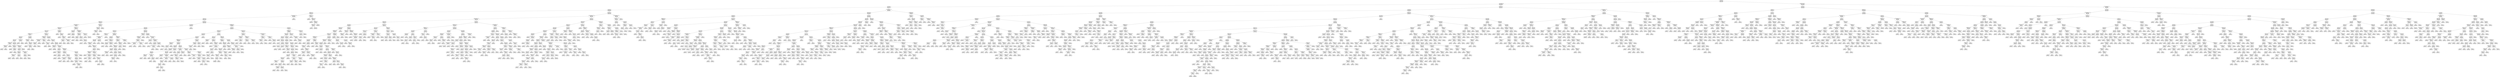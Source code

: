 digraph Tree {
node [shape=box, style="rounded", color="black", fontname=helvetica] ;
edge [fontname=helvetica] ;
0 [label="sqft <= 0.4\nmse = 141635.7\nsamples = 1989\nvalue = 1464.7"] ;
1 [label="ld_1.0 <= -0.0\nmse = 88928.5\nsamples = 1369\nvalue = 1316.9"] ;
0 -> 1 [labeldistance=2.5, labelangle=45, headlabel="True"] ;
2 [label="sqft <= -0.2\nmse = 42362.4\nsamples = 779\nvalue = 1157.7"] ;
1 -> 2 ;
3 [label="sqft <= -0.7\nmse = 26886.1\nsamples = 531\nvalue = 1080.7"] ;
2 -> 3 ;
4 [label="pForties <= 2.4\nmse = 17042.4\nsamples = 278\nvalue = 1016.6"] ;
3 -> 4 ;
5 [label="number bedrooms <= 1.2\nmse = 14909.1\nsamples = 267\nvalue = 1006.4"] ;
4 -> 5 ;
6 [label="sqft <= -1.1\nmse = 13700.3\nsamples = 266\nvalue = 1004.6"] ;
5 -> 6 ;
7 [label="pYouths <= 1.4\nmse = 10127.4\nsamples = 81\nvalue = 954.3"] ;
6 -> 7 ;
8 [label="medianIncome <= 0.9\nmse = 8385.8\nsamples = 77\nvalue = 963.0"] ;
7 -> 8 ;
9 [label="pSixtyPlus <= 0.6\nmse = 7544.7\nsamples = 64\nvalue = 949.4"] ;
8 -> 9 ;
10 [label="pYouths <= -0.3\nmse = 7195.2\nsamples = 57\nvalue = 957.8"] ;
9 -> 10 ;
11 [label="postdateint <= 0.9\nmse = 7631.7\nsamples = 25\nvalue = 927.7"] ;
10 -> 11 ;
12 [label="ty_2.0 <= 2.2\nmse = 2497.7\nsamples = 20\nvalue = 913.5"] ;
11 -> 12 ;
13 [label="sqft <= -1.5\nmse = 1540.0\nsamples = 18\nvalue = 921.1"] ;
12 -> 13 ;
14 [label="postdateint <= 0.9\nmse = 2004.0\nsamples = 3\nvalue = 876.0"] ;
13 -> 14 ;
15 [label="postdateint <= 0.7\nmse = 450.0\nsamples = 2\nvalue = 910.0"] ;
14 -> 15 ;
16 [label="mse = 0.0\nsamples = 1\nvalue = 895.0"] ;
15 -> 16 ;
17 [label="mse = 0.0\nsamples = 1\nvalue = 940.0"] ;
15 -> 17 ;
18 [label="mse = 0.0\nsamples = 1\nvalue = 825.0"] ;
14 -> 18 ;
19 [label="ld_3.0 <= 0.3\nmse = 1007.8\nsamples = 15\nvalue = 929.4"] ;
13 -> 19 ;
20 [label="postdateint <= -1.3\nmse = 1355.1\nsamples = 4\nvalue = 906.4"] ;
19 -> 20 ;
21 [label="mse = 0.0\nsamples = 1\nvalue = 995.0"] ;
20 -> 21 ;
22 [label="pThirties <= 0.7\nmse = 55.6\nsamples = 3\nvalue = 891.7"] ;
20 -> 22 ;
23 [label="mse = 0.0\nsamples = 1\nvalue = 875.0"] ;
22 -> 23 ;
24 [label="mse = 0.0\nsamples = 2\nvalue = 895.0"] ;
22 -> 24 ;
25 [label="postdateint <= 0.9\nmse = 635.9\nsamples = 11\nvalue = 937.5"] ;
19 -> 25 ;
26 [label="pk_4.0 <= 0.5\nmse = 200.7\nsamples = 7\nvalue = 956.8"] ;
25 -> 26 ;
27 [label="pFifties <= -0.8\nmse = 100.0\nsamples = 4\nvalue = 963.0"] ;
26 -> 27 ;
28 [label="postdateint <= 0.9\nmse = 25.0\nsamples = 2\nvalue = 955.0"] ;
27 -> 28 ;
29 [label="mse = 0.0\nsamples = 1\nvalue = 960.0"] ;
28 -> 29 ;
30 [label="mse = 0.0\nsamples = 1\nvalue = 950.0"] ;
28 -> 30 ;
31 [label="pk_5.0 <= 1.8\nmse = 0.9\nsamples = 2\nvalue = 973.7"] ;
27 -> 31 ;
32 [label="mse = 0.0\nsamples = 1\nvalue = 973.0"] ;
31 -> 32 ;
33 [label="mse = 0.0\nsamples = 1\nvalue = 975.0"] ;
31 -> 33 ;
34 [label="medianIncome <= -1.0\nmse = 193.0\nsamples = 3\nvalue = 946.0"] ;
26 -> 34 ;
35 [label="sqft <= -1.3\nmse = 22.2\nsamples = 2\nvalue = 938.3"] ;
34 -> 35 ;
36 [label="mse = 0.0\nsamples = 1\nvalue = 945.0"] ;
35 -> 36 ;
37 [label="mse = 0.0\nsamples = 1\nvalue = 935.0"] ;
35 -> 37 ;
38 [label="mse = 0.0\nsamples = 1\nvalue = 969.0"] ;
34 -> 38 ;
39 [label="mse = 154.3\nsamples = 4\nvalue = 913.9"] ;
25 -> 39 ;
40 [label="pSixtyPlus <= -0.5\nmse = 2256.2\nsamples = 2\nvalue = 792.5"] ;
12 -> 40 ;
41 [label="mse = 0.0\nsamples = 1\nvalue = 745.0"] ;
40 -> 41 ;
42 [label="mse = 0.0\nsamples = 1\nvalue = 840.0"] ;
40 -> 42 ;
43 [label="pk_2.0 <= 0.1\nmse = 26869.4\nsamples = 5\nvalue = 996.4"] ;
11 -> 43 ;
44 [label="postdateint <= 1.0\nmse = 458.3\nsamples = 4\nvalue = 930.0"] ;
43 -> 44 ;
45 [label="mse = 0.0\nsamples = 1\nvalue = 970.0"] ;
44 -> 45 ;
46 [label="pForties <= -0.5\nmse = 166.0\nsamples = 3\nvalue = 922.0"] ;
44 -> 46 ;
47 [label="mse = 0.0\nsamples = 1\nvalue = 900.0"] ;
46 -> 47 ;
48 [label="postdateint <= 1.1\nmse = 56.2\nsamples = 2\nvalue = 927.5"] ;
46 -> 48 ;
49 [label="mse = 0.0\nsamples = 1\nvalue = 935.0"] ;
48 -> 49 ;
50 [label="mse = 0.0\nsamples = 1\nvalue = 920.0"] ;
48 -> 50 ;
51 [label="mse = 0.0\nsamples = 1\nvalue = 1395.0"] ;
43 -> 51 ;
52 [label="postdateint <= -0.1\nmse = 5337.9\nsamples = 32\nvalue = 984.0"] ;
10 -> 52 ;
53 [label="postdateint <= -1.3\nmse = 3629.4\nsamples = 7\nvalue = 938.6"] ;
52 -> 53 ;
54 [label="medianIncome <= -0.1\nmse = 1345.4\nsamples = 3\nvalue = 1003.6"] ;
53 -> 54 ;
55 [label="pThirties <= -0.1\nmse = 338.0\nsamples = 2\nvalue = 976.0"] ;
54 -> 55 ;
56 [label="mse = 0.0\nsamples = 1\nvalue = 989.0"] ;
55 -> 56 ;
57 [label="mse = 0.0\nsamples = 1\nvalue = 950.0"] ;
55 -> 57 ;
58 [label="mse = 0.0\nsamples = 1\nvalue = 1045.0"] ;
54 -> 58 ;
59 [label="postdateint <= -1.1\nmse = 84.7\nsamples = 4\nvalue = 892.1"] ;
53 -> 59 ;
60 [label="mse = 0.0\nsamples = 1\nvalue = 870.0"] ;
59 -> 60 ;
61 [label="pSixtyPlus <= -0.0\nmse = 3.5\nsamples = 3\nvalue = 895.8"] ;
59 -> 61 ;
62 [label="mse = 0.0\nsamples = 2\nvalue = 895.0"] ;
61 -> 62 ;
63 [label="mse = 0.0\nsamples = 1\nvalue = 900.0"] ;
61 -> 63 ;
64 [label="ty_1.0 <= -0.8\nmse = 4974.8\nsamples = 25\nvalue = 999.5"] ;
52 -> 64 ;
65 [label="mse = 0.0\nsamples = 1\nvalue = 1165.0"] ;
64 -> 65 ;
66 [label="pYouths <= -0.2\nmse = 4292.3\nsamples = 24\nvalue = 994.7"] ;
64 -> 66 ;
67 [label="mse = 0.0\nsamples = 1\nvalue = 1150.0"] ;
66 -> 67 ;
68 [label="sqft <= -1.6\nmse = 3669.1\nsamples = 23\nvalue = 990.0"] ;
66 -> 68 ;
69 [label="postdateint <= 0.9\nmse = 1318.0\nsamples = 4\nvalue = 1051.0"] ;
68 -> 69 ;
70 [label="mse = 0.0\nsamples = 1\nvalue = 1035.0"] ;
69 -> 70 ;
71 [label="mse = 1643.6\nsamples = 3\nvalue = 1056.3"] ;
69 -> 71 ;
72 [label="medianIncome <= -1.6\nmse = 3408.8\nsamples = 19\nvalue = 981.6"] ;
68 -> 72 ;
73 [label="sqft <= -1.4\nmse = 3214.3\nsamples = 4\nvalue = 950.0"] ;
72 -> 73 ;
74 [label="mse = 0.0\nsamples = 1\nvalue = 900.0"] ;
73 -> 74 ;
75 [label="postdateint <= 0.7\nmse = 3100.0\nsamples = 3\nvalue = 970.0"] ;
73 -> 75 ;
76 [label="mse = 0.0\nsamples = 1\nvalue = 925.0"] ;
75 -> 76 ;
77 [label="sqft <= -1.2\nmse = 156.2\nsamples = 2\nvalue = 1037.5"] ;
75 -> 77 ;
78 [label="mse = 0.0\nsamples = 1\nvalue = 1050.0"] ;
77 -> 78 ;
79 [label="mse = 0.0\nsamples = 1\nvalue = 1025.0"] ;
77 -> 79 ;
80 [label="postdateint <= 0.9\nmse = 3053.2\nsamples = 15\nvalue = 991.6"] ;
72 -> 80 ;
81 [label="pThirties <= -1.0\nmse = 3594.6\nsamples = 7\nvalue = 1020.9"] ;
80 -> 81 ;
82 [label="mse = 0.0\nsamples = 1\nvalue = 1150.0"] ;
81 -> 82 ;
83 [label="sqft <= -1.4\nmse = 2121.0\nsamples = 6\nvalue = 1008.0"] ;
81 -> 83 ;
84 [label="medianIncome <= -0.3\nmse = 3075.0\nsamples = 3\nvalue = 1040.0"] ;
83 -> 84 ;
85 [label="mse = 2222.2\nsamples = 2\nvalue = 1061.7"] ;
84 -> 85 ;
86 [label="mse = 0.0\nsamples = 1\nvalue = 975.0"] ;
84 -> 86 ;
87 [label="postdateint <= 0.7\nmse = 347.2\nsamples = 3\nvalue = 986.7"] ;
83 -> 87 ;
88 [label="mse = 0.0\nsamples = 1\nvalue = 945.0"] ;
87 -> 88 ;
89 [label="mse = 0.0\nsamples = 2\nvalue = 995.0"] ;
87 -> 89 ;
90 [label="pk_5.0 <= 1.8\nmse = 792.6\nsamples = 8\nvalue = 962.3"] ;
80 -> 90 ;
91 [label="postdateint <= 1.0\nmse = 537.5\nsamples = 6\nvalue = 950.0"] ;
90 -> 91 ;
92 [label="sqft <= -1.2\nmse = 438.9\nsamples = 5\nvalue = 958.3"] ;
91 -> 92 ;
93 [label="pSixtyPlus <= -1.3\nmse = 334.0\nsamples = 4\nvalue = 964.0"] ;
92 -> 93 ;
94 [label="mse = 0.0\nsamples = 2\nvalue = 950.0"] ;
93 -> 94 ;
95 [label="medianIncome <= -0.1\nmse = 100.0\nsamples = 2\nvalue = 985.0"] ;
93 -> 95 ;
96 [label="mse = 0.0\nsamples = 1\nvalue = 995.0"] ;
95 -> 96 ;
97 [label="mse = 0.0\nsamples = 1\nvalue = 975.0"] ;
95 -> 97 ;
98 [label="mse = 0.0\nsamples = 1\nvalue = 930.0"] ;
92 -> 98 ;
99 [label="mse = 0.0\nsamples = 1\nvalue = 925.0"] ;
91 -> 99 ;
100 [label="mse = 0.0\nsamples = 2\nvalue = 995.0"] ;
90 -> 100 ;
101 [label="pThirties <= -1.1\nmse = 3582.0\nsamples = 7\nvalue = 867.6"] ;
9 -> 101 ;
102 [label="mse = 0.0\nsamples = 1\nvalue = 700.0"] ;
101 -> 102 ;
103 [label="pThirties <= -0.8\nmse = 81.8\nsamples = 6\nvalue = 888.5"] ;
101 -> 103 ;
104 [label="mse = 0.0\nsamples = 1\nvalue = 869.0"] ;
103 -> 104 ;
105 [label="postdateint <= 0.8\nmse = 31.3\nsamples = 5\nvalue = 891.3"] ;
103 -> 105 ;
106 [label="pSixtyPlus <= 0.8\nmse = 3.6\nsamples = 2\nvalue = 896.3"] ;
105 -> 106 ;
107 [label="mse = 0.0\nsamples = 1\nvalue = 899.0"] ;
106 -> 107 ;
108 [label="mse = 0.0\nsamples = 1\nvalue = 895.0"] ;
106 -> 108 ;
109 [label="medianIncome <= -0.1\nmse = 18.8\nsamples = 3\nvalue = 887.5"] ;
105 -> 109 ;
110 [label="mse = 0.0\nsamples = 2\nvalue = 885.0"] ;
109 -> 110 ;
111 [label="mse = 0.0\nsamples = 1\nvalue = 895.0"] ;
109 -> 111 ;
112 [label="postdateint <= -1.0\nmse = 7457.3\nsamples = 13\nvalue = 1025.9"] ;
8 -> 112 ;
113 [label="ty_1.0 <= -0.8\nmse = 1140.0\nsamples = 4\nvalue = 930.0"] ;
112 -> 113 ;
114 [label="mse = 0.0\nsamples = 1\nvalue = 870.0"] ;
113 -> 114 ;
115 [label="sqft <= -1.3\nmse = 300.0\nsamples = 3\nvalue = 945.0"] ;
113 -> 115 ;
116 [label="mse = 0.0\nsamples = 1\nvalue = 975.0"] ;
115 -> 116 ;
117 [label="mse = 0.0\nsamples = 2\nvalue = 935.0"] ;
115 -> 117 ;
118 [label="medianIncome <= 1.1\nmse = 5659.0\nsamples = 9\nvalue = 1055.9"] ;
112 -> 118 ;
119 [label="postdateint <= 0.9\nmse = 1633.5\nsamples = 6\nvalue = 1016.7"] ;
118 -> 119 ;
120 [label="sqft <= -1.2\nmse = 88.9\nsamples = 2\nvalue = 961.7"] ;
119 -> 120 ;
121 [label="mse = 0.0\nsamples = 1\nvalue = 975.0"] ;
120 -> 121 ;
122 [label="mse = 0.0\nsamples = 1\nvalue = 955.0"] ;
120 -> 122 ;
123 [label="sqft <= -1.3\nmse = 649.5\nsamples = 4\nvalue = 1037.4"] ;
119 -> 123 ;
124 [label="mse = 144.0\nsamples = 2\nvalue = 1020.0"] ;
123 -> 124 ;
125 [label="sqft <= -1.3\nmse = 150.2\nsamples = 2\nvalue = 1066.3"] ;
123 -> 125 ;
126 [label="mse = 0.0\nsamples = 1\nvalue = 1075.0"] ;
125 -> 126 ;
127 [label="mse = 0.0\nsamples = 1\nvalue = 1049.0"] ;
125 -> 127 ;
128 [label="pTwenties <= -0.2\nmse = 3726.0\nsamples = 3\nvalue = 1142.0"] ;
118 -> 128 ;
129 [label="mse = 0.0\nsamples = 1\nvalue = 1095.0"] ;
128 -> 129 ;
130 [label="mse = 3755.6\nsamples = 2\nvalue = 1173.3"] ;
128 -> 130 ;
131 [label="postdateint <= 0.9\nmse = 7294.0\nsamples = 4\nvalue = 749.0"] ;
7 -> 131 ;
132 [label="pThirties <= -0.2\nmse = 1266.7\nsamples = 3\nvalue = 815.0"] ;
131 -> 132 ;
133 [label="postdateint <= 0.8\nmse = 25.0\nsamples = 2\nvalue = 840.0"] ;
132 -> 133 ;
134 [label="mse = 0.0\nsamples = 1\nvalue = 845.0"] ;
133 -> 134 ;
135 [label="mse = 0.0\nsamples = 1\nvalue = 835.0"] ;
133 -> 135 ;
136 [label="mse = 0.0\nsamples = 1\nvalue = 765.0"] ;
132 -> 136 ;
137 [label="mse = 0.0\nsamples = 1\nvalue = 650.0"] ;
131 -> 137 ;
138 [label="pYouths <= -0.2\nmse = 13681.4\nsamples = 185\nvalue = 1026.2"] ;
6 -> 138 ;
139 [label="pk_7.0 <= 8.6\nmse = 16610.1\nsamples = 53\nvalue = 1100.5"] ;
138 -> 139 ;
140 [label="sqft <= -0.9\nmse = 14059.9\nsamples = 52\nvalue = 1092.3"] ;
139 -> 140 ;
141 [label="pThirties <= 0.7\nmse = 10667.2\nsamples = 37\nvalue = 1065.9"] ;
140 -> 141 ;
142 [label="postdateint <= 1.0\nmse = 7452.2\nsamples = 15\nvalue = 1013.6"] ;
141 -> 142 ;
143 [label="number bedrooms <= -0.2\nmse = 5681.5\nsamples = 14\nvalue = 995.8"] ;
142 -> 143 ;
144 [label="pk_5.0 <= 1.8\nmse = 2995.6\nsamples = 12\nvalue = 983.6"] ;
143 -> 144 ;
145 [label="postdateint <= -1.4\nmse = 2208.7\nsamples = 11\nvalue = 990.2"] ;
144 -> 145 ;
146 [label="mse = 0.0\nsamples = 1\nvalue = 1095.0"] ;
145 -> 146 ;
147 [label="postdateint <= 1.0\nmse = 1717.0\nsamples = 10\nvalue = 984.7"] ;
145 -> 147 ;
148 [label="sqft <= -0.9\nmse = 1230.4\nsamples = 9\nvalue = 973.4"] ;
147 -> 148 ;
149 [label="postdateint <= -0.2\nmse = 838.9\nsamples = 4\nvalue = 946.7"] ;
148 -> 149 ;
150 [label="mse = 0.0\nsamples = 1\nvalue = 895.0"] ;
149 -> 150 ;
151 [label="postdateint <= 0.6\nmse = 366.0\nsamples = 3\nvalue = 957.0"] ;
149 -> 151 ;
152 [label="mse = 0.0\nsamples = 1\nvalue = 995.0"] ;
151 -> 152 ;
153 [label="pTwenties <= 0.4\nmse = 6.2\nsamples = 2\nvalue = 947.5"] ;
151 -> 153 ;
154 [label="mse = 0.0\nsamples = 1\nvalue = 950.0"] ;
153 -> 154 ;
155 [label="mse = 0.0\nsamples = 1\nvalue = 945.0"] ;
153 -> 155 ;
156 [label="postdateint <= 1.0\nmse = 777.2\nsamples = 5\nvalue = 989.5"] ;
148 -> 156 ;
157 [label="postdateint <= -1.3\nmse = 484.0\nsamples = 4\nvalue = 999.4"] ;
156 -> 157 ;
158 [label="mse = 0.0\nsamples = 1\nvalue = 950.0"] ;
157 -> 158 ;
159 [label="pTwenties <= -0.2\nmse = 155.1\nsamples = 3\nvalue = 1006.4"] ;
157 -> 159 ;
160 [label="mse = 0.0\nsamples = 1\nvalue = 1025.0"] ;
159 -> 160 ;
161 [label="ty_1.0 <= -0.8\nmse = 24.0\nsamples = 2\nvalue = 999.0"] ;
159 -> 161 ;
162 [label="mse = 0.0\nsamples = 1\nvalue = 995.0"] ;
161 -> 162 ;
163 [label="mse = 0.0\nsamples = 1\nvalue = 1005.0"] ;
161 -> 163 ;
164 [label="mse = 0.0\nsamples = 1\nvalue = 950.0"] ;
156 -> 164 ;
165 [label="mse = 0.0\nsamples = 1\nvalue = 1045.0"] ;
147 -> 165 ;
166 [label="mse = 0.0\nsamples = 1\nvalue = 850.0"] ;
144 -> 166 ;
167 [label="ty_1.0 <= -0.8\nmse = 15750.2\nsamples = 2\nvalue = 1124.5"] ;
143 -> 167 ;
168 [label="mse = 0.0\nsamples = 1\nvalue = 1250.0"] ;
167 -> 168 ;
169 [label="mse = 0.0\nsamples = 1\nvalue = 999.0"] ;
167 -> 169 ;
170 [label="mse = 0.0\nsamples = 1\nvalue = 1150.0"] ;
142 -> 170 ;
171 [label="postdateint <= 0.8\nmse = 9653.0\nsamples = 22\nvalue = 1102.7"] ;
141 -> 171 ;
172 [label="sqft <= -1.1\nmse = 8058.2\nsamples = 15\nvalue = 1069.4"] ;
171 -> 172 ;
173 [label="mse = 0.0\nsamples = 1\nvalue = 1200.0"] ;
172 -> 173 ;
174 [label="postdateint <= -1.4\nmse = 7145.8\nsamples = 14\nvalue = 1058.0"] ;
172 -> 174 ;
175 [label="sqft <= -1.0\nmse = 533.6\nsamples = 2\nvalue = 966.3"] ;
174 -> 175 ;
176 [label="mse = 0.0\nsamples = 1\nvalue = 950.0"] ;
175 -> 176 ;
177 [label="mse = 0.0\nsamples = 1\nvalue = 999.0"] ;
175 -> 177 ;
178 [label="postdateint <= -1.3\nmse = 6688.2\nsamples = 12\nvalue = 1071.8"] ;
174 -> 178 ;
179 [label="mse = 0.0\nsamples = 1\nvalue = 1320.0"] ;
178 -> 179 ;
180 [label="postdateint <= 0.6\nmse = 3625.9\nsamples = 11\nvalue = 1058.7"] ;
178 -> 180 ;
181 [label="pk_2.0 <= 0.1\nmse = 4898.0\nsamples = 5\nvalue = 1021.4"] ;
180 -> 181 ;
182 [label="postdateint <= -1.1\nmse = 468.8\nsamples = 3\nvalue = 962.5"] ;
181 -> 182 ;
183 [label="mse = 0.0\nsamples = 1\nvalue = 1000.0"] ;
182 -> 183 ;
184 [label="mse = 0.0\nsamples = 2\nvalue = 950.0"] ;
182 -> 184 ;
185 [label="mse = 0.0\nsamples = 2\nvalue = 1100.0"] ;
181 -> 185 ;
186 [label="sqft <= -1.0\nmse = 1601.9\nsamples = 6\nvalue = 1080.4"] ;
180 -> 186 ;
187 [label="sqft <= -1.0\nmse = 838.9\nsamples = 4\nvalue = 1048.3"] ;
186 -> 187 ;
188 [label="mse = 0.0\nsamples = 1\nvalue = 1095.0"] ;
187 -> 188 ;
189 [label="pk_5.0 <= 1.8\nmse = 484.0\nsamples = 3\nvalue = 1039.0"] ;
187 -> 189 ;
190 [label="postdateint <= 0.8\nmse = 756.2\nsamples = 2\nvalue = 1022.5"] ;
189 -> 190 ;
191 [label="mse = 0.0\nsamples = 1\nvalue = 995.0"] ;
190 -> 191 ;
192 [label="mse = 0.0\nsamples = 1\nvalue = 1050.0"] ;
190 -> 192 ;
193 [label="mse = 0.0\nsamples = 1\nvalue = 1050.0"] ;
189 -> 193 ;
194 [label="ld_4.0 <= 1.6\nmse = 306.2\nsamples = 2\nvalue = 1112.5"] ;
186 -> 194 ;
195 [label="mse = 0.0\nsamples = 1\nvalue = 1130.0"] ;
194 -> 195 ;
196 [label="mse = 0.0\nsamples = 1\nvalue = 1095.0"] ;
194 -> 196 ;
197 [label="postdateint <= 1.0\nmse = 5845.6\nsamples = 7\nvalue = 1172.1"] ;
171 -> 197 ;
198 [label="postdateint <= 0.9\nmse = 3702.7\nsamples = 5\nvalue = 1203.3"] ;
197 -> 198 ;
199 [label="mse = 0.0\nsamples = 1\nvalue = 1250.0"] ;
198 -> 199 ;
200 [label="postdateint <= 1.0\nmse = 3920.7\nsamples = 4\nvalue = 1180.0"] ;
198 -> 200 ;
201 [label="pk_4.0 <= 0.5\nmse = 5.6\nsamples = 2\nvalue = 1196.7"] ;
200 -> 201 ;
202 [label="mse = 0.0\nsamples = 1\nvalue = 1200.0"] ;
201 -> 202 ;
203 [label="mse = 0.0\nsamples = 1\nvalue = 1195.0"] ;
201 -> 203 ;
204 [label="mse = 7280.2\nsamples = 2\nvalue = 1163.3"] ;
200 -> 204 ;
205 [label="postdateint <= 1.1\nmse = 555.6\nsamples = 2\nvalue = 1078.3"] ;
197 -> 205 ;
206 [label="mse = 0.0\nsamples = 1\nvalue = 1095.0"] ;
205 -> 206 ;
207 [label="mse = 0.0\nsamples = 1\nvalue = 1045.0"] ;
205 -> 207 ;
208 [label="pFifties <= -1.0\nmse = 16065.9\nsamples = 15\nvalue = 1167.9"] ;
140 -> 208 ;
209 [label="postdateint <= 1.0\nmse = 9756.2\nsamples = 7\nvalue = 1042.5"] ;
208 -> 209 ;
210 [label="postdateint <= 1.0\nmse = 7396.0\nsamples = 5\nvalue = 1098.0"] ;
209 -> 210 ;
211 [label="postdateint <= 0.7\nmse = 529.7\nsamples = 4\nvalue = 1056.2"] ;
210 -> 211 ;
212 [label="number bedrooms <= -0.2\nmse = 506.2\nsamples = 2\nvalue = 1072.5"] ;
211 -> 212 ;
213 [label="mse = 0.0\nsamples = 1\nvalue = 1050.0"] ;
212 -> 213 ;
214 [label="mse = 0.0\nsamples = 1\nvalue = 1095.0"] ;
212 -> 214 ;
215 [label="number bedrooms <= -0.2\nmse = 25.0\nsamples = 2\nvalue = 1040.0"] ;
211 -> 215 ;
216 [label="mse = 0.0\nsamples = 1\nvalue = 1045.0"] ;
215 -> 216 ;
217 [label="mse = 0.0\nsamples = 1\nvalue = 1035.0"] ;
215 -> 217 ;
218 [label="mse = 0.0\nsamples = 1\nvalue = 1265.0"] ;
210 -> 218 ;
219 [label="mse = 0.0\nsamples = 2\nvalue = 950.0"] ;
209 -> 219 ;
220 [label="ld_3.0 <= 0.3\nmse = 5548.8\nsamples = 8\nvalue = 1239.6"] ;
208 -> 220 ;
221 [label="mse = 0.0\nsamples = 1\nvalue = 1045.0"] ;
220 -> 221 ;
222 [label="medianIncome <= -0.9\nmse = 2839.5\nsamples = 7\nvalue = 1254.5"] ;
220 -> 222 ;
223 [label="pk_5.0 <= 1.8\nmse = 108.0\nsamples = 2\nvalue = 1193.0"] ;
222 -> 223 ;
224 [label="mse = 0.0\nsamples = 1\nvalue = 1175.0"] ;
223 -> 224 ;
225 [label="mse = 0.0\nsamples = 1\nvalue = 1199.0"] ;
223 -> 225 ;
226 [label="medianIncome <= 0.4\nmse = 1622.3\nsamples = 5\nvalue = 1281.9"] ;
222 -> 226 ;
227 [label="ty_1.0 <= -0.8\nmse = 387.5\nsamples = 3\nvalue = 1306.2"] ;
226 -> 227 ;
228 [label="mse = 0.0\nsamples = 1\nvalue = 1350.0"] ;
227 -> 228 ;
229 [label="medianIncome <= -0.2\nmse = 3.8\nsamples = 2\nvalue = 1297.4"] ;
227 -> 229 ;
230 [label="mse = 0.0\nsamples = 1\nvalue = 1295.0"] ;
229 -> 230 ;
231 [label="mse = 0.0\nsamples = 1\nvalue = 1299.0"] ;
229 -> 231 ;
232 [label="pk_4.0 <= 0.5\nmse = 555.6\nsamples = 2\nvalue = 1233.3"] ;
226 -> 232 ;
233 [label="mse = 0.0\nsamples = 1\nvalue = 1250.0"] ;
232 -> 233 ;
234 [label="mse = 0.0\nsamples = 1\nvalue = 1200.0"] ;
232 -> 234 ;
235 [label="mse = 0.0\nsamples = 1\nvalue = 1450.0"] ;
139 -> 235 ;
236 [label="postdateint <= 0.8\nmse = 8956.2\nsamples = 132\nvalue = 993.8"] ;
138 -> 236 ;
237 [label="pk_3.0 <= 1.3\nmse = 8750.7\nsamples = 88\nvalue = 1014.7"] ;
236 -> 237 ;
238 [label="pThirties <= -0.2\nmse = 8502.6\nsamples = 74\nvalue = 1003.6"] ;
237 -> 238 ;
239 [label="ty_4.0 <= 1.9\nmse = 9003.6\nsamples = 43\nvalue = 976.8"] ;
238 -> 239 ;
240 [label="ld_4.0 <= 1.6\nmse = 8297.8\nsamples = 42\nvalue = 973.1"] ;
239 -> 240 ;
241 [label="postdateint <= -1.3\nmse = 7359.9\nsamples = 37\nvalue = 985.9"] ;
240 -> 241 ;
242 [label="pThirties <= -1.0\nmse = 22260.2\nsamples = 3\nvalue = 1194.7"] ;
241 -> 242 ;
243 [label="sqft <= -0.8\nmse = 420.2\nsamples = 2\nvalue = 1299.5"] ;
242 -> 243 ;
244 [label="mse = 0.0\nsamples = 1\nvalue = 1279.0"] ;
243 -> 244 ;
245 [label="mse = 0.0\nsamples = 1\nvalue = 1320.0"] ;
243 -> 245 ;
246 [label="mse = 0.0\nsamples = 1\nvalue = 985.0"] ;
242 -> 246 ;
247 [label="pThirties <= -0.6\nmse = 3695.1\nsamples = 34\nvalue = 973.4"] ;
241 -> 247 ;
248 [label="pk_5.0 <= 1.8\nmse = 3314.9\nsamples = 18\nvalue = 945.1"] ;
247 -> 248 ;
249 [label="pYouths <= 0.5\nmse = 2808.0\nsamples = 16\nvalue = 955.1"] ;
248 -> 249 ;
250 [label="sqft <= -1.0\nmse = 1330.0\nsamples = 5\nvalue = 895.0"] ;
249 -> 250 ;
251 [label="pFifties <= 0.8\nmse = 100.0\nsamples = 2\nvalue = 935.0"] ;
250 -> 251 ;
252 [label="mse = 0.0\nsamples = 1\nvalue = 945.0"] ;
251 -> 252 ;
253 [label="mse = 0.0\nsamples = 1\nvalue = 925.0"] ;
251 -> 253 ;
254 [label="medianIncome <= 0.2\nmse = 372.2\nsamples = 3\nvalue = 868.3"] ;
250 -> 254 ;
255 [label="mse = 0.0\nsamples = 1\nvalue = 895.0"] ;
254 -> 255 ;
256 [label="pk_4.0 <= 0.5\nmse = 25.0\nsamples = 2\nvalue = 855.0"] ;
254 -> 256 ;
257 [label="mse = 0.0\nsamples = 1\nvalue = 860.0"] ;
256 -> 257 ;
258 [label="mse = 0.0\nsamples = 1\nvalue = 850.0"] ;
256 -> 258 ;
259 [label="sqft <= -0.9\nmse = 1788.6\nsamples = 11\nvalue = 973.9"] ;
249 -> 259 ;
260 [label="pk_4.0 <= 0.5\nmse = 216.0\nsamples = 2\nvalue = 1011.0"] ;
259 -> 260 ;
261 [label="mse = 0.0\nsamples = 1\nvalue = 1029.0"] ;
260 -> 261 ;
262 [label="mse = 0.0\nsamples = 1\nvalue = 999.0"] ;
260 -> 262 ;
263 [label="medianIncome <= 0.4\nmse = 1592.2\nsamples = 9\nvalue = 957.0"] ;
259 -> 263 ;
264 [label="number bedrooms <= -0.2\nmse = 493.1\nsamples = 7\nvalue = 940.8"] ;
263 -> 264 ;
265 [label="pYouths <= 1.0\nmse = 141.2\nsamples = 6\nvalue = 934.0"] ;
264 -> 265 ;
266 [label="pYouths <= 0.7\nmse = 10.0\nsamples = 4\nvalue = 925.0"] ;
265 -> 266 ;
267 [label="mse = 0.0\nsamples = 1\nvalue = 920.0"] ;
266 -> 267 ;
268 [label="ld_3.0 <= 0.3\nmse = 4.7\nsamples = 3\nvalue = 926.2"] ;
266 -> 268 ;
269 [label="mse = 0.0\nsamples = 2\nvalue = 925.0"] ;
268 -> 269 ;
270 [label="mse = 0.0\nsamples = 1\nvalue = 930.0"] ;
268 -> 270 ;
271 [label="mse = 0.0\nsamples = 2\nvalue = 949.0"] ;
265 -> 271 ;
272 [label="mse = 0.0\nsamples = 1\nvalue = 995.0"] ;
264 -> 272 ;
273 [label="pk_4.0 <= 0.5\nmse = 25.0\nsamples = 2\nvalue = 1030.0"] ;
263 -> 273 ;
274 [label="mse = 0.0\nsamples = 1\nvalue = 1035.0"] ;
273 -> 274 ;
275 [label="mse = 0.0\nsamples = 1\nvalue = 1025.0"] ;
273 -> 275 ;
276 [label="pSixtyPlus <= -0.7\nmse = 1250.0\nsamples = 2\nvalue = 875.0"] ;
248 -> 276 ;
277 [label="mse = 0.0\nsamples = 1\nvalue = 825.0"] ;
276 -> 277 ;
278 [label="mse = 0.0\nsamples = 1\nvalue = 900.0"] ;
276 -> 278 ;
279 [label="sqft <= -0.9\nmse = 2620.6\nsamples = 16\nvalue = 999.6"] ;
247 -> 279 ;
280 [label="medianIncome <= -0.1\nmse = 3988.0\nsamples = 7\nvalue = 1029.0"] ;
279 -> 280 ;
281 [label="sqft <= -1.0\nmse = 57.8\nsamples = 5\nvalue = 999.5"] ;
280 -> 281 ;
282 [label="mse = 0.0\nsamples = 1\nvalue = 995.0"] ;
281 -> 282 ;
283 [label="postdateint <= 0.6\nmse = 73.0\nsamples = 4\nvalue = 1002.2"] ;
281 -> 283 ;
284 [label="postdateint <= -0.3\nmse = 110.2\nsamples = 3\nvalue = 1004.3"] ;
283 -> 284 ;
285 [label="mse = 0.0\nsamples = 1\nvalue = 999.0"] ;
284 -> 285 ;
286 [label="mse = 144.0\nsamples = 2\nvalue = 1007.0"] ;
284 -> 286 ;
287 [label="mse = 0.0\nsamples = 1\nvalue = 999.0"] ;
283 -> 287 ;
288 [label="pThirties <= -0.5\nmse = 2304.0\nsamples = 2\nvalue = 1147.0"] ;
280 -> 288 ;
289 [label="mse = 0.0\nsamples = 1\nvalue = 1099.0"] ;
288 -> 289 ;
290 [label="mse = 0.0\nsamples = 1\nvalue = 1195.0"] ;
288 -> 290 ;
291 [label="pSixtyPlus <= -0.0\nmse = 886.8\nsamples = 9\nvalue = 981.2"] ;
279 -> 291 ;
292 [label="pFifties <= -0.4\nmse = 603.6\nsamples = 3\nvalue = 929.7"] ;
291 -> 292 ;
293 [label="mse = 0.0\nsamples = 1\nvalue = 895.0"] ;
292 -> 293 ;
294 [label="medianIncome <= -0.0\nmse = 4.0\nsamples = 2\nvalue = 947.0"] ;
292 -> 294 ;
295 [label="mse = 0.0\nsamples = 1\nvalue = 949.0"] ;
294 -> 295 ;
296 [label="mse = 0.0\nsamples = 1\nvalue = 945.0"] ;
294 -> 296 ;
297 [label="pTwenties <= -0.2\nmse = 198.2\nsamples = 6\nvalue = 993.1"] ;
291 -> 297 ;
298 [label="postdateint <= -0.9\nmse = 130.2\nsamples = 5\nvalue = 998.5"] ;
297 -> 298 ;
299 [label="medianIncome <= 0.1\nmse = 36.0\nsamples = 2\nvalue = 989.0"] ;
298 -> 299 ;
300 [label="mse = 0.0\nsamples = 1\nvalue = 983.0"] ;
299 -> 300 ;
301 [label="mse = 0.0\nsamples = 1\nvalue = 995.0"] ;
299 -> 301 ;
302 [label="pk_4.0 <= 0.5\nmse = 92.8\nsamples = 3\nvalue = 1004.8"] ;
298 -> 302 ;
303 [label="pTwenties <= -0.6\nmse = 77.8\nsamples = 2\nvalue = 1007.2"] ;
302 -> 303 ;
304 [label="mse = 0.0\nsamples = 1\nvalue = 1000.0"] ;
303 -> 304 ;
305 [label="mse = 0.0\nsamples = 1\nvalue = 1018.0"] ;
303 -> 305 ;
306 [label="mse = 0.0\nsamples = 1\nvalue = 993.0"] ;
302 -> 306 ;
307 [label="mse = 0.0\nsamples = 1\nvalue = 975.0"] ;
297 -> 307 ;
308 [label="pSixtyPlus <= 0.9\nmse = 2145.1\nsamples = 5\nvalue = 859.2"] ;
240 -> 308 ;
309 [label="pThirties <= -0.7\nmse = 512.5\nsamples = 3\nvalue = 830.0"] ;
308 -> 309 ;
310 [label="pSixtyPlus <= -0.3\nmse = 138.9\nsamples = 2\nvalue = 841.7"] ;
309 -> 310 ;
311 [label="mse = 0.0\nsamples = 1\nvalue = 850.0"] ;
310 -> 311 ;
312 [label="mse = 0.0\nsamples = 1\nvalue = 825.0"] ;
310 -> 312 ;
313 [label="mse = 0.0\nsamples = 1\nvalue = 795.0"] ;
309 -> 313 ;
314 [label="sqft <= -0.9\nmse = 306.2\nsamples = 2\nvalue = 917.5"] ;
308 -> 314 ;
315 [label="mse = 0.0\nsamples = 1\nvalue = 935.0"] ;
314 -> 315 ;
316 [label="mse = 0.0\nsamples = 1\nvalue = 900.0"] ;
314 -> 316 ;
317 [label="mse = 0.0\nsamples = 1\nvalue = 1200.0"] ;
239 -> 317 ;
318 [label="ld_3.0 <= 0.3\nmse = 6138.1\nsamples = 31\nvalue = 1034.6"] ;
238 -> 318 ;
319 [label="sqft <= -1.0\nmse = 4741.8\nsamples = 10\nvalue = 1082.9"] ;
318 -> 319 ;
320 [label="pThirties <= 0.1\nmse = 938.9\nsamples = 2\nvalue = 971.7"] ;
319 -> 320 ;
321 [label="mse = 0.0\nsamples = 1\nvalue = 1015.0"] ;
320 -> 321 ;
322 [label="mse = 0.0\nsamples = 1\nvalue = 950.0"] ;
320 -> 322 ;
323 [label="pForties <= -0.4\nmse = 2971.7\nsamples = 8\nvalue = 1101.4"] ;
319 -> 323 ;
324 [label="mse = 0.0\nsamples = 1\nvalue = 1245.0"] ;
323 -> 324 ;
325 [label="postdateint <= -1.3\nmse = 1861.9\nsamples = 7\nvalue = 1092.9"] ;
323 -> 325 ;
326 [label="mse = 0.0\nsamples = 1\nvalue = 975.0"] ;
325 -> 326 ;
327 [label="number bedrooms <= -0.2\nmse = 1054.6\nsamples = 6\nvalue = 1100.3"] ;
325 -> 327 ;
328 [label="pk_4.0 <= 0.5\nmse = 279.2\nsamples = 5\nvalue = 1111.1"] ;
327 -> 328 ;
329 [label="mse = 0.0\nsamples = 1\nvalue = 1150.0"] ;
328 -> 329 ;
330 [label="sqft <= -0.8\nmse = 31.1\nsamples = 4\nvalue = 1104.6"] ;
328 -> 330 ;
331 [label="pTwenties <= 0.0\nmse = 3.5\nsamples = 3\nvalue = 1099.2"] ;
330 -> 331 ;
332 [label="mse = 0.0\nsamples = 2\nvalue = 1100.0"] ;
331 -> 332 ;
333 [label="mse = 0.0\nsamples = 1\nvalue = 1095.0"] ;
331 -> 333 ;
334 [label="mse = 0.0\nsamples = 1\nvalue = 1110.0"] ;
330 -> 334 ;
335 [label="mse = 0.0\nsamples = 1\nvalue = 1025.0"] ;
327 -> 335 ;
336 [label="pFifties <= 0.5\nmse = 4435.3\nsamples = 21\nvalue = 1001.9"] ;
318 -> 336 ;
337 [label="postdateint <= -1.4\nmse = 3400.4\nsamples = 16\nvalue = 986.1"] ;
336 -> 337 ;
338 [label="mse = 0.0\nsamples = 1\nvalue = 845.0"] ;
337 -> 338 ;
339 [label="pForties <= 0.0\nmse = 1813.8\nsamples = 15\nvalue = 998.4"] ;
337 -> 339 ;
340 [label="sqft <= -0.8\nmse = 1507.1\nsamples = 11\nvalue = 984.6"] ;
339 -> 340 ;
341 [label="pThirties <= -0.1\nmse = 1044.5\nsamples = 10\nvalue = 975.4"] ;
340 -> 341 ;
342 [label="postdateint <= -0.2\nmse = 1211.1\nsamples = 6\nvalue = 963.3"] ;
341 -> 342 ;
343 [label="postdateint <= -1.1\nmse = 1924.0\nsamples = 4\nvalue = 974.0"] ;
342 -> 343 ;
344 [label="sqft <= -0.8\nmse = 829.7\nsamples = 3\nvalue = 956.2"] ;
343 -> 344 ;
345 [label="mse = 1088.9\nsamples = 2\nvalue = 958.3"] ;
344 -> 345 ;
346 [label="mse = 0.0\nsamples = 1\nvalue = 950.0"] ;
344 -> 346 ;
347 [label="mse = 0.0\nsamples = 1\nvalue = 1045.0"] ;
343 -> 347 ;
348 [label="mse = 0.0\nsamples = 2\nvalue = 950.0"] ;
342 -> 348 ;
349 [label="pTwenties <= 0.2\nmse = 16.0\nsamples = 4\nvalue = 997.0"] ;
341 -> 349 ;
350 [label="pForties <= -0.0\nmse = 6.2\nsamples = 2\nvalue = 992.5"] ;
349 -> 350 ;
351 [label="mse = 0.0\nsamples = 1\nvalue = 995.0"] ;
350 -> 351 ;
352 [label="mse = 0.0\nsamples = 1\nvalue = 990.0"] ;
350 -> 352 ;
353 [label="mse = 0.0\nsamples = 2\nvalue = 1000.0"] ;
349 -> 353 ;
354 [label="mse = 0.0\nsamples = 1\nvalue = 1049.0"] ;
340 -> 354 ;
355 [label="postdateint <= -0.4\nmse = 1078.6\nsamples = 4\nvalue = 1030.0"] ;
339 -> 355 ;
356 [label="mse = 306.2\nsamples = 2\nvalue = 1067.5"] ;
355 -> 356 ;
357 [label="postdateint <= 0.7\nmse = 600.0\nsamples = 2\nvalue = 1015.0"] ;
355 -> 357 ;
358 [label="mse = 0.0\nsamples = 1\nvalue = 995.0"] ;
357 -> 358 ;
359 [label="mse = 0.0\nsamples = 1\nvalue = 1045.0"] ;
357 -> 359 ;
360 [label="sqft <= -1.0\nmse = 3406.2\nsamples = 5\nvalue = 1067.5"] ;
336 -> 360 ;
361 [label="mse = 0.0\nsamples = 1\nvalue = 960.0"] ;
360 -> 361 ;
362 [label="pForties <= 1.6\nmse = 1314.0\nsamples = 4\nvalue = 1089.0"] ;
360 -> 362 ;
363 [label="number bedrooms <= -0.2\nmse = 479.7\nsamples = 3\nvalue = 1073.8"] ;
362 -> 363 ;
364 [label="sqft <= -0.9\nmse = 56.2\nsamples = 2\nvalue = 1052.5"] ;
363 -> 364 ;
365 [label="mse = 0.0\nsamples = 1\nvalue = 1045.0"] ;
364 -> 365 ;
366 [label="mse = 0.0\nsamples = 1\nvalue = 1060.0"] ;
364 -> 366 ;
367 [label="mse = 0.0\nsamples = 1\nvalue = 1095.0"] ;
363 -> 367 ;
368 [label="mse = 0.0\nsamples = 1\nvalue = 1150.0"] ;
362 -> 368 ;
369 [label="pSixtyPlus <= 0.9\nmse = 5911.4\nsamples = 14\nvalue = 1074.0"] ;
237 -> 369 ;
370 [label="pTwenties <= -0.6\nmse = 1007.1\nsamples = 8\nvalue = 1011.7"] ;
369 -> 370 ;
371 [label="postdateint <= -1.0\nmse = 432.2\nsamples = 3\nvalue = 990.7"] ;
370 -> 371 ;
372 [label="mse = 0.0\nsamples = 1\nvalue = 1020.0"] ;
371 -> 372 ;
373 [label="pThirties <= -0.3\nmse = 3.0\nsamples = 2\nvalue = 976.0"] ;
371 -> 373 ;
374 [label="mse = 0.0\nsamples = 1\nvalue = 975.0"] ;
373 -> 374 ;
375 [label="mse = 0.0\nsamples = 1\nvalue = 979.0"] ;
373 -> 375 ;
376 [label="postdateint <= -0.3\nmse = 526.0\nsamples = 5\nvalue = 1037.0"] ;
370 -> 376 ;
377 [label="postdateint <= -1.4\nmse = 450.0\nsamples = 3\nvalue = 1025.0"] ;
376 -> 377 ;
378 [label="mse = 0.0\nsamples = 1\nvalue = 1055.0"] ;
377 -> 378 ;
379 [label="mse = 0.0\nsamples = 2\nvalue = 1010.0"] ;
377 -> 379 ;
380 [label="postdateint <= 0.8\nmse = 100.0\nsamples = 2\nvalue = 1055.0"] ;
376 -> 380 ;
381 [label="mse = 0.0\nsamples = 1\nvalue = 1065.0"] ;
380 -> 381 ;
382 [label="mse = 0.0\nsamples = 1\nvalue = 1045.0"] ;
380 -> 382 ;
383 [label="medianIncome <= -0.5\nmse = 2361.8\nsamples = 6\nvalue = 1142.4"] ;
369 -> 383 ;
384 [label="postdateint <= -1.2\nmse = 42.2\nsamples = 3\nvalue = 1201.2"] ;
383 -> 384 ;
385 [label="postdateint <= -1.3\nmse = 56.2\nsamples = 2\nvalue = 1197.5"] ;
384 -> 385 ;
386 [label="mse = 0.0\nsamples = 1\nvalue = 1205.0"] ;
385 -> 386 ;
387 [label="mse = 0.0\nsamples = 1\nvalue = 1190.0"] ;
385 -> 387 ;
388 [label="mse = 0.0\nsamples = 1\nvalue = 1205.0"] ;
384 -> 388 ;
389 [label="postdateint <= -1.3\nmse = 60.1\nsamples = 3\nvalue = 1103.2"] ;
383 -> 389 ;
390 [label="mse = 0.0\nsamples = 1\nvalue = 1110.0"] ;
389 -> 390 ;
391 [label="pYouths <= 0.2\nmse = 26.9\nsamples = 2\nvalue = 1096.3"] ;
389 -> 391 ;
392 [label="mse = 0.0\nsamples = 1\nvalue = 1089.0"] ;
391 -> 392 ;
393 [label="mse = 0.0\nsamples = 1\nvalue = 1100.0"] ;
391 -> 393 ;
394 [label="ty_2.0 <= 2.2\nmse = 6774.6\nsamples = 44\nvalue = 952.3"] ;
236 -> 394 ;
395 [label="postdateint <= 1.1\nmse = 5399.8\nsamples = 41\nvalue = 960.5"] ;
394 -> 395 ;
396 [label="pSixtyPlus <= -0.9\nmse = 4760.0\nsamples = 36\nvalue = 952.9"] ;
395 -> 396 ;
397 [label="sqft <= -1.1\nmse = 4910.3\nsamples = 5\nvalue = 1013.2"] ;
396 -> 397 ;
398 [label="mse = 0.0\nsamples = 1\nvalue = 925.0"] ;
397 -> 398 ;
399 [label="pFifties <= -1.8\nmse = 2742.2\nsamples = 4\nvalue = 1046.2"] ;
397 -> 399 ;
400 [label="mse = 0.0\nsamples = 1\nvalue = 1125.0"] ;
399 -> 400 ;
401 [label="ld_3.0 <= 0.3\nmse = 900.0\nsamples = 3\nvalue = 1020.0"] ;
399 -> 401 ;
402 [label="mse = 0.0\nsamples = 1\nvalue = 1050.0"] ;
401 -> 402 ;
403 [label="mse = 0.0\nsamples = 2\nvalue = 990.0"] ;
401 -> 403 ;
404 [label="pThirties <= 0.5\nmse = 3702.4\nsamples = 31\nvalue = 939.1"] ;
396 -> 404 ;
405 [label="sqft <= -1.0\nmse = 3343.7\nsamples = 30\nvalue = 936.1"] ;
404 -> 405 ;
406 [label="pFifties <= -0.2\nmse = 4638.9\nsamples = 6\nvalue = 970.0"] ;
405 -> 406 ;
407 [label="ld_4.0 <= 1.6\nmse = 625.0\nsamples = 2\nvalue = 1070.0"] ;
406 -> 407 ;
408 [label="mse = 0.0\nsamples = 1\nvalue = 1095.0"] ;
407 -> 408 ;
409 [label="mse = 0.0\nsamples = 1\nvalue = 1045.0"] ;
407 -> 409 ;
410 [label="postdateint <= 0.8\nmse = 2112.2\nsamples = 4\nvalue = 941.4"] ;
406 -> 410 ;
411 [label="mse = 0.0\nsamples = 1\nvalue = 870.0"] ;
410 -> 411 ;
412 [label="pTwenties <= -0.3\nmse = 100.0\nsamples = 3\nvalue = 970.0"] ;
410 -> 412 ;
413 [label="mse = 0.0\nsamples = 2\nvalue = 975.0"] ;
412 -> 413 ;
414 [label="mse = 0.0\nsamples = 1\nvalue = 950.0"] ;
412 -> 414 ;
415 [label="ld_5.0 <= 6.2\nmse = 2700.0\nsamples = 24\nvalue = 928.1"] ;
405 -> 415 ;
416 [label="postdateint <= 1.0\nmse = 2478.2\nsamples = 23\nvalue = 930.8"] ;
415 -> 416 ;
417 [label="pk_2.0 <= 0.1\nmse = 2227.2\nsamples = 22\nvalue = 933.8"] ;
416 -> 417 ;
418 [label="sqft <= -0.8\nmse = 2124.8\nsamples = 21\nvalue = 930.2"] ;
417 -> 418 ;
419 [label="pk_5.0 <= 1.8\nmse = 2735.0\nsamples = 12\nvalue = 937.7"] ;
418 -> 419 ;
420 [label="pThirties <= -0.5\nmse = 2266.9\nsamples = 11\nvalue = 932.3"] ;
419 -> 420 ;
421 [label="postdateint <= 1.0\nmse = 20.4\nsamples = 3\nvalue = 892.1"] ;
420 -> 421 ;
422 [label="mse = 0.0\nsamples = 1\nvalue = 885.0"] ;
421 -> 422 ;
423 [label="mse = 0.0\nsamples = 2\nvalue = 895.0"] ;
421 -> 423 ;
424 [label="pForties <= -0.1\nmse = 2140.7\nsamples = 8\nvalue = 953.9"] ;
420 -> 424 ;
425 [label="sqft <= -0.9\nmse = 1728.3\nsamples = 7\nvalue = 942.8"] ;
424 -> 425 ;
426 [label="postdateint <= 0.9\nmse = 108.2\nsamples = 3\nvalue = 904.2"] ;
425 -> 426 ;
427 [label="mse = 0.0\nsamples = 2\nvalue = 899.0"] ;
426 -> 427 ;
428 [label="mse = 0.0\nsamples = 1\nvalue = 925.0"] ;
426 -> 428 ;
429 [label="pk_4.0 <= 0.5\nmse = 800.0\nsamples = 4\nvalue = 975.0"] ;
425 -> 429 ;
430 [label="mse = 0.0\nsamples = 2\nvalue = 935.0"] ;
429 -> 430 ;
431 [label="mse = 0.0\nsamples = 2\nvalue = 995.0"] ;
429 -> 431 ;
432 [label="mse = 0.0\nsamples = 1\nvalue = 1015.0"] ;
424 -> 432 ;
433 [label="mse = 0.0\nsamples = 1\nvalue = 1045.0"] ;
419 -> 433 ;
434 [label="medianIncome <= -0.4\nmse = 902.1\nsamples = 9\nvalue = 918.1"] ;
418 -> 434 ;
435 [label="medianIncome <= -0.6\nmse = 72.2\nsamples = 6\nvalue = 935.0"] ;
434 -> 435 ;
436 [label="pThirties <= -0.6\nmse = 5.6\nsamples = 3\nvalue = 946.7"] ;
435 -> 436 ;
437 [label="mse = 0.0\nsamples = 2\nvalue = 945.0"] ;
436 -> 437 ;
438 [label="mse = 0.0\nsamples = 1\nvalue = 950.0"] ;
436 -> 438 ;
439 [label="pTwenties <= -0.2\nmse = 3.5\nsamples = 3\nvalue = 929.2"] ;
435 -> 439 ;
440 [label="mse = 0.0\nsamples = 1\nvalue = 925.0"] ;
439 -> 440 ;
441 [label="mse = 0.0\nsamples = 2\nvalue = 930.0"] ;
439 -> 441 ;
442 [label="pThirties <= -0.2\nmse = 675.0\nsamples = 3\nvalue = 880.0"] ;
434 -> 442 ;
443 [label="mse = 0.0\nsamples = 1\nvalue = 925.0"] ;
442 -> 443 ;
444 [label="mse = 0.0\nsamples = 2\nvalue = 865.0"] ;
442 -> 444 ;
445 [label="mse = 0.0\nsamples = 1\nvalue = 995.0"] ;
417 -> 445 ;
446 [label="mse = 0.0\nsamples = 1\nvalue = 825.0"] ;
416 -> 446 ;
447 [label="mse = 0.0\nsamples = 1\nvalue = 825.0"] ;
415 -> 447 ;
448 [label="mse = 0.0\nsamples = 1\nvalue = 1081.0"] ;
404 -> 448 ;
449 [label="pTwenties <= -0.5\nmse = 4260.0\nsamples = 5\nvalue = 1050.0"] ;
395 -> 449 ;
450 [label="mse = 0.0\nsamples = 1\nvalue = 1170.0"] ;
449 -> 450 ;
451 [label="medianIncome <= -0.7\nmse = 825.0\nsamples = 4\nvalue = 1020.0"] ;
449 -> 451 ;
452 [label="mse = 0.0\nsamples = 1\nvalue = 1065.0"] ;
451 -> 452 ;
453 [label="pTwenties <= -0.2\nmse = 200.0\nsamples = 3\nvalue = 1005.0"] ;
451 -> 453 ;
454 [label="mse = 0.0\nsamples = 1\nvalue = 1025.0"] ;
453 -> 454 ;
455 [label="mse = 0.0\nsamples = 2\nvalue = 995.0"] ;
453 -> 455 ;
456 [label="pForties <= 1.0\nmse = 4405.6\nsamples = 3\nvalue = 778.3"] ;
394 -> 456 ;
457 [label="ld_3.0 <= 0.3\nmse = 306.2\nsamples = 2\nvalue = 732.5"] ;
456 -> 457 ;
458 [label="mse = 0.0\nsamples = 1\nvalue = 715.0"] ;
457 -> 458 ;
459 [label="mse = 0.0\nsamples = 1\nvalue = 750.0"] ;
457 -> 459 ;
460 [label="mse = 0.0\nsamples = 1\nvalue = 870.0"] ;
456 -> 460 ;
461 [label="mse = 0.0\nsamples = 1\nvalue = 1720.0"] ;
5 -> 461 ;
462 [label="postdateint <= -1.2\nmse = 4787.6\nsamples = 11\nvalue = 1264.2"] ;
4 -> 462 ;
463 [label="mse = 0.0\nsamples = 1\nvalue = 1192.0"] ;
462 -> 463 ;
464 [label="postdateint <= -0.3\nmse = 4457.9\nsamples = 10\nvalue = 1279.6"] ;
462 -> 464 ;
465 [label="mse = 3941.0\nsamples = 3\nvalue = 1317.6"] ;
464 -> 465 ;
466 [label="postdateint <= 0.7\nmse = 3500.0\nsamples = 7\nvalue = 1258.6"] ;
464 -> 466 ;
467 [label="postdateint <= 0.6\nmse = 1279.1\nsamples = 5\nvalue = 1241.7"] ;
466 -> 467 ;
468 [label="mse = 0.0\nsamples = 1\nvalue = 1247.0"] ;
467 -> 468 ;
469 [label="mse = 1486.8\nsamples = 4\nvalue = 1240.8"] ;
467 -> 469 ;
470 [label="mse = 6806.2\nsamples = 2\nvalue = 1317.5"] ;
466 -> 470 ;
471 [label="pThirties <= 1.3\nmse = 28152.5\nsamples = 253\nvalue = 1152.6"] ;
3 -> 471 ;
472 [label="number bedrooms <= -0.2\nmse = 25366.3\nsamples = 245\nvalue = 1141.3"] ;
471 -> 472 ;
473 [label="medianIncome <= -0.1\nmse = 25856.1\nsamples = 158\nvalue = 1110.2"] ;
472 -> 473 ;
474 [label="pYouths <= 0.4\nmse = 24253.4\nsamples = 71\nvalue = 1045.8"] ;
473 -> 474 ;
475 [label="pk_2.0 <= 0.1\nmse = 25845.1\nsamples = 51\nvalue = 1092.1"] ;
474 -> 475 ;
476 [label="pThirties <= 1.0\nmse = 16890.6\nsamples = 43\nvalue = 1056.7"] ;
475 -> 476 ;
477 [label="postdateint <= 0.9\nmse = 14650.7\nsamples = 42\nvalue = 1047.1"] ;
476 -> 477 ;
478 [label="pTwenties <= -0.6\nmse = 12127.0\nsamples = 35\nvalue = 1026.1"] ;
477 -> 478 ;
479 [label="postdateint <= 0.6\nmse = 9976.6\nsamples = 12\nvalue = 1085.6"] ;
478 -> 479 ;
480 [label="ty_1.0 <= -0.8\nmse = 6219.8\nsamples = 8\nvalue = 1135.3"] ;
479 -> 480 ;
481 [label="mse = 0.0\nsamples = 1\nvalue = 1299.0"] ;
480 -> 481 ;
482 [label="sqft <= -0.6\nmse = 3893.1\nsamples = 7\nvalue = 1118.9"] ;
480 -> 482 ;
483 [label="postdateint <= -1.4\nmse = 3142.4\nsamples = 6\nvalue = 1129.8"] ;
482 -> 483 ;
484 [label="mse = 0.0\nsamples = 1\nvalue = 1065.0"] ;
483 -> 484 ;
485 [label="postdateint <= -1.0\nmse = 2945.1\nsamples = 5\nvalue = 1137.9"] ;
483 -> 485 ;
486 [label="postdateint <= -1.2\nmse = 56.2\nsamples = 2\nvalue = 1157.5"] ;
485 -> 486 ;
487 [label="mse = 0.0\nsamples = 1\nvalue = 1165.0"] ;
486 -> 487 ;
488 [label="mse = 0.0\nsamples = 1\nvalue = 1150.0"] ;
486 -> 488 ;
489 [label="pSixtyPlus <= 0.9\nmse = 5063.7\nsamples = 3\nvalue = 1118.2"] ;
485 -> 489 ;
490 [label="mse = 0.0\nsamples = 1\nvalue = 1159.0"] ;
489 -> 490 ;
491 [label="postdateint <= -0.2\nmse = 6806.2\nsamples = 2\nvalue = 1077.5"] ;
489 -> 491 ;
492 [label="mse = 0.0\nsamples = 1\nvalue = 995.0"] ;
491 -> 492 ;
493 [label="mse = 0.0\nsamples = 1\nvalue = 1160.0"] ;
491 -> 493 ;
494 [label="mse = 0.0\nsamples = 1\nvalue = 1021.0"] ;
482 -> 494 ;
495 [label="postdateint <= 0.7\nmse = 888.6\nsamples = 4\nvalue = 976.4"] ;
479 -> 495 ;
496 [label="mse = 0.0\nsamples = 2\nvalue = 999.0"] ;
495 -> 496 ;
497 [label="pTwenties <= -0.7\nmse = 306.2\nsamples = 2\nvalue = 942.5"] ;
495 -> 497 ;
498 [label="mse = 0.0\nsamples = 1\nvalue = 960.0"] ;
497 -> 498 ;
499 [label="mse = 0.0\nsamples = 1\nvalue = 925.0"] ;
497 -> 499 ;
500 [label="ld_4.0 <= 1.6\nmse = 10548.8\nsamples = 23\nvalue = 996.4"] ;
478 -> 500 ;
501 [label="postdateint <= 0.8\nmse = 7521.3\nsamples = 21\nvalue = 979.0"] ;
500 -> 501 ;
502 [label="ld_3.0 <= 0.3\nmse = 6755.2\nsamples = 20\nvalue = 988.5"] ;
501 -> 502 ;
503 [label="pYouths <= -0.3\nmse = 4866.7\nsamples = 3\nvalue = 885.0"] ;
502 -> 503 ;
504 [label="mse = 0.0\nsamples = 1\nvalue = 975.0"] ;
503 -> 504 ;
505 [label="ty_1.0 <= -0.8\nmse = 1225.0\nsamples = 2\nvalue = 840.0"] ;
503 -> 505 ;
506 [label="mse = 0.0\nsamples = 1\nvalue = 875.0"] ;
505 -> 506 ;
507 [label="mse = 0.0\nsamples = 1\nvalue = 805.0"] ;
505 -> 507 ;
508 [label="postdateint <= 0.8\nmse = 5484.3\nsamples = 17\nvalue = 1001.5"] ;
502 -> 508 ;
509 [label="sqft <= -0.7\nmse = 2752.8\nsamples = 14\nvalue = 983.5"] ;
508 -> 509 ;
510 [label="mse = 0.0\nsamples = 1\nvalue = 1095.0"] ;
509 -> 510 ;
511 [label="pk_4.0 <= 0.5\nmse = 2208.9\nsamples = 13\nvalue = 977.6"] ;
509 -> 511 ;
512 [label="postdateint <= -1.4\nmse = 2662.2\nsamples = 6\nvalue = 1003.6"] ;
511 -> 512 ;
513 [label="mse = 0.0\nsamples = 1\nvalue = 880.0"] ;
512 -> 513 ;
514 [label="pFifties <= -0.8\nmse = 136.8\nsamples = 5\nvalue = 1024.2"] ;
512 -> 514 ;
515 [label="mse = 0.0\nsamples = 1\nvalue = 1045.0"] ;
514 -> 515 ;
516 [label="postdateint <= 0.7\nmse = 60.0\nsamples = 4\nvalue = 1020.0"] ;
514 -> 516 ;
517 [label="postdateint <= -1.3\nmse = 4.7\nsamples = 3\nvalue = 1023.8"] ;
516 -> 517 ;
518 [label="mse = 0.0\nsamples = 1\nvalue = 1020.0"] ;
517 -> 518 ;
519 [label="mse = 0.0\nsamples = 2\nvalue = 1025.0"] ;
517 -> 519 ;
520 [label="mse = 0.0\nsamples = 1\nvalue = 1005.0"] ;
516 -> 520 ;
521 [label="pFifties <= -2.2\nmse = 1322.9\nsamples = 7\nvalue = 962.5"] ;
511 -> 521 ;
522 [label="mse = 0.0\nsamples = 1\nvalue = 900.0"] ;
521 -> 522 ;
523 [label="postdateint <= -0.3\nmse = 1055.8\nsamples = 6\nvalue = 968.2"] ;
521 -> 523 ;
524 [label="sqft <= -0.5\nmse = 576.0\nsamples = 2\nvalue = 947.0"] ;
523 -> 524 ;
525 [label="mse = 0.0\nsamples = 1\nvalue = 935.0"] ;
524 -> 525 ;
526 [label="mse = 0.0\nsamples = 1\nvalue = 995.0"] ;
524 -> 526 ;
527 [label="sqft <= -0.7\nmse = 770.1\nsamples = 4\nvalue = 985.8"] ;
523 -> 527 ;
528 [label="mse = 0.0\nsamples = 1\nvalue = 925.0"] ;
527 -> 528 ;
529 [label="pForties <= 0.0\nmse = 36.0\nsamples = 3\nvalue = 998.0"] ;
527 -> 529 ;
530 [label="mse = 0.0\nsamples = 2\nvalue = 995.0"] ;
529 -> 530 ;
531 [label="mse = 0.0\nsamples = 1\nvalue = 1010.0"] ;
529 -> 531 ;
532 [label="postdateint <= 0.8\nmse = 9467.2\nsamples = 3\nvalue = 1091.2"] ;
508 -> 532 ;
533 [label="mse = 0.0\nsamples = 1\nvalue = 1225.0"] ;
532 -> 533 ;
534 [label="sqft <= -0.3\nmse = 4672.2\nsamples = 2\nvalue = 1046.7"] ;
532 -> 534 ;
535 [label="mse = 0.0\nsamples = 1\nvalue = 950.0"] ;
534 -> 535 ;
536 [label="mse = 0.0\nsamples = 1\nvalue = 1095.0"] ;
534 -> 536 ;
537 [label="mse = 0.0\nsamples = 1\nvalue = 850.0"] ;
501 -> 537 ;
538 [label="postdateint <= 0.8\nmse = 8450.0\nsamples = 2\nvalue = 1165.0"] ;
500 -> 538 ;
539 [label="mse = 0.0\nsamples = 1\nvalue = 1295.0"] ;
538 -> 539 ;
540 [label="mse = 0.0\nsamples = 1\nvalue = 1100.0"] ;
538 -> 540 ;
541 [label="postdateint <= 1.0\nmse = 15368.6\nsamples = 7\nvalue = 1138.6"] ;
477 -> 541 ;
542 [label="sqft <= -0.5\nmse = 6085.0\nsamples = 6\nvalue = 1170.0"] ;
541 -> 542 ;
543 [label="sqft <= -0.6\nmse = 2920.1\nsamples = 3\nvalue = 1119.2"] ;
542 -> 543 ;
544 [label="mse = 0.0\nsamples = 1\nvalue = 1095.0"] ;
543 -> 544 ;
545 [label="pk_4.0 <= 0.5\nmse = 5256.2\nsamples = 2\nvalue = 1167.5"] ;
543 -> 545 ;
546 [label="mse = 0.0\nsamples = 1\nvalue = 1240.0"] ;
545 -> 546 ;
547 [label="mse = 0.0\nsamples = 1\nvalue = 1095.0"] ;
545 -> 547 ;
548 [label="ty_1.0 <= -0.8\nmse = 1142.2\nsamples = 3\nvalue = 1246.2"] ;
542 -> 548 ;
549 [label="mse = 0.0\nsamples = 1\nvalue = 1195.0"] ;
548 -> 549 ;
550 [label="pForties <= -0.6\nmse = 355.6\nsamples = 2\nvalue = 1263.3"] ;
548 -> 550 ;
551 [label="mse = 0.0\nsamples = 1\nvalue = 1250.0"] ;
550 -> 551 ;
552 [label="mse = 0.0\nsamples = 1\nvalue = 1290.0"] ;
550 -> 552 ;
553 [label="mse = 0.0\nsamples = 1\nvalue = 825.0"] ;
541 -> 553 ;
554 [label="mse = 0.0\nsamples = 1\nvalue = 1340.0"] ;
476 -> 554 ;
555 [label="pYouths <= -1.7\nmse = 34415.5\nsamples = 8\nvalue = 1258.2"] ;
475 -> 555 ;
556 [label="postdateint <= 0.8\nmse = 1476.0\nsamples = 3\nvalue = 1353.0"] ;
555 -> 556 ;
557 [label="postdateint <= -0.1\nmse = 225.0\nsamples = 2\nvalue = 1335.0"] ;
556 -> 557 ;
558 [label="mse = 0.0\nsamples = 1\nvalue = 1350.0"] ;
557 -> 558 ;
559 [label="mse = 0.0\nsamples = 1\nvalue = 1320.0"] ;
557 -> 559 ;
560 [label="mse = 0.0\nsamples = 1\nvalue = 1425.0"] ;
556 -> 560 ;
561 [label="postdateint <= -1.2\nmse = 45866.4\nsamples = 5\nvalue = 1198.9"] ;
555 -> 561 ;
562 [label="mse = 0.0\nsamples = 1\nvalue = 1400.0"] ;
561 -> 562 ;
563 [label="pTwenties <= -0.2\nmse = 45814.4\nsamples = 4\nvalue = 1170.1"] ;
561 -> 563 ;
564 [label="mse = 0.0\nsamples = 1\nvalue = 1045.0"] ;
563 -> 564 ;
565 [label="medianIncome <= -0.9\nmse = 50405.0\nsamples = 3\nvalue = 1191.0"] ;
563 -> 565 ;
566 [label="mse = 0.0\nsamples = 1\nvalue = 1146.0"] ;
565 -> 566 ;
567 [label="mse = 60000.0\nsamples = 2\nvalue = 1200.0"] ;
565 -> 567 ;
568 [label="pTwenties <= -0.8\nmse = 6749.9\nsamples = 20\nvalue = 947.8"] ;
474 -> 568 ;
569 [label="pk_4.0 <= 0.5\nmse = 2464.5\nsamples = 10\nvalue = 1016.2"] ;
568 -> 569 ;
570 [label="pSixtyPlus <= 0.0\nmse = 1314.2\nsamples = 4\nvalue = 1065.5"] ;
569 -> 570 ;
571 [label="mse = 0.0\nsamples = 1\nvalue = 1000.0"] ;
570 -> 571 ;
572 [label="pk_3.0 <= 1.3\nmse = 547.4\nsamples = 3\nvalue = 1078.6"] ;
570 -> 572 ;
573 [label="pFifties <= 0.7\nmse = 3.6\nsamples = 2\nvalue = 1097.7"] ;
572 -> 573 ;
574 [label="mse = 0.0\nsamples = 1\nvalue = 1095.0"] ;
573 -> 574 ;
575 [label="mse = 0.0\nsamples = 1\nvalue = 1099.0"] ;
573 -> 575 ;
576 [label="mse = 0.0\nsamples = 1\nvalue = 1050.0"] ;
572 -> 576 ;
577 [label="pTwenties <= -0.8\nmse = 1041.1\nsamples = 6\nvalue = 989.3"] ;
569 -> 577 ;
578 [label="medianIncome <= -0.5\nmse = 204.6\nsamples = 4\nvalue = 961.5"] ;
577 -> 578 ;
579 [label="mse = 0.0\nsamples = 1\nvalue = 989.0"] ;
578 -> 579 ;
580 [label="postdateint <= -1.2\nmse = 64.0\nsamples = 3\nvalue = 956.0"] ;
578 -> 580 ;
581 [label="mse = 0.0\nsamples = 1\nvalue = 940.0"] ;
580 -> 581 ;
582 [label="mse = 0.0\nsamples = 2\nvalue = 960.0"] ;
580 -> 582 ;
583 [label="postdateint <= 0.7\nmse = 8.6\nsamples = 2\nvalue = 1022.6"] ;
577 -> 583 ;
584 [label="mse = 0.0\nsamples = 1\nvalue = 1025.0"] ;
583 -> 584 ;
585 [label="mse = 0.0\nsamples = 1\nvalue = 1019.0"] ;
583 -> 585 ;
586 [label="pThirties <= 0.3\nmse = 2211.4\nsamples = 10\nvalue = 883.2"] ;
568 -> 586 ;
587 [label="pForties <= -0.2\nmse = 685.1\nsamples = 9\nvalue = 897.4"] ;
586 -> 587 ;
588 [label="pTwenties <= -0.5\nmse = 373.8\nsamples = 6\nvalue = 909.8"] ;
587 -> 588 ;
589 [label="pk_4.0 <= 0.5\nmse = 18.0\nsamples = 2\nvalue = 941.0"] ;
588 -> 589 ;
590 [label="mse = 0.0\nsamples = 1\nvalue = 935.0"] ;
589 -> 590 ;
591 [label="mse = 0.0\nsamples = 1\nvalue = 944.0"] ;
589 -> 591 ;
592 [label="sqft <= -0.5\nmse = 5.9\nsamples = 4\nvalue = 898.1"] ;
588 -> 592 ;
593 [label="mse = 0.0\nsamples = 2\nvalue = 895.0"] ;
592 -> 593 ;
594 [label="mse = 0.0\nsamples = 2\nvalue = 900.0"] ;
592 -> 594 ;
595 [label="ld_4.0 <= 1.6\nmse = 280.0\nsamples = 3\nvalue = 870.0"] ;
587 -> 595 ;
596 [label="mse = 0.0\nsamples = 1\nvalue = 890.0"] ;
595 -> 596 ;
597 [label="sqft <= -0.4\nmse = 22.2\nsamples = 2\nvalue = 856.7"] ;
595 -> 597 ;
598 [label="mse = 0.0\nsamples = 1\nvalue = 850.0"] ;
597 -> 598 ;
599 [label="mse = 0.0\nsamples = 1\nvalue = 860.0"] ;
597 -> 599 ;
600 [label="mse = 0.0\nsamples = 1\nvalue = 770.0"] ;
586 -> 600 ;
601 [label="pYouths <= 0.7\nmse = 20806.7\nsamples = 87\nvalue = 1164.2"] ;
473 -> 601 ;
602 [label="pTwenties <= -1.0\nmse = 24124.0\nsamples = 50\nvalue = 1212.3"] ;
601 -> 602 ;
603 [label="postdateint <= 0.7\nmse = 6154.1\nsamples = 14\nvalue = 1295.6"] ;
602 -> 603 ;
604 [label="ty_1.0 <= -0.8\nmse = 2099.2\nsamples = 9\nvalue = 1251.7"] ;
603 -> 604 ;
605 [label="pk_2.0 <= 0.1\nmse = 2550.2\nsamples = 2\nvalue = 1349.5"] ;
604 -> 605 ;
606 [label="mse = 0.0\nsamples = 1\nvalue = 1400.0"] ;
605 -> 606 ;
607 [label="mse = 0.0\nsamples = 1\nvalue = 1299.0"] ;
605 -> 607 ;
608 [label="sqft <= -0.5\nmse = 330.7\nsamples = 7\nvalue = 1236.6"] ;
604 -> 608 ;
609 [label="sqft <= -0.6\nmse = 32.2\nsamples = 4\nvalue = 1256.2"] ;
608 -> 609 ;
610 [label="sqft <= -0.6\nmse = 10.9\nsamples = 2\nvalue = 1260.3"] ;
609 -> 610 ;
611 [label="mse = 0.0\nsamples = 1\nvalue = 1265.0"] ;
610 -> 611 ;
612 [label="mse = 0.0\nsamples = 1\nvalue = 1258.0"] ;
610 -> 612 ;
613 [label="mse = 0.0\nsamples = 2\nvalue = 1250.0"] ;
609 -> 613 ;
614 [label="pThirties <= -0.8\nmse = 127.7\nsamples = 3\nvalue = 1224.4"] ;
608 -> 614 ;
615 [label="sqft <= -0.3\nmse = 5.1\nsamples = 2\nvalue = 1228.6"] ;
614 -> 615 ;
616 [label="mse = 0.0\nsamples = 1\nvalue = 1225.0"] ;
615 -> 616 ;
617 [label="mse = 0.0\nsamples = 1\nvalue = 1230.0"] ;
615 -> 617 ;
618 [label="mse = 0.0\nsamples = 1\nvalue = 1195.0"] ;
614 -> 618 ;
619 [label="sqft <= -0.5\nmse = 3348.2\nsamples = 5\nvalue = 1378.0"] ;
603 -> 619 ;
620 [label="postdateint <= 0.7\nmse = 4.7\nsamples = 4\nvalue = 1399.9"] ;
619 -> 620 ;
621 [label="mse = 0.0\nsamples = 1\nvalue = 1395.0"] ;
620 -> 621 ;
622 [label="sqft <= -0.6\nmse = 0.9\nsamples = 3\nvalue = 1400.7"] ;
620 -> 622 ;
623 [label="mse = 0.0\nsamples = 2\nvalue = 1400.0"] ;
622 -> 623 ;
624 [label="mse = 0.0\nsamples = 1\nvalue = 1402.0"] ;
622 -> 624 ;
625 [label="mse = 0.0\nsamples = 1\nvalue = 1225.0"] ;
619 -> 625 ;
626 [label="pThirties <= 0.1\nmse = 27649.6\nsamples = 36\nvalue = 1175.5"] ;
602 -> 626 ;
627 [label="ld_4.0 <= 1.6\nmse = 6080.4\nsamples = 11\nvalue = 1060.6"] ;
626 -> 627 ;
628 [label="pForties <= 0.6\nmse = 2488.7\nsamples = 8\nvalue = 1033.7"] ;
627 -> 628 ;
629 [label="pSixtyPlus <= 1.6\nmse = 132.8\nsamples = 5\nvalue = 1001.3"] ;
628 -> 629 ;
630 [label="pFifties <= 0.3\nmse = 5.6\nsamples = 4\nvalue = 996.7"] ;
629 -> 630 ;
631 [label="mse = 0.0\nsamples = 1\nvalue = 1000.0"] ;
630 -> 631 ;
632 [label="mse = 0.0\nsamples = 3\nvalue = 995.0"] ;
630 -> 632 ;
633 [label="mse = 0.0\nsamples = 1\nvalue = 1029.0"] ;
629 -> 633 ;
634 [label="sqft <= -0.7\nmse = 2264.0\nsamples = 3\nvalue = 1079.0"] ;
628 -> 634 ;
635 [label="mse = 0.0\nsamples = 1\nvalue = 995.0"] ;
634 -> 635 ;
636 [label="postdateint <= -0.3\nmse = 625.0\nsamples = 2\nvalue = 1100.0"] ;
634 -> 636 ;
637 [label="mse = 0.0\nsamples = 1\nvalue = 1075.0"] ;
636 -> 637 ;
638 [label="mse = 0.0\nsamples = 1\nvalue = 1125.0"] ;
636 -> 638 ;
639 [label="medianIncome <= 0.5\nmse = 5938.9\nsamples = 3\nvalue = 1168.3"] ;
627 -> 639 ;
640 [label="pk_4.0 <= 0.5\nmse = 900.0\nsamples = 2\nvalue = 1220.0"] ;
639 -> 640 ;
641 [label="mse = 0.0\nsamples = 1\nvalue = 1190.0"] ;
640 -> 641 ;
642 [label="mse = 0.0\nsamples = 1\nvalue = 1250.0"] ;
640 -> 642 ;
643 [label="mse = 0.0\nsamples = 1\nvalue = 1065.0"] ;
639 -> 643 ;
644 [label="pk_3.0 <= 1.3\nmse = 28869.4\nsamples = 25\nvalue = 1222.1"] ;
626 -> 644 ;
645 [label="sqft <= -0.4\nmse = 18671.6\nsamples = 23\nvalue = 1190.4"] ;
644 -> 645 ;
646 [label="sqft <= -0.7\nmse = 14849.8\nsamples = 21\nvalue = 1212.2"] ;
645 -> 646 ;
647 [label="ld_3.0 <= 0.3\nmse = 6771.7\nsamples = 4\nvalue = 1038.2"] ;
646 -> 647 ;
648 [label="medianIncome <= 0.5\nmse = 1225.0\nsamples = 2\nvalue = 960.0"] ;
647 -> 648 ;
649 [label="mse = 0.0\nsamples = 1\nvalue = 995.0"] ;
648 -> 649 ;
650 [label="mse = 0.0\nsamples = 1\nvalue = 925.0"] ;
648 -> 650 ;
651 [label="pk_2.0 <= 0.1\nmse = 72.2\nsamples = 2\nvalue = 1116.5"] ;
647 -> 651 ;
652 [label="mse = 0.0\nsamples = 1\nvalue = 1125.0"] ;
651 -> 652 ;
653 [label="mse = 0.0\nsamples = 1\nvalue = 1108.0"] ;
651 -> 653 ;
654 [label="sqft <= -0.6\nmse = 10900.1\nsamples = 17\nvalue = 1238.0"] ;
646 -> 654 ;
655 [label="pSixtyPlus <= 0.1\nmse = 4502.5\nsamples = 5\nvalue = 1321.5"] ;
654 -> 655 ;
656 [label="mse = 0.0\nsamples = 1\nvalue = 1350.0"] ;
655 -> 656 ;
657 [label="postdateint <= 0.6\nmse = 7380.5\nsamples = 4\nvalue = 1293.0"] ;
655 -> 657 ;
658 [label="postdateint <= -1.0\nmse = 105.6\nsamples = 3\nvalue = 1342.3"] ;
657 -> 658 ;
659 [label="mse = 0.0\nsamples = 1\nvalue = 1329.0"] ;
658 -> 659 ;
660 [label="postdateint <= -0.2\nmse = 25.0\nsamples = 2\nvalue = 1349.0"] ;
658 -> 660 ;
661 [label="mse = 0.0\nsamples = 1\nvalue = 1354.0"] ;
660 -> 661 ;
662 [label="mse = 0.0\nsamples = 1\nvalue = 1344.0"] ;
660 -> 662 ;
663 [label="mse = 0.0\nsamples = 1\nvalue = 1145.0"] ;
657 -> 663 ;
664 [label="postdateint <= 0.8\nmse = 9418.4\nsamples = 12\nvalue = 1202.8"] ;
654 -> 664 ;
665 [label="postdateint <= -1.1\nmse = 4645.3\nsamples = 9\nvalue = 1241.9"] ;
664 -> 665 ;
666 [label="sqft <= -0.6\nmse = 879.0\nsamples = 6\nvalue = 1199.0"] ;
665 -> 666 ;
667 [label="mse = 0.0\nsamples = 1\nvalue = 1265.0"] ;
666 -> 667 ;
668 [label="ld_3.0 <= 0.3\nmse = 438.9\nsamples = 5\nvalue = 1191.7"] ;
666 -> 668 ;
669 [label="postdateint <= -1.3\nmse = 24.0\nsamples = 2\nvalue = 1179.0"] ;
668 -> 669 ;
670 [label="mse = 0.0\nsamples = 1\nvalue = 1185.0"] ;
669 -> 670 ;
671 [label="mse = 0.0\nsamples = 1\nvalue = 1175.0"] ;
669 -> 671 ;
672 [label="pTwenties <= -0.1\nmse = 506.2\nsamples = 3\nvalue = 1207.5"] ;
668 -> 672 ;
673 [label="mse = 0.0\nsamples = 1\nvalue = 1170.0"] ;
672 -> 673 ;
674 [label="postdateint <= -1.3\nmse = 50.0\nsamples = 2\nvalue = 1220.0"] ;
672 -> 674 ;
675 [label="mse = 0.0\nsamples = 1\nvalue = 1215.0"] ;
674 -> 675 ;
676 [label="mse = 0.0\nsamples = 1\nvalue = 1230.0"] ;
674 -> 676 ;
677 [label="pThirties <= 0.3\nmse = 1152.6\nsamples = 3\nvalue = 1327.6"] ;
665 -> 677 ;
678 [label="postdateint <= -0.1\nmse = 25.0\nsamples = 2\nvalue = 1369.0"] ;
677 -> 678 ;
679 [label="mse = 0.0\nsamples = 1\nvalue = 1374.0"] ;
678 -> 679 ;
680 [label="mse = 0.0\nsamples = 1\nvalue = 1364.0"] ;
678 -> 680 ;
681 [label="mse = 0.0\nsamples = 1\nvalue = 1300.0"] ;
677 -> 681 ;
682 [label="pk_2.0 <= 0.1\nmse = 117.2\nsamples = 3\nvalue = 1056.2"] ;
664 -> 682 ;
683 [label="mse = 0.0\nsamples = 2\nvalue = 1050.0"] ;
682 -> 683 ;
684 [label="mse = 0.0\nsamples = 1\nvalue = 1075.0"] ;
682 -> 684 ;
685 [label="postdateint <= 0.9\nmse = 2450.0\nsamples = 2\nvalue = 965.0"] ;
645 -> 685 ;
686 [label="mse = 0.0\nsamples = 1\nvalue = 895.0"] ;
685 -> 686 ;
687 [label="mse = 0.0\nsamples = 1\nvalue = 1000.0"] ;
685 -> 687 ;
688 [label="postdateint <= 0.9\nmse = 3755.6\nsamples = 2\nvalue = 1581.7"] ;
644 -> 688 ;
689 [label="mse = 0.0\nsamples = 1\nvalue = 1625.0"] ;
688 -> 689 ;
690 [label="mse = 0.0\nsamples = 1\nvalue = 1495.0"] ;
688 -> 690 ;
691 [label="medianIncome <= 2.2\nmse = 8801.9\nsamples = 37\nvalue = 1098.5"] ;
601 -> 691 ;
692 [label="ty_9.0 <= 2.5\nmse = 6197.7\nsamples = 30\nvalue = 1072.5"] ;
691 -> 692 ;
693 [label="sqft <= -0.6\nmse = 5869.5\nsamples = 29\nvalue = 1067.2"] ;
692 -> 693 ;
694 [label="pTwenties <= -0.4\nmse = 1272.2\nsamples = 3\nvalue = 986.7"] ;
693 -> 694 ;
695 [label="medianIncome <= -0.1\nmse = 156.2\nsamples = 2\nvalue = 962.5"] ;
694 -> 695 ;
696 [label="mse = 0.0\nsamples = 1\nvalue = 975.0"] ;
695 -> 696 ;
697 [label="mse = 0.0\nsamples = 1\nvalue = 950.0"] ;
695 -> 697 ;
698 [label="mse = 0.0\nsamples = 1\nvalue = 1035.0"] ;
694 -> 698 ;
699 [label="pSixtyPlus <= -0.1\nmse = 5691.0\nsamples = 26\nvalue = 1073.3"] ;
693 -> 699 ;
700 [label="sqft <= -0.3\nmse = 2232.2\nsamples = 11\nvalue = 1042.4"] ;
699 -> 700 ;
701 [label="pYouths <= 1.6\nmse = 1444.1\nsamples = 10\nvalue = 1034.1"] ;
700 -> 701 ;
702 [label="postdateint <= -1.3\nmse = 490.3\nsamples = 9\nvalue = 1043.2"] ;
701 -> 702 ;
703 [label="postdateint <= -1.3\nmse = 379.8\nsamples = 3\nvalue = 1057.8"] ;
702 -> 703 ;
704 [label="postdateint <= -1.4\nmse = 42.2\nsamples = 2\nvalue = 1048.5"] ;
703 -> 704 ;
705 [label="mse = 0.0\nsamples = 1\nvalue = 1042.0"] ;
704 -> 705 ;
706 [label="mse = 0.0\nsamples = 1\nvalue = 1055.0"] ;
704 -> 706 ;
707 [label="mse = 0.0\nsamples = 1\nvalue = 1095.0"] ;
703 -> 707 ;
708 [label="pYouths <= 1.1\nmse = 307.1\nsamples = 6\nvalue = 1032.7"] ;
702 -> 708 ;
709 [label="postdateint <= 0.8\nmse = 188.2\nsamples = 4\nvalue = 1024.8"] ;
708 -> 709 ;
710 [label="pTwenties <= -1.1\nmse = 36.8\nsamples = 3\nvalue = 1018.5"] ;
709 -> 710 ;
711 [label="mse = 0.0\nsamples = 1\nvalue = 1029.0"] ;
710 -> 711 ;
712 [label="mse = 0.0\nsamples = 2\nvalue = 1015.0"] ;
710 -> 712 ;
713 [label="mse = 0.0\nsamples = 1\nvalue = 1050.0"] ;
709 -> 713 ;
714 [label="pTwenties <= -1.0\nmse = 56.2\nsamples = 2\nvalue = 1052.5"] ;
708 -> 714 ;
715 [label="mse = 0.0\nsamples = 1\nvalue = 1060.0"] ;
714 -> 715 ;
716 [label="mse = 0.0\nsamples = 1\nvalue = 1045.0"] ;
714 -> 716 ;
717 [label="mse = 0.0\nsamples = 1\nvalue = 925.0"] ;
701 -> 717 ;
718 [label="mse = 0.0\nsamples = 1\nvalue = 1150.0"] ;
700 -> 718 ;
719 [label="sqft <= -0.4\nmse = 6761.5\nsamples = 15\nvalue = 1089.9"] ;
699 -> 719 ;
720 [label="pSixtyPlus <= 0.2\nmse = 6127.7\nsamples = 12\nvalue = 1120.0"] ;
719 -> 720 ;
721 [label="mse = 0.0\nsamples = 1\nvalue = 1300.0"] ;
720 -> 721 ;
722 [label="pk_3.0 <= 1.3\nmse = 2337.4\nsamples = 11\nvalue = 1097.5"] ;
720 -> 722 ;
723 [label="postdateint <= 0.7\nmse = 977.3\nsamples = 7\nvalue = 1128.1"] ;
722 -> 723 ;
724 [label="pSixtyPlus <= 0.4\nmse = 1049.9\nsamples = 5\nvalue = 1137.7"] ;
723 -> 724 ;
725 [label="mse = 0.0\nsamples = 1\nvalue = 1209.0"] ;
724 -> 725 ;
726 [label="postdateint <= -1.1\nmse = 236.8\nsamples = 4\nvalue = 1125.8"] ;
724 -> 726 ;
727 [label="ld_4.0 <= 1.6\nmse = 225.0\nsamples = 2\nvalue = 1120.0"] ;
726 -> 727 ;
728 [label="mse = 0.0\nsamples = 1\nvalue = 1135.0"] ;
727 -> 728 ;
729 [label="mse = 0.0\nsamples = 1\nvalue = 1105.0"] ;
727 -> 729 ;
730 [label="ld_4.0 <= 1.6\nmse = 56.2\nsamples = 2\nvalue = 1137.5"] ;
726 -> 730 ;
731 [label="mse = 0.0\nsamples = 1\nvalue = 1130.0"] ;
730 -> 731 ;
732 [label="mse = 0.0\nsamples = 1\nvalue = 1145.0"] ;
730 -> 732 ;
733 [label="mse = 88.9\nsamples = 2\nvalue = 1105.7"] ;
723 -> 733 ;
734 [label="postdateint <= -0.1\nmse = 442.6\nsamples = 4\nvalue = 1046.5"] ;
722 -> 734 ;
735 [label="postdateint <= -0.9\nmse = 1056.2\nsamples = 2\nvalue = 1033.5"] ;
734 -> 735 ;
736 [label="mse = 0.0\nsamples = 1\nvalue = 1066.0"] ;
735 -> 736 ;
737 [label="mse = 0.0\nsamples = 1\nvalue = 1001.0"] ;
735 -> 737 ;
738 [label="postdateint <= 0.7\nmse = 9.0\nsamples = 2\nvalue = 1053.0"] ;
734 -> 738 ;
739 [label="mse = 0.0\nsamples = 1\nvalue = 1050.0"] ;
738 -> 739 ;
740 [label="mse = 0.0\nsamples = 1\nvalue = 1056.0"] ;
738 -> 740 ;
741 [label="pk_4.0 <= 0.5\nmse = 1572.7\nsamples = 3\nvalue = 1022.2"] ;
719 -> 741 ;
742 [label="mse = 0.0\nsamples = 1\nvalue = 1090.0"] ;
741 -> 742 ;
743 [label="pSixtyPlus <= 0.1\nmse = 56.9\nsamples = 2\nvalue = 999.7"] ;
741 -> 743 ;
744 [label="mse = 0.0\nsamples = 1\nvalue = 989.0"] ;
743 -> 744 ;
745 [label="mse = 0.0\nsamples = 1\nvalue = 1005.0"] ;
743 -> 745 ;
746 [label="mse = 0.0\nsamples = 1\nvalue = 1185.0"] ;
692 -> 746 ;
747 [label="postdateint <= -1.2\nmse = 3782.2\nsamples = 7\nvalue = 1215.5"] ;
691 -> 747 ;
748 [label="pFifties <= 2.0\nmse = 2847.2\nsamples = 4\nvalue = 1241.7"] ;
747 -> 748 ;
749 [label="mse = 0.0\nsamples = 1\nvalue = 1125.0"] ;
748 -> 749 ;
750 [label="pk_2.0 <= 0.1\nmse = 150.0\nsamples = 3\nvalue = 1265.0"] ;
748 -> 750 ;
751 [label="mse = 0.0\nsamples = 1\nvalue = 1275.0"] ;
750 -> 751 ;
752 [label="mse = 0.0\nsamples = 2\nvalue = 1250.0"] ;
750 -> 752 ;
753 [label="postdateint <= -1.1\nmse = 2617.2\nsamples = 3\nvalue = 1176.2"] ;
747 -> 753 ;
754 [label="mse = 0.0\nsamples = 1\nvalue = 1095.0"] ;
753 -> 754 ;
755 [label="postdateint <= -1.0\nmse = 555.6\nsamples = 2\nvalue = 1203.3"] ;
753 -> 755 ;
756 [label="mse = 0.0\nsamples = 1\nvalue = 1220.0"] ;
755 -> 756 ;
757 [label="mse = 0.0\nsamples = 1\nvalue = 1170.0"] ;
755 -> 757 ;
758 [label="pYouths <= 1.1\nmse = 19248.9\nsamples = 87\nvalue = 1199.6"] ;
472 -> 758 ;
759 [label="pThirties <= 0.6\nmse = 16700.2\nsamples = 74\nvalue = 1222.1"] ;
758 -> 759 ;
760 [label="pYouths <= 0.9\nmse = 14873.7\nsamples = 64\nvalue = 1201.5"] ;
759 -> 760 ;
761 [label="ld_4.0 <= 1.6\nmse = 13113.8\nsamples = 58\nvalue = 1189.0"] ;
760 -> 761 ;
762 [label="pThirties <= -1.6\nmse = 13185.5\nsamples = 49\nvalue = 1172.1"] ;
761 -> 762 ;
763 [label="sqft <= -0.5\nmse = 22849.0\nsamples = 6\nvalue = 1017.1"] ;
762 -> 763 ;
764 [label="mse = 0.0\nsamples = 1\nvalue = 815.0"] ;
763 -> 764 ;
765 [label="postdateint <= -0.1\nmse = 9106.0\nsamples = 5\nvalue = 1098.0"] ;
763 -> 765 ;
766 [label="pThirties <= -2.0\nmse = 3616.7\nsamples = 3\nvalue = 1030.0"] ;
765 -> 766 ;
767 [label="mse = 0.0\nsamples = 1\nvalue = 950.0"] ;
766 -> 767 ;
768 [label="postdateint <= -1.1\nmse = 625.0\nsamples = 2\nvalue = 1070.0"] ;
766 -> 768 ;
769 [label="mse = 0.0\nsamples = 1\nvalue = 1095.0"] ;
768 -> 769 ;
770 [label="mse = 0.0\nsamples = 1\nvalue = 1045.0"] ;
768 -> 770 ;
771 [label="mse = 0.0\nsamples = 2\nvalue = 1200.0"] ;
765 -> 771 ;
772 [label="ty_4.0 <= 1.9\nmse = 8773.1\nsamples = 43\nvalue = 1190.8"] ;
762 -> 772 ;
773 [label="postdateint <= -0.2\nmse = 6623.2\nsamples = 42\nvalue = 1184.5"] ;
772 -> 773 ;
774 [label="pThirties <= 0.1\nmse = 9917.3\nsamples = 16\nvalue = 1148.3"] ;
773 -> 774 ;
775 [label="pForties <= -0.4\nmse = 6004.2\nsamples = 13\nvalue = 1179.1"] ;
774 -> 775 ;
776 [label="mse = 0.0\nsamples = 1\nvalue = 1380.0"] ;
775 -> 776 ;
777 [label="sqft <= -0.6\nmse = 3698.1\nsamples = 12\nvalue = 1166.5"] ;
775 -> 777 ;
778 [label="postdateint <= -1.3\nmse = 3566.9\nsamples = 3\nvalue = 1124.7"] ;
777 -> 778 ;
779 [label="sqft <= -0.7\nmse = 1056.2\nsamples = 2\nvalue = 1162.5"] ;
778 -> 779 ;
780 [label="mse = 0.0\nsamples = 1\nvalue = 1195.0"] ;
779 -> 780 ;
781 [label="mse = 0.0\nsamples = 1\nvalue = 1130.0"] ;
779 -> 781 ;
782 [label="mse = 0.0\nsamples = 1\nvalue = 1049.0"] ;
778 -> 782 ;
783 [label="pk_3.0 <= 1.3\nmse = 3231.4\nsamples = 9\nvalue = 1176.2"] ;
777 -> 783 ;
784 [label="postdateint <= -1.0\nmse = 2116.0\nsamples = 8\nvalue = 1165.8"] ;
783 -> 784 ;
785 [label="postdateint <= -1.3\nmse = 1810.7\nsamples = 7\nvalue = 1172.3"] ;
784 -> 785 ;
786 [label="postdateint <= -1.3\nmse = 1248.4\nsamples = 5\nvalue = 1156.2"] ;
785 -> 786 ;
787 [label="pTwenties <= -0.6\nmse = 710.2\nsamples = 4\nvalue = 1165.7"] ;
786 -> 787 ;
788 [label="postdateint <= -1.4\nmse = 379.7\nsamples = 2\nvalue = 1183.8"] ;
787 -> 788 ;
789 [label="mse = 0.0\nsamples = 1\nvalue = 1150.0"] ;
788 -> 789 ;
790 [label="mse = 0.0\nsamples = 1\nvalue = 1195.0"] ;
788 -> 790 ;
791 [label="pTwenties <= -0.2\nmse = 138.9\nsamples = 2\nvalue = 1141.7"] ;
787 -> 791 ;
792 [label="mse = 0.0\nsamples = 1\nvalue = 1125.0"] ;
791 -> 792 ;
793 [label="mse = 0.0\nsamples = 1\nvalue = 1150.0"] ;
791 -> 793 ;
794 [label="mse = 0.0\nsamples = 1\nvalue = 1090.0"] ;
786 -> 794 ;
795 [label="sqft <= -0.2\nmse = 800.0\nsamples = 2\nvalue = 1215.0"] ;
785 -> 795 ;
796 [label="mse = 0.0\nsamples = 1\nvalue = 1195.0"] ;
795 -> 796 ;
797 [label="mse = 0.0\nsamples = 1\nvalue = 1255.0"] ;
795 -> 797 ;
798 [label="mse = 0.0\nsamples = 1\nvalue = 1095.0"] ;
784 -> 798 ;
799 [label="mse = 0.0\nsamples = 1\nvalue = 1300.0"] ;
783 -> 799 ;
800 [label="pForties <= -0.2\nmse = 5418.8\nsamples = 3\nvalue = 1017.5"] ;
774 -> 800 ;
801 [label="mse = 0.0\nsamples = 1\nvalue = 900.0"] ;
800 -> 801 ;
802 [label="sqft <= -0.4\nmse = 1088.9\nsamples = 2\nvalue = 1056.7"] ;
800 -> 802 ;
803 [label="mse = 0.0\nsamples = 1\nvalue = 1010.0"] ;
802 -> 803 ;
804 [label="mse = 0.0\nsamples = 1\nvalue = 1080.0"] ;
802 -> 804 ;
805 [label="medianIncome <= -0.4\nmse = 3493.3\nsamples = 26\nvalue = 1205.6"] ;
773 -> 805 ;
806 [label="postdateint <= 1.1\nmse = 2399.1\nsamples = 14\nvalue = 1236.1"] ;
805 -> 806 ;
807 [label="postdateint <= 1.0\nmse = 1919.9\nsamples = 12\nvalue = 1222.5"] ;
806 -> 807 ;
808 [label="pTwenties <= 0.4\nmse = 726.1\nsamples = 11\nvalue = 1232.7"] ;
807 -> 808 ;
809 [label="postdateint <= 0.7\nmse = 305.9\nsamples = 7\nvalue = 1217.8"] ;
808 -> 809 ;
810 [label="mse = 0.0\nsamples = 2\nvalue = 1195.0"] ;
809 -> 810 ;
811 [label="pk_3.0 <= 1.3\nmse = 177.9\nsamples = 5\nvalue = 1225.3"] ;
809 -> 811 ;
812 [label="pSixtyPlus <= -0.4\nmse = 47.0\nsamples = 4\nvalue = 1230.6"] ;
811 -> 812 ;
813 [label="mse = 0.0\nsamples = 1\nvalue = 1239.0"] ;
812 -> 813 ;
814 [label="mse = 0.0\nsamples = 3\nvalue = 1225.0"] ;
812 -> 814 ;
815 [label="mse = 0.0\nsamples = 1\nvalue = 1199.0"] ;
811 -> 815 ;
816 [label="pk_4.0 <= 0.5\nmse = 231.2\nsamples = 4\nvalue = 1262.5"] ;
808 -> 816 ;
817 [label="pForties <= -0.1\nmse = 172.2\nsamples = 3\nvalue = 1256.7"] ;
816 -> 817 ;
818 [label="mse = 0.0\nsamples = 1\nvalue = 1250.0"] ;
817 -> 818 ;
819 [label="mse = 225.0\nsamples = 2\nvalue = 1260.0"] ;
817 -> 819 ;
820 [label="mse = 0.0\nsamples = 1\nvalue = 1280.0"] ;
816 -> 820 ;
821 [label="mse = 0.0\nsamples = 1\nvalue = 1100.0"] ;
807 -> 821 ;
822 [label="medianIncome <= -1.2\nmse = 200.0\nsamples = 2\nvalue = 1295.0"] ;
806 -> 822 ;
823 [label="mse = 0.0\nsamples = 1\nvalue = 1275.0"] ;
822 -> 823 ;
824 [label="mse = 0.0\nsamples = 1\nvalue = 1305.0"] ;
822 -> 824 ;
825 [label="pForties <= 0.2\nmse = 3028.5\nsamples = 12\nvalue = 1181.2"] ;
805 -> 825 ;
826 [label="postdateint <= 0.9\nmse = 1335.3\nsamples = 6\nvalue = 1143.0"] ;
825 -> 826 ;
827 [label="sqft <= -0.3\nmse = 450.2\nsamples = 3\nvalue = 1162.2"] ;
826 -> 827 ;
828 [label="mse = 0.0\nsamples = 1\nvalue = 1150.0"] ;
827 -> 828 ;
829 [label="medianIncome <= 0.1\nmse = 600.2\nsamples = 2\nvalue = 1174.5"] ;
827 -> 829 ;
830 [label="mse = 0.0\nsamples = 1\nvalue = 1199.0"] ;
829 -> 830 ;
831 [label="mse = 0.0\nsamples = 1\nvalue = 1150.0"] ;
829 -> 831 ;
832 [label="pThirties <= -0.1\nmse = 72.2\nsamples = 3\nvalue = 1091.7"] ;
826 -> 832 ;
833 [label="mse = 0.0\nsamples = 1\nvalue = 1080.0"] ;
832 -> 833 ;
834 [label="postdateint <= 1.0\nmse = 6.2\nsamples = 2\nvalue = 1097.5"] ;
832 -> 834 ;
835 [label="mse = 0.0\nsamples = 1\nvalue = 1100.0"] ;
834 -> 835 ;
836 [label="mse = 0.0\nsamples = 1\nvalue = 1095.0"] ;
834 -> 836 ;
837 [label="sqft <= -0.3\nmse = 1145.1\nsamples = 6\nvalue = 1227.8"] ;
825 -> 837 ;
838 [label="mse = 0.0\nsamples = 3\nvalue = 1195.0"] ;
837 -> 838 ;
839 [label="pYouths <= 0.5\nmse = 514.0\nsamples = 3\nvalue = 1254.0"] ;
837 -> 839 ;
840 [label="mse = 0.0\nsamples = 1\nvalue = 1295.0"] ;
839 -> 840 ;
841 [label="pForties <= 0.6\nmse = 117.2\nsamples = 2\nvalue = 1243.8"] ;
839 -> 841 ;
842 [label="mse = 0.0\nsamples = 1\nvalue = 1250.0"] ;
841 -> 842 ;
843 [label="mse = 0.0\nsamples = 1\nvalue = 1225.0"] ;
841 -> 843 ;
844 [label="mse = 0.0\nsamples = 1\nvalue = 1550.0"] ;
772 -> 844 ;
845 [label="pSixtyPlus <= -0.4\nmse = 5230.4\nsamples = 9\nvalue = 1267.9"] ;
761 -> 845 ;
846 [label="medianIncome <= -1.1\nmse = 614.5\nsamples = 5\nvalue = 1322.4"] ;
845 -> 846 ;
847 [label="pThirties <= -1.1\nmse = 150.0\nsamples = 3\nvalue = 1340.0"] ;
846 -> 847 ;
848 [label="mse = 138.9\nsamples = 2\nvalue = 1333.3"] ;
847 -> 848 ;
849 [label="mse = 0.0\nsamples = 1\nvalue = 1350.0"] ;
847 -> 849 ;
850 [label="pTwenties <= 0.3\nmse = 8.0\nsamples = 2\nvalue = 1293.0"] ;
846 -> 850 ;
851 [label="mse = 0.0\nsamples = 1\nvalue = 1289.0"] ;
850 -> 851 ;
852 [label="mse = 0.0\nsamples = 1\nvalue = 1295.0"] ;
850 -> 852 ;
853 [label="pTwenties <= -1.0\nmse = 2138.1\nsamples = 4\nvalue = 1195.2"] ;
845 -> 853 ;
854 [label="mse = 0.0\nsamples = 1\nvalue = 1099.0"] ;
853 -> 854 ;
855 [label="pFifties <= 0.2\nmse = 346.2\nsamples = 3\nvalue = 1214.4"] ;
853 -> 855 ;
856 [label="mse = 0.0\nsamples = 1\nvalue = 1250.0"] ;
855 -> 856 ;
857 [label="postdateint <= -0.2\nmse = 36.8\nsamples = 2\nvalue = 1205.5"] ;
855 -> 857 ;
858 [label="mse = 0.0\nsamples = 1\nvalue = 1209.0"] ;
857 -> 858 ;
859 [label="mse = 0.0\nsamples = 1\nvalue = 1195.0"] ;
857 -> 859 ;
860 [label="pk_4.0 <= 0.5\nmse = 16943.2\nsamples = 6\nvalue = 1311.1"] ;
760 -> 860 ;
861 [label="postdateint <= -0.1\nmse = 50.0\nsamples = 2\nvalue = 1490.0"] ;
860 -> 861 ;
862 [label="mse = 0.0\nsamples = 1\nvalue = 1495.0"] ;
861 -> 862 ;
863 [label="mse = 0.0\nsamples = 1\nvalue = 1480.0"] ;
861 -> 863 ;
864 [label="postdateint <= -1.0\nmse = 1388.9\nsamples = 4\nvalue = 1221.7"] ;
860 -> 864 ;
865 [label="mse = 0.0\nsamples = 1\nvalue = 1175.0"] ;
864 -> 865 ;
866 [label="ld_4.0 <= 1.6\nmse = 450.0\nsamples = 3\nvalue = 1245.0"] ;
864 -> 866 ;
867 [label="sqft <= -0.6\nmse = 100.0\nsamples = 2\nvalue = 1225.0"] ;
866 -> 867 ;
868 [label="mse = 0.0\nsamples = 1\nvalue = 1215.0"] ;
867 -> 868 ;
869 [label="mse = 0.0\nsamples = 1\nvalue = 1235.0"] ;
867 -> 869 ;
870 [label="mse = 0.0\nsamples = 1\nvalue = 1265.0"] ;
866 -> 870 ;
871 [label="pTwenties <= -0.7\nmse = 15102.7\nsamples = 10\nvalue = 1308.6"] ;
759 -> 871 ;
872 [label="mse = 0.0\nsamples = 1\nvalue = 1625.0"] ;
871 -> 872 ;
873 [label="postdateint <= -0.3\nmse = 5043.4\nsamples = 9\nvalue = 1275.3"] ;
871 -> 873 ;
874 [label="sqft <= -0.5\nmse = 1000.0\nsamples = 3\nvalue = 1325.0"] ;
873 -> 874 ;
875 [label="mse = 0.0\nsamples = 1\nvalue = 1275.0"] ;
874 -> 875 ;
876 [label="mse = 0.0\nsamples = 2\nvalue = 1345.0"] ;
874 -> 876 ;
877 [label="medianIncome <= -0.7\nmse = 5117.2\nsamples = 6\nvalue = 1246.2"] ;
873 -> 877 ;
878 [label="postdateint <= 0.8\nmse = 25.0\nsamples = 3\nvalue = 1205.0"] ;
877 -> 878 ;
879 [label="mse = 0.0\nsamples = 1\nvalue = 1210.0"] ;
878 -> 879 ;
880 [label="mse = 0.0\nsamples = 2\nvalue = 1200.0"] ;
878 -> 880 ;
881 [label="sqft <= -0.3\nmse = 5092.2\nsamples = 3\nvalue = 1328.8"] ;
877 -> 881 ;
882 [label="mse = 0.0\nsamples = 1\nvalue = 1395.0"] ;
881 -> 882 ;
883 [label="ty_4.0 <= 1.9\nmse = 1406.2\nsamples = 2\nvalue = 1262.5"] ;
881 -> 883 ;
884 [label="mse = 0.0\nsamples = 1\nvalue = 1300.0"] ;
883 -> 884 ;
885 [label="mse = 0.0\nsamples = 1\nvalue = 1225.0"] ;
883 -> 885 ;
886 [label="pTwenties <= -0.7\nmse = 14143.8\nsamples = 13\nvalue = 1069.9"] ;
758 -> 886 ;
887 [label="pTwenties <= -0.8\nmse = 6142.7\nsamples = 4\nvalue = 1210.2"] ;
886 -> 887 ;
888 [label="postdateint <= 1.0\nmse = 120.2\nsamples = 3\nvalue = 1165.3"] ;
887 -> 888 ;
889 [label="pk_5.0 <= 1.8\nmse = 4.0\nsamples = 2\nvalue = 1173.0"] ;
888 -> 889 ;
890 [label="mse = 0.0\nsamples = 1\nvalue = 1171.0"] ;
889 -> 890 ;
891 [label="mse = 0.0\nsamples = 1\nvalue = 1175.0"] ;
889 -> 891 ;
892 [label="mse = 0.0\nsamples = 1\nvalue = 1150.0"] ;
888 -> 892 ;
893 [label="mse = 0.0\nsamples = 1\nvalue = 1345.0"] ;
887 -> 893 ;
894 [label="sqft <= -0.3\nmse = 9628.4\nsamples = 9\nvalue = 1032.5"] ;
886 -> 894 ;
895 [label="postdateint <= -0.1\nmse = 5244.9\nsamples = 6\nvalue = 978.9"] ;
894 -> 895 ;
896 [label="ld_4.0 <= 1.6\nmse = 1406.2\nsamples = 3\nvalue = 912.5"] ;
895 -> 896 ;
897 [label="mse = 0.0\nsamples = 1\nvalue = 875.0"] ;
896 -> 897 ;
898 [label="mse = 0.0\nsamples = 2\nvalue = 950.0"] ;
896 -> 898 ;
899 [label="sqft <= -0.5\nmse = 2905.1\nsamples = 3\nvalue = 1023.2"] ;
895 -> 899 ;
900 [label="mse = 0.0\nsamples = 1\nvalue = 949.0"] ;
899 -> 900 ;
901 [label="postdateint <= 0.7\nmse = 2166.0\nsamples = 2\nvalue = 1038.0"] ;
899 -> 901 ;
902 [label="mse = 0.0\nsamples = 1\nvalue = 1095.0"] ;
901 -> 902 ;
903 [label="mse = 0.0\nsamples = 1\nvalue = 1000.0"] ;
901 -> 903 ;
904 [label="sqft <= -0.3\nmse = 1136.2\nsamples = 3\nvalue = 1139.8"] ;
894 -> 904 ;
905 [label="postdateint <= -1.2\nmse = 900.0\nsamples = 2\nvalue = 1150.0"] ;
904 -> 905 ;
906 [label="mse = 0.0\nsamples = 1\nvalue = 1120.0"] ;
905 -> 906 ;
907 [label="mse = 0.0\nsamples = 1\nvalue = 1180.0"] ;
905 -> 907 ;
908 [label="mse = 0.0\nsamples = 1\nvalue = 1099.0"] ;
904 -> 908 ;
909 [label="number bedrooms <= -0.2\nmse = 10101.8\nsamples = 8\nvalue = 1448.9"] ;
471 -> 909 ;
910 [label="postdateint <= -0.3\nmse = 6540.1\nsamples = 7\nvalue = 1466.5"] ;
909 -> 910 ;
911 [label="sqft <= -0.7\nmse = 1605.6\nsamples = 2\nvalue = 1396.7"] ;
910 -> 911 ;
912 [label="mse = 0.0\nsamples = 1\nvalue = 1425.0"] ;
911 -> 912 ;
913 [label="mse = 0.0\nsamples = 1\nvalue = 1340.0"] ;
911 -> 913 ;
914 [label="ld_3.0 <= 0.3\nmse = 6120.6\nsamples = 5\nvalue = 1487.4"] ;
910 -> 914 ;
915 [label="postdateint <= 0.9\nmse = 3863.6\nsamples = 3\nvalue = 1537.3"] ;
914 -> 915 ;
916 [label="sqft <= -0.7\nmse = 75.0\nsamples = 2\nvalue = 1581.0"] ;
915 -> 916 ;
917 [label="mse = 0.0\nsamples = 1\nvalue = 1566.0"] ;
916 -> 917 ;
918 [label="mse = 0.0\nsamples = 1\nvalue = 1586.0"] ;
916 -> 918 ;
919 [label="mse = 0.0\nsamples = 1\nvalue = 1450.0"] ;
915 -> 919 ;
920 [label="pk_2.0 <= 0.1\nmse = 156.2\nsamples = 2\nvalue = 1412.5"] ;
914 -> 920 ;
921 [label="mse = 0.0\nsamples = 1\nvalue = 1400.0"] ;
920 -> 921 ;
922 [label="mse = 0.0\nsamples = 1\nvalue = 1425.0"] ;
920 -> 922 ;
923 [label="mse = 0.0\nsamples = 1\nvalue = 1220.0"] ;
909 -> 923 ;
924 [label="number bedrooms <= 1.2\nmse = 35881.1\nsamples = 248\nvalue = 1321.2"] ;
2 -> 924 ;
925 [label="pYouths <= 0.1\nmse = 31428.9\nsamples = 235\nvalue = 1304.5"] ;
924 -> 925 ;
926 [label="ld_3.0 <= 0.3\nmse = 35218.2\nsamples = 87\nvalue = 1382.6"] ;
925 -> 926 ;
927 [label="postdateint <= 0.8\nmse = 26533.1\nsamples = 15\nvalue = 1206.3"] ;
926 -> 927 ;
928 [label="sqft <= 0.1\nmse = 11154.9\nsamples = 9\nvalue = 1114.7"] ;
927 -> 928 ;
929 [label="pYouths <= -0.2\nmse = 5649.3\nsamples = 6\nvalue = 1074.2"] ;
928 -> 929 ;
930 [label="number bedrooms <= -0.2\nmse = 1043.2\nsamples = 5\nvalue = 1033.9"] ;
929 -> 930 ;
931 [label="pThirties <= -0.4\nmse = 430.6\nsamples = 4\nvalue = 1053.3"] ;
930 -> 931 ;
932 [label="mse = 0.0\nsamples = 1\nvalue = 1095.0"] ;
931 -> 932 ;
933 [label="postdateint <= -1.2\nmse = 100.0\nsamples = 3\nvalue = 1045.0"] ;
931 -> 933 ;
934 [label="mse = 0.0\nsamples = 1\nvalue = 1050.0"] ;
933 -> 934 ;
935 [label="pFifties <= 0.4\nmse = 156.2\nsamples = 2\nvalue = 1037.5"] ;
933 -> 935 ;
936 [label="mse = 0.0\nsamples = 1\nvalue = 1025.0"] ;
935 -> 936 ;
937 [label="mse = 0.0\nsamples = 1\nvalue = 1050.0"] ;
935 -> 937 ;
938 [label="mse = 0.0\nsamples = 1\nvalue = 995.0"] ;
930 -> 938 ;
939 [label="mse = 0.0\nsamples = 1\nvalue = 1195.0"] ;
929 -> 939 ;
940 [label="pSixtyPlus <= 1.0\nmse = 372.2\nsamples = 3\nvalue = 1276.7"] ;
928 -> 940 ;
941 [label="pThirties <= 0.0\nmse = 25.0\nsamples = 2\nvalue = 1290.0"] ;
940 -> 941 ;
942 [label="mse = 0.0\nsamples = 1\nvalue = 1285.0"] ;
941 -> 942 ;
943 [label="mse = 0.0\nsamples = 1\nvalue = 1295.0"] ;
941 -> 943 ;
944 [label="mse = 0.0\nsamples = 1\nvalue = 1250.0"] ;
940 -> 944 ;
945 [label="ty_4.0 <= 1.9\nmse = 10099.6\nsamples = 6\nvalue = 1378.1"] ;
927 -> 945 ;
946 [label="pSixtyPlus <= -1.0\nmse = 3505.1\nsamples = 5\nvalue = 1346.4"] ;
945 -> 946 ;
947 [label="mse = 0.0\nsamples = 1\nvalue = 1395.0"] ;
946 -> 947 ;
948 [label="pFifties <= 1.2\nmse = 3037.5\nsamples = 4\nvalue = 1310.0"] ;
946 -> 948 ;
949 [label="pForties <= 0.2\nmse = 450.0\nsamples = 3\nvalue = 1280.0"] ;
948 -> 949 ;
950 [label="mse = 0.0\nsamples = 2\nvalue = 1295.0"] ;
949 -> 950 ;
951 [label="mse = 0.0\nsamples = 1\nvalue = 1250.0"] ;
949 -> 951 ;
952 [label="mse = 0.0\nsamples = 1\nvalue = 1400.0"] ;
948 -> 952 ;
953 [label="mse = 0.0\nsamples = 1\nvalue = 1600.0"] ;
945 -> 953 ;
954 [label="pSixtyPlus <= 3.6\nmse = 29180.0\nsamples = 72\nvalue = 1419.4"] ;
926 -> 954 ;
955 [label="sqft <= -0.0\nmse = 23658.8\nsamples = 67\nvalue = 1442.1"] ;
954 -> 955 ;
956 [label="ty_1.0 <= -0.8\nmse = 37494.9\nsamples = 11\nvalue = 1304.7"] ;
955 -> 956 ;
957 [label="pThirties <= 1.6\nmse = 10506.2\nsamples = 2\nvalue = 1702.5"] ;
956 -> 957 ;
958 [label="mse = 0.0\nsamples = 1\nvalue = 1600.0"] ;
957 -> 958 ;
959 [label="mse = 0.0\nsamples = 1\nvalue = 1805.0"] ;
957 -> 959 ;
960 [label="pSixtyPlus <= -1.0\nmse = 13551.5\nsamples = 9\nvalue = 1243.5"] ;
956 -> 960 ;
961 [label="postdateint <= 0.7\nmse = 4537.5\nsamples = 3\nvalue = 1385.0"] ;
960 -> 961 ;
962 [label="mse = 0.0\nsamples = 1\nvalue = 1450.0"] ;
961 -> 962 ;
963 [label="postdateint <= 0.8\nmse = 625.0\nsamples = 2\nvalue = 1320.0"] ;
961 -> 963 ;
964 [label="mse = 0.0\nsamples = 1\nvalue = 1345.0"] ;
963 -> 964 ;
965 [label="mse = 0.0\nsamples = 1\nvalue = 1295.0"] ;
963 -> 965 ;
966 [label="postdateint <= 0.8\nmse = 4696.9\nsamples = 6\nvalue = 1180.6"] ;
960 -> 966 ;
967 [label="mse = 0.0\nsamples = 1\nvalue = 1100.0"] ;
966 -> 967 ;
968 [label="pSixtyPlus <= -0.3\nmse = 2178.5\nsamples = 5\nvalue = 1220.8"] ;
966 -> 968 ;
969 [label="number bedrooms <= -0.2\nmse = 572.2\nsamples = 3\nvalue = 1261.7"] ;
968 -> 969 ;
970 [label="mse = 0.0\nsamples = 1\nvalue = 1295.0"] ;
969 -> 970 ;
971 [label="postdateint <= 1.0\nmse = 25.0\nsamples = 2\nvalue = 1245.0"] ;
969 -> 971 ;
972 [label="mse = 0.0\nsamples = 1\nvalue = 1250.0"] ;
971 -> 972 ;
973 [label="mse = 0.0\nsamples = 1\nvalue = 1240.0"] ;
971 -> 973 ;
974 [label="pForties <= 0.0\nmse = 450.0\nsamples = 2\nvalue = 1180.0"] ;
968 -> 974 ;
975 [label="mse = 0.0\nsamples = 1\nvalue = 1195.0"] ;
974 -> 975 ;
976 [label="mse = 0.0\nsamples = 1\nvalue = 1150.0"] ;
974 -> 976 ;
977 [label="pThirties <= 0.4\nmse = 17377.1\nsamples = 56\nvalue = 1466.1"] ;
955 -> 977 ;
978 [label="pYouths <= -0.1\nmse = 13863.6\nsamples = 42\nvalue = 1498.4"] ;
977 -> 978 ;
979 [label="pk_4.0 <= 0.5\nmse = 12884.9\nsamples = 30\nvalue = 1542.1"] ;
978 -> 979 ;
980 [label="medianIncome <= -0.6\nmse = 1006.6\nsamples = 6\nvalue = 1640.1"] ;
979 -> 980 ;
981 [label="mse = 0.0\nsamples = 1\nvalue = 1700.0"] ;
980 -> 981 ;
982 [label="postdateint <= 1.0\nmse = 346.3\nsamples = 5\nvalue = 1628.1"] ;
980 -> 982 ;
983 [label="ty_4.0 <= 1.9\nmse = 123.7\nsamples = 3\nvalue = 1617.6"] ;
982 -> 983 ;
984 [label="sqft <= 0.1\nmse = 0.2\nsamples = 2\nvalue = 1624.6"] ;
983 -> 984 ;
985 [label="mse = 0.0\nsamples = 1\nvalue = 1624.0"] ;
984 -> 985 ;
986 [label="mse = 0.0\nsamples = 1\nvalue = 1625.0"] ;
984 -> 986 ;
987 [label="mse = 0.0\nsamples = 1\nvalue = 1600.0"] ;
983 -> 987 ;
988 [label="postdateint <= 1.0\nmse = 3.6\nsamples = 2\nvalue = 1652.7"] ;
982 -> 988 ;
989 [label="mse = 0.0\nsamples = 1\nvalue = 1650.0"] ;
988 -> 989 ;
990 [label="mse = 0.0\nsamples = 1\nvalue = 1654.0"] ;
988 -> 990 ;
991 [label="postdateint <= 1.1\nmse = 12392.6\nsamples = 24\nvalue = 1505.4"] ;
979 -> 991 ;
992 [label="medianIncome <= -0.3\nmse = 8586.3\nsamples = 23\nvalue = 1516.9"] ;
991 -> 992 ;
993 [label="postdateint <= 0.8\nmse = 1942.2\nsamples = 3\nvalue = 1623.8"] ;
992 -> 993 ;
994 [label="pTwenties <= 0.1\nmse = 5.6\nsamples = 2\nvalue = 1598.3"] ;
993 -> 994 ;
995 [label="mse = 0.0\nsamples = 1\nvalue = 1595.0"] ;
994 -> 995 ;
996 [label="mse = 0.0\nsamples = 1\nvalue = 1600.0"] ;
994 -> 996 ;
997 [label="mse = 0.0\nsamples = 1\nvalue = 1700.0"] ;
993 -> 997 ;
998 [label="sqft <= 0.1\nmse = 7627.6\nsamples = 20\nvalue = 1501.0"] ;
992 -> 998 ;
999 [label="pFifties <= 0.1\nmse = 11280.1\nsamples = 7\nvalue = 1453.5"] ;
998 -> 999 ;
1000 [label="sqft <= 0.1\nmse = 1598.4\nsamples = 4\nvalue = 1492.8"] ;
999 -> 1000 ;
1001 [label="mse = 0.0\nsamples = 2\nvalue = 1509.0"] ;
1000 -> 1001 ;
1002 [label="mse = 2304.0\nsamples = 2\nvalue = 1483.0"] ;
1000 -> 1002 ;
1003 [label="postdateint <= -1.1\nmse = 21400.0\nsamples = 3\nvalue = 1375.0"] ;
999 -> 1003 ;
1004 [label="mse = 0.0\nsamples = 1\nvalue = 1515.0"] ;
1003 -> 1004 ;
1005 [label="postdateint <= -0.1\nmse = 3600.0\nsamples = 2\nvalue = 1235.0"] ;
1003 -> 1005 ;
1006 [label="mse = 0.0\nsamples = 1\nvalue = 1175.0"] ;
1005 -> 1006 ;
1007 [label="mse = 0.0\nsamples = 1\nvalue = 1295.0"] ;
1005 -> 1007 ;
1008 [label="postdateint <= 0.9\nmse = 1451.5\nsamples = 13\nvalue = 1539.1"] ;
998 -> 1008 ;
1009 [label="sqft <= 0.2\nmse = 1406.2\nsamples = 8\nvalue = 1520.6"] ;
1008 -> 1009 ;
1010 [label="pSixtyPlus <= 2.0\nmse = 1066.7\nsamples = 3\nvalue = 1550.0"] ;
1009 -> 1010 ;
1011 [label="mse = 0.0\nsamples = 1\nvalue = 1510.0"] ;
1010 -> 1011 ;
1012 [label="sqft <= 0.2\nmse = 400.0\nsamples = 2\nvalue = 1570.0"] ;
1010 -> 1012 ;
1013 [label="mse = 0.0\nsamples = 1\nvalue = 1550.0"] ;
1012 -> 1013 ;
1014 [label="mse = 0.0\nsamples = 1\nvalue = 1590.0"] ;
1012 -> 1014 ;
1015 [label="pTwenties <= -0.7\nmse = 925.8\nsamples = 5\nvalue = 1505.8"] ;
1009 -> 1015 ;
1016 [label="mse = 0.0\nsamples = 1\nvalue = 1459.0"] ;
1015 -> 1016 ;
1017 [label="postdateint <= -1.2\nmse = 584.6\nsamples = 4\nvalue = 1515.2"] ;
1015 -> 1017 ;
1018 [label="mse = 0.0\nsamples = 1\nvalue = 1470.0"] ;
1017 -> 1018 ;
1019 [label="number bedrooms <= -0.2\nmse = 92.2\nsamples = 3\nvalue = 1526.5"] ;
1017 -> 1019 ;
1020 [label="mse = 0.0\nsamples = 1\nvalue = 1510.0"] ;
1019 -> 1020 ;
1021 [label="postdateint <= -0.0\nmse = 2.0\nsamples = 2\nvalue = 1532.0"] ;
1019 -> 1021 ;
1022 [label="mse = 0.0\nsamples = 1\nvalue = 1531.0"] ;
1021 -> 1022 ;
1023 [label="mse = 0.0\nsamples = 1\nvalue = 1534.0"] ;
1021 -> 1023 ;
1024 [label="sqft <= 0.2\nmse = 234.5\nsamples = 5\nvalue = 1566.8"] ;
1008 -> 1024 ;
1025 [label="mse = 0.0\nsamples = 1\nvalue = 1545.0"] ;
1024 -> 1025 ;
1026 [label="sqft <= 0.2\nmse = 167.0\nsamples = 4\nvalue = 1571.2"] ;
1024 -> 1026 ;
1027 [label="mse = 0.0\nsamples = 1\nvalue = 1595.0"] ;
1026 -> 1027 ;
1028 [label="sqft <= 0.3\nmse = 31.7\nsamples = 3\nvalue = 1565.2"] ;
1026 -> 1028 ;
1029 [label="mse = 0.0\nsamples = 1\nvalue = 1575.0"] ;
1028 -> 1029 ;
1030 [label="mse = 0.0\nsamples = 2\nvalue = 1562.0"] ;
1028 -> 1030 ;
1031 [label="mse = 0.0\nsamples = 1\nvalue = 1150.0"] ;
991 -> 1031 ;
1032 [label="pk_4.0 <= 0.5\nmse = 4324.7\nsamples = 12\nvalue = 1410.8"] ;
978 -> 1032 ;
1033 [label="pTwenties <= -0.8\nmse = 857.2\nsamples = 10\nvalue = 1441.4"] ;
1032 -> 1033 ;
1034 [label="postdateint <= 0.7\nmse = 646.8\nsamples = 9\nvalue = 1447.5"] ;
1033 -> 1034 ;
1035 [label="postdateint <= -1.1\nmse = 585.9\nsamples = 7\nvalue = 1442.9"] ;
1034 -> 1035 ;
1036 [label="postdateint <= -1.3\nmse = 465.3\nsamples = 4\nvalue = 1459.7"] ;
1035 -> 1036 ;
1037 [label="pSixtyPlus <= 2.1\nmse = 47.0\nsamples = 2\nvalue = 1446.6"] ;
1036 -> 1037 ;
1038 [label="mse = 0.0\nsamples = 1\nvalue = 1441.0"] ;
1037 -> 1038 ;
1039 [label="mse = 0.0\nsamples = 1\nvalue = 1455.0"] ;
1037 -> 1039 ;
1040 [label="postdateint <= -1.3\nmse = 6.2\nsamples = 2\nvalue = 1492.5"] ;
1036 -> 1040 ;
1041 [label="mse = 0.0\nsamples = 1\nvalue = 1495.0"] ;
1040 -> 1041 ;
1042 [label="mse = 0.0\nsamples = 1\nvalue = 1490.0"] ;
1040 -> 1042 ;
1043 [label="postdateint <= -0.9\nmse = 13.9\nsamples = 3\nvalue = 1423.3"] ;
1035 -> 1043 ;
1044 [label="mse = 0.0\nsamples = 1\nvalue = 1425.0"] ;
1043 -> 1044 ;
1045 [label="sqft <= 0.3\nmse = 22.2\nsamples = 2\nvalue = 1421.7"] ;
1043 -> 1045 ;
1046 [label="mse = 0.0\nsamples = 1\nvalue = 1425.0"] ;
1045 -> 1046 ;
1047 [label="mse = 0.0\nsamples = 1\nvalue = 1415.0"] ;
1045 -> 1047 ;
1048 [label="postdateint <= 0.8\nmse = 6.2\nsamples = 2\nvalue = 1477.5"] ;
1034 -> 1048 ;
1049 [label="mse = 0.0\nsamples = 1\nvalue = 1475.0"] ;
1048 -> 1049 ;
1050 [label="mse = 0.0\nsamples = 1\nvalue = 1480.0"] ;
1048 -> 1050 ;
1051 [label="mse = 0.0\nsamples = 1\nvalue = 1395.0"] ;
1033 -> 1051 ;
1052 [label="pYouths <= -0.0\nmse = 2166.0\nsamples = 2\nvalue = 1307.0"] ;
1032 -> 1052 ;
1053 [label="mse = 0.0\nsamples = 1\nvalue = 1250.0"] ;
1052 -> 1053 ;
1054 [label="mse = 0.0\nsamples = 1\nvalue = 1345.0"] ;
1052 -> 1054 ;
1055 [label="ty_1.0 <= -0.8\nmse = 14162.2\nsamples = 14\nvalue = 1359.4"] ;
977 -> 1055 ;
1056 [label="postdateint <= 1.0\nmse = 625.0\nsamples = 2\nvalue = 1520.0"] ;
1055 -> 1056 ;
1057 [label="mse = 0.0\nsamples = 1\nvalue = 1545.0"] ;
1056 -> 1057 ;
1058 [label="mse = 0.0\nsamples = 1\nvalue = 1495.0"] ;
1056 -> 1058 ;
1059 [label="pFifties <= 0.0\nmse = 12484.1\nsamples = 12\nvalue = 1341.6"] ;
1055 -> 1059 ;
1060 [label="postdateint <= -0.1\nmse = 10275.1\nsamples = 11\nvalue = 1328.8"] ;
1059 -> 1060 ;
1061 [label="pk_4.0 <= 0.5\nmse = 16963.9\nsamples = 3\nvalue = 1371.7"] ;
1060 -> 1061 ;
1062 [label="pk_2.0 <= 0.1\nmse = 1764.0\nsamples = 2\nvalue = 1316.0"] ;
1061 -> 1062 ;
1063 [label="mse = 0.0\nsamples = 1\nvalue = 1400.0"] ;
1062 -> 1063 ;
1064 [label="mse = 0.0\nsamples = 1\nvalue = 1295.0"] ;
1062 -> 1064 ;
1065 [label="mse = 0.0\nsamples = 1\nvalue = 1650.0"] ;
1061 -> 1065 ;
1066 [label="sqft <= 0.1\nmse = 5079.3\nsamples = 8\nvalue = 1305.5"] ;
1060 -> 1066 ;
1067 [label="sqft <= 0.1\nmse = 5.6\nsamples = 2\nvalue = 1248.3"] ;
1066 -> 1067 ;
1068 [label="mse = 0.0\nsamples = 1\nvalue = 1250.0"] ;
1067 -> 1068 ;
1069 [label="mse = 0.0\nsamples = 1\nvalue = 1245.0"] ;
1067 -> 1069 ;
1070 [label="postdateint <= 1.0\nmse = 5299.6\nsamples = 6\nvalue = 1326.9"] ;
1066 -> 1070 ;
1071 [label="postdateint <= 0.8\nmse = 828.5\nsamples = 4\nvalue = 1310.8"] ;
1070 -> 1071 ;
1072 [label="sqft <= 0.2\nmse = 555.6\nsamples = 2\nvalue = 1333.3"] ;
1071 -> 1072 ;
1073 [label="mse = 0.0\nsamples = 1\nvalue = 1350.0"] ;
1072 -> 1073 ;
1074 [label="mse = 0.0\nsamples = 1\nvalue = 1300.0"] ;
1072 -> 1074 ;
1075 [label="medianIncome <= -0.7\nmse = 88.9\nsamples = 2\nvalue = 1288.3"] ;
1071 -> 1075 ;
1076 [label="mse = 0.0\nsamples = 1\nvalue = 1275.0"] ;
1075 -> 1076 ;
1077 [label="mse = 0.0\nsamples = 1\nvalue = 1295.0"] ;
1075 -> 1077 ;
1078 [label="pk_5.0 <= 1.8\nmse = 15625.0\nsamples = 2\nvalue = 1375.0"] ;
1070 -> 1078 ;
1079 [label="mse = 0.0\nsamples = 1\nvalue = 1500.0"] ;
1078 -> 1079 ;
1080 [label="mse = 0.0\nsamples = 1\nvalue = 1250.0"] ;
1078 -> 1080 ;
1081 [label="mse = 0.0\nsamples = 1\nvalue = 1559.0"] ;
1059 -> 1081 ;
1082 [label="postdateint <= -1.0\nmse = 20644.4\nsamples = 5\nvalue = 1165.0"] ;
954 -> 1082 ;
1083 [label="postdateint <= -1.3\nmse = 25400.0\nsamples = 3\nvalue = 1235.0"] ;
1082 -> 1083 ;
1084 [label="mse = 0.0\nsamples = 1\nvalue = 1045.0"] ;
1083 -> 1084 ;
1085 [label="postdateint <= -1.2\nmse = 2222.2\nsamples = 2\nvalue = 1361.7"] ;
1083 -> 1085 ;
1086 [label="mse = 0.0\nsamples = 1\nvalue = 1395.0"] ;
1085 -> 1086 ;
1087 [label="mse = 0.0\nsamples = 1\nvalue = 1295.0"] ;
1085 -> 1087 ;
1088 [label="sqft <= 0.3\nmse = 918.8\nsamples = 2\nvalue = 1077.5"] ;
1082 -> 1088 ;
1089 [label="mse = 0.0\nsamples = 1\nvalue = 1025.0"] ;
1088 -> 1089 ;
1090 [label="mse = 0.0\nsamples = 1\nvalue = 1095.0"] ;
1088 -> 1090 ;
1091 [label="pk_2.0 <= 0.1\nmse = 23502.2\nsamples = 148\nvalue = 1258.6"] ;
925 -> 1091 ;
1092 [label="ty_6.0 <= 2.7\nmse = 22401.6\nsamples = 132\nvalue = 1241.7"] ;
1091 -> 1092 ;
1093 [label="pThirties <= 0.6\nmse = 20130.8\nsamples = 130\nvalue = 1247.9"] ;
1092 -> 1093 ;
1094 [label="pSixtyPlus <= 0.5\nmse = 18514.2\nsamples = 127\nvalue = 1253.2"] ;
1093 -> 1094 ;
1095 [label="postdateint <= 0.8\nmse = 20422.9\nsamples = 80\nvalue = 1275.3"] ;
1094 -> 1095 ;
1096 [label="pThirties <= -1.2\nmse = 17584.5\nsamples = 68\nvalue = 1257.0"] ;
1095 -> 1096 ;
1097 [label="ty_4.0 <= 1.9\nmse = 8188.9\nsamples = 5\nvalue = 1101.7"] ;
1096 -> 1097 ;
1098 [label="pThirties <= -1.5\nmse = 4729.7\nsamples = 3\nvalue = 1178.8"] ;
1097 -> 1098 ;
1099 [label="sqft <= 0.0\nmse = 555.6\nsamples = 2\nvalue = 1216.7"] ;
1098 -> 1099 ;
1100 [label="mse = 0.0\nsamples = 1\nvalue = 1250.0"] ;
1099 -> 1100 ;
1101 [label="mse = 0.0\nsamples = 1\nvalue = 1200.0"] ;
1099 -> 1101 ;
1102 [label="mse = 0.0\nsamples = 1\nvalue = 1065.0"] ;
1098 -> 1102 ;
1103 [label="postdateint <= -0.2\nmse = 2400.0\nsamples = 2\nvalue = 1040.0"] ;
1097 -> 1103 ;
1104 [label="mse = 0.0\nsamples = 1\nvalue = 1000.0"] ;
1103 -> 1104 ;
1105 [label="mse = 0.0\nsamples = 1\nvalue = 1100.0"] ;
1103 -> 1105 ;
1106 [label="pk_3.0 <= 1.3\nmse = 16114.0\nsamples = 63\nvalue = 1270.5"] ;
1096 -> 1106 ;
1107 [label="pSixtyPlus <= 0.4\nmse = 17573.5\nsamples = 45\nvalue = 1244.8"] ;
1106 -> 1107 ;
1108 [label="pThirties <= -0.4\nmse = 15013.5\nsamples = 44\nvalue = 1253.9"] ;
1107 -> 1108 ;
1109 [label="postdateint <= -1.2\nmse = 12009.1\nsamples = 27\nvalue = 1220.4"] ;
1108 -> 1109 ;
1110 [label="pForties <= 1.9\nmse = 4400.5\nsamples = 9\nvalue = 1294.2"] ;
1109 -> 1110 ;
1111 [label="postdateint <= -1.3\nmse = 4253.3\nsamples = 7\nvalue = 1270.9"] ;
1110 -> 1111 ;
1112 [label="pYouths <= 1.1\nmse = 2227.1\nsamples = 5\nvalue = 1301.3"] ;
1111 -> 1112 ;
1113 [label="pYouths <= 0.8\nmse = 190.1\nsamples = 4\nvalue = 1319.8"] ;
1112 -> 1113 ;
1114 [label="postdateint <= -1.4\nmse = 24.0\nsamples = 3\nvalue = 1314.0"] ;
1113 -> 1114 ;
1115 [label="mse = 0.0\nsamples = 1\nvalue = 1305.0"] ;
1114 -> 1115 ;
1116 [label="postdateint <= -1.3\nmse = 4.7\nsamples = 2\nvalue = 1316.2"] ;
1114 -> 1116 ;
1117 [label="mse = 0.0\nsamples = 1\nvalue = 1320.0"] ;
1116 -> 1117 ;
1118 [label="mse = 0.0\nsamples = 1\nvalue = 1315.0"] ;
1116 -> 1118 ;
1119 [label="mse = 0.0\nsamples = 1\nvalue = 1349.0"] ;
1113 -> 1119 ;
1120 [label="mse = 0.0\nsamples = 1\nvalue = 1190.0"] ;
1112 -> 1120 ;
1121 [label="postdateint <= -1.2\nmse = 1800.0\nsamples = 2\nvalue = 1200.0"] ;
1111 -> 1121 ;
1122 [label="mse = 0.0\nsamples = 1\nvalue = 1170.0"] ;
1121 -> 1122 ;
1123 [label="mse = 0.0\nsamples = 1\nvalue = 1260.0"] ;
1121 -> 1123 ;
1124 [label="sqft <= 0.0\nmse = 12.2\nsamples = 2\nvalue = 1352.5"] ;
1110 -> 1124 ;
1125 [label="mse = 0.0\nsamples = 1\nvalue = 1349.0"] ;
1124 -> 1125 ;
1126 [label="mse = 0.0\nsamples = 1\nvalue = 1356.0"] ;
1124 -> 1126 ;
1127 [label="pThirties <= -0.6\nmse = 11722.3\nsamples = 18\nvalue = 1183.4"] ;
1109 -> 1127 ;
1128 [label="number bedrooms <= -0.2\nmse = 6063.3\nsamples = 10\nvalue = 1241.7"] ;
1127 -> 1128 ;
1129 [label="mse = 0.0\nsamples = 1\nvalue = 1050.0"] ;
1128 -> 1129 ;
1130 [label="sqft <= -0.0\nmse = 1318.2\nsamples = 9\nvalue = 1267.3"] ;
1128 -> 1130 ;
1131 [label="pSixtyPlus <= -0.7\nmse = 362.8\nsamples = 6\nvalue = 1286.2"] ;
1130 -> 1131 ;
1132 [label="mse = 0.0\nsamples = 1\nvalue = 1321.0"] ;
1131 -> 1132 ;
1133 [label="postdateint <= -1.0\nmse = 75.0\nsamples = 5\nvalue = 1277.5"] ;
1131 -> 1133 ;
1134 [label="mse = 0.0\nsamples = 1\nvalue = 1300.0"] ;
1133 -> 1134 ;
1135 [label="postdateint <= -0.9\nmse = 3.1\nsamples = 4\nvalue = 1274.3"] ;
1133 -> 1135 ;
1136 [label="mse = 0.0\nsamples = 1\nvalue = 1270.0"] ;
1135 -> 1136 ;
1137 [label="mse = 0.0\nsamples = 3\nvalue = 1275.0"] ;
1135 -> 1137 ;
1138 [label="ty_4.0 <= 1.9\nmse = 1078.2\nsamples = 3\nvalue = 1229.4"] ;
1130 -> 1138 ;
1139 [label="pSixtyPlus <= -0.2\nmse = 3.0\nsamples = 2\nvalue = 1213.0"] ;
1138 -> 1139 ;
1140 [label="mse = 0.0\nsamples = 1\nvalue = 1210.0"] ;
1139 -> 1140 ;
1141 [label="mse = 0.0\nsamples = 1\nvalue = 1214.0"] ;
1139 -> 1141 ;
1142 [label="mse = 0.0\nsamples = 1\nvalue = 1295.0"] ;
1138 -> 1142 ;
1143 [label="pFifties <= 0.9\nmse = 7107.7\nsamples = 8\nvalue = 1093.4"] ;
1127 -> 1143 ;
1144 [label="ld_4.0 <= 1.6\nmse = 4850.0\nsamples = 3\nvalue = 1010.0"] ;
1143 -> 1144 ;
1145 [label="mse = 0.0\nsamples = 1\nvalue = 900.0"] ;
1144 -> 1145 ;
1146 [label="pk_4.0 <= 0.5\nmse = 1088.9\nsamples = 2\nvalue = 1046.7"] ;
1144 -> 1146 ;
1147 [label="mse = 0.0\nsamples = 1\nvalue = 1070.0"] ;
1146 -> 1147 ;
1148 [label="mse = 0.0\nsamples = 1\nvalue = 1000.0"] ;
1146 -> 1148 ;
1149 [label="postdateint <= 0.6\nmse = 2157.4\nsamples = 5\nvalue = 1141.0"] ;
1143 -> 1149 ;
1150 [label="sqft <= 0.0\nmse = 413.9\nsamples = 4\nvalue = 1123.7"] ;
1149 -> 1150 ;
1151 [label="mse = 0.0\nsamples = 1\nvalue = 1162.0"] ;
1150 -> 1151 ;
1152 [label="postdateint <= -0.2\nmse = 144.0\nsamples = 3\nvalue = 1116.0"] ;
1150 -> 1152 ;
1153 [label="postdateint <= -1.0\nmse = 22.2\nsamples = 2\nvalue = 1106.7"] ;
1152 -> 1153 ;
1154 [label="mse = 0.0\nsamples = 1\nvalue = 1100.0"] ;
1153 -> 1154 ;
1155 [label="mse = 0.0\nsamples = 1\nvalue = 1110.0"] ;
1153 -> 1155 ;
1156 [label="mse = 0.0\nsamples = 1\nvalue = 1130.0"] ;
1152 -> 1156 ;
1157 [label="mse = 0.0\nsamples = 1\nvalue = 1245.0"] ;
1149 -> 1157 ;
1158 [label="medianIncome <= -0.1\nmse = 15368.2\nsamples = 17\nvalue = 1302.6"] ;
1108 -> 1158 ;
1159 [label="ty_1.0 <= -0.8\nmse = 1913.3\nsamples = 4\nvalue = 1167.9"] ;
1158 -> 1159 ;
1160 [label="pFifties <= -0.0\nmse = 555.6\nsamples = 3\nvalue = 1183.3"] ;
1159 -> 1160 ;
1161 [label="mse = 0.0\nsamples = 1\nvalue = 1150.0"] ;
1160 -> 1161 ;
1162 [label="mse = 0.0\nsamples = 2\nvalue = 1200.0"] ;
1160 -> 1162 ;
1163 [label="mse = 0.0\nsamples = 1\nvalue = 1075.0"] ;
1159 -> 1163 ;
1164 [label="sqft <= 0.2\nmse = 12040.0\nsamples = 13\nvalue = 1345.4"] ;
1158 -> 1164 ;
1165 [label="pThirties <= 0.1\nmse = 4372.0\nsamples = 9\nvalue = 1298.3"] ;
1164 -> 1165 ;
1166 [label="postdateint <= -1.0\nmse = 162.2\nsamples = 3\nvalue = 1368.6"] ;
1165 -> 1166 ;
1167 [label="mse = 0.0\nsamples = 1\nvalue = 1355.0"] ;
1166 -> 1167 ;
1168 [label="pForties <= 0.4\nmse = 42.2\nsamples = 2\nvalue = 1378.8"] ;
1166 -> 1168 ;
1169 [label="mse = 0.0\nsamples = 1\nvalue = 1390.0"] ;
1168 -> 1169 ;
1170 [label="mse = 0.0\nsamples = 1\nvalue = 1375.0"] ;
1168 -> 1170 ;
1171 [label="postdateint <= -0.1\nmse = 1441.5\nsamples = 6\nvalue = 1249.1"] ;
1165 -> 1171 ;
1172 [label="postdateint <= -1.4\nmse = 769.4\nsamples = 4\nvalue = 1229.4"] ;
1171 -> 1172 ;
1173 [label="mse = 0.0\nsamples = 1\nvalue = 1268.0"] ;
1172 -> 1173 ;
1174 [label="postdateint <= -1.1\nmse = 244.0\nsamples = 3\nvalue = 1214.0"] ;
1172 -> 1174 ;
1175 [label="postdateint <= -1.2\nmse = 4.7\nsamples = 2\nvalue = 1206.2"] ;
1174 -> 1175 ;
1176 [label="mse = 0.0\nsamples = 1\nvalue = 1205.0"] ;
1175 -> 1176 ;
1177 [label="mse = 0.0\nsamples = 1\nvalue = 1210.0"] ;
1175 -> 1177 ;
1178 [label="mse = 0.0\nsamples = 1\nvalue = 1245.0"] ;
1174 -> 1178 ;
1179 [label="mse = 0.0\nsamples = 2\nvalue = 1295.0"] ;
1171 -> 1179 ;
1180 [label="sqft <= 0.2\nmse = 4902.6\nsamples = 4\nvalue = 1505.6"] ;
1164 -> 1180 ;
1181 [label="mse = 0.0\nsamples = 1\nvalue = 1606.0"] ;
1180 -> 1181 ;
1182 [label="pThirties <= -0.0\nmse = 2978.2\nsamples = 3\nvalue = 1480.5"] ;
1180 -> 1182 ;
1183 [label="mse = 0.0\nsamples = 1\nvalue = 1575.0"] ;
1182 -> 1183 ;
1184 [label="ty_1.0 <= -0.8\nmse = 2.0\nsamples = 2\nvalue = 1449.0"] ;
1182 -> 1184 ;
1185 [label="mse = 0.0\nsamples = 1\nvalue = 1450.0"] ;
1184 -> 1185 ;
1186 [label="mse = 0.0\nsamples = 1\nvalue = 1447.0"] ;
1184 -> 1186 ;
1187 [label="mse = 0.0\nsamples = 1\nvalue = 920.0"] ;
1107 -> 1187 ;
1188 [label="sqft <= -0.0\nmse = 7021.5\nsamples = 18\nvalue = 1333.2"] ;
1106 -> 1188 ;
1189 [label="postdateint <= -0.3\nmse = 196.0\nsamples = 3\nvalue = 1463.0"] ;
1188 -> 1189 ;
1190 [label="mse = 5.6\nsamples = 2\nvalue = 1451.7"] ;
1189 -> 1190 ;
1191 [label="mse = 0.0\nsamples = 1\nvalue = 1480.0"] ;
1189 -> 1191 ;
1192 [label="sqft <= 0.1\nmse = 4343.1\nsamples = 15\nvalue = 1307.2"] ;
1188 -> 1192 ;
1193 [label="postdateint <= -1.0\nmse = 4483.1\nsamples = 11\nvalue = 1294.3"] ;
1192 -> 1193 ;
1194 [label="postdateint <= -1.1\nmse = 5265.4\nsamples = 5\nvalue = 1260.4"] ;
1193 -> 1194 ;
1195 [label="postdateint <= -1.4\nmse = 495.1\nsamples = 4\nvalue = 1288.8"] ;
1194 -> 1195 ;
1196 [label="mse = 0.0\nsamples = 1\nvalue = 1333.0"] ;
1195 -> 1196 ;
1197 [label="postdateint <= -1.2\nmse = 126.0\nsamples = 3\nvalue = 1280.0"] ;
1195 -> 1197 ;
1198 [label="postdateint <= -1.3\nmse = 6.2\nsamples = 2\nvalue = 1285.5"] ;
1197 -> 1198 ;
1199 [label="mse = 0.0\nsamples = 1\nvalue = 1283.0"] ;
1198 -> 1199 ;
1200 [label="mse = 0.0\nsamples = 1\nvalue = 1288.0"] ;
1198 -> 1200 ;
1201 [label="mse = 0.0\nsamples = 1\nvalue = 1258.0"] ;
1197 -> 1201 ;
1202 [label="mse = 0.0\nsamples = 1\nvalue = 1090.0"] ;
1194 -> 1202 ;
1203 [label="postdateint <= 0.7\nmse = 3111.5\nsamples = 6\nvalue = 1312.5"] ;
1193 -> 1203 ;
1204 [label="postdateint <= 0.7\nmse = 55.1\nsamples = 3\nvalue = 1345.4"] ;
1203 -> 1204 ;
1205 [label="postdateint <= -0.2\nmse = 4.0\nsamples = 2\nvalue = 1350.0"] ;
1204 -> 1205 ;
1206 [label="mse = 0.0\nsamples = 1\nvalue = 1354.0"] ;
1205 -> 1206 ;
1207 [label="mse = 0.0\nsamples = 1\nvalue = 1349.0"] ;
1205 -> 1207 ;
1208 [label="mse = 0.0\nsamples = 1\nvalue = 1334.0"] ;
1204 -> 1208 ;
1209 [label="postdateint <= 0.8\nmse = 3942.8\nsamples = 3\nvalue = 1274.2"] ;
1203 -> 1209 ;
1210 [label="mse = 0.0\nsamples = 1\nvalue = 1139.0"] ;
1209 -> 1210 ;
1211 [label="mse = 346.6\nsamples = 2\nvalue = 1301.2"] ;
1209 -> 1211 ;
1212 [label="postdateint <= -0.3\nmse = 434.0\nsamples = 4\nvalue = 1359.0"] ;
1192 -> 1212 ;
1213 [label="postdateint <= -1.2\nmse = 5.6\nsamples = 2\nvalue = 1343.3"] ;
1212 -> 1213 ;
1214 [label="mse = 0.0\nsamples = 1\nvalue = 1340.0"] ;
1213 -> 1214 ;
1215 [label="mse = 0.0\nsamples = 1\nvalue = 1345.0"] ;
1213 -> 1215 ;
1216 [label="pFifties <= 1.2\nmse = 156.2\nsamples = 2\nvalue = 1382.5"] ;
1212 -> 1216 ;
1217 [label="mse = 0.0\nsamples = 1\nvalue = 1370.0"] ;
1216 -> 1217 ;
1218 [label="mse = 0.0\nsamples = 1\nvalue = 1395.0"] ;
1216 -> 1218 ;
1219 [label="pFifties <= -1.9\nmse = 22963.6\nsamples = 12\nvalue = 1389.4"] ;
1095 -> 1219 ;
1220 [label="postdateint <= 1.0\nmse = 19126.5\nsamples = 3\nvalue = 1481.4"] ;
1219 -> 1220 ;
1221 [label="mse = 0.0\nsamples = 1\nvalue = 1700.0"] ;
1220 -> 1221 ;
1222 [label="postdateint <= 1.0\nmse = 24.0\nsamples = 2\nvalue = 1394.0"] ;
1220 -> 1222 ;
1223 [label="mse = 0.0\nsamples = 1\nvalue = 1400.0"] ;
1222 -> 1223 ;
1224 [label="mse = 0.0\nsamples = 1\nvalue = 1390.0"] ;
1222 -> 1224 ;
1225 [label="pk_3.0 <= 1.3\nmse = 16594.6\nsamples = 9\nvalue = 1330.9"] ;
1219 -> 1225 ;
1226 [label="sqft <= 0.1\nmse = 9262.2\nsamples = 8\nvalue = 1359.5"] ;
1225 -> 1226 ;
1227 [label="ty_4.0 <= 1.9\nmse = 3367.3\nsamples = 5\nvalue = 1314.3"] ;
1226 -> 1227 ;
1228 [label="mse = 0.0\nsamples = 3\nvalue = 1350.0"] ;
1227 -> 1228 ;
1229 [label="pYouths <= 0.2\nmse = 625.0\nsamples = 2\nvalue = 1225.0"] ;
1227 -> 1229 ;
1230 [label="mse = 0.0\nsamples = 1\nvalue = 1200.0"] ;
1229 -> 1230 ;
1231 [label="mse = 0.0\nsamples = 1\nvalue = 1250.0"] ;
1229 -> 1231 ;
1232 [label="pk_5.0 <= 1.8\nmse = 7116.7\nsamples = 3\nvalue = 1465.0"] ;
1226 -> 1232 ;
1233 [label="mse = 0.0\nsamples = 1\nvalue = 1350.0"] ;
1232 -> 1233 ;
1234 [label="pForties <= 0.7\nmse = 756.2\nsamples = 2\nvalue = 1522.5"] ;
1232 -> 1234 ;
1235 [label="mse = 0.0\nsamples = 1\nvalue = 1550.0"] ;
1234 -> 1235 ;
1236 [label="mse = 0.0\nsamples = 1\nvalue = 1495.0"] ;
1234 -> 1236 ;
1237 [label="mse = 0.0\nsamples = 1\nvalue = 1045.0"] ;
1225 -> 1237 ;
1238 [label="sqft <= -0.1\nmse = 11623.8\nsamples = 47\nvalue = 1208.2"] ;
1094 -> 1238 ;
1239 [label="pSixtyPlus <= 0.8\nmse = 7780.9\nsamples = 9\nvalue = 1113.1"] ;
1238 -> 1239 ;
1240 [label="postdateint <= 0.9\nmse = 3150.6\nsamples = 4\nvalue = 1167.8"] ;
1239 -> 1240 ;
1241 [label="ld_3.0 <= 0.3\nmse = 864.0\nsamples = 3\nvalue = 1214.0"] ;
1240 -> 1241 ;
1242 [label="mse = 0.0\nsamples = 1\nvalue = 1190.0"] ;
1241 -> 1242 ;
1243 [label="mse = 0.0\nsamples = 2\nvalue = 1250.0"] ;
1241 -> 1243 ;
1244 [label="mse = 0.0\nsamples = 1\nvalue = 1110.0"] ;
1240 -> 1244 ;
1245 [label="pTwenties <= -0.8\nmse = 4956.1\nsamples = 5\nvalue = 1042.9"] ;
1239 -> 1245 ;
1246 [label="pTwenties <= -0.8\nmse = 1531.2\nsamples = 4\nvalue = 1067.5"] ;
1245 -> 1246 ;
1247 [label="mse = 0.0\nsamples = 3\nvalue = 1050.0"] ;
1246 -> 1247 ;
1248 [label="mse = 0.0\nsamples = 1\nvalue = 1155.0"] ;
1246 -> 1248 ;
1249 [label="mse = 0.0\nsamples = 1\nvalue = 895.0"] ;
1245 -> 1249 ;
1250 [label="pThirties <= -1.3\nmse = 8883.2\nsamples = 38\nvalue = 1240.0"] ;
1238 -> 1250 ;
1251 [label="sqft <= 0.2\nmse = 4811.4\nsamples = 4\nvalue = 1123.6"] ;
1250 -> 1251 ;
1252 [label="medianIncome <= 0.7\nmse = 700.5\nsamples = 3\nvalue = 1091.0"] ;
1251 -> 1252 ;
1253 [label="pForties <= 0.4\nmse = 186.9\nsamples = 2\nvalue = 1104.7"] ;
1252 -> 1253 ;
1254 [label="mse = 0.0\nsamples = 1\nvalue = 1095.0"] ;
1253 -> 1254 ;
1255 [label="mse = 0.0\nsamples = 1\nvalue = 1124.0"] ;
1253 -> 1255 ;
1256 [label="mse = 0.0\nsamples = 1\nvalue = 1050.0"] ;
1252 -> 1256 ;
1257 [label="mse = 0.0\nsamples = 1\nvalue = 1254.0"] ;
1251 -> 1257 ;
1258 [label="medianIncome <= -0.4\nmse = 7599.2\nsamples = 34\nvalue = 1253.5"] ;
1250 -> 1258 ;
1259 [label="pFifties <= -0.0\nmse = 5631.8\nsamples = 8\nvalue = 1306.3"] ;
1258 -> 1259 ;
1260 [label="postdateint <= -0.3\nmse = 2500.0\nsamples = 2\nvalue = 1200.0"] ;
1259 -> 1260 ;
1261 [label="mse = 0.0\nsamples = 1\nvalue = 1150.0"] ;
1260 -> 1261 ;
1262 [label="mse = 0.0\nsamples = 1\nvalue = 1250.0"] ;
1260 -> 1262 ;
1263 [label="postdateint <= -1.1\nmse = 2883.6\nsamples = 6\nvalue = 1332.9"] ;
1259 -> 1263 ;
1264 [label="postdateint <= -1.3\nmse = 2975.7\nsamples = 4\nvalue = 1297.8"] ;
1263 -> 1264 ;
1265 [label="pSixtyPlus <= 1.0\nmse = 2272.9\nsamples = 3\nvalue = 1318.3"] ;
1264 -> 1265 ;
1266 [label="postdateint <= -1.4\nmse = 2401.0\nsamples = 2\nvalue = 1300.0"] ;
1265 -> 1266 ;
1267 [label="mse = 0.0\nsamples = 1\nvalue = 1349.0"] ;
1266 -> 1267 ;
1268 [label="mse = 0.0\nsamples = 1\nvalue = 1251.0"] ;
1266 -> 1268 ;
1269 [label="mse = 0.0\nsamples = 1\nvalue = 1355.0"] ;
1265 -> 1269 ;
1270 [label="mse = 0.0\nsamples = 1\nvalue = 1236.0"] ;
1264 -> 1270 ;
1271 [label="pForties <= -0.0\nmse = 324.0\nsamples = 2\nvalue = 1368.0"] ;
1263 -> 1271 ;
1272 [label="mse = 0.0\nsamples = 1\nvalue = 1386.0"] ;
1271 -> 1272 ;
1273 [label="mse = 0.0\nsamples = 1\nvalue = 1350.0"] ;
1271 -> 1273 ;
1274 [label="pk_4.0 <= 0.5\nmse = 7094.1\nsamples = 26\nvalue = 1237.5"] ;
1258 -> 1274 ;
1275 [label="postdateint <= -1.0\nmse = 6247.3\nsamples = 11\nvalue = 1179.5"] ;
1274 -> 1275 ;
1276 [label="postdateint <= -1.3\nmse = 4522.2\nsamples = 4\nvalue = 1101.6"] ;
1275 -> 1276 ;
1277 [label="mse = 0.0\nsamples = 1\nvalue = 968.0"] ;
1276 -> 1277 ;
1278 [label="sqft <= 0.1\nmse = 75.0\nsamples = 3\nvalue = 1135.0"] ;
1276 -> 1278 ;
1279 [label="mse = 0.0\nsamples = 1\nvalue = 1120.0"] ;
1278 -> 1279 ;
1280 [label="mse = 0.0\nsamples = 2\nvalue = 1140.0"] ;
1278 -> 1280 ;
1281 [label="pSixtyPlus <= 0.7\nmse = 1168.4\nsamples = 7\nvalue = 1228.1"] ;
1275 -> 1281 ;
1282 [label="ld_4.0 <= 1.6\nmse = 105.6\nsamples = 3\nvalue = 1263.3"] ;
1281 -> 1282 ;
1283 [label="pk_3.0 <= 1.3\nmse = 25.0\nsamples = 2\nvalue = 1270.0"] ;
1282 -> 1283 ;
1284 [label="mse = 0.0\nsamples = 1\nvalue = 1275.0"] ;
1283 -> 1284 ;
1285 [label="mse = 0.0\nsamples = 1\nvalue = 1265.0"] ;
1283 -> 1285 ;
1286 [label="mse = 0.0\nsamples = 1\nvalue = 1250.0"] ;
1282 -> 1286 ;
1287 [label="pForties <= 0.4\nmse = 616.0\nsamples = 4\nvalue = 1207.0"] ;
1281 -> 1287 ;
1288 [label="postdateint <= -0.0\nmse = 555.6\nsamples = 2\nvalue = 1193.3"] ;
1287 -> 1288 ;
1289 [label="mse = 0.0\nsamples = 1\nvalue = 1160.0"] ;
1288 -> 1289 ;
1290 [label="mse = 0.0\nsamples = 1\nvalue = 1210.0"] ;
1288 -> 1290 ;
1291 [label="pTwenties <= -1.1\nmse = 6.2\nsamples = 2\nvalue = 1227.5"] ;
1287 -> 1291 ;
1292 [label="mse = 0.0\nsamples = 1\nvalue = 1230.0"] ;
1291 -> 1292 ;
1293 [label="mse = 0.0\nsamples = 1\nvalue = 1225.0"] ;
1291 -> 1293 ;
1294 [label="pThirties <= -0.2\nmse = 4033.8\nsamples = 15\nvalue = 1275.2"] ;
1274 -> 1294 ;
1295 [label="postdateint <= 0.8\nmse = 4413.6\nsamples = 11\nvalue = 1289.6"] ;
1294 -> 1295 ;
1296 [label="pForties <= -0.2\nmse = 1460.9\nsamples = 9\nvalue = 1275.8"] ;
1295 -> 1296 ;
1297 [label="mse = 555.6\nsamples = 2\nvalue = 1216.7"] ;
1296 -> 1297 ;
1298 [label="pYouths <= 0.3\nmse = 370.2\nsamples = 7\nvalue = 1293.5"] ;
1296 -> 1298 ;
1299 [label="postdateint <= 0.8\nmse = 129.7\nsamples = 4\nvalue = 1313.8"] ;
1298 -> 1299 ;
1300 [label="pForties <= 0.5\nmse = 6.2\nsamples = 2\nvalue = 1302.5"] ;
1299 -> 1300 ;
1301 [label="mse = 0.0\nsamples = 1\nvalue = 1305.0"] ;
1300 -> 1301 ;
1302 [label="mse = 0.0\nsamples = 1\nvalue = 1300.0"] ;
1300 -> 1302 ;
1303 [label="mse = 0.0\nsamples = 2\nvalue = 1325.0"] ;
1299 -> 1303 ;
1304 [label="pSixtyPlus <= 0.7\nmse = 75.0\nsamples = 3\nvalue = 1280.0"] ;
1298 -> 1304 ;
1305 [label="mse = 0.0\nsamples = 1\nvalue = 1295.0"] ;
1304 -> 1305 ;
1306 [label="pThirties <= -1.0\nmse = 36.0\nsamples = 2\nvalue = 1277.0"] ;
1304 -> 1306 ;
1307 [label="mse = 0.0\nsamples = 1\nvalue = 1280.0"] ;
1306 -> 1307 ;
1308 [label="mse = 0.0\nsamples = 1\nvalue = 1265.0"] ;
1306 -> 1308 ;
1309 [label="postdateint <= 0.9\nmse = 14280.2\nsamples = 2\nvalue = 1379.5"] ;
1295 -> 1309 ;
1310 [label="mse = 0.0\nsamples = 1\nvalue = 1499.0"] ;
1309 -> 1310 ;
1311 [label="mse = 0.0\nsamples = 1\nvalue = 1260.0"] ;
1309 -> 1311 ;
1312 [label="postdateint <= 0.8\nmse = 406.0\nsamples = 4\nvalue = 1232.0"] ;
1294 -> 1312 ;
1313 [label="postdateint <= 0.7\nmse = 79.7\nsamples = 3\nvalue = 1241.2"] ;
1312 -> 1313 ;
1314 [label="postdateint <= -0.4\nmse = 6.2\nsamples = 2\nvalue = 1232.5"] ;
1313 -> 1314 ;
1315 [label="mse = 0.0\nsamples = 1\nvalue = 1235.0"] ;
1314 -> 1315 ;
1316 [label="mse = 0.0\nsamples = 1\nvalue = 1230.0"] ;
1314 -> 1316 ;
1317 [label="mse = 0.0\nsamples = 1\nvalue = 1250.0"] ;
1313 -> 1317 ;
1318 [label="mse = 0.0\nsamples = 1\nvalue = 1195.0"] ;
1312 -> 1318 ;
1319 [label="sqft <= 0.2\nmse = 6422.2\nsamples = 3\nvalue = 906.7"] ;
1093 -> 1319 ;
1320 [label="mse = 0.0\nsamples = 2\nvalue = 850.0"] ;
1319 -> 1320 ;
1321 [label="mse = 0.0\nsamples = 1\nvalue = 1020.0"] ;
1319 -> 1321 ;
1322 [label="pYouths <= 1.3\nmse = 2222.2\nsamples = 2\nvalue = 833.3"] ;
1092 -> 1322 ;
1323 [label="mse = 0.0\nsamples = 1\nvalue = 800.0"] ;
1322 -> 1323 ;
1324 [label="mse = 0.0\nsamples = 1\nvalue = 900.0"] ;
1322 -> 1324 ;
1325 [label="pForties <= -0.5\nmse = 12935.3\nsamples = 16\nvalue = 1388.3"] ;
1091 -> 1325 ;
1326 [label="mse = 0.0\nsamples = 1\nvalue = 1695.0"] ;
1325 -> 1326 ;
1327 [label="pForties <= -0.1\nmse = 5523.8\nsamples = 15\nvalue = 1362.8"] ;
1325 -> 1327 ;
1328 [label="pSixtyPlus <= 0.0\nmse = 2024.0\nsamples = 8\nvalue = 1291.0"] ;
1327 -> 1328 ;
1329 [label="mse = 0.0\nsamples = 1\nvalue = 1200.0"] ;
1328 -> 1329 ;
1330 [label="pSixtyPlus <= 1.2\nmse = 1226.5\nsamples = 7\nvalue = 1301.1"] ;
1328 -> 1330 ;
1331 [label="postdateint <= 0.8\nmse = 918.8\nsamples = 2\nvalue = 1277.5"] ;
1330 -> 1331 ;
1332 [label="mse = 0.0\nsamples = 1\nvalue = 1225.0"] ;
1331 -> 1332 ;
1333 [label="mse = 0.0\nsamples = 1\nvalue = 1295.0"] ;
1331 -> 1333 ;
1334 [label="postdateint <= -1.3\nmse = 670.0\nsamples = 5\nvalue = 1320.0"] ;
1330 -> 1334 ;
1335 [label="mse = 0.0\nsamples = 1\nvalue = 1350.0"] ;
1334 -> 1335 ;
1336 [label="postdateint <= -0.1\nmse = 556.2\nsamples = 4\nvalue = 1312.5"] ;
1334 -> 1336 ;
1337 [label="postdateint <= -1.1\nmse = 400.0\nsamples = 2\nvalue = 1295.0"] ;
1336 -> 1337 ;
1338 [label="mse = 0.0\nsamples = 1\nvalue = 1315.0"] ;
1337 -> 1338 ;
1339 [label="mse = 0.0\nsamples = 1\nvalue = 1275.0"] ;
1337 -> 1339 ;
1340 [label="postdateint <= 0.7\nmse = 100.0\nsamples = 2\nvalue = 1330.0"] ;
1336 -> 1340 ;
1341 [label="mse = 0.0\nsamples = 1\nvalue = 1340.0"] ;
1340 -> 1341 ;
1342 [label="mse = 0.0\nsamples = 1\nvalue = 1320.0"] ;
1340 -> 1342 ;
1343 [label="postdateint <= 0.7\nmse = 1712.6\nsamples = 7\nvalue = 1414.1"] ;
1327 -> 1343 ;
1344 [label="pThirties <= -1.7\nmse = 205.8\nsamples = 4\nvalue = 1441.5"] ;
1343 -> 1344 ;
1345 [label="postdateint <= -0.3\nmse = 16.0\nsamples = 2\nvalue = 1452.0"] ;
1344 -> 1345 ;
1346 [label="mse = 0.0\nsamples = 1\nvalue = 1450.0"] ;
1345 -> 1346 ;
1347 [label="mse = 0.0\nsamples = 1\nvalue = 1460.0"] ;
1345 -> 1347 ;
1348 [label="pThirties <= -0.8\nmse = 32.0\nsamples = 2\nvalue = 1424.0"] ;
1344 -> 1348 ;
1349 [label="mse = 0.0\nsamples = 1\nvalue = 1420.0"] ;
1348 -> 1349 ;
1350 [label="mse = 0.0\nsamples = 1\nvalue = 1432.0"] ;
1348 -> 1350 ;
1351 [label="ty_1.0 <= -0.8\nmse = 1381.2\nsamples = 3\nvalue = 1377.5"] ;
1343 -> 1351 ;
1352 [label="mse = 0.0\nsamples = 1\nvalue = 1300.0"] ;
1351 -> 1352 ;
1353 [label="pThirties <= -0.4\nmse = 216.0\nsamples = 2\nvalue = 1393.0"] ;
1351 -> 1353 ;
1354 [label="mse = 0.0\nsamples = 1\nvalue = 1375.0"] ;
1353 -> 1354 ;
1355 [label="mse = 0.0\nsamples = 1\nvalue = 1405.0"] ;
1353 -> 1355 ;
1356 [label="pTwenties <= -0.2\nmse = 29389.3\nsamples = 13\nvalue = 1594.3"] ;
924 -> 1356 ;
1357 [label="pTwenties <= -1.1\nmse = 9433.3\nsamples = 7\nvalue = 1416.7"] ;
1356 -> 1357 ;
1358 [label="mse = 0.0\nsamples = 1\nvalue = 1625.0"] ;
1357 -> 1358 ;
1359 [label="pYouths <= 0.9\nmse = 4509.0\nsamples = 6\nvalue = 1390.6"] ;
1357 -> 1359 ;
1360 [label="postdateint <= -1.0\nmse = 2116.7\nsamples = 3\nvalue = 1315.0"] ;
1359 -> 1360 ;
1361 [label="mse = 0.0\nsamples = 1\nvalue = 1250.0"] ;
1360 -> 1361 ;
1362 [label="pThirties <= 0.1\nmse = 6.2\nsamples = 2\nvalue = 1347.5"] ;
1360 -> 1362 ;
1363 [label="mse = 0.0\nsamples = 1\nvalue = 1345.0"] ;
1362 -> 1363 ;
1364 [label="mse = 0.0\nsamples = 1\nvalue = 1350.0"] ;
1362 -> 1364 ;
1365 [label="postdateint <= 0.8\nmse = 454.0\nsamples = 3\nvalue = 1436.0"] ;
1359 -> 1365 ;
1366 [label="pForties <= 0.7\nmse = 42.2\nsamples = 2\nvalue = 1446.2"] ;
1365 -> 1366 ;
1367 [label="mse = 0.0\nsamples = 1\nvalue = 1450.0"] ;
1366 -> 1367 ;
1368 [label="mse = 0.0\nsamples = 1\nvalue = 1435.0"] ;
1366 -> 1368 ;
1369 [label="mse = 0.0\nsamples = 1\nvalue = 1395.0"] ;
1365 -> 1369 ;
1370 [label="pk_4.0 <= 0.5\nmse = 6229.3\nsamples = 6\nvalue = 1717.3"] ;
1356 -> 1370 ;
1371 [label="postdateint <= 0.7\nmse = 510.2\nsamples = 3\nvalue = 1780.7"] ;
1370 -> 1371 ;
1372 [label="mse = 0.0\nsamples = 2\nvalue = 1795.0"] ;
1371 -> 1372 ;
1373 [label="mse = 0.0\nsamples = 1\nvalue = 1745.0"] ;
1371 -> 1373 ;
1374 [label="postdateint <= -1.0\nmse = 2738.9\nsamples = 3\nvalue = 1643.3"] ;
1370 -> 1374 ;
1375 [label="mse = 0.0\nsamples = 1\nvalue = 1695.0"] ;
1374 -> 1375 ;
1376 [label="postdateint <= -0.1\nmse = 138.9\nsamples = 2\nvalue = 1591.7"] ;
1374 -> 1376 ;
1377 [label="mse = 0.0\nsamples = 1\nvalue = 1575.0"] ;
1376 -> 1377 ;
1378 [label="mse = 0.0\nsamples = 1\nvalue = 1600.0"] ;
1376 -> 1378 ;
1379 [label="pThirties <= 1.0\nmse = 75370.1\nsamples = 590\nvalue = 1517.7"] ;
1 -> 1379 ;
1380 [label="sqft <= -0.8\nmse = 59846.8\nsamples = 482\nvalue = 1469.4"] ;
1379 -> 1380 ;
1381 [label="pk_4.0 <= 0.5\nmse = 35553.0\nsamples = 132\nvalue = 1344.6"] ;
1380 -> 1381 ;
1382 [label="sqft <= -1.5\nmse = 29989.4\nsamples = 112\nvalue = 1374.0"] ;
1381 -> 1382 ;
1383 [label="pThirties <= 0.4\nmse = 5390.9\nsamples = 5\nvalue = 1049.6"] ;
1382 -> 1383 ;
1384 [label="pThirties <= -1.0\nmse = 192.1\nsamples = 4\nvalue = 1010.9"] ;
1383 -> 1384 ;
1385 [label="mse = 0.0\nsamples = 1\nvalue = 995.0"] ;
1384 -> 1385 ;
1386 [label="postdateint <= -1.0\nmse = 6.2\nsamples = 3\nvalue = 1022.8"] ;
1384 -> 1386 ;
1387 [label="mse = 0.0\nsamples = 1\nvalue = 1019.0"] ;
1386 -> 1387 ;
1388 [label="postdateint <= -0.1\nmse = 2.0\nsamples = 2\nvalue = 1024.0"] ;
1386 -> 1388 ;
1389 [label="mse = 0.0\nsamples = 1\nvalue = 1023.0"] ;
1388 -> 1389 ;
1390 [label="mse = 0.0\nsamples = 1\nvalue = 1026.0"] ;
1388 -> 1390 ;
1391 [label="mse = 0.0\nsamples = 1\nvalue = 1185.0"] ;
1383 -> 1391 ;
1392 [label="pSixtyPlus <= -0.2\nmse = 25743.0\nsamples = 107\nvalue = 1390.0"] ;
1382 -> 1392 ;
1393 [label="pThirties <= -0.6\nmse = 20039.9\nsamples = 73\nvalue = 1431.9"] ;
1392 -> 1393 ;
1394 [label="number bedrooms <= -0.2\nmse = 14887.4\nsamples = 18\nvalue = 1541.8"] ;
1393 -> 1394 ;
1395 [label="postdateint <= -1.3\nmse = 13248.3\nsamples = 17\nvalue = 1532.3"] ;
1394 -> 1395 ;
1396 [label="pYouths <= 1.1\nmse = 1605.6\nsamples = 2\nvalue = 1646.7"] ;
1395 -> 1396 ;
1397 [label="mse = 0.0\nsamples = 1\nvalue = 1675.0"] ;
1396 -> 1397 ;
1398 [label="mse = 0.0\nsamples = 1\nvalue = 1590.0"] ;
1396 -> 1398 ;
1399 [label="postdateint <= -1.2\nmse = 12777.3\nsamples = 15\nvalue = 1516.0"] ;
1395 -> 1399 ;
1400 [label="postdateint <= -1.3\nmse = 11718.8\nsamples = 2\nvalue = 1412.5"] ;
1399 -> 1400 ;
1401 [label="mse = 0.0\nsamples = 1\nvalue = 1475.0"] ;
1400 -> 1401 ;
1402 [label="mse = 0.0\nsamples = 1\nvalue = 1225.0"] ;
1400 -> 1402 ;
1403 [label="postdateint <= 0.9\nmse = 9912.8\nsamples = 13\nvalue = 1540.4"] ;
1399 -> 1403 ;
1404 [label="sqft <= -1.1\nmse = 6646.0\nsamples = 7\nvalue = 1596.6"] ;
1403 -> 1404 ;
1405 [label="sqft <= -1.3\nmse = 5680.6\nsamples = 4\nvalue = 1563.3"] ;
1404 -> 1405 ;
1406 [label="pk_2.0 <= 0.1\nmse = 22.2\nsamples = 2\nvalue = 1598.3"] ;
1405 -> 1406 ;
1407 [label="mse = 0.0\nsamples = 1\nvalue = 1605.0"] ;
1406 -> 1407 ;
1408 [label="mse = 0.0\nsamples = 1\nvalue = 1595.0"] ;
1406 -> 1408 ;
1409 [label="sqft <= -1.2\nmse = 8888.9\nsamples = 2\nvalue = 1528.3"] ;
1405 -> 1409 ;
1410 [label="mse = 0.0\nsamples = 1\nvalue = 1395.0"] ;
1409 -> 1410 ;
1411 [label="mse = 0.0\nsamples = 1\nvalue = 1595.0"] ;
1409 -> 1411 ;
1412 [label="postdateint <= 0.9\nmse = 1954.7\nsamples = 3\nvalue = 1663.0"] ;
1404 -> 1412 ;
1413 [label="pTwenties <= 1.7\nmse = 49.0\nsamples = 2\nvalue = 1632.0"] ;
1412 -> 1413 ;
1414 [label="mse = 0.0\nsamples = 1\nvalue = 1639.0"] ;
1413 -> 1414 ;
1415 [label="mse = 0.0\nsamples = 1\nvalue = 1625.0"] ;
1413 -> 1415 ;
1416 [label="mse = 0.0\nsamples = 1\nvalue = 1725.0"] ;
1412 -> 1416 ;
1417 [label="pk_2.0 <= 0.1\nmse = 6036.6\nsamples = 6\nvalue = 1477.1"] ;
1403 -> 1417 ;
1418 [label="mse = 0.0\nsamples = 1\nvalue = 1325.0"] ;
1417 -> 1418 ;
1419 [label="postdateint <= 1.1\nmse = 3120.7\nsamples = 5\nvalue = 1498.9"] ;
1417 -> 1419 ;
1420 [label="postdateint <= 1.1\nmse = 321.4\nsamples = 3\nvalue = 1526.4"] ;
1419 -> 1420 ;
1421 [label="pSixtyPlus <= -0.7\nmse = 49.0\nsamples = 2\nvalue = 1518.0"] ;
1420 -> 1421 ;
1422 [label="mse = 0.0\nsamples = 1\nvalue = 1525.0"] ;
1421 -> 1422 ;
1423 [label="mse = 0.0\nsamples = 1\nvalue = 1511.0"] ;
1421 -> 1423 ;
1424 [label="mse = 0.0\nsamples = 1\nvalue = 1560.0"] ;
1420 -> 1424 ;
1425 [label="pSixtyPlus <= -0.7\nmse = 3481.0\nsamples = 2\nvalue = 1430.0"] ;
1419 -> 1425 ;
1426 [label="mse = 0.0\nsamples = 1\nvalue = 1371.0"] ;
1425 -> 1426 ;
1427 [label="mse = 0.0\nsamples = 1\nvalue = 1489.0"] ;
1425 -> 1427 ;
1428 [label="mse = 0.0\nsamples = 1\nvalue = 1770.0"] ;
1394 -> 1428 ;
1429 [label="pSixtyPlus <= -0.2\nmse = 17338.2\nsamples = 55\nvalue = 1402.6"] ;
1393 -> 1429 ;
1430 [label="ty_1.0 <= -0.8\nmse = 16124.1\nsamples = 38\nvalue = 1359.2"] ;
1429 -> 1430 ;
1431 [label="mse = 0.0\nsamples = 1\nvalue = 1005.0"] ;
1430 -> 1431 ;
1432 [label="postdateint <= -1.2\nmse = 12465.5\nsamples = 37\nvalue = 1370.7"] ;
1430 -> 1432 ;
1433 [label="postdateint <= -1.4\nmse = 5086.8\nsamples = 4\nvalue = 1509.2"] ;
1432 -> 1433 ;
1434 [label="sqft <= -1.2\nmse = 1344.0\nsamples = 3\nvalue = 1481.0"] ;
1433 -> 1434 ;
1435 [label="mse = 0.0\nsamples = 1\nvalue = 1525.0"] ;
1434 -> 1435 ;
1436 [label="medianIncome <= -0.7\nmse = 88.9\nsamples = 2\nvalue = 1451.7"] ;
1434 -> 1436 ;
1437 [label="mse = 0.0\nsamples = 1\nvalue = 1465.0"] ;
1436 -> 1437 ;
1438 [label="mse = 0.0\nsamples = 1\nvalue = 1445.0"] ;
1436 -> 1438 ;
1439 [label="mse = 0.0\nsamples = 1\nvalue = 1650.0"] ;
1433 -> 1439 ;
1440 [label="sqft <= -1.4\nmse = 10981.0\nsamples = 33\nvalue = 1355.8"] ;
1432 -> 1440 ;
1441 [label="sqft <= -1.5\nmse = 12359.8\nsamples = 12\nvalue = 1413.8"] ;
1440 -> 1441 ;
1442 [label="postdateint <= -0.0\nmse = 600.0\nsamples = 2\nvalue = 1284.0"] ;
1441 -> 1442 ;
1443 [label="mse = 0.0\nsamples = 1\nvalue = 1254.0"] ;
1442 -> 1443 ;
1444 [label="mse = 0.0\nsamples = 1\nvalue = 1304.0"] ;
1442 -> 1444 ;
1445 [label="postdateint <= 0.9\nmse = 9123.4\nsamples = 10\nvalue = 1454.4"] ;
1441 -> 1445 ;
1446 [label="sqft <= -1.5\nmse = 1033.3\nsamples = 4\nvalue = 1565.0"] ;
1445 -> 1446 ;
1447 [label="postdateint <= 0.7\nmse = 856.0\nsamples = 3\nvalue = 1573.0"] ;
1446 -> 1447 ;
1448 [label="mse = 0.0\nsamples = 1\nvalue = 1625.0"] ;
1447 -> 1448 ;
1449 [label="postdateint <= 0.8\nmse = 225.0\nsamples = 2\nvalue = 1560.0"] ;
1447 -> 1449 ;
1450 [label="mse = 0.0\nsamples = 1\nvalue = 1545.0"] ;
1449 -> 1450 ;
1451 [label="mse = 0.0\nsamples = 1\nvalue = 1575.0"] ;
1449 -> 1451 ;
1452 [label="mse = 0.0\nsamples = 1\nvalue = 1525.0"] ;
1446 -> 1452 ;
1453 [label="sqft <= -1.4\nmse = 2229.0\nsamples = 6\nvalue = 1388.0"] ;
1445 -> 1453 ;
1454 [label="postdateint <= 0.9\nmse = 835.9\nsamples = 5\nvalue = 1368.2"] ;
1453 -> 1454 ;
1455 [label="mse = 468.8\nsamples = 2\nvalue = 1379.5"] ;
1454 -> 1455 ;
1456 [label="sqft <= -1.5\nmse = 950.0\nsamples = 3\nvalue = 1357.0"] ;
1454 -> 1456 ;
1457 [label="mse = 0.0\nsamples = 1\nvalue = 1337.0"] ;
1456 -> 1457 ;
1458 [label="mse = 1088.9\nsamples = 2\nvalue = 1363.7"] ;
1456 -> 1458 ;
1459 [label="mse = 0.0\nsamples = 1\nvalue = 1467.0"] ;
1453 -> 1459 ;
1460 [label="sqft <= -1.1\nmse = 6927.5\nsamples = 21\nvalue = 1321.1"] ;
1440 -> 1460 ;
1461 [label="pSixtyPlus <= -1.0\nmse = 2668.6\nsamples = 9\nvalue = 1258.0"] ;
1460 -> 1461 ;
1462 [label="sqft <= -1.3\nmse = 543.9\nsamples = 6\nvalue = 1232.8"] ;
1461 -> 1462 ;
1463 [label="mse = 0.0\nsamples = 1\nvalue = 1194.0"] ;
1462 -> 1463 ;
1464 [label="postdateint <= 0.7\nmse = 292.2\nsamples = 5\nvalue = 1240.5"] ;
1462 -> 1464 ;
1465 [label="postdateint <= -0.2\nmse = 156.2\nsamples = 2\nvalue = 1262.5"] ;
1464 -> 1465 ;
1466 [label="mse = 0.0\nsamples = 1\nvalue = 1250.0"] ;
1465 -> 1466 ;
1467 [label="mse = 0.0\nsamples = 1\nvalue = 1275.0"] ;
1465 -> 1467 ;
1468 [label="postdateint <= 0.9\nmse = 175.0\nsamples = 3\nvalue = 1235.0"] ;
1464 -> 1468 ;
1469 [label="mse = 0.0\nsamples = 1\nvalue = 1200.0"] ;
1468 -> 1469 ;
1470 [label="mse = 0.0\nsamples = 2\nvalue = 1240.0"] ;
1468 -> 1470 ;
1471 [label="pk_2.0 <= 0.1\nmse = 1392.2\nsamples = 3\nvalue = 1333.8"] ;
1461 -> 1471 ;
1472 [label="mse = 1800.0\nsamples = 2\nvalue = 1330.0"] ;
1471 -> 1472 ;
1473 [label="mse = 0.0\nsamples = 1\nvalue = 1345.0"] ;
1471 -> 1473 ;
1474 [label="pYouths <= 1.0\nmse = 4345.9\nsamples = 12\nvalue = 1374.2"] ;
1460 -> 1474 ;
1475 [label="pk_2.0 <= 0.1\nmse = 2801.7\nsamples = 10\nvalue = 1388.5"] ;
1474 -> 1475 ;
1476 [label="mse = 0.0\nsamples = 1\nvalue = 1495.0"] ;
1475 -> 1476 ;
1477 [label="sqft <= -0.9\nmse = 1460.3\nsamples = 9\nvalue = 1374.3"] ;
1475 -> 1477 ;
1478 [label="medianIncome <= -0.7\nmse = 124.7\nsamples = 4\nvalue = 1394.4"] ;
1477 -> 1478 ;
1479 [label="medianIncome <= -0.9\nmse = 9.0\nsamples = 3\nvalue = 1390.6"] ;
1478 -> 1479 ;
1480 [label="mse = 0.0\nsamples = 1\nvalue = 1395.0"] ;
1479 -> 1480 ;
1481 [label="postdateint <= 0.1\nmse = 3.5\nsamples = 2\nvalue = 1389.2"] ;
1479 -> 1481 ;
1482 [label="mse = 0.0\nsamples = 1\nvalue = 1385.0"] ;
1481 -> 1482 ;
1483 [label="mse = 0.0\nsamples = 1\nvalue = 1390.0"] ;
1481 -> 1483 ;
1484 [label="mse = 0.0\nsamples = 1\nvalue = 1425.0"] ;
1478 -> 1484 ;
1485 [label="sqft <= -0.9\nmse = 1937.0\nsamples = 5\nvalue = 1344.0"] ;
1477 -> 1485 ;
1486 [label="sqft <= -0.9\nmse = 555.6\nsamples = 3\nvalue = 1303.3"] ;
1485 -> 1486 ;
1487 [label="postdateint <= 0.9\nmse = 625.0\nsamples = 2\nvalue = 1295.0"] ;
1486 -> 1487 ;
1488 [label="mse = 0.0\nsamples = 1\nvalue = 1270.0"] ;
1487 -> 1488 ;
1489 [label="mse = 0.0\nsamples = 1\nvalue = 1320.0"] ;
1487 -> 1489 ;
1490 [label="mse = 0.0\nsamples = 1\nvalue = 1320.0"] ;
1486 -> 1490 ;
1491 [label="postdateint <= 0.0\nmse = 10.9\nsamples = 2\nvalue = 1384.7"] ;
1485 -> 1491 ;
1492 [label="mse = 0.0\nsamples = 1\nvalue = 1380.0"] ;
1491 -> 1492 ;
1493 [label="mse = 0.0\nsamples = 1\nvalue = 1387.0"] ;
1491 -> 1493 ;
1494 [label="postdateint <= 0.7\nmse = 930.2\nsamples = 2\nvalue = 1252.5"] ;
1474 -> 1494 ;
1495 [label="mse = 0.0\nsamples = 1\nvalue = 1222.0"] ;
1494 -> 1495 ;
1496 [label="mse = 0.0\nsamples = 1\nvalue = 1283.0"] ;
1494 -> 1496 ;
1497 [label="sqft <= -1.4\nmse = 7356.8\nsamples = 17\nvalue = 1495.1"] ;
1429 -> 1497 ;
1498 [label="sqft <= -1.4\nmse = 324.0\nsamples = 3\nvalue = 1659.0"] ;
1497 -> 1498 ;
1499 [label="mse = 0.0\nsamples = 1\nvalue = 1650.0"] ;
1498 -> 1499 ;
1500 [label="postdateint <= 0.9\nmse = 506.2\nsamples = 2\nvalue = 1672.5"] ;
1498 -> 1500 ;
1501 [label="mse = 0.0\nsamples = 1\nvalue = 1695.0"] ;
1500 -> 1501 ;
1502 [label="mse = 0.0\nsamples = 1\nvalue = 1650.0"] ;
1500 -> 1502 ;
1503 [label="sqft <= -1.2\nmse = 2318.9\nsamples = 14\nvalue = 1462.4"] ;
1497 -> 1503 ;
1504 [label="postdateint <= -0.1\nmse = 2057.0\nsamples = 11\nvalue = 1475.0"] ;
1503 -> 1504 ;
1505 [label="postdateint <= -1.2\nmse = 932.1\nsamples = 7\nvalue = 1493.9"] ;
1504 -> 1505 ;
1506 [label="postdateint <= -1.3\nmse = 156.2\nsamples = 2\nvalue = 1462.5"] ;
1505 -> 1506 ;
1507 [label="mse = 0.0\nsamples = 1\nvalue = 1475.0"] ;
1506 -> 1507 ;
1508 [label="mse = 0.0\nsamples = 1\nvalue = 1450.0"] ;
1506 -> 1508 ;
1509 [label="postdateint <= -1.1\nmse = 134.0\nsamples = 5\nvalue = 1519.0"] ;
1505 -> 1509 ;
1510 [label="mse = 0.0\nsamples = 1\nvalue = 1505.0"] ;
1509 -> 1510 ;
1511 [label="postdateint <= -1.0\nmse = 106.2\nsamples = 4\nvalue = 1522.5"] ;
1509 -> 1511 ;
1512 [label="sqft <= -1.3\nmse = 6.2\nsamples = 2\nvalue = 1532.5"] ;
1511 -> 1512 ;
1513 [label="mse = 0.0\nsamples = 1\nvalue = 1535.0"] ;
1512 -> 1513 ;
1514 [label="mse = 0.0\nsamples = 1\nvalue = 1530.0"] ;
1512 -> 1514 ;
1515 [label="postdateint <= -0.9\nmse = 6.2\nsamples = 2\nvalue = 1512.5"] ;
1511 -> 1515 ;
1516 [label="mse = 0.0\nsamples = 1\nvalue = 1510.0"] ;
1515 -> 1516 ;
1517 [label="mse = 0.0\nsamples = 1\nvalue = 1515.0"] ;
1515 -> 1517 ;
1518 [label="postdateint <= 0.7\nmse = 2443.9\nsamples = 4\nvalue = 1459.5"] ;
1504 -> 1518 ;
1519 [label="mse = 0.0\nsamples = 1\nvalue = 1304.0"] ;
1518 -> 1519 ;
1520 [label="postdateint <= 0.9\nmse = 30.0\nsamples = 3\nvalue = 1475.0"] ;
1518 -> 1520 ;
1521 [label="postdateint <= 0.8\nmse = 6.2\nsamples = 2\nvalue = 1477.5"] ;
1520 -> 1521 ;
1522 [label="mse = 0.0\nsamples = 1\nvalue = 1475.0"] ;
1521 -> 1522 ;
1523 [label="mse = 0.0\nsamples = 1\nvalue = 1480.0"] ;
1521 -> 1523 ;
1524 [label="mse = 0.0\nsamples = 1\nvalue = 1465.0"] ;
1520 -> 1524 ;
1525 [label="postdateint <= 1.0\nmse = 196.0\nsamples = 3\nvalue = 1412.0"] ;
1503 -> 1525 ;
1526 [label="mse = 0.0\nsamples = 1\nvalue = 1440.0"] ;
1525 -> 1526 ;
1527 [label="mse = 0.0\nsamples = 2\nvalue = 1405.0"] ;
1525 -> 1527 ;
1528 [label="sqft <= -1.3\nmse = 26971.3\nsamples = 34\nvalue = 1311.0"] ;
1392 -> 1528 ;
1529 [label="sqft <= -1.4\nmse = 7629.3\nsamples = 10\nvalue = 1152.9"] ;
1528 -> 1529 ;
1530 [label="postdateint <= -1.1\nmse = 2464.4\nsamples = 4\nvalue = 1058.1"] ;
1529 -> 1530 ;
1531 [label="mse = 0.0\nsamples = 1\nvalue = 1118.0"] ;
1530 -> 1531 ;
1532 [label="postdateint <= -0.1\nmse = 1443.8\nsamples = 3\nvalue = 1034.2"] ;
1530 -> 1532 ;
1533 [label="postdateint <= -1.0\nmse = 56.2\nsamples = 2\nvalue = 1015.5"] ;
1532 -> 1533 ;
1534 [label="mse = 0.0\nsamples = 1\nvalue = 1023.0"] ;
1533 -> 1534 ;
1535 [label="mse = 0.0\nsamples = 1\nvalue = 1008.0"] ;
1533 -> 1535 ;
1536 [label="mse = 0.0\nsamples = 1\nvalue = 1109.0"] ;
1532 -> 1536 ;
1537 [label="medianIncome <= -0.1\nmse = 2340.9\nsamples = 6\nvalue = 1208.2"] ;
1529 -> 1537 ;
1538 [label="postdateint <= 1.1\nmse = 450.0\nsamples = 2\nvalue = 1280.0"] ;
1537 -> 1538 ;
1539 [label="mse = 0.0\nsamples = 1\nvalue = 1295.0"] ;
1538 -> 1539 ;
1540 [label="mse = 0.0\nsamples = 1\nvalue = 1250.0"] ;
1538 -> 1540 ;
1541 [label="pFifties <= 0.6\nmse = 683.1\nsamples = 4\nvalue = 1184.3"] ;
1537 -> 1541 ;
1542 [label="mse = 0.0\nsamples = 1\nvalue = 1213.0"] ;
1541 -> 1542 ;
1543 [label="postdateint <= -0.1\nmse = 408.3\nsamples = 3\nvalue = 1170.0"] ;
1541 -> 1543 ;
1544 [label="postdateint <= -1.0\nmse = 4.0\nsamples = 2\nvalue = 1179.0"] ;
1543 -> 1544 ;
1545 [label="mse = 0.0\nsamples = 1\nvalue = 1175.0"] ;
1544 -> 1545 ;
1546 [label="mse = 0.0\nsamples = 1\nvalue = 1180.0"] ;
1544 -> 1546 ;
1547 [label="mse = 0.0\nsamples = 1\nvalue = 1125.0"] ;
1543 -> 1547 ;
1548 [label="pFifties <= -0.2\nmse = 19869.1\nsamples = 24\nvalue = 1379.3"] ;
1528 -> 1548 ;
1549 [label="pSixtyPlus <= 1.9\nmse = 1140.2\nsamples = 3\nvalue = 1188.2"] ;
1548 -> 1549 ;
1550 [label="mse = 88.9\nsamples = 2\nvalue = 1169.3"] ;
1549 -> 1550 ;
1551 [label="mse = 0.0\nsamples = 1\nvalue = 1245.0"] ;
1549 -> 1551 ;
1552 [label="postdateint <= -0.9\nmse = 17726.2\nsamples = 21\nvalue = 1398.4"] ;
1548 -> 1552 ;
1553 [label="postdateint <= -1.3\nmse = 26167.1\nsamples = 8\nvalue = 1329.4"] ;
1552 -> 1553 ;
1554 [label="pThirties <= -0.3\nmse = 5400.0\nsamples = 2\nvalue = 1485.0"] ;
1553 -> 1554 ;
1555 [label="mse = 0.0\nsamples = 1\nvalue = 1425.0"] ;
1554 -> 1555 ;
1556 [label="mse = 0.0\nsamples = 1\nvalue = 1575.0"] ;
1554 -> 1556 ;
1557 [label="medianIncome <= 0.7\nmse = 16788.7\nsamples = 6\nvalue = 1243.0"] ;
1553 -> 1557 ;
1558 [label="postdateint <= -1.2\nmse = 2342.9\nsamples = 5\nvalue = 1285.9"] ;
1557 -> 1558 ;
1559 [label="mse = 0.0\nsamples = 1\nvalue = 1340.0"] ;
1558 -> 1559 ;
1560 [label="postdateint <= -1.0\nmse = 1821.8\nsamples = 4\nvalue = 1267.8"] ;
1558 -> 1560 ;
1561 [label="pYouths <= -0.5\nmse = 72.0\nsamples = 2\nvalue = 1229.0"] ;
1560 -> 1561 ;
1562 [label="mse = 0.0\nsamples = 1\nvalue = 1235.0"] ;
1561 -> 1562 ;
1563 [label="mse = 0.0\nsamples = 1\nvalue = 1217.0"] ;
1561 -> 1563 ;
1564 [label="pYouths <= -0.9\nmse = 555.6\nsamples = 2\nvalue = 1306.7"] ;
1560 -> 1564 ;
1565 [label="mse = 0.0\nsamples = 1\nvalue = 1340.0"] ;
1564 -> 1565 ;
1566 [label="mse = 0.0\nsamples = 1\nvalue = 1290.0"] ;
1564 -> 1566 ;
1567 [label="mse = 0.0\nsamples = 1\nvalue = 900.0"] ;
1557 -> 1567 ;
1568 [label="sqft <= -1.3\nmse = 9237.6\nsamples = 13\nvalue = 1435.6"] ;
1552 -> 1568 ;
1569 [label="postdateint <= 0.8\nmse = 1088.9\nsamples = 2\nvalue = 1273.3"] ;
1568 -> 1569 ;
1570 [label="mse = 0.0\nsamples = 1\nvalue = 1320.0"] ;
1569 -> 1570 ;
1571 [label="mse = 0.0\nsamples = 1\nvalue = 1250.0"] ;
1569 -> 1571 ;
1572 [label="postdateint <= 0.9\nmse = 6419.1\nsamples = 11\nvalue = 1456.7"] ;
1568 -> 1572 ;
1573 [label="sqft <= -0.8\nmse = 2481.6\nsamples = 9\nvalue = 1483.9"] ;
1572 -> 1573 ;
1574 [label="pForties <= 0.1\nmse = 1895.5\nsamples = 8\nvalue = 1477.7"] ;
1573 -> 1574 ;
1575 [label="postdateint <= 0.7\nmse = 1616.0\nsamples = 7\nvalue = 1464.2"] ;
1574 -> 1575 ;
1576 [label="pSixtyPlus <= 0.6\nmse = 2009.0\nsamples = 3\nvalue = 1444.1"] ;
1575 -> 1576 ;
1577 [label="postdateint <= 0.6\nmse = 1460.2\nsamples = 2\nvalue = 1463.8"] ;
1576 -> 1577 ;
1578 [label="mse = 0.0\nsamples = 1\nvalue = 1417.0"] ;
1577 -> 1578 ;
1579 [label="mse = 0.0\nsamples = 1\nvalue = 1495.0"] ;
1577 -> 1579 ;
1580 [label="mse = 0.0\nsamples = 1\nvalue = 1395.0"] ;
1576 -> 1580 ;
1581 [label="postdateint <= 0.8\nmse = 417.3\nsamples = 4\nvalue = 1484.3"] ;
1575 -> 1581 ;
1582 [label="postdateint <= 0.7\nmse = 238.9\nsamples = 3\nvalue = 1478.3"] ;
1581 -> 1582 ;
1583 [label="medianIncome <= -0.9\nmse = 225.0\nsamples = 2\nvalue = 1485.0"] ;
1582 -> 1583 ;
1584 [label="mse = 0.0\nsamples = 1\nvalue = 1500.0"] ;
1583 -> 1584 ;
1585 [label="mse = 0.0\nsamples = 1\nvalue = 1470.0"] ;
1583 -> 1585 ;
1586 [label="mse = 0.0\nsamples = 1\nvalue = 1465.0"] ;
1582 -> 1586 ;
1587 [label="mse = 0.0\nsamples = 1\nvalue = 1520.0"] ;
1581 -> 1587 ;
1588 [label="mse = 0.0\nsamples = 1\nvalue = 1525.0"] ;
1574 -> 1588 ;
1589 [label="mse = 0.0\nsamples = 1\nvalue = 1595.0"] ;
1573 -> 1589 ;
1590 [label="postdateint <= 1.0\nmse = 4981.7\nsamples = 2\nvalue = 1327.8"] ;
1572 -> 1590 ;
1591 [label="mse = 0.0\nsamples = 1\nvalue = 1287.0"] ;
1590 -> 1591 ;
1592 [label="mse = 0.0\nsamples = 1\nvalue = 1450.0"] ;
1590 -> 1592 ;
1593 [label="pYouths <= 0.4\nmse = 36738.3\nsamples = 20\nvalue = 1192.7"] ;
1381 -> 1593 ;
1594 [label="pThirties <= -0.1\nmse = 24658.6\nsamples = 16\nvalue = 1253.0"] ;
1593 -> 1594 ;
1595 [label="pYouths <= 0.3\nmse = 6934.6\nsamples = 13\nvalue = 1298.8"] ;
1594 -> 1595 ;
1596 [label="pFifties <= -1.2\nmse = 2789.7\nsamples = 8\nvalue = 1346.6"] ;
1595 -> 1596 ;
1597 [label="postdateint <= 0.9\nmse = 1555.8\nsamples = 4\nvalue = 1318.2"] ;
1596 -> 1597 ;
1598 [label="sqft <= -1.2\nmse = 298.8\nsamples = 3\nvalue = 1301.1"] ;
1597 -> 1598 ;
1599 [label="postdateint <= -1.3\nmse = 672.2\nsamples = 2\nvalue = 1313.3"] ;
1598 -> 1599 ;
1600 [label="mse = 0.0\nsamples = 1\nvalue = 1295.0"] ;
1599 -> 1600 ;
1601 [label="mse = 0.0\nsamples = 1\nvalue = 1350.0"] ;
1599 -> 1601 ;
1602 [label="mse = 0.0\nsamples = 1\nvalue = 1295.0"] ;
1598 -> 1602 ;
1603 [label="mse = 0.0\nsamples = 1\nvalue = 1395.0"] ;
1597 -> 1603 ;
1604 [label="postdateint <= -0.1\nmse = 860.2\nsamples = 4\nvalue = 1398.7"] ;
1596 -> 1604 ;
1605 [label="mse = 0.0\nsamples = 2\nvalue = 1375.0"] ;
1604 -> 1605 ;
1606 [label="postdateint <= 0.9\nmse = 870.2\nsamples = 2\nvalue = 1410.5"] ;
1604 -> 1606 ;
1607 [label="mse = 0.0\nsamples = 1\nvalue = 1440.0"] ;
1606 -> 1607 ;
1608 [label="mse = 0.0\nsamples = 1\nvalue = 1381.0"] ;
1606 -> 1608 ;
1609 [label="postdateint <= -1.0\nmse = 2286.2\nsamples = 5\nvalue = 1208.4"] ;
1595 -> 1609 ;
1610 [label="mse = 0.0\nsamples = 1\nvalue = 1295.0"] ;
1609 -> 1610 ;
1611 [label="sqft <= -1.0\nmse = 187.3\nsamples = 4\nvalue = 1183.7"] ;
1609 -> 1611 ;
1612 [label="mse = 0.0\nsamples = 1\nvalue = 1195.0"] ;
1611 -> 1612 ;
1613 [label="postdateint <= 0.9\nmse = 160.7\nsamples = 3\nvalue = 1175.2"] ;
1611 -> 1613 ;
1614 [label="mse = 0.0\nsamples = 1\nvalue = 1155.0"] ;
1613 -> 1614 ;
1615 [label="postdateint <= 1.0\nmse = 32.0\nsamples = 2\nvalue = 1182.0"] ;
1613 -> 1615 ;
1616 [label="mse = 0.0\nsamples = 1\nvalue = 1174.0"] ;
1615 -> 1616 ;
1617 [label="mse = 0.0\nsamples = 1\nvalue = 1186.0"] ;
1615 -> 1617 ;
1618 [label="postdateint <= -0.4\nmse = 37593.2\nsamples = 3\nvalue = 955.2"] ;
1594 -> 1618 ;
1619 [label="mse = 0.0\nsamples = 1\nvalue = 650.0"] ;
1618 -> 1619 ;
1620 [label="ty_2.0 <= 2.2\nmse = 8712.0\nsamples = 2\nvalue = 1057.0"] ;
1618 -> 1620 ;
1621 [label="mse = 0.0\nsamples = 1\nvalue = 1123.0"] ;
1620 -> 1621 ;
1622 [label="mse = 0.0\nsamples = 1\nvalue = 925.0"] ;
1620 -> 1622 ;
1623 [label="pTwenties <= -0.9\nmse = 6238.2\nsamples = 4\nvalue = 934.4"] ;
1593 -> 1623 ;
1624 [label="pTwenties <= -1.1\nmse = 150.0\nsamples = 2\nvalue = 885.0"] ;
1623 -> 1624 ;
1625 [label="mse = 0.0\nsamples = 1\nvalue = 900.0"] ;
1624 -> 1625 ;
1626 [label="mse = 0.0\nsamples = 1\nvalue = 875.0"] ;
1624 -> 1626 ;
1627 [label="postdateint <= -1.2\nmse = 81.0\nsamples = 2\nvalue = 1058.0"] ;
1623 -> 1627 ;
1628 [label="mse = 0.0\nsamples = 1\nvalue = 1067.0"] ;
1627 -> 1628 ;
1629 [label="mse = 0.0\nsamples = 1\nvalue = 1049.0"] ;
1627 -> 1629 ;
1630 [label="pTwenties <= 0.2\nmse = 60764.8\nsamples = 350\nvalue = 1521.7"] ;
1380 -> 1630 ;
1631 [label="pk_1.0 <= 6.7\nmse = 41286.9\nsamples = 210\nvalue = 1421.3"] ;
1630 -> 1631 ;
1632 [label="pYouths <= -0.2\nmse = 35384.6\nsamples = 208\nvalue = 1428.8"] ;
1631 -> 1632 ;
1633 [label="sqft <= -0.2\nmse = 19753.5\nsamples = 52\nvalue = 1559.7"] ;
1632 -> 1633 ;
1634 [label="postdateint <= -1.4\nmse = 12879.9\nsamples = 39\nvalue = 1523.6"] ;
1633 -> 1634 ;
1635 [label="pSixtyPlus <= 2.0\nmse = 4498.9\nsamples = 4\nvalue = 1671.5"] ;
1634 -> 1635 ;
1636 [label="sqft <= -0.6\nmse = 927.0\nsamples = 3\nvalue = 1698.8"] ;
1635 -> 1636 ;
1637 [label="sqft <= -0.7\nmse = 88.9\nsamples = 2\nvalue = 1674.7"] ;
1636 -> 1637 ;
1638 [label="mse = 0.0\nsamples = 1\nvalue = 1668.0"] ;
1637 -> 1638 ;
1639 [label="mse = 0.0\nsamples = 1\nvalue = 1688.0"] ;
1637 -> 1639 ;
1640 [label="mse = 0.0\nsamples = 1\nvalue = 1735.0"] ;
1636 -> 1640 ;
1641 [label="mse = 0.0\nsamples = 1\nvalue = 1535.0"] ;
1635 -> 1641 ;
1642 [label="sqft <= -0.3\nmse = 10988.8\nsamples = 35\nvalue = 1506.2"] ;
1634 -> 1642 ;
1643 [label="pk_2.0 <= 0.1\nmse = 10503.1\nsamples = 32\nvalue = 1514.2"] ;
1642 -> 1643 ;
1644 [label="sqft <= -0.4\nmse = 5221.0\nsamples = 11\nvalue = 1477.4"] ;
1643 -> 1644 ;
1645 [label="sqft <= -0.5\nmse = 1359.2\nsamples = 8\nvalue = 1450.6"] ;
1644 -> 1645 ;
1646 [label="sqft <= -0.7\nmse = 1476.2\nsamples = 5\nvalue = 1465.3"] ;
1645 -> 1646 ;
1647 [label="pForties <= 0.3\nmse = 1422.2\nsamples = 2\nvalue = 1418.3"] ;
1646 -> 1647 ;
1648 [label="mse = 0.0\nsamples = 1\nvalue = 1445.0"] ;
1647 -> 1648 ;
1649 [label="mse = 0.0\nsamples = 1\nvalue = 1365.0"] ;
1647 -> 1649 ;
1650 [label="postdateint <= -1.1\nmse = 360.4\nsamples = 3\nvalue = 1482.9"] ;
1646 -> 1650 ;
1651 [label="mse = 0.0\nsamples = 1\nvalue = 1450.0"] ;
1650 -> 1651 ;
1652 [label="postdateint <= -0.1\nmse = 0.1\nsamples = 2\nvalue = 1493.8"] ;
1650 -> 1652 ;
1653 [label="mse = 0.0\nsamples = 1\nvalue = 1493.0"] ;
1652 -> 1653 ;
1654 [label="mse = 0.0\nsamples = 1\nvalue = 1494.0"] ;
1652 -> 1654 ;
1655 [label="postdateint <= -0.1\nmse = 24.6\nsamples = 3\nvalue = 1423.7"] ;
1645 -> 1655 ;
1656 [label="mse = 0.0\nsamples = 1\nvalue = 1420.0"] ;
1655 -> 1656 ;
1657 [label="mse = 22.2\nsamples = 2\nvalue = 1427.3"] ;
1655 -> 1657 ;
1658 [label="postdateint <= 0.7\nmse = 48.7\nsamples = 3\nvalue = 1629.0"] ;
1644 -> 1658 ;
1659 [label="mse = 0.0\nsamples = 1\nvalue = 1638.0"] ;
1658 -> 1659 ;
1660 [label="postdateint <= 0.9\nmse = 12.2\nsamples = 2\nvalue = 1624.5"] ;
1658 -> 1660 ;
1661 [label="mse = 0.0\nsamples = 1\nvalue = 1628.0"] ;
1660 -> 1661 ;
1662 [label="mse = 0.0\nsamples = 1\nvalue = 1621.0"] ;
1660 -> 1662 ;
1663 [label="postdateint <= 0.8\nmse = 12667.7\nsamples = 21\nvalue = 1541.4"] ;
1643 -> 1663 ;
1664 [label="postdateint <= -1.1\nmse = 10843.6\nsamples = 9\nvalue = 1594.1"] ;
1663 -> 1664 ;
1665 [label="sqft <= -0.7\nmse = 3088.7\nsamples = 3\nvalue = 1516.8"] ;
1664 -> 1665 ;
1666 [label="mse = 0.0\nsamples = 1\nvalue = 1421.0"] ;
1665 -> 1666 ;
1667 [label="postdateint <= -1.3\nmse = 43.6\nsamples = 2\nvalue = 1548.7"] ;
1665 -> 1667 ;
1668 [label="mse = 0.0\nsamples = 1\nvalue = 1544.0"] ;
1667 -> 1668 ;
1669 [label="mse = 0.0\nsamples = 1\nvalue = 1558.0"] ;
1667 -> 1669 ;
1670 [label="sqft <= -0.6\nmse = 10451.6\nsamples = 6\nvalue = 1628.4"] ;
1664 -> 1670 ;
1671 [label="sqft <= -0.7\nmse = 5032.2\nsamples = 4\nvalue = 1661.3"] ;
1670 -> 1671 ;
1672 [label="postdateint <= 0.7\nmse = 1989.2\nsamples = 2\nvalue = 1607.2"] ;
1671 -> 1672 ;
1673 [label="mse = 0.0\nsamples = 1\nvalue = 1530.0"] ;
1672 -> 1673 ;
1674 [label="mse = 0.0\nsamples = 1\nvalue = 1633.0"] ;
1672 -> 1674 ;
1675 [label="sqft <= -0.7\nmse = 5.6\nsamples = 2\nvalue = 1733.3"] ;
1671 -> 1675 ;
1676 [label="mse = 0.0\nsamples = 1\nvalue = 1730.0"] ;
1675 -> 1676 ;
1677 [label="mse = 0.0\nsamples = 1\nvalue = 1735.0"] ;
1675 -> 1677 ;
1678 [label="postdateint <= -1.0\nmse = 12432.2\nsamples = 2\nvalue = 1513.5"] ;
1670 -> 1678 ;
1679 [label="mse = 0.0\nsamples = 1\nvalue = 1402.0"] ;
1678 -> 1679 ;
1680 [label="mse = 0.0\nsamples = 1\nvalue = 1625.0"] ;
1678 -> 1680 ;
1681 [label="sqft <= -0.7\nmse = 9400.5\nsamples = 12\nvalue = 1492.6"] ;
1663 -> 1681 ;
1682 [label="sqft <= -0.7\nmse = 2561.0\nsamples = 3\nvalue = 1409.8"] ;
1681 -> 1682 ;
1683 [label="mse = 462.2\nsamples = 2\nvalue = 1469.5"] ;
1682 -> 1683 ;
1684 [label="mse = 0.0\nsamples = 1\nvalue = 1370.0"] ;
1682 -> 1684 ;
1685 [label="sqft <= -0.6\nmse = 7279.6\nsamples = 9\nvalue = 1538.6"] ;
1681 -> 1685 ;
1686 [label="mse = 0.0\nsamples = 1\nvalue = 1695.0"] ;
1685 -> 1686 ;
1687 [label="sqft <= -0.6\nmse = 4747.8\nsamples = 8\nvalue = 1519.0"] ;
1685 -> 1687 ;
1688 [label="postdateint <= 1.0\nmse = 3136.7\nsamples = 4\nvalue = 1470.8"] ;
1687 -> 1688 ;
1689 [label="postdateint <= 0.9\nmse = 3192.2\nsamples = 2\nvalue = 1431.5"] ;
1688 -> 1689 ;
1690 [label="mse = 0.0\nsamples = 1\nvalue = 1488.0"] ;
1689 -> 1690 ;
1691 [label="mse = 0.0\nsamples = 1\nvalue = 1375.0"] ;
1689 -> 1691 ;
1692 [label="mse = 0.0\nsamples = 2\nvalue = 1510.0"] ;
1688 -> 1692 ;
1693 [label="pFifties <= 0.1\nmse = 1702.7\nsamples = 4\nvalue = 1567.2"] ;
1687 -> 1693 ;
1694 [label="mse = 0.0\nsamples = 1\nvalue = 1499.0"] ;
1693 -> 1694 ;
1695 [label="postdateint <= 0.9\nmse = 200.0\nsamples = 3\nvalue = 1590.0"] ;
1693 -> 1695 ;
1696 [label="mse = 0.0\nsamples = 1\nvalue = 1610.0"] ;
1695 -> 1696 ;
1697 [label="mse = 0.0\nsamples = 2\nvalue = 1580.0"] ;
1695 -> 1697 ;
1698 [label="postdateint <= -1.1\nmse = 7122.7\nsamples = 3\nvalue = 1412.2"] ;
1642 -> 1698 ;
1699 [label="mse = 0.0\nsamples = 1\nvalue = 1279.0"] ;
1698 -> 1699 ;
1700 [label="postdateint <= -0.9\nmse = 1605.6\nsamples = 2\nvalue = 1456.7"] ;
1698 -> 1700 ;
1701 [label="mse = 0.0\nsamples = 1\nvalue = 1485.0"] ;
1700 -> 1701 ;
1702 [label="mse = 0.0\nsamples = 1\nvalue = 1400.0"] ;
1700 -> 1702 ;
1703 [label="postdateint <= 1.0\nmse = 24260.2\nsamples = 13\nvalue = 1674.3"] ;
1633 -> 1703 ;
1704 [label="medianIncome <= -0.4\nmse = 15942.5\nsamples = 10\nvalue = 1724.4"] ;
1703 -> 1704 ;
1705 [label="sqft <= 0.0\nmse = 688.0\nsamples = 3\nvalue = 1834.0"] ;
1704 -> 1705 ;
1706 [label="mse = 0.0\nsamples = 1\nvalue = 1878.0"] ;
1705 -> 1706 ;
1707 [label="postdateint <= -0.3\nmse = 56.9\nsamples = 2\nvalue = 1819.3"] ;
1705 -> 1707 ;
1708 [label="mse = 0.0\nsamples = 1\nvalue = 1814.0"] ;
1707 -> 1708 ;
1709 [label="mse = 0.0\nsamples = 1\nvalue = 1830.0"] ;
1707 -> 1709 ;
1710 [label="postdateint <= -0.1\nmse = 15312.2\nsamples = 7\nvalue = 1680.5"] ;
1704 -> 1710 ;
1711 [label="pThirties <= -0.4\nmse = 3822.2\nsamples = 3\nvalue = 1533.3"] ;
1710 -> 1711 ;
1712 [label="mse = 0.0\nsamples = 1\nvalue = 1620.0"] ;
1711 -> 1712 ;
1713 [label="pk_2.0 <= 0.1\nmse = 100.0\nsamples = 2\nvalue = 1490.0"] ;
1711 -> 1713 ;
1714 [label="mse = 0.0\nsamples = 1\nvalue = 1500.0"] ;
1713 -> 1714 ;
1715 [label="mse = 0.0\nsamples = 1\nvalue = 1480.0"] ;
1713 -> 1715 ;
1716 [label="postdateint <= 0.8\nmse = 6976.5\nsamples = 4\nvalue = 1743.6"] ;
1710 -> 1716 ;
1717 [label="medianIncome <= 0.4\nmse = 864.0\nsamples = 2\nvalue = 1781.0"] ;
1716 -> 1717 ;
1718 [label="mse = 0.0\nsamples = 1\nvalue = 1745.0"] ;
1717 -> 1718 ;
1719 [label="mse = 0.0\nsamples = 1\nvalue = 1805.0"] ;
1717 -> 1719 ;
1720 [label="ty_2.0 <= 2.2\nmse = 10000.0\nsamples = 2\nvalue = 1650.0"] ;
1716 -> 1720 ;
1721 [label="mse = 0.0\nsamples = 1\nvalue = 1550.0"] ;
1720 -> 1721 ;
1722 [label="mse = 0.0\nsamples = 1\nvalue = 1750.0"] ;
1720 -> 1722 ;
1723 [label="sqft <= 0.1\nmse = 13872.0\nsamples = 3\nvalue = 1499.0"] ;
1703 -> 1723 ;
1724 [label="mse = 0.0\nsamples = 2\nvalue = 1567.0"] ;
1723 -> 1724 ;
1725 [label="mse = 0.0\nsamples = 1\nvalue = 1295.0"] ;
1723 -> 1725 ;
1726 [label="ty_6.0 <= 2.7\nmse = 33391.3\nsamples = 156\nvalue = 1389.6"] ;
1632 -> 1726 ;
1727 [label="pForties <= 1.2\nmse = 27041.1\nsamples = 151\nvalue = 1400.2"] ;
1726 -> 1727 ;
1728 [label="pk_2.0 <= 0.1\nmse = 27171.0\nsamples = 115\nvalue = 1430.1"] ;
1727 -> 1728 ;
1729 [label="medianIncome <= 0.1\nmse = 32726.9\nsamples = 31\nvalue = 1358.0"] ;
1728 -> 1729 ;
1730 [label="postdateint <= 1.0\nmse = 35429.0\nsamples = 15\nvalue = 1257.4"] ;
1729 -> 1730 ;
1731 [label="postdateint <= 1.0\nmse = 24359.3\nsamples = 14\nvalue = 1235.0"] ;
1730 -> 1731 ;
1732 [label="pTwenties <= -0.7\nmse = 22717.4\nsamples = 12\nvalue = 1279.9"] ;
1731 -> 1732 ;
1733 [label="pYouths <= 0.8\nmse = 10891.6\nsamples = 4\nvalue = 1151.3"] ;
1732 -> 1733 ;
1734 [label="postdateint <= -1.0\nmse = 239.0\nsamples = 3\nvalue = 1085.8"] ;
1733 -> 1734 ;
1735 [label="mse = 0.0\nsamples = 1\nvalue = 1067.0"] ;
1734 -> 1735 ;
1736 [label="pForties <= 0.2\nmse = 5.6\nsamples = 2\nvalue = 1098.3"] ;
1734 -> 1736 ;
1737 [label="mse = 0.0\nsamples = 1\nvalue = 1100.0"] ;
1736 -> 1737 ;
1738 [label="mse = 0.0\nsamples = 1\nvalue = 1095.0"] ;
1736 -> 1738 ;
1739 [label="mse = 0.0\nsamples = 1\nvalue = 1315.0"] ;
1733 -> 1739 ;
1740 [label="sqft <= -0.5\nmse = 13005.8\nsamples = 8\nvalue = 1361.8"] ;
1732 -> 1740 ;
1741 [label="mse = 0.0\nsamples = 1\nvalue = 1650.0"] ;
1740 -> 1741 ;
1742 [label="ty_1.0 <= -0.8\nmse = 5171.0\nsamples = 7\nvalue = 1333.0"] ;
1740 -> 1742 ;
1743 [label="postdateint <= 0.8\nmse = 2400.0\nsamples = 4\nvalue = 1390.0"] ;
1742 -> 1743 ;
1744 [label="pSixtyPlus <= -0.2\nmse = 2500.0\nsamples = 2\nvalue = 1350.0"] ;
1743 -> 1744 ;
1745 [label="mse = 0.0\nsamples = 1\nvalue = 1400.0"] ;
1744 -> 1745 ;
1746 [label="mse = 0.0\nsamples = 1\nvalue = 1300.0"] ;
1744 -> 1746 ;
1747 [label="ty_2.0 <= 2.2\nmse = 555.6\nsamples = 2\nvalue = 1416.7"] ;
1743 -> 1747 ;
1748 [label="mse = 0.0\nsamples = 1\nvalue = 1450.0"] ;
1747 -> 1748 ;
1749 [label="mse = 0.0\nsamples = 1\nvalue = 1400.0"] ;
1747 -> 1749 ;
1750 [label="sqft <= -0.1\nmse = 1444.0\nsamples = 3\nvalue = 1276.0"] ;
1742 -> 1750 ;
1751 [label="mse = 0.0\nsamples = 1\nvalue = 1200.0"] ;
1750 -> 1751 ;
1752 [label="mse = 0.0\nsamples = 2\nvalue = 1295.0"] ;
1750 -> 1752 ;
1753 [label="pYouths <= 0.5\nmse = 5000.0\nsamples = 2\nvalue = 1100.0"] ;
1731 -> 1753 ;
1754 [label="mse = 0.0\nsamples = 1\nvalue = 1150.0"] ;
1753 -> 1754 ;
1755 [label="mse = 0.0\nsamples = 1\nvalue = 1000.0"] ;
1753 -> 1755 ;
1756 [label="mse = 0.0\nsamples = 1\nvalue = 1795.0"] ;
1730 -> 1756 ;
1757 [label="postdateint <= 0.9\nmse = 9759.9\nsamples = 16\nvalue = 1458.7"] ;
1729 -> 1757 ;
1758 [label="pThirties <= 0.5\nmse = 9279.1\nsamples = 13\nvalue = 1486.4"] ;
1757 -> 1758 ;
1759 [label="sqft <= -0.7\nmse = 5061.1\nsamples = 11\nvalue = 1455.8"] ;
1758 -> 1759 ;
1760 [label="mse = 0.0\nsamples = 1\nvalue = 1254.0"] ;
1759 -> 1760 ;
1761 [label="pSixtyPlus <= 1.5\nmse = 2504.0\nsamples = 10\nvalue = 1469.2"] ;
1759 -> 1761 ;
1762 [label="sqft <= 0.0\nmse = 806.4\nsamples = 5\nvalue = 1430.8"] ;
1761 -> 1762 ;
1763 [label="pForties <= 0.8\nmse = 414.2\nsamples = 4\nvalue = 1438.7"] ;
1762 -> 1763 ;
1764 [label="pk_3.0 <= 1.3\nmse = 376.8\nsamples = 3\nvalue = 1426.5"] ;
1763 -> 1764 ;
1765 [label="mse = 0.0\nsamples = 1\nvalue = 1430.0"] ;
1764 -> 1765 ;
1766 [label="mse = 729.0\nsamples = 2\nvalue = 1423.0"] ;
1764 -> 1766 ;
1767 [label="mse = 0.0\nsamples = 1\nvalue = 1455.0"] ;
1763 -> 1767 ;
1768 [label="mse = 0.0\nsamples = 1\nvalue = 1375.0"] ;
1762 -> 1768 ;
1769 [label="sqft <= -0.5\nmse = 823.6\nsamples = 5\nvalue = 1513.1"] ;
1761 -> 1769 ;
1770 [label="postdateint <= -0.4\nmse = 27.0\nsamples = 3\nvalue = 1496.6"] ;
1769 -> 1770 ;
1771 [label="mse = 0.0\nsamples = 1\nvalue = 1507.0"] ;
1770 -> 1771 ;
1772 [label="mse = 0.0\nsamples = 2\nvalue = 1494.0"] ;
1770 -> 1772 ;
1773 [label="postdateint <= -1.1\nmse = 420.2\nsamples = 2\nvalue = 1554.5"] ;
1769 -> 1773 ;
1774 [label="mse = 0.0\nsamples = 1\nvalue = 1534.0"] ;
1773 -> 1774 ;
1775 [label="mse = 0.0\nsamples = 1\nvalue = 1575.0"] ;
1773 -> 1775 ;
1776 [label="mse = 0.0\nsamples = 2\nvalue = 1650.0"] ;
1758 -> 1776 ;
1777 [label="postdateint <= 1.1\nmse = 1128.5\nsamples = 3\nvalue = 1370.8"] ;
1757 -> 1777 ;
1778 [label="pSixtyPlus <= 0.6\nmse = 117.2\nsamples = 2\nvalue = 1393.8"] ;
1777 -> 1778 ;
1779 [label="mse = 0.0\nsamples = 1\nvalue = 1375.0"] ;
1778 -> 1779 ;
1780 [label="mse = 0.0\nsamples = 1\nvalue = 1400.0"] ;
1778 -> 1780 ;
1781 [label="mse = 0.0\nsamples = 1\nvalue = 1325.0"] ;
1777 -> 1781 ;
1782 [label="pSixtyPlus <= 0.9\nmse = 22131.4\nsamples = 84\nvalue = 1458.5"] ;
1728 -> 1782 ;
1783 [label="pForties <= -0.8\nmse = 18947.2\nsamples = 48\nvalue = 1511.6"] ;
1782 -> 1783 ;
1784 [label="sqft <= -0.3\nmse = 2477.6\nsamples = 5\nvalue = 1322.9"] ;
1783 -> 1784 ;
1785 [label="postdateint <= 0.6\nmse = 1055.6\nsamples = 4\nvalue = 1306.7"] ;
1784 -> 1785 ;
1786 [label="sqft <= -0.5\nmse = 816.0\nsamples = 3\nvalue = 1298.0"] ;
1785 -> 1786 ;
1787 [label="postdateint <= -0.2\nmse = 468.8\nsamples = 2\nvalue = 1287.5"] ;
1786 -> 1787 ;
1788 [label="mse = 0.0\nsamples = 1\nvalue = 1300.0"] ;
1787 -> 1788 ;
1789 [label="mse = 0.0\nsamples = 1\nvalue = 1250.0"] ;
1787 -> 1789 ;
1790 [label="mse = 0.0\nsamples = 1\nvalue = 1340.0"] ;
1786 -> 1790 ;
1791 [label="mse = 0.0\nsamples = 1\nvalue = 1350.0"] ;
1785 -> 1791 ;
1792 [label="mse = 0.0\nsamples = 1\nvalue = 1420.0"] ;
1784 -> 1792 ;
1793 [label="pFifties <= 0.9\nmse = 16816.8\nsamples = 43\nvalue = 1529.4"] ;
1783 -> 1793 ;
1794 [label="sqft <= 0.1\nmse = 18021.8\nsamples = 31\nvalue = 1556.0"] ;
1793 -> 1794 ;
1795 [label="pFifties <= 0.5\nmse = 14815.8\nsamples = 25\nvalue = 1526.3"] ;
1794 -> 1795 ;
1796 [label="pSixtyPlus <= 0.8\nmse = 10178.3\nsamples = 19\nvalue = 1560.6"] ;
1795 -> 1796 ;
1797 [label="pTwenties <= -0.7\nmse = 6861.8\nsamples = 18\nvalue = 1545.6"] ;
1796 -> 1797 ;
1798 [label="postdateint <= -1.3\nmse = 506.2\nsamples = 2\nvalue = 1372.5"] ;
1797 -> 1798 ;
1799 [label="mse = 0.0\nsamples = 1\nvalue = 1350.0"] ;
1798 -> 1799 ;
1800 [label="mse = 0.0\nsamples = 1\nvalue = 1395.0"] ;
1798 -> 1800 ;
1801 [label="ty_1.0 <= -0.8\nmse = 5213.1\nsamples = 16\nvalue = 1556.8"] ;
1797 -> 1801 ;
1802 [label="mse = 0.0\nsamples = 1\nvalue = 1725.0"] ;
1801 -> 1802 ;
1803 [label="sqft <= -0.6\nmse = 3487.1\nsamples = 15\nvalue = 1545.2"] ;
1801 -> 1803 ;
1804 [label="medianIncome <= 0.3\nmse = 81.0\nsamples = 3\nvalue = 1507.0"] ;
1803 -> 1804 ;
1805 [label="sqft <= -0.7\nmse = 27.6\nsamples = 2\nvalue = 1512.1"] ;
1804 -> 1805 ;
1806 [label="mse = 0.0\nsamples = 1\nvalue = 1525.0"] ;
1805 -> 1806 ;
1807 [label="mse = 0.0\nsamples = 1\nvalue = 1510.0"] ;
1805 -> 1807 ;
1808 [label="mse = 0.0\nsamples = 1\nvalue = 1495.0"] ;
1804 -> 1808 ;
1809 [label="sqft <= -0.2\nmse = 4107.2\nsamples = 12\nvalue = 1565.3"] ;
1803 -> 1809 ;
1810 [label="sqft <= -0.5\nmse = 728.5\nsamples = 10\nvalue = 1595.9"] ;
1809 -> 1810 ;
1811 [label="sqft <= -0.6\nmse = 319.8\nsamples = 7\nvalue = 1583.6"] ;
1810 -> 1811 ;
1812 [label="postdateint <= 0.9\nmse = 316.6\nsamples = 4\nvalue = 1574.2"] ;
1811 -> 1812 ;
1813 [label="postdateint <= 0.8\nmse = 46.9\nsamples = 3\nvalue = 1560.3"] ;
1812 -> 1813 ;
1814 [label="pTwenties <= -0.1\nmse = 0.2\nsamples = 2\nvalue = 1555.5"] ;
1813 -> 1814 ;
1815 [label="mse = 0.0\nsamples = 1\nvalue = 1555.0"] ;
1814 -> 1815 ;
1816 [label="mse = 0.0\nsamples = 1\nvalue = 1556.0"] ;
1814 -> 1816 ;
1817 [label="mse = 0.0\nsamples = 1\nvalue = 1570.0"] ;
1813 -> 1817 ;
1818 [label="mse = 0.0\nsamples = 1\nvalue = 1595.0"] ;
1812 -> 1818 ;
1819 [label="pSixtyPlus <= -0.5\nmse = 77.7\nsamples = 3\nvalue = 1595.2"] ;
1811 -> 1819 ;
1820 [label="mse = 0.0\nsamples = 1\nvalue = 1580.0"] ;
1819 -> 1820 ;
1821 [label="pTwenties <= -0.5\nmse = 0.2\nsamples = 2\nvalue = 1600.3"] ;
1819 -> 1821 ;
1822 [label="mse = 0.0\nsamples = 1\nvalue = 1601.0"] ;
1821 -> 1822 ;
1823 [label="mse = 0.0\nsamples = 1\nvalue = 1600.0"] ;
1821 -> 1823 ;
1824 [label="sqft <= -0.5\nmse = 529.7\nsamples = 3\nvalue = 1623.8"] ;
1810 -> 1824 ;
1825 [label="mse = 0.0\nsamples = 1\nvalue = 1645.0"] ;
1824 -> 1825 ;
1826 [label="sqft <= -0.4\nmse = 156.2\nsamples = 2\nvalue = 1602.5"] ;
1824 -> 1826 ;
1827 [label="mse = 0.0\nsamples = 1\nvalue = 1615.0"] ;
1826 -> 1827 ;
1828 [label="mse = 0.0\nsamples = 1\nvalue = 1590.0"] ;
1826 -> 1828 ;
1829 [label="mse = 5000.0\nsamples = 2\nvalue = 1499.0"] ;
1809 -> 1829 ;
1830 [label="mse = 0.0\nsamples = 1\nvalue = 1808.0"] ;
1796 -> 1830 ;
1831 [label="sqft <= -0.4\nmse = 10439.5\nsamples = 6\nvalue = 1392.8"] ;
1795 -> 1831 ;
1832 [label="postdateint <= 0.7\nmse = 1970.1\nsamples = 4\nvalue = 1330.8"] ;
1831 -> 1832 ;
1833 [label="medianIncome <= -0.0\nmse = 160.0\nsamples = 3\nvalue = 1350.0"] ;
1832 -> 1833 ;
1834 [label="postdateint <= -0.9\nmse = 306.2\nsamples = 2\nvalue = 1357.5"] ;
1833 -> 1834 ;
1835 [label="mse = 0.0\nsamples = 1\nvalue = 1340.0"] ;
1834 -> 1835 ;
1836 [label="mse = 0.0\nsamples = 1\nvalue = 1375.0"] ;
1834 -> 1836 ;
1837 [label="mse = 0.0\nsamples = 1\nvalue = 1345.0"] ;
1833 -> 1837 ;
1838 [label="mse = 0.0\nsamples = 1\nvalue = 1235.0"] ;
1832 -> 1838 ;
1839 [label="pThirties <= 0.0\nmse = 4355.6\nsamples = 2\nvalue = 1516.7"] ;
1831 -> 1839 ;
1840 [label="mse = 0.0\nsamples = 1\nvalue = 1470.0"] ;
1839 -> 1840 ;
1841 [label="mse = 0.0\nsamples = 1\nvalue = 1610.0"] ;
1839 -> 1841 ;
1842 [label="pThirties <= -0.4\nmse = 11215.2\nsamples = 6\nvalue = 1686.5"] ;
1794 -> 1842 ;
1843 [label="sqft <= 0.3\nmse = 11226.5\nsamples = 5\nvalue = 1648.6"] ;
1842 -> 1843 ;
1844 [label="mse = 0.0\nsamples = 1\nvalue = 1400.0"] ;
1843 -> 1844 ;
1845 [label="sqft <= 0.3\nmse = 1083.3\nsamples = 4\nvalue = 1690.0"] ;
1843 -> 1845 ;
1846 [label="mse = 0.0\nsamples = 1\nvalue = 1650.0"] ;
1845 -> 1846 ;
1847 [label="pSixtyPlus <= 0.7\nmse = 425.0\nsamples = 3\nvalue = 1710.0"] ;
1845 -> 1847 ;
1848 [label="mse = 0.0\nsamples = 1\nvalue = 1745.0"] ;
1847 -> 1848 ;
1849 [label="postdateint <= 0.7\nmse = 22.2\nsamples = 2\nvalue = 1698.3"] ;
1847 -> 1849 ;
1850 [label="mse = 0.0\nsamples = 1\nvalue = 1695.0"] ;
1849 -> 1850 ;
1851 [label="mse = 0.0\nsamples = 1\nvalue = 1705.0"] ;
1849 -> 1851 ;
1852 [label="mse = 0.0\nsamples = 1\nvalue = 1775.0"] ;
1842 -> 1852 ;
1853 [label="pForties <= 1.1\nmse = 6539.0\nsamples = 12\nvalue = 1457.8"] ;
1793 -> 1853 ;
1854 [label="pForties <= 0.6\nmse = 4663.4\nsamples = 10\nvalue = 1432.2"] ;
1853 -> 1854 ;
1855 [label="postdateint <= -0.1\nmse = 70.6\nsamples = 2\nvalue = 1502.8"] ;
1854 -> 1855 ;
1856 [label="mse = 0.0\nsamples = 1\nvalue = 1486.0"] ;
1855 -> 1856 ;
1857 [label="mse = 0.0\nsamples = 1\nvalue = 1507.0"] ;
1855 -> 1857 ;
1858 [label="sqft <= 0.3\nmse = 3454.4\nsamples = 8\nvalue = 1400.1"] ;
1854 -> 1858 ;
1859 [label="medianIncome <= -0.0\nmse = 1300.2\nsamples = 4\nvalue = 1364.5"] ;
1858 -> 1859 ;
1860 [label="mse = 0.0\nsamples = 1\nvalue = 1445.0"] ;
1859 -> 1860 ;
1861 [label="postdateint <= -0.1\nmse = 5.0\nsamples = 3\nvalue = 1348.4"] ;
1859 -> 1861 ;
1862 [label="postdateint <= -1.1\nmse = 0.2\nsamples = 2\nvalue = 1349.5"] ;
1861 -> 1862 ;
1863 [label="mse = 0.0\nsamples = 1\nvalue = 1349.0"] ;
1862 -> 1863 ;
1864 [label="mse = 0.0\nsamples = 1\nvalue = 1350.0"] ;
1862 -> 1864 ;
1865 [label="mse = 0.0\nsamples = 1\nvalue = 1344.0"] ;
1861 -> 1865 ;
1866 [label="ty_2.0 <= 2.2\nmse = 2695.4\nsamples = 4\nvalue = 1442.8"] ;
1858 -> 1866 ;
1867 [label="pYouths <= 0.6\nmse = 64.0\nsamples = 2\nvalue = 1502.0"] ;
1866 -> 1867 ;
1868 [label="mse = 0.0\nsamples = 1\nvalue = 1510.0"] ;
1867 -> 1868 ;
1869 [label="mse = 0.0\nsamples = 1\nvalue = 1494.0"] ;
1867 -> 1869 ;
1870 [label="postdateint <= 0.9\nmse = 555.6\nsamples = 2\nvalue = 1403.3"] ;
1866 -> 1870 ;
1871 [label="mse = 0.0\nsamples = 1\nvalue = 1420.0"] ;
1870 -> 1871 ;
1872 [label="mse = 0.0\nsamples = 1\nvalue = 1370.0"] ;
1870 -> 1872 ;
1873 [label="postdateint <= -0.3\nmse = 870.2\nsamples = 2\nvalue = 1560.5"] ;
1853 -> 1873 ;
1874 [label="mse = 0.0\nsamples = 1\nvalue = 1531.0"] ;
1873 -> 1874 ;
1875 [label="mse = 0.0\nsamples = 1\nvalue = 1590.0"] ;
1873 -> 1875 ;
1876 [label="pThirties <= -0.4\nmse = 14036.5\nsamples = 36\nvalue = 1365.0"] ;
1782 -> 1876 ;
1877 [label="sqft <= -0.1\nmse = 9954.8\nsamples = 34\nvalue = 1383.2"] ;
1876 -> 1877 ;
1878 [label="sqft <= -0.5\nmse = 7935.4\nsamples = 26\nvalue = 1356.7"] ;
1877 -> 1878 ;
1879 [label="postdateint <= 0.7\nmse = 6879.4\nsamples = 9\nvalue = 1307.7"] ;
1878 -> 1879 ;
1880 [label="postdateint <= -1.0\nmse = 6906.8\nsamples = 7\nvalue = 1284.1"] ;
1879 -> 1880 ;
1881 [label="postdateint <= -1.4\nmse = 4557.9\nsamples = 4\nvalue = 1323.7"] ;
1880 -> 1881 ;
1882 [label="mse = 0.0\nsamples = 1\nvalue = 1185.0"] ;
1881 -> 1882 ;
1883 [label="pThirties <= -1.2\nmse = 854.6\nsamples = 3\nvalue = 1351.4"] ;
1881 -> 1883 ;
1884 [label="mse = 0.0\nsamples = 1\nvalue = 1299.0"] ;
1883 -> 1884 ;
1885 [label="postdateint <= -1.2\nmse = 210.2\nsamples = 2\nvalue = 1364.5"] ;
1883 -> 1885 ;
1886 [label="mse = 0.0\nsamples = 1\nvalue = 1350.0"] ;
1885 -> 1886 ;
1887 [label="mse = 0.0\nsamples = 1\nvalue = 1379.0"] ;
1885 -> 1887 ;
1888 [label="pThirties <= -1.2\nmse = 2216.7\nsamples = 3\nvalue = 1205.0"] ;
1880 -> 1888 ;
1889 [label="mse = 0.0\nsamples = 1\nvalue = 1265.0"] ;
1888 -> 1889 ;
1890 [label="postdateint <= -0.2\nmse = 625.0\nsamples = 2\nvalue = 1175.0"] ;
1888 -> 1890 ;
1891 [label="mse = 0.0\nsamples = 1\nvalue = 1150.0"] ;
1890 -> 1891 ;
1892 [label="mse = 0.0\nsamples = 1\nvalue = 1200.0"] ;
1890 -> 1892 ;
1893 [label="postdateint <= 0.8\nmse = 138.9\nsamples = 2\nvalue = 1378.3"] ;
1879 -> 1893 ;
1894 [label="mse = 0.0\nsamples = 1\nvalue = 1370.0"] ;
1893 -> 1894 ;
1895 [label="mse = 0.0\nsamples = 1\nvalue = 1395.0"] ;
1893 -> 1895 ;
1896 [label="postdateint <= 0.7\nmse = 6484.2\nsamples = 17\nvalue = 1383.5"] ;
1878 -> 1896 ;
1897 [label="ty_1.0 <= -0.8\nmse = 1384.6\nsamples = 8\nvalue = 1437.1"] ;
1896 -> 1897 ;
1898 [label="mse = 0.0\nsamples = 1\nvalue = 1358.0"] ;
1897 -> 1898 ;
1899 [label="postdateint <= -1.0\nmse = 835.0\nsamples = 7\nvalue = 1445.0"] ;
1897 -> 1899 ;
1900 [label="sqft <= -0.3\nmse = 553.1\nsamples = 4\nvalue = 1455.7"] ;
1899 -> 1900 ;
1901 [label="postdateint <= -1.3\nmse = 246.0\nsamples = 3\nvalue = 1468.0"] ;
1900 -> 1901 ;
1902 [label="mse = 0.0\nsamples = 1\nvalue = 1450.0"] ;
1901 -> 1902 ;
1903 [label="pTwenties <= -1.0\nmse = 50.0\nsamples = 2\nvalue = 1480.0"] ;
1901 -> 1903 ;
1904 [label="mse = 0.0\nsamples = 1\nvalue = 1490.0"] ;
1903 -> 1904 ;
1905 [label="mse = 0.0\nsamples = 1\nvalue = 1475.0"] ;
1903 -> 1905 ;
1906 [label="mse = 0.0\nsamples = 1\nvalue = 1425.0"] ;
1900 -> 1906 ;
1907 [label="postdateint <= -0.9\nmse = 600.0\nsamples = 3\nvalue = 1420.0"] ;
1899 -> 1907 ;
1908 [label="mse = 0.0\nsamples = 1\nvalue = 1390.0"] ;
1907 -> 1908 ;
1909 [label="pThirties <= -1.2\nmse = 225.0\nsamples = 2\nvalue = 1435.0"] ;
1907 -> 1909 ;
1910 [label="mse = 0.0\nsamples = 1\nvalue = 1450.0"] ;
1909 -> 1910 ;
1911 [label="mse = 0.0\nsamples = 1\nvalue = 1420.0"] ;
1909 -> 1911 ;
1912 [label="sqft <= -0.5\nmse = 5830.1\nsamples = 9\nvalue = 1329.8"] ;
1896 -> 1912 ;
1913 [label="mse = 0.0\nsamples = 1\nvalue = 1525.0"] ;
1912 -> 1913 ;
1914 [label="sqft <= -0.4\nmse = 2222.6\nsamples = 8\nvalue = 1310.3"] ;
1912 -> 1914 ;
1915 [label="postdateint <= 0.8\nmse = 16.7\nsamples = 3\nvalue = 1370.0"] ;
1914 -> 1915 ;
1916 [label="mse = 0.0\nsamples = 1\nvalue = 1365.0"] ;
1915 -> 1916 ;
1917 [label="pThirties <= -1.2\nmse = 6.2\nsamples = 2\nvalue = 1372.5"] ;
1915 -> 1917 ;
1918 [label="mse = 0.0\nsamples = 1\nvalue = 1370.0"] ;
1917 -> 1918 ;
1919 [label="mse = 0.0\nsamples = 1\nvalue = 1375.0"] ;
1917 -> 1919 ;
1920 [label="postdateint <= 0.8\nmse = 985.9\nsamples = 5\nvalue = 1284.7"] ;
1914 -> 1920 ;
1921 [label="pForties <= -0.1\nmse = 346.9\nsamples = 3\nvalue = 1252.7"] ;
1920 -> 1921 ;
1922 [label="mse = 0.0\nsamples = 1\nvalue = 1240.0"] ;
1921 -> 1922 ;
1923 [label="mse = 400.0\nsamples = 2\nvalue = 1259.0"] ;
1921 -> 1923 ;
1924 [label="postdateint <= 0.9\nmse = 117.2\nsamples = 2\nvalue = 1308.8"] ;
1920 -> 1924 ;
1925 [label="mse = 0.0\nsamples = 1\nvalue = 1290.0"] ;
1924 -> 1925 ;
1926 [label="mse = 0.0\nsamples = 1\nvalue = 1315.0"] ;
1924 -> 1926 ;
1927 [label="pThirties <= -1.7\nmse = 4927.5\nsamples = 8\nvalue = 1483.2"] ;
1877 -> 1927 ;
1928 [label="mse = 0.0\nsamples = 1\nvalue = 1300.0"] ;
1927 -> 1928 ;
1929 [label="pThirties <= -0.8\nmse = 822.6\nsamples = 7\nvalue = 1506.1"] ;
1927 -> 1929 ;
1930 [label="number bedrooms <= -0.2\nmse = 483.7\nsamples = 6\nvalue = 1498.6"] ;
1929 -> 1930 ;
1931 [label="medianIncome <= 0.4\nmse = 366.0\nsamples = 5\nvalue = 1508.0"] ;
1930 -> 1931 ;
1932 [label="postdateint <= 0.8\nmse = 404.7\nsamples = 4\nvalue = 1511.2"] ;
1931 -> 1932 ;
1933 [label="postdateint <= -0.3\nmse = 422.2\nsamples = 3\nvalue = 1516.7"] ;
1932 -> 1933 ;
1934 [label="mse = 625.0\nsamples = 2\nvalue = 1515.0"] ;
1933 -> 1934 ;
1935 [label="mse = 0.0\nsamples = 1\nvalue = 1520.0"] ;
1933 -> 1935 ;
1936 [label="mse = 0.0\nsamples = 1\nvalue = 1495.0"] ;
1932 -> 1936 ;
1937 [label="mse = 0.0\nsamples = 1\nvalue = 1495.0"] ;
1931 -> 1937 ;
1938 [label="mse = 0.0\nsamples = 1\nvalue = 1475.0"] ;
1930 -> 1938 ;
1939 [label="mse = 0.0\nsamples = 1\nvalue = 1559.0"] ;
1929 -> 1939 ;
1940 [label="sqft <= -0.5\nmse = 26.9\nsamples = 2\nvalue = 1104.7"] ;
1876 -> 1940 ;
1941 [label="mse = 0.0\nsamples = 1\nvalue = 1112.0"] ;
1940 -> 1941 ;
1942 [label="mse = 0.0\nsamples = 1\nvalue = 1101.0"] ;
1940 -> 1942 ;
1943 [label="sqft <= 0.2\nmse = 17603.8\nsamples = 36\nvalue = 1318.7"] ;
1727 -> 1943 ;
1944 [label="pYouths <= 1.0\nmse = 15169.8\nsamples = 28\nvalue = 1286.7"] ;
1943 -> 1944 ;
1945 [label="pk_4.0 <= 0.5\nmse = 3519.2\nsamples = 2\nvalue = 1532.8"] ;
1944 -> 1945 ;
1946 [label="mse = 0.0\nsamples = 1\nvalue = 1430.0"] ;
1945 -> 1946 ;
1947 [label="mse = 0.0\nsamples = 1\nvalue = 1567.0"] ;
1945 -> 1947 ;
1948 [label="pk_3.0 <= 1.3\nmse = 10572.5\nsamples = 26\nvalue = 1265.8"] ;
1944 -> 1948 ;
1949 [label="pYouths <= 1.6\nmse = 7174.5\nsamples = 25\nvalue = 1282.0"] ;
1948 -> 1949 ;
1950 [label="postdateint <= -1.4\nmse = 5835.2\nsamples = 22\nvalue = 1271.0"] ;
1949 -> 1950 ;
1951 [label="number bedrooms <= -0.2\nmse = 7222.2\nsamples = 3\nvalue = 1168.3"] ;
1950 -> 1951 ;
1952 [label="pSixtyPlus <= -0.5\nmse = 555.6\nsamples = 2\nvalue = 1251.7"] ;
1951 -> 1952 ;
1953 [label="mse = 0.0\nsamples = 1\nvalue = 1285.0"] ;
1952 -> 1953 ;
1954 [label="mse = 0.0\nsamples = 1\nvalue = 1235.0"] ;
1952 -> 1954 ;
1955 [label="mse = 0.0\nsamples = 1\nvalue = 1085.0"] ;
1951 -> 1955 ;
1956 [label="sqft <= -0.6\nmse = 3480.8\nsamples = 19\nvalue = 1288.6"] ;
1950 -> 1956 ;
1957 [label="medianIncome <= 1.7\nmse = 2374.4\nsamples = 7\nvalue = 1232.7"] ;
1956 -> 1957 ;
1958 [label="postdateint <= -0.1\nmse = 1760.0\nsamples = 4\nvalue = 1275.0"] ;
1957 -> 1958 ;
1959 [label="postdateint <= -0.9\nmse = 138.9\nsamples = 2\nvalue = 1308.3"] ;
1958 -> 1959 ;
1960 [label="mse = 0.0\nsamples = 1\nvalue = 1325.0"] ;
1959 -> 1960 ;
1961 [label="mse = 0.0\nsamples = 1\nvalue = 1300.0"] ;
1959 -> 1961 ;
1962 [label="postdateint <= 0.7\nmse = 25.0\nsamples = 2\nvalue = 1225.0"] ;
1958 -> 1962 ;
1963 [label="mse = 0.0\nsamples = 1\nvalue = 1220.0"] ;
1962 -> 1963 ;
1964 [label="mse = 0.0\nsamples = 1\nvalue = 1230.0"] ;
1962 -> 1964 ;
1965 [label="postdateint <= -1.1\nmse = 156.2\nsamples = 3\nvalue = 1197.5"] ;
1957 -> 1965 ;
1966 [label="mse = 0.0\nsamples = 1\nvalue = 1180.0"] ;
1965 -> 1966 ;
1967 [label="pk_4.0 <= 0.5\nmse = 4.7\nsamples = 2\nvalue = 1206.2"] ;
1965 -> 1967 ;
1968 [label="mse = 0.0\nsamples = 1\nvalue = 1210.0"] ;
1967 -> 1968 ;
1969 [label="mse = 0.0\nsamples = 1\nvalue = 1205.0"] ;
1967 -> 1969 ;
1970 [label="pSixtyPlus <= -0.8\nmse = 1901.2\nsamples = 12\nvalue = 1314.2"] ;
1956 -> 1970 ;
1971 [label="sqft <= -0.3\nmse = 230.0\nsamples = 3\nvalue = 1260.0"] ;
1970 -> 1971 ;
1972 [label="postdateint <= 0.7\nmse = 6.2\nsamples = 2\nvalue = 1267.5"] ;
1971 -> 1972 ;
1973 [label="mse = 0.0\nsamples = 1\nvalue = 1270.0"] ;
1972 -> 1973 ;
1974 [label="mse = 0.0\nsamples = 1\nvalue = 1265.0"] ;
1972 -> 1974 ;
1975 [label="mse = 0.0\nsamples = 1\nvalue = 1230.0"] ;
1971 -> 1975 ;
1976 [label="postdateint <= -1.1\nmse = 1364.2\nsamples = 9\nvalue = 1328.5"] ;
1970 -> 1976 ;
1977 [label="pYouths <= 1.6\nmse = 1132.7\nsamples = 6\nvalue = 1345.7"] ;
1976 -> 1977 ;
1978 [label="pForties <= 2.4\nmse = 493.2\nsamples = 5\nvalue = 1354.0"] ;
1977 -> 1978 ;
1979 [label="postdateint <= -1.3\nmse = 478.7\nsamples = 4\nvalue = 1348.8"] ;
1978 -> 1979 ;
1980 [label="pTwenties <= -1.2\nmse = 144.0\nsamples = 2\nvalue = 1362.0"] ;
1979 -> 1980 ;
1981 [label="mse = 0.0\nsamples = 1\nvalue = 1350.0"] ;
1980 -> 1981 ;
1982 [label="mse = 0.0\nsamples = 1\nvalue = 1374.0"] ;
1980 -> 1982 ;
1983 [label="sqft <= -0.5\nmse = 462.2\nsamples = 2\nvalue = 1335.5"] ;
1979 -> 1983 ;
1984 [label="mse = 0.0\nsamples = 1\nvalue = 1314.0"] ;
1983 -> 1984 ;
1985 [label="mse = 0.0\nsamples = 1\nvalue = 1357.0"] ;
1983 -> 1985 ;
1986 [label="mse = 0.0\nsamples = 1\nvalue = 1375.0"] ;
1978 -> 1986 ;
1987 [label="mse = 0.0\nsamples = 1\nvalue = 1263.0"] ;
1977 -> 1987 ;
1988 [label="postdateint <= -0.0\nmse = 710.4\nsamples = 3\nvalue = 1304.8"] ;
1976 -> 1988 ;
1989 [label="pFifties <= 1.1\nmse = 138.2\nsamples = 2\nvalue = 1285.4"] ;
1988 -> 1989 ;
1990 [label="mse = 0.0\nsamples = 1\nvalue = 1271.0"] ;
1989 -> 1990 ;
1991 [label="mse = 0.0\nsamples = 1\nvalue = 1295.0"] ;
1989 -> 1991 ;
1992 [label="mse = 0.0\nsamples = 1\nvalue = 1337.0"] ;
1988 -> 1992 ;
1993 [label="pFifties <= 0.0\nmse = 1124.2\nsamples = 3\nvalue = 1432.7"] ;
1949 -> 1993 ;
1994 [label="mse = 0.0\nsamples = 1\nvalue = 1475.0"] ;
1993 -> 1994 ;
1995 [label="pTwenties <= -1.4\nmse = 342.2\nsamples = 2\nvalue = 1411.5"] ;
1993 -> 1995 ;
1996 [label="mse = 0.0\nsamples = 1\nvalue = 1430.0"] ;
1995 -> 1996 ;
1997 [label="mse = 0.0\nsamples = 1\nvalue = 1393.0"] ;
1995 -> 1997 ;
1998 [label="mse = 0.0\nsamples = 1\nvalue = 1028.0"] ;
1948 -> 1998 ;
1999 [label="medianIncome <= 1.4\nmse = 9225.0\nsamples = 8\nvalue = 1435.0"] ;
1943 -> 1999 ;
2000 [label="mse = 0.0\nsamples = 2\nvalue = 1295.0"] ;
1999 -> 2000 ;
2001 [label="pYouths <= 1.8\nmse = 4937.6\nsamples = 6\nvalue = 1473.2"] ;
1999 -> 2001 ;
2002 [label="postdateint <= -1.3\nmse = 4818.8\nsamples = 5\nvalue = 1450.0"] ;
2001 -> 2002 ;
2003 [label="pYouths <= 1.3\nmse = 7225.0\nsamples = 2\nvalue = 1535.0"] ;
2002 -> 2003 ;
2004 [label="mse = 0.0\nsamples = 1\nvalue = 1450.0"] ;
2003 -> 2004 ;
2005 [label="mse = 0.0\nsamples = 1\nvalue = 1620.0"] ;
2003 -> 2005 ;
2006 [label="ty_4.0 <= 1.9\nmse = 805.6\nsamples = 3\nvalue = 1421.7"] ;
2002 -> 2006 ;
2007 [label="sqft <= 0.2\nmse = 150.0\nsamples = 2\nvalue = 1410.0"] ;
2006 -> 2007 ;
2008 [label="mse = 0.0\nsamples = 1\nvalue = 1395.0"] ;
2007 -> 2008 ;
2009 [label="mse = 0.0\nsamples = 1\nvalue = 1420.0"] ;
2007 -> 2009 ;
2010 [label="mse = 0.0\nsamples = 1\nvalue = 1480.0"] ;
2006 -> 2010 ;
2011 [label="mse = 0.0\nsamples = 1\nvalue = 1535.0"] ;
2001 -> 2011 ;
2012 [label="pFifties <= 0.7\nmse = 119072.0\nsamples = 5\nvalue = 1068.6"] ;
1726 -> 2012 ;
2013 [label="medianIncome <= 0.6\nmse = 12150.0\nsamples = 2\nvalue = 810.0"] ;
2012 -> 2013 ;
2014 [label="mse = 0.0\nsamples = 1\nvalue = 675.0"] ;
2013 -> 2014 ;
2015 [label="mse = 0.0\nsamples = 1\nvalue = 900.0"] ;
2013 -> 2015 ;
2016 [label="postdateint <= 0.8\nmse = 0.2\nsamples = 3\nvalue = 1499.7"] ;
2012 -> 2016 ;
2017 [label="mse = 0.0\nsamples = 1\nvalue = 1499.0"] ;
2016 -> 2017 ;
2018 [label="mse = 0.0\nsamples = 2\nvalue = 1500.0"] ;
2016 -> 2018 ;
2019 [label="mse = 0.0\nsamples = 2\nvalue = 600.0"] ;
1631 -> 2019 ;
2020 [label="number bedrooms <= -0.2\nmse = 51774.5\nsamples = 140\nvalue = 1674.2"] ;
1630 -> 2020 ;
2021 [label="sqft <= -0.4\nmse = 27481.7\nsamples = 109\nvalue = 1610.7"] ;
2020 -> 2021 ;
2022 [label="pk_1.0 <= 6.7\nmse = 25923.8\nsamples = 75\nvalue = 1551.0"] ;
2021 -> 2022 ;
2023 [label="pk_4.0 <= 0.5\nmse = 17474.8\nsamples = 74\nvalue = 1560.1"] ;
2022 -> 2023 ;
2024 [label="pTwenties <= 0.6\nmse = 15358.5\nsamples = 73\nvalue = 1564.8"] ;
2023 -> 2024 ;
2025 [label="sqft <= -0.8\nmse = 8209.6\nsamples = 20\nvalue = 1631.9"] ;
2024 -> 2025 ;
2026 [label="postdateint <= -0.1\nmse = 1944.5\nsamples = 11\nvalue = 1588.6"] ;
2025 -> 2026 ;
2027 [label="postdateint <= -1.0\nmse = 2914.7\nsamples = 5\nvalue = 1608.7"] ;
2026 -> 2027 ;
2028 [label="postdateint <= -1.2\nmse = 1745.5\nsamples = 3\nvalue = 1557.0"] ;
2027 -> 2028 ;
2029 [label="postdateint <= -1.3\nmse = 272.2\nsamples = 2\nvalue = 1579.7"] ;
2028 -> 2029 ;
2030 [label="mse = 0.0\nsamples = 1\nvalue = 1603.0"] ;
2029 -> 2030 ;
2031 [label="mse = 0.0\nsamples = 1\nvalue = 1568.0"] ;
2029 -> 2031 ;
2032 [label="mse = 0.0\nsamples = 1\nvalue = 1489.0"] ;
2028 -> 2032 ;
2033 [label="postdateint <= -0.9\nmse = 6.0\nsamples = 2\nvalue = 1650.0"] ;
2027 -> 2033 ;
2034 [label="mse = 0.0\nsamples = 1\nvalue = 1648.0"] ;
2033 -> 2034 ;
2035 [label="mse = 0.0\nsamples = 1\nvalue = 1653.0"] ;
2033 -> 2035 ;
2036 [label="postdateint <= 0.7\nmse = 381.2\nsamples = 6\nvalue = 1570.5"] ;
2026 -> 2036 ;
2037 [label="postdateint <= 0.7\nmse = 5.6\nsamples = 2\nvalue = 1544.7"] ;
2036 -> 2037 ;
2038 [label="mse = 0.0\nsamples = 1\nvalue = 1548.0"] ;
2037 -> 2038 ;
2039 [label="mse = 0.0\nsamples = 1\nvalue = 1543.0"] ;
2037 -> 2039 ;
2040 [label="postdateint <= 1.0\nmse = 133.7\nsamples = 4\nvalue = 1581.6"] ;
2036 -> 2040 ;
2041 [label="postdateint <= 0.8\nmse = 20.1\nsamples = 3\nvalue = 1577.2"] ;
2040 -> 2041 ;
2042 [label="postdateint <= 0.8\nmse = 5.6\nsamples = 2\nvalue = 1581.3"] ;
2041 -> 2042 ;
2043 [label="mse = 0.0\nsamples = 1\nvalue = 1583.0"] ;
2042 -> 2043 ;
2044 [label="mse = 0.0\nsamples = 1\nvalue = 1578.0"] ;
2042 -> 2044 ;
2045 [label="mse = 0.0\nsamples = 1\nvalue = 1573.0"] ;
2041 -> 2045 ;
2046 [label="mse = 0.0\nsamples = 1\nvalue = 1608.0"] ;
2040 -> 2046 ;
2047 [label="sqft <= -0.7\nmse = 10204.0\nsamples = 9\nvalue = 1706.6"] ;
2025 -> 2047 ;
2048 [label="postdateint <= -0.1\nmse = 3755.6\nsamples = 2\nvalue = 1838.3"] ;
2047 -> 2048 ;
2049 [label="mse = 0.0\nsamples = 1\nvalue = 1795.0"] ;
2048 -> 2049 ;
2050 [label="mse = 0.0\nsamples = 1\nvalue = 1925.0"] ;
2048 -> 2050 ;
2051 [label="postdateint <= 0.8\nmse = 3679.2\nsamples = 7\nvalue = 1657.2"] ;
2047 -> 2051 ;
2052 [label="postdateint <= -0.1\nmse = 192.6\nsamples = 5\nvalue = 1633.4"] ;
2051 -> 2052 ;
2053 [label="postdateint <= -1.2\nmse = 51.7\nsamples = 4\nvalue = 1627.2"] ;
2052 -> 2053 ;
2054 [label="sqft <= -0.7\nmse = 17.6\nsamples = 3\nvalue = 1623.7"] ;
2053 -> 2054 ;
2055 [label="mse = 0.0\nsamples = 1\nvalue = 1618.0"] ;
2054 -> 2055 ;
2056 [label="pFifties <= -0.1\nmse = 2.2\nsamples = 2\nvalue = 1626.5"] ;
2054 -> 2056 ;
2057 [label="mse = 0.0\nsamples = 1\nvalue = 1625.0"] ;
2056 -> 2057 ;
2058 [label="mse = 0.0\nsamples = 1\nvalue = 1628.0"] ;
2056 -> 2058 ;
2059 [label="mse = 0.0\nsamples = 1\nvalue = 1638.0"] ;
2053 -> 2059 ;
2060 [label="mse = 0.0\nsamples = 1\nvalue = 1658.0"] ;
2052 -> 2060 ;
2061 [label="postdateint <= 0.9\nmse = 6962.0\nsamples = 2\nvalue = 1697.0"] ;
2051 -> 2061 ;
2062 [label="mse = 0.0\nsamples = 1\nvalue = 1815.0"] ;
2061 -> 2062 ;
2063 [label="mse = 0.0\nsamples = 1\nvalue = 1638.0"] ;
2061 -> 2063 ;
2064 [label="sqft <= -0.8\nmse = 15690.2\nsamples = 53\nvalue = 1537.5"] ;
2024 -> 2064 ;
2065 [label="mse = 0.0\nsamples = 1\nvalue = 1321.0"] ;
2064 -> 2065 ;
2066 [label="postdateint <= 1.1\nmse = 14787.4\nsamples = 52\nvalue = 1543.6"] ;
2064 -> 2066 ;
2067 [label="sqft <= -0.6\nmse = 14757.3\nsamples = 49\nvalue = 1536.6"] ;
2066 -> 2067 ;
2068 [label="pForties <= -1.2\nmse = 12263.7\nsamples = 18\nvalue = 1498.2"] ;
2067 -> 2068 ;
2069 [label="mse = 0.0\nsamples = 1\nvalue = 1095.0"] ;
2068 -> 2069 ;
2070 [label="sqft <= -0.7\nmse = 6241.4\nsamples = 17\nvalue = 1513.7"] ;
2068 -> 2070 ;
2071 [label="sqft <= -0.7\nmse = 5198.2\nsamples = 12\nvalue = 1542.9"] ;
2070 -> 2071 ;
2072 [label="postdateint <= -1.1\nmse = 5165.2\nsamples = 6\nvalue = 1506.5"] ;
2071 -> 2072 ;
2073 [label="postdateint <= -1.3\nmse = 13806.2\nsamples = 2\nvalue = 1417.5"] ;
2072 -> 2073 ;
2074 [label="mse = 0.0\nsamples = 1\nvalue = 1535.0"] ;
2073 -> 2074 ;
2075 [label="mse = 0.0\nsamples = 1\nvalue = 1300.0"] ;
2073 -> 2075 ;
2076 [label="postdateint <= 0.8\nmse = 529.7\nsamples = 4\nvalue = 1528.8"] ;
2072 -> 2076 ;
2077 [label="postdateint <= -0.2\nmse = 200.0\nsamples = 3\nvalue = 1540.0"] ;
2076 -> 2077 ;
2078 [label="mse = 300.0\nsamples = 2\nvalue = 1540.0"] ;
2077 -> 2078 ;
2079 [label="mse = 0.0\nsamples = 1\nvalue = 1540.0"] ;
2077 -> 2079 ;
2080 [label="mse = 0.0\nsamples = 1\nvalue = 1495.0"] ;
2076 -> 2080 ;
2081 [label="postdateint <= -1.0\nmse = 2127.8\nsamples = 6\nvalue = 1583.3"] ;
2071 -> 2081 ;
2082 [label="postdateint <= -1.2\nmse = 3306.2\nsamples = 2\nvalue = 1547.5"] ;
2081 -> 2082 ;
2083 [label="mse = 0.0\nsamples = 1\nvalue = 1605.0"] ;
2082 -> 2083 ;
2084 [label="mse = 0.0\nsamples = 1\nvalue = 1490.0"] ;
2082 -> 2084 ;
2085 [label="pFifties <= -0.6\nmse = 1319.4\nsamples = 4\nvalue = 1593.6"] ;
2081 -> 2085 ;
2086 [label="postdateint <= -0.9\nmse = 86.8\nsamples = 3\nvalue = 1579.2"] ;
2085 -> 2086 ;
2087 [label="mse = 0.0\nsamples = 1\nvalue = 1600.0"] ;
2086 -> 2087 ;
2088 [label="mse = 0.0\nsamples = 2\nvalue = 1575.0"] ;
2086 -> 2088 ;
2089 [label="mse = 0.0\nsamples = 1\nvalue = 1680.0"] ;
2085 -> 2089 ;
2090 [label="sqft <= -0.6\nmse = 498.2\nsamples = 5\nvalue = 1434.6"] ;
2070 -> 2090 ;
2091 [label="postdateint <= -1.0\nmse = 231.2\nsamples = 4\nvalue = 1427.5"] ;
2090 -> 2091 ;
2092 [label="postdateint <= -1.2\nmse = 4.7\nsamples = 2\nvalue = 1418.8"] ;
2091 -> 2092 ;
2093 [label="mse = 0.0\nsamples = 1\nvalue = 1420.0"] ;
2092 -> 2093 ;
2094 [label="mse = 0.0\nsamples = 1\nvalue = 1415.0"] ;
2092 -> 2094 ;
2095 [label="postdateint <= -0.0\nmse = 225.0\nsamples = 2\nvalue = 1445.0"] ;
2091 -> 2095 ;
2096 [label="mse = 0.0\nsamples = 1\nvalue = 1460.0"] ;
2095 -> 2096 ;
2097 [label="mse = 0.0\nsamples = 1\nvalue = 1430.0"] ;
2095 -> 2097 ;
2098 [label="mse = 0.0\nsamples = 1\nvalue = 1477.0"] ;
2090 -> 2098 ;
2099 [label="pFifties <= -0.8\nmse = 14794.2\nsamples = 31\nvalue = 1561.8"] ;
2067 -> 2099 ;
2100 [label="postdateint <= 1.0\nmse = 15918.7\nsamples = 21\nvalue = 1587.3"] ;
2099 -> 2100 ;
2101 [label="pFifties <= -2.2\nmse = 13580.0\nsamples = 17\nvalue = 1606.0"] ;
2100 -> 2101 ;
2102 [label="mse = 0.0\nsamples = 1\nvalue = 1350.0"] ;
2101 -> 2102 ;
2103 [label="sqft <= -0.4\nmse = 10819.7\nsamples = 16\nvalue = 1618.8"] ;
2101 -> 2103 ;
2104 [label="postdateint <= 0.8\nmse = 8941.6\nsamples = 14\nvalue = 1602.4"] ;
2103 -> 2104 ;
2105 [label="sqft <= -0.4\nmse = 7837.0\nsamples = 9\nvalue = 1584.1"] ;
2104 -> 2105 ;
2106 [label="sqft <= -0.5\nmse = 5772.6\nsamples = 8\nvalue = 1568.0"] ;
2105 -> 2106 ;
2107 [label="postdateint <= 0.8\nmse = 3033.7\nsamples = 6\nvalue = 1586.4"] ;
2106 -> 2107 ;
2108 [label="postdateint <= 0.7\nmse = 2868.8\nsamples = 4\nvalue = 1602.5"] ;
2107 -> 2108 ;
2109 [label="postdateint <= -0.2\nmse = 422.2\nsamples = 3\nvalue = 1573.3"] ;
2108 -> 2109 ;
2110 [label="postdateint <= -1.2\nmse = 225.0\nsamples = 2\nvalue = 1585.0"] ;
2109 -> 2110 ;
2111 [label="mse = 0.0\nsamples = 1\nvalue = 1570.0"] ;
2110 -> 2111 ;
2112 [label="mse = 0.0\nsamples = 1\nvalue = 1600.0"] ;
2110 -> 2112 ;
2113 [label="mse = 0.0\nsamples = 1\nvalue = 1550.0"] ;
2109 -> 2113 ;
2114 [label="mse = 0.0\nsamples = 1\nvalue = 1690.0"] ;
2108 -> 2114 ;
2115 [label="sqft <= -0.5\nmse = 2450.0\nsamples = 2\nvalue = 1565.0"] ;
2107 -> 2115 ;
2116 [label="mse = 0.0\nsamples = 1\nvalue = 1495.0"] ;
2115 -> 2116 ;
2117 [label="mse = 0.0\nsamples = 1\nvalue = 1600.0"] ;
2115 -> 2117 ;
2118 [label="postdateint <= -0.9\nmse = 9522.0\nsamples = 2\nvalue = 1525.0"] ;
2106 -> 2118 ;
2119 [label="mse = 0.0\nsamples = 1\nvalue = 1594.0"] ;
2118 -> 2119 ;
2120 [label="mse = 0.0\nsamples = 1\nvalue = 1387.0"] ;
2118 -> 2120 ;
2121 [label="mse = 0.0\nsamples = 1\nvalue = 1745.0"] ;
2105 -> 2121 ;
2122 [label="postdateint <= 0.9\nmse = 9018.2\nsamples = 5\nvalue = 1642.6"] ;
2104 -> 2122 ;
2123 [label="sqft <= -0.6\nmse = 3540.2\nsamples = 2\nvalue = 1731.5"] ;
2122 -> 2123 ;
2124 [label="mse = 0.0\nsamples = 1\nvalue = 1672.0"] ;
2123 -> 2124 ;
2125 [label="mse = 0.0\nsamples = 1\nvalue = 1791.0"] ;
2123 -> 2125 ;
2126 [label="sqft <= -0.4\nmse = 3888.9\nsamples = 3\nvalue = 1583.3"] ;
2122 -> 2126 ;
2127 [label="ty_2.0 <= 2.2\nmse = 625.0\nsamples = 2\nvalue = 1625.0"] ;
2126 -> 2127 ;
2128 [label="mse = 0.0\nsamples = 1\nvalue = 1650.0"] ;
2127 -> 2128 ;
2129 [label="mse = 0.0\nsamples = 1\nvalue = 1600.0"] ;
2127 -> 2129 ;
2130 [label="mse = 0.0\nsamples = 1\nvalue = 1500.0"] ;
2126 -> 2130 ;
2131 [label="postdateint <= 0.8\nmse = 12969.2\nsamples = 2\nvalue = 1684.2"] ;
2103 -> 2131 ;
2132 [label="mse = 0.0\nsamples = 1\nvalue = 1750.0"] ;
2131 -> 2132 ;
2133 [label="mse = 0.0\nsamples = 1\nvalue = 1487.0"] ;
2131 -> 2133 ;
2134 [label="pThirties <= -0.7\nmse = 18117.8\nsamples = 4\nvalue = 1508.8"] ;
2100 -> 2134 ;
2135 [label="mse = 0.0\nsamples = 1\nvalue = 1773.0"] ;
2134 -> 2135 ;
2136 [label="sqft <= -0.4\nmse = 834.2\nsamples = 3\nvalue = 1442.8"] ;
2134 -> 2136 ;
2137 [label="mse = 0.0\nsamples = 1\nvalue = 1417.0"] ;
2136 -> 2137 ;
2138 [label="postdateint <= 1.0\nmse = 342.2\nsamples = 2\nvalue = 1468.5"] ;
2136 -> 2138 ;
2139 [label="mse = 0.0\nsamples = 1\nvalue = 1450.0"] ;
2138 -> 2139 ;
2140 [label="mse = 0.0\nsamples = 1\nvalue = 1487.0"] ;
2138 -> 2140 ;
2141 [label="sqft <= -0.5\nmse = 9772.9\nsamples = 10\nvalue = 1517.7"] ;
2099 -> 2141 ;
2142 [label="ty_2.0 <= 2.2\nmse = 2022.2\nsamples = 3\nvalue = 1643.3"] ;
2141 -> 2142 ;
2143 [label="postdateint <= 0.8\nmse = 625.0\nsamples = 2\nvalue = 1615.0"] ;
2142 -> 2143 ;
2144 [label="mse = 0.0\nsamples = 1\nvalue = 1640.0"] ;
2143 -> 2144 ;
2145 [label="mse = 0.0\nsamples = 1\nvalue = 1590.0"] ;
2143 -> 2145 ;
2146 [label="mse = 0.0\nsamples = 1\nvalue = 1700.0"] ;
2142 -> 2146 ;
2147 [label="postdateint <= 0.8\nmse = 6775.5\nsamples = 7\nvalue = 1486.2"] ;
2141 -> 2147 ;
2148 [label="postdateint <= -0.2\nmse = 938.9\nsamples = 3\nvalue = 1551.7"] ;
2147 -> 2148 ;
2149 [label="mse = 0.0\nsamples = 1\nvalue = 1595.0"] ;
2148 -> 2149 ;
2150 [label="mse = 0.0\nsamples = 2\nvalue = 1530.0"] ;
2148 -> 2150 ;
2151 [label="postdateint <= 0.8\nmse = 4053.5\nsamples = 4\nvalue = 1420.8"] ;
2147 -> 2151 ;
2152 [label="mse = 0.0\nsamples = 1\nvalue = 1350.0"] ;
2151 -> 2152 ;
2153 [label="postdateint <= 1.0\nmse = 2317.2\nsamples = 3\nvalue = 1456.2"] ;
2151 -> 2153 ;
2154 [label="ty_1.0 <= -0.8\nmse = 672.2\nsamples = 2\nvalue = 1431.7"] ;
2153 -> 2154 ;
2155 [label="mse = 0.0\nsamples = 1\nvalue = 1450.0"] ;
2154 -> 2155 ;
2156 [label="mse = 0.0\nsamples = 1\nvalue = 1395.0"] ;
2154 -> 2156 ;
2157 [label="mse = 0.0\nsamples = 1\nvalue = 1530.0"] ;
2153 -> 2157 ;
2158 [label="sqft <= -0.7\nmse = 318.8\nsamples = 3\nvalue = 1662.5"] ;
2066 -> 2158 ;
2159 [label="mse = 0.0\nsamples = 1\nvalue = 1690.0"] ;
2158 -> 2159 ;
2160 [label="pTwenties <= 1.1\nmse = 88.9\nsamples = 2\nvalue = 1653.3"] ;
2158 -> 2160 ;
2161 [label="mse = 0.0\nsamples = 1\nvalue = 1660.0"] ;
2160 -> 2161 ;
2162 [label="mse = 0.0\nsamples = 1\nvalue = 1640.0"] ;
2160 -> 2162 ;
2163 [label="mse = 0.0\nsamples = 1\nvalue = 1075.0"] ;
2023 -> 2163 ;
2164 [label="mse = 0.0\nsamples = 1\nvalue = 600.0"] ;
2022 -> 2164 ;
2165 [label="pThirties <= 0.4\nmse = 10378.0\nsamples = 34\nvalue = 1725.8"] ;
2021 -> 2165 ;
2166 [label="sqft <= -0.1\nmse = 5288.8\nsamples = 14\nvalue = 1637.0"] ;
2165 -> 2166 ;
2167 [label="sqft <= -0.1\nmse = 4323.0\nsamples = 10\nvalue = 1671.4"] ;
2166 -> 2167 ;
2168 [label="postdateint <= -1.1\nmse = 1540.1\nsamples = 7\nvalue = 1644.1"] ;
2167 -> 2168 ;
2169 [label="medianIncome <= -1.4\nmse = 6.2\nsamples = 2\nvalue = 1692.5"] ;
2168 -> 2169 ;
2170 [label="mse = 0.0\nsamples = 1\nvalue = 1695.0"] ;
2169 -> 2170 ;
2171 [label="mse = 0.0\nsamples = 1\nvalue = 1690.0"] ;
2169 -> 2171 ;
2172 [label="sqft <= -0.2\nmse = 1244.4\nsamples = 5\nvalue = 1633.3"] ;
2168 -> 2172 ;
2173 [label="postdateint <= 0.8\nmse = 736.0\nsamples = 3\nvalue = 1658.0"] ;
2172 -> 2173 ;
2174 [label="mse = 0.0\nsamples = 1\nvalue = 1680.0"] ;
2173 -> 2174 ;
2175 [label="postdateint <= 1.0\nmse = 25.0\nsamples = 2\nvalue = 1625.0"] ;
2173 -> 2175 ;
2176 [label="mse = 0.0\nsamples = 1\nvalue = 1630.0"] ;
2175 -> 2176 ;
2177 [label="mse = 0.0\nsamples = 1\nvalue = 1620.0"] ;
2175 -> 2177 ;
2178 [label="sqft <= -0.2\nmse = 168.8\nsamples = 2\nvalue = 1602.5"] ;
2172 -> 2178 ;
2179 [label="mse = 0.0\nsamples = 1\nvalue = 1625.0"] ;
2178 -> 2179 ;
2180 [label="mse = 0.0\nsamples = 1\nvalue = 1595.0"] ;
2178 -> 2180 ;
2181 [label="postdateint <= -1.2\nmse = 1738.9\nsamples = 3\nvalue = 1771.7"] ;
2167 -> 2181 ;
2182 [label="mse = 0.0\nsamples = 1\nvalue = 1830.0"] ;
2181 -> 2182 ;
2183 [label="sqft <= -0.1\nmse = 56.2\nsamples = 2\nvalue = 1742.5"] ;
2181 -> 2183 ;
2184 [label="mse = 0.0\nsamples = 1\nvalue = 1735.0"] ;
2183 -> 2184 ;
2185 [label="mse = 0.0\nsamples = 1\nvalue = 1750.0"] ;
2183 -> 2185 ;
2186 [label="postdateint <= -1.0\nmse = 108.4\nsamples = 4\nvalue = 1568.1"] ;
2166 -> 2186 ;
2187 [label="postdateint <= -1.2\nmse = 22.2\nsamples = 2\nvalue = 1578.3"] ;
2186 -> 2187 ;
2188 [label="mse = 0.0\nsamples = 1\nvalue = 1575.0"] ;
2187 -> 2188 ;
2189 [label="mse = 0.0\nsamples = 1\nvalue = 1585.0"] ;
2187 -> 2189 ;
2190 [label="postdateint <= 0.0\nmse = 36.8\nsamples = 2\nvalue = 1560.5"] ;
2186 -> 2190 ;
2191 [label="mse = 0.0\nsamples = 1\nvalue = 1550.0"] ;
2190 -> 2191 ;
2192 [label="mse = 0.0\nsamples = 1\nvalue = 1564.0"] ;
2190 -> 2192 ;
2193 [label="sqft <= 0.2\nmse = 5645.9\nsamples = 20\nvalue = 1780.6"] ;
2165 -> 2193 ;
2194 [label="sqft <= -0.3\nmse = 5013.4\nsamples = 17\nvalue = 1767.0"] ;
2193 -> 2194 ;
2195 [label="sqft <= -0.3\nmse = 4009.0\nsamples = 9\nvalue = 1796.1"] ;
2194 -> 2195 ;
2196 [label="postdateint <= 1.0\nmse = 698.2\nsamples = 7\nvalue = 1768.1"] ;
2195 -> 2196 ;
2197 [label="postdateint <= 0.9\nmse = 45.1\nsamples = 4\nvalue = 1790.8"] ;
2196 -> 2197 ;
2198 [label="mse = 0.0\nsamples = 1\nvalue = 1800.0"] ;
2197 -> 2198 ;
2199 [label="postdateint <= 1.0\nmse = 4.7\nsamples = 3\nvalue = 1786.2"] ;
2197 -> 2199 ;
2200 [label="mse = 0.0\nsamples = 1\nvalue = 1790.0"] ;
2199 -> 2200 ;
2201 [label="mse = 0.0\nsamples = 2\nvalue = 1785.0"] ;
2199 -> 2201 ;
2202 [label="postdateint <= 1.1\nmse = 433.7\nsamples = 3\nvalue = 1748.6"] ;
2196 -> 2202 ;
2203 [label="postdateint <= 1.1\nmse = 156.2\nsamples = 2\nvalue = 1732.5"] ;
2202 -> 2203 ;
2204 [label="mse = 0.0\nsamples = 1\nvalue = 1745.0"] ;
2203 -> 2204 ;
2205 [label="mse = 0.0\nsamples = 1\nvalue = 1720.0"] ;
2203 -> 2205 ;
2206 [label="mse = 0.0\nsamples = 1\nvalue = 1770.0"] ;
2202 -> 2206 ;
2207 [label="postdateint <= -0.2\nmse = 174.2\nsamples = 2\nvalue = 1917.7"] ;
2195 -> 2207 ;
2208 [label="mse = 0.0\nsamples = 1\nvalue = 1899.0"] ;
2207 -> 2208 ;
2209 [label="mse = 0.0\nsamples = 1\nvalue = 1927.0"] ;
2207 -> 2209 ;
2210 [label="sqft <= -0.2\nmse = 3445.9\nsamples = 8\nvalue = 1724.6"] ;
2194 -> 2210 ;
2211 [label="mse = 0.0\nsamples = 1\nvalue = 1650.0"] ;
2210 -> 2211 ;
2212 [label="sqft <= -0.2\nmse = 2698.6\nsamples = 7\nvalue = 1741.2"] ;
2210 -> 2212 ;
2213 [label="mse = 0.0\nsamples = 1\nvalue = 1850.0"] ;
2212 -> 2213 ;
2214 [label="postdateint <= 1.0\nmse = 1372.0\nsamples = 6\nvalue = 1727.6"] ;
2212 -> 2214 ;
2215 [label="postdateint <= -1.2\nmse = 584.2\nsamples = 5\nvalue = 1738.7"] ;
2214 -> 2215 ;
2216 [label="mse = 0.0\nsamples = 1\nvalue = 1680.0"] ;
2215 -> 2216 ;
2217 [label="postdateint <= -0.9\nmse = 11.2\nsamples = 4\nvalue = 1748.5"] ;
2215 -> 2217 ;
2218 [label="mse = 0.0\nsamples = 1\nvalue = 1741.0"] ;
2217 -> 2218 ;
2219 [label="mse = 0.0\nsamples = 3\nvalue = 1750.0"] ;
2217 -> 2219 ;
2220 [label="mse = 0.0\nsamples = 1\nvalue = 1650.0"] ;
2214 -> 2220 ;
2221 [label="postdateint <= -1.1\nmse = 4611.3\nsamples = 3\nvalue = 1833.1"] ;
2193 -> 2221 ;
2222 [label="mse = 0.0\nsamples = 1\nvalue = 1784.0"] ;
2221 -> 2222 ;
2223 [label="ty_2.0 <= 2.2\nmse = 4900.0\nsamples = 2\nvalue = 1870.0"] ;
2221 -> 2223 ;
2224 [label="mse = 0.0\nsamples = 1\nvalue = 1940.0"] ;
2223 -> 2224 ;
2225 [label="mse = 0.0\nsamples = 1\nvalue = 1800.0"] ;
2223 -> 2225 ;
2226 [label="pk_2.0 <= 0.1\nmse = 76598.0\nsamples = 31\nvalue = 1859.9"] ;
2020 -> 2226 ;
2227 [label="sqft <= 0.3\nmse = 2837.9\nsamples = 8\nvalue = 1533.2"] ;
2226 -> 2227 ;
2228 [label="pThirties <= 0.7\nmse = 1381.1\nsamples = 6\nvalue = 1547.9"] ;
2227 -> 2228 ;
2229 [label="pk_4.0 <= 0.5\nmse = 635.8\nsamples = 5\nvalue = 1530.6"] ;
2228 -> 2229 ;
2230 [label="postdateint <= 0.7\nmse = 600.0\nsamples = 3\nvalue = 1515.0"] ;
2229 -> 2230 ;
2231 [label="mse = 0.0\nsamples = 1\nvalue = 1545.0"] ;
2230 -> 2231 ;
2232 [label="mse = 0.0\nsamples = 2\nvalue = 1495.0"] ;
2230 -> 2232 ;
2233 [label="mse = 0.0\nsamples = 2\nvalue = 1550.0"] ;
2229 -> 2233 ;
2234 [label="mse = 0.0\nsamples = 1\nvalue = 1600.0"] ;
2228 -> 2234 ;
2235 [label="postdateint <= -0.0\nmse = 2500.0\nsamples = 2\nvalue = 1445.0"] ;
2227 -> 2235 ;
2236 [label="mse = 0.0\nsamples = 1\nvalue = 1495.0"] ;
2235 -> 2236 ;
2237 [label="mse = 0.0\nsamples = 1\nvalue = 1395.0"] ;
2235 -> 2237 ;
2238 [label="pFifties <= -2.6\nmse = 52890.3\nsamples = 23\nvalue = 1971.5"] ;
2226 -> 2238 ;
2239 [label="ty_2.0 <= 2.2\nmse = 8888.9\nsamples = 2\nvalue = 2428.3"] ;
2238 -> 2239 ;
2240 [label="mse = 0.0\nsamples = 1\nvalue = 2295.0"] ;
2239 -> 2240 ;
2241 [label="mse = 0.0\nsamples = 1\nvalue = 2495.0"] ;
2239 -> 2241 ;
2242 [label="sqft <= -0.2\nmse = 38586.3\nsamples = 21\nvalue = 1935.4"] ;
2238 -> 2242 ;
2243 [label="postdateint <= 1.0\nmse = 10144.4\nsamples = 5\nvalue = 2123.3"] ;
2242 -> 2243 ;
2244 [label="sqft <= -0.5\nmse = 4770.1\nsamples = 3\nvalue = 2089.2"] ;
2243 -> 2244 ;
2245 [label="mse = 0.0\nsamples = 1\nvalue = 2225.0"] ;
2244 -> 2245 ;
2246 [label="pThirties <= -0.6\nmse = 1296.0\nsamples = 2\nvalue = 2062.0"] ;
2244 -> 2246 ;
2247 [label="mse = 0.0\nsamples = 1\nvalue = 2080.0"] ;
2246 -> 2247 ;
2248 [label="mse = 0.0\nsamples = 1\nvalue = 1990.0"] ;
2246 -> 2248 ;
2249 [label="postdateint <= 1.0\nmse = 13888.9\nsamples = 2\nvalue = 2191.7"] ;
2243 -> 2249 ;
2250 [label="mse = 0.0\nsamples = 1\nvalue = 2275.0"] ;
2249 -> 2250 ;
2251 [label="mse = 0.0\nsamples = 1\nvalue = 2025.0"] ;
2249 -> 2251 ;
2252 [label="pFifties <= -0.1\nmse = 33053.6\nsamples = 16\nvalue = 1877.1"] ;
2242 -> 2252 ;
2253 [label="sqft <= 0.3\nmse = 20111.5\nsamples = 15\nvalue = 1855.0"] ;
2252 -> 2253 ;
2254 [label="sqft <= -0.1\nmse = 15395.4\nsamples = 14\nvalue = 1833.9"] ;
2253 -> 2254 ;
2255 [label="sqft <= -0.2\nmse = 1729.2\nsamples = 7\nvalue = 1931.0"] ;
2254 -> 2255 ;
2256 [label="postdateint <= 0.9\nmse = 56.9\nsamples = 2\nvalue = 1865.7"] ;
2255 -> 2256 ;
2257 [label="mse = 0.0\nsamples = 1\nvalue = 1871.0"] ;
2256 -> 2257 ;
2258 [label="mse = 0.0\nsamples = 1\nvalue = 1855.0"] ;
2256 -> 2258 ;
2259 [label="pForties <= -1.8\nmse = 389.5\nsamples = 5\nvalue = 1952.8"] ;
2255 -> 2259 ;
2260 [label="mse = 0.0\nsamples = 1\nvalue = 1995.0"] ;
2259 -> 2260 ;
2261 [label="postdateint <= -1.4\nmse = 187.5\nsamples = 4\nvalue = 1947.5"] ;
2259 -> 2261 ;
2262 [label="mse = 0.0\nsamples = 1\nvalue = 1970.0"] ;
2261 -> 2262 ;
2263 [label="pTwenties <= 0.8\nmse = 25.0\nsamples = 3\nvalue = 1940.0"] ;
2261 -> 2263 ;
2264 [label="mse = 0.0\nsamples = 2\nvalue = 1945.0"] ;
2263 -> 2264 ;
2265 [label="mse = 0.0\nsamples = 1\nvalue = 1935.0"] ;
2263 -> 2265 ;
2266 [label="sqft <= 0.1\nmse = 12096.1\nsamples = 7\nvalue = 1750.6"] ;
2254 -> 2266 ;
2267 [label="pForties <= -0.1\nmse = 211.7\nsamples = 3\nvalue = 1687.2"] ;
2266 -> 2267 ;
2268 [label="mse = 0.0\nsamples = 1\nvalue = 1660.0"] ;
2267 -> 2268 ;
2269 [label="mse = 0.0\nsamples = 2\nvalue = 1695.0"] ;
2267 -> 2269 ;
2270 [label="pSixtyPlus <= -0.2\nmse = 13216.2\nsamples = 4\nvalue = 1864.8"] ;
2266 -> 2270 ;
2271 [label="sqft <= 0.2\nmse = 272.2\nsamples = 2\nvalue = 1783.3"] ;
2270 -> 2271 ;
2272 [label="mse = 0.0\nsamples = 1\nvalue = 1795.0"] ;
2271 -> 2272 ;
2273 [label="mse = 0.0\nsamples = 1\nvalue = 1760.0"] ;
2271 -> 2273 ;
2274 [label="postdateint <= -1.1\nmse = 7744.0\nsamples = 2\nvalue = 1987.0"] ;
2270 -> 2274 ;
2275 [label="mse = 0.0\nsamples = 1\nvalue = 1899.0"] ;
2274 -> 2275 ;
2276 [label="mse = 0.0\nsamples = 1\nvalue = 2075.0"] ;
2274 -> 2276 ;
2277 [label="mse = 0.0\nsamples = 1\nvalue = 2130.0"] ;
2253 -> 2277 ;
2278 [label="mse = 0.0\nsamples = 1\nvalue = 2495.0"] ;
2252 -> 2278 ;
2279 [label="number bedrooms <= -0.2\nmse = 87611.0\nsamples = 108\nvalue = 1734.4"] ;
1379 -> 2279 ;
2280 [label="sqft <= -0.5\nmse = 57054.9\nsamples = 93\nvalue = 1663.0"] ;
2279 -> 2280 ;
2281 [label="postdateint <= 0.9\nmse = 33053.9\nsamples = 62\nvalue = 1555.7"] ;
2280 -> 2281 ;
2282 [label="postdateint <= -1.1\nmse = 27543.5\nsamples = 46\nvalue = 1612.4"] ;
2281 -> 2282 ;
2283 [label="sqft <= -1.6\nmse = 29063.7\nsamples = 12\nvalue = 1683.2"] ;
2282 -> 2283 ;
2284 [label="pk_2.0 <= 0.1\nmse = 1600.0\nsamples = 2\nvalue = 1385.0"] ;
2283 -> 2284 ;
2285 [label="mse = 0.0\nsamples = 1\nvalue = 1345.0"] ;
2284 -> 2285 ;
2286 [label="mse = 0.0\nsamples = 1\nvalue = 1425.0"] ;
2284 -> 2286 ;
2287 [label="postdateint <= -1.2\nmse = 20605.7\nsamples = 10\nvalue = 1718.2"] ;
2283 -> 2287 ;
2288 [label="pForties <= 0.5\nmse = 2314.3\nsamples = 5\nvalue = 1610.0"] ;
2287 -> 2288 ;
2289 [label="postdateint <= -1.4\nmse = 2344.0\nsamples = 4\nvalue = 1594.0"] ;
2288 -> 2289 ;
2290 [label="mse = 0.0\nsamples = 2\nvalue = 1625.0"] ;
2289 -> 2290 ;
2291 [label="postdateint <= -1.3\nmse = 2256.2\nsamples = 2\nvalue = 1547.5"] ;
2289 -> 2291 ;
2292 [label="mse = 0.0\nsamples = 1\nvalue = 1500.0"] ;
2291 -> 2292 ;
2293 [label="mse = 0.0\nsamples = 1\nvalue = 1595.0"] ;
2291 -> 2293 ;
2294 [label="mse = 0.0\nsamples = 1\nvalue = 1650.0"] ;
2288 -> 2294 ;
2295 [label="sqft <= -0.8\nmse = 19469.0\nsamples = 5\nvalue = 1794.0"] ;
2287 -> 2295 ;
2296 [label="sqft <= -0.8\nmse = 24898.0\nsamples = 4\nvalue = 1823.6"] ;
2295 -> 2296 ;
2297 [label="postdateint <= -1.2\nmse = 2222.2\nsamples = 3\nvalue = 1761.7"] ;
2296 -> 2297 ;
2298 [label="mse = 0.0\nsamples = 1\nvalue = 1695.0"] ;
2297 -> 2298 ;
2299 [label="mse = 0.0\nsamples = 2\nvalue = 1795.0"] ;
2297 -> 2299 ;
2300 [label="mse = 0.0\nsamples = 1\nvalue = 2195.0"] ;
2296 -> 2300 ;
2301 [label="mse = 0.0\nsamples = 1\nvalue = 1725.0"] ;
2295 -> 2301 ;
2302 [label="postdateint <= 0.8\nmse = 23993.5\nsamples = 34\nvalue = 1583.2"] ;
2282 -> 2302 ;
2303 [label="sqft <= -1.1\nmse = 15566.2\nsamples = 29\nvalue = 1559.6"] ;
2302 -> 2303 ;
2304 [label="sqft <= -1.4\nmse = 9070.4\nsamples = 6\nvalue = 1462.9"] ;
2303 -> 2304 ;
2305 [label="pForties <= 0.5\nmse = 4225.0\nsamples = 2\nvalue = 1560.0"] ;
2304 -> 2305 ;
2306 [label="mse = 0.0\nsamples = 1\nvalue = 1625.0"] ;
2305 -> 2306 ;
2307 [label="mse = 0.0\nsamples = 1\nvalue = 1495.0"] ;
2305 -> 2307 ;
2308 [label="medianIncome <= 0.5\nmse = 5724.0\nsamples = 4\nvalue = 1424.0"] ;
2304 -> 2308 ;
2309 [label="mse = 0.0\nsamples = 1\nvalue = 1575.0"] ;
2308 -> 2309 ;
2310 [label="postdateint <= -0.1\nmse = 29.7\nsamples = 3\nvalue = 1386.2"] ;
2308 -> 2310 ;
2311 [label="mse = 0.0\nsamples = 1\nvalue = 1395.0"] ;
2310 -> 2311 ;
2312 [label="postdateint <= 0.8\nmse = 5.6\nsamples = 2\nvalue = 1383.3"] ;
2310 -> 2312 ;
2313 [label="mse = 0.0\nsamples = 1\nvalue = 1385.0"] ;
2312 -> 2313 ;
2314 [label="mse = 0.0\nsamples = 1\nvalue = 1380.0"] ;
2312 -> 2314 ;
2315 [label="sqft <= -0.8\nmse = 14535.2\nsamples = 23\nvalue = 1580.2"] ;
2303 -> 2315 ;
2316 [label="sqft <= -0.9\nmse = 5742.2\nsamples = 2\nvalue = 1818.8"] ;
2315 -> 2316 ;
2317 [label="mse = 0.0\nsamples = 1\nvalue = 1775.0"] ;
2316 -> 2317 ;
2318 [label="mse = 0.0\nsamples = 1\nvalue = 1950.0"] ;
2316 -> 2318 ;
2319 [label="postdateint <= 0.7\nmse = 6815.0\nsamples = 21\nvalue = 1547.3"] ;
2315 -> 2319 ;
2320 [label="ty_2.0 <= 2.2\nmse = 3584.5\nsamples = 12\nvalue = 1572.9"] ;
2319 -> 2320 ;
2321 [label="pSixtyPlus <= -0.9\nmse = 1823.2\nsamples = 11\nvalue = 1583.4"] ;
2320 -> 2321 ;
2322 [label="mse = 0.0\nsamples = 1\nvalue = 1644.0"] ;
2321 -> 2322 ;
2323 [label="sqft <= -0.6\nmse = 1511.6\nsamples = 10\nvalue = 1575.3"] ;
2321 -> 2323 ;
2324 [label="sqft <= -0.7\nmse = 733.1\nsamples = 7\nvalue = 1561.8"] ;
2323 -> 2324 ;
2325 [label="postdateint <= 0.6\nmse = 142.2\nsamples = 5\nvalue = 1576.2"] ;
2324 -> 2325 ;
2326 [label="postdateint <= -0.9\nmse = 206.2\nsamples = 4\nvalue = 1582.5"] ;
2325 -> 2326 ;
2327 [label="medianIncome <= 0.2\nmse = 156.2\nsamples = 2\nvalue = 1572.5"] ;
2326 -> 2327 ;
2328 [label="mse = 0.0\nsamples = 1\nvalue = 1585.0"] ;
2327 -> 2328 ;
2329 [label="mse = 0.0\nsamples = 1\nvalue = 1560.0"] ;
2327 -> 2329 ;
2330 [label="postdateint <= -0.1\nmse = 56.2\nsamples = 2\nvalue = 1592.5"] ;
2326 -> 2330 ;
2331 [label="mse = 0.0\nsamples = 1\nvalue = 1600.0"] ;
2330 -> 2331 ;
2332 [label="mse = 0.0\nsamples = 1\nvalue = 1585.0"] ;
2330 -> 2332 ;
2333 [label="mse = 0.0\nsamples = 1\nvalue = 1570.0"] ;
2325 -> 2333 ;
2334 [label="sqft <= -0.6\nmse = 272.2\nsamples = 2\nvalue = 1523.3"] ;
2324 -> 2334 ;
2335 [label="mse = 0.0\nsamples = 1\nvalue = 1500.0"] ;
2334 -> 2335 ;
2336 [label="mse = 0.0\nsamples = 1\nvalue = 1535.0"] ;
2334 -> 2336 ;
2337 [label="sqft <= -0.5\nmse = 1768.8\nsamples = 3\nvalue = 1612.5"] ;
2323 -> 2337 ;
2338 [label="mse = 0.0\nsamples = 1\nvalue = 1685.0"] ;
2337 -> 2338 ;
2339 [label="postdateint <= -1.0\nmse = 22.2\nsamples = 2\nvalue = 1588.3"] ;
2337 -> 2339 ;
2340 [label="mse = 0.0\nsamples = 1\nvalue = 1585.0"] ;
2339 -> 2340 ;
2341 [label="mse = 0.0\nsamples = 1\nvalue = 1595.0"] ;
2339 -> 2341 ;
2342 [label="mse = 0.0\nsamples = 1\nvalue = 1395.0"] ;
2320 -> 2342 ;
2343 [label="postdateint <= 0.7\nmse = 9258.7\nsamples = 9\nvalue = 1505.3"] ;
2319 -> 2343 ;
2344 [label="sqft <= -0.7\nmse = 1800.0\nsamples = 2\nvalue = 1380.0"] ;
2343 -> 2344 ;
2345 [label="mse = 0.0\nsamples = 1\nvalue = 1350.0"] ;
2344 -> 2345 ;
2346 [label="mse = 0.0\nsamples = 1\nvalue = 1440.0"] ;
2344 -> 2346 ;
2347 [label="ty_2.0 <= 2.2\nmse = 3963.9\nsamples = 7\nvalue = 1552.2"] ;
2343 -> 2347 ;
2348 [label="postdateint <= 0.8\nmse = 2748.5\nsamples = 5\nvalue = 1528.2"] ;
2347 -> 2348 ;
2349 [label="medianIncome <= 0.5\nmse = 2059.8\nsamples = 4\nvalue = 1513.8"] ;
2348 -> 2349 ;
2350 [label="mse = 0.0\nsamples = 1\nvalue = 1460.0"] ;
2349 -> 2350 ;
2351 [label="sqft <= -0.7\nmse = 1670.2\nsamples = 3\nvalue = 1527.2"] ;
2349 -> 2351 ;
2352 [label="mse = 0.0\nsamples = 1\nvalue = 1595.0"] ;
2351 -> 2352 ;
2353 [label="postdateint <= 0.8\nmse = 186.9\nsamples = 2\nvalue = 1504.7"] ;
2351 -> 2353 ;
2354 [label="mse = 0.0\nsamples = 1\nvalue = 1495.0"] ;
2353 -> 2354 ;
2355 [label="mse = 0.0\nsamples = 1\nvalue = 1524.0"] ;
2353 -> 2355 ;
2356 [label="mse = 0.0\nsamples = 1\nvalue = 1600.0"] ;
2348 -> 2356 ;
2357 [label="postdateint <= 0.8\nmse = 650.2\nsamples = 2\nvalue = 1624.5"] ;
2347 -> 2357 ;
2358 [label="mse = 0.0\nsamples = 1\nvalue = 1650.0"] ;
2357 -> 2358 ;
2359 [label="mse = 0.0\nsamples = 1\nvalue = 1599.0"] ;
2357 -> 2359 ;
2360 [label="sqft <= -1.1\nmse = 51891.7\nsamples = 5\nvalue = 1740.0"] ;
2302 -> 2360 ;
2361 [label="pTwenties <= 0.8\nmse = 8100.0\nsamples = 2\nvalue = 1905.0"] ;
2360 -> 2361 ;
2362 [label="mse = 0.0\nsamples = 1\nvalue = 1815.0"] ;
2361 -> 2362 ;
2363 [label="mse = 0.0\nsamples = 1\nvalue = 1995.0"] ;
2361 -> 2363 ;
2364 [label="sqft <= -0.8\nmse = 53368.8\nsamples = 3\nvalue = 1657.5"] ;
2360 -> 2364 ;
2365 [label="mse = 0.0\nsamples = 1\nvalue = 1490.0"] ;
2364 -> 2365 ;
2366 [label="sqft <= -0.6\nmse = 50625.0\nsamples = 2\nvalue = 1825.0"] ;
2364 -> 2366 ;
2367 [label="mse = 0.0\nsamples = 1\nvalue = 2050.0"] ;
2366 -> 2367 ;
2368 [label="mse = 0.0\nsamples = 1\nvalue = 1600.0"] ;
2366 -> 2368 ;
2369 [label="sqft <= -1.1\nmse = 13814.4\nsamples = 16\nvalue = 1395.3"] ;
2281 -> 2369 ;
2370 [label="pTwenties <= 0.8\nmse = 7190.6\nsamples = 4\nvalue = 1292.7"] ;
2369 -> 2370 ;
2371 [label="sqft <= -1.2\nmse = 5076.0\nsamples = 3\nvalue = 1317.0"] ;
2370 -> 2371 ;
2372 [label="sqft <= -1.3\nmse = 50.0\nsamples = 2\nvalue = 1375.0"] ;
2371 -> 2372 ;
2373 [label="mse = 0.0\nsamples = 1\nvalue = 1370.0"] ;
2372 -> 2373 ;
2374 [label="mse = 0.0\nsamples = 1\nvalue = 1385.0"] ;
2372 -> 2374 ;
2375 [label="mse = 0.0\nsamples = 1\nvalue = 1230.0"] ;
2371 -> 2375 ;
2376 [label="mse = 0.0\nsamples = 1\nvalue = 1171.0"] ;
2370 -> 2376 ;
2377 [label="sqft <= -0.7\nmse = 11121.9\nsamples = 12\nvalue = 1431.5"] ;
2369 -> 2377 ;
2378 [label="ty_2.0 <= 2.2\nmse = 9328.1\nsamples = 10\nvalue = 1406.1"] ;
2377 -> 2378 ;
2379 [label="postdateint <= 1.0\nmse = 5122.2\nsamples = 8\nvalue = 1377.6"] ;
2378 -> 2379 ;
2380 [label="postdateint <= 0.9\nmse = 5709.5\nsamples = 4\nvalue = 1333.2"] ;
2379 -> 2380 ;
2381 [label="mse = 0.0\nsamples = 1\nvalue = 1464.0"] ;
2380 -> 2381 ;
2382 [label="postdateint <= 1.0\nmse = 2743.2\nsamples = 3\nvalue = 1307.0"] ;
2380 -> 2382 ;
2383 [label="mse = 2304.0\nsamples = 2\nvalue = 1292.0"] ;
2382 -> 2383 ;
2384 [label="mse = 0.0\nsamples = 1\nvalue = 1367.0"] ;
2382 -> 2384 ;
2385 [label="sqft <= -0.7\nmse = 589.3\nsamples = 4\nvalue = 1422.0"] ;
2379 -> 2385 ;
2386 [label="sqft <= -0.9\nmse = 6.8\nsamples = 2\nvalue = 1438.5"] ;
2385 -> 2386 ;
2387 [label="mse = 0.0\nsamples = 1\nvalue = 1440.0"] ;
2386 -> 2387 ;
2388 [label="mse = 0.0\nsamples = 1\nvalue = 1434.0"] ;
2386 -> 2388 ;
2389 [label="sqft <= -0.7\nmse = 121.0\nsamples = 2\nvalue = 1389.0"] ;
2385 -> 2389 ;
2390 [label="mse = 0.0\nsamples = 1\nvalue = 1378.0"] ;
2389 -> 2390 ;
2391 [label="mse = 0.0\nsamples = 1\nvalue = 1400.0"] ;
2389 -> 2391 ;
2392 [label="postdateint <= 1.0\nmse = 306.2\nsamples = 2\nvalue = 1577.5"] ;
2378 -> 2392 ;
2393 [label="mse = 0.0\nsamples = 1\nvalue = 1595.0"] ;
2392 -> 2393 ;
2394 [label="mse = 0.0\nsamples = 1\nvalue = 1560.0"] ;
2392 -> 2394 ;
2395 [label="sqft <= -0.7\nmse = 2450.0\nsamples = 2\nvalue = 1550.0"] ;
2377 -> 2395 ;
2396 [label="mse = 0.0\nsamples = 1\nvalue = 1515.0"] ;
2395 -> 2396 ;
2397 [label="mse = 0.0\nsamples = 1\nvalue = 1620.0"] ;
2395 -> 2397 ;
2398 [label="pk_4.0 <= 0.5\nmse = 50013.2\nsamples = 31\nvalue = 1823.2"] ;
2280 -> 2398 ;
2399 [label="sqft <= -0.5\nmse = 41495.5\nsamples = 30\nvalue = 1804.5"] ;
2398 -> 2399 ;
2400 [label="sqft <= -0.5\nmse = 114065.2\nsamples = 6\nvalue = 1990.9"] ;
2399 -> 2400 ;
2401 [label="postdateint <= -0.3\nmse = 52350.2\nsamples = 3\nvalue = 1712.5"] ;
2400 -> 2401 ;
2402 [label="mse = 0.0\nsamples = 1\nvalue = 1931.0"] ;
2401 -> 2402 ;
2403 [label="pFifties <= 0.1\nmse = 9216.0\nsamples = 2\nvalue = 1494.0"] ;
2401 -> 2403 ;
2404 [label="mse = 0.0\nsamples = 1\nvalue = 1590.0"] ;
2403 -> 2404 ;
2405 [label="mse = 0.0\nsamples = 1\nvalue = 1398.0"] ;
2403 -> 2405 ;
2406 [label="ty_8.0 <= 6.6\nmse = 79728.6\nsamples = 3\nvalue = 2150.0"] ;
2400 -> 2406 ;
2407 [label="postdateint <= 0.9\nmse = 726.0\nsamples = 2\nvalue = 2328.0"] ;
2406 -> 2407 ;
2408 [label="mse = 0.0\nsamples = 1\nvalue = 2295.0"] ;
2407 -> 2408 ;
2409 [label="mse = 0.0\nsamples = 1\nvalue = 2350.0"] ;
2407 -> 2409 ;
2410 [label="mse = 0.0\nsamples = 1\nvalue = 1705.0"] ;
2406 -> 2410 ;
2411 [label="postdateint <= 1.0\nmse = 13846.4\nsamples = 24\nvalue = 1759.9"] ;
2399 -> 2411 ;
2412 [label="sqft <= 0.1\nmse = 12675.8\nsamples = 19\nvalue = 1736.7"] ;
2411 -> 2412 ;
2413 [label="pk_2.0 <= 0.1\nmse = 12526.0\nsamples = 16\nvalue = 1713.9"] ;
2412 -> 2413 ;
2414 [label="mse = 0.0\nsamples = 1\nvalue = 1590.0"] ;
2413 -> 2414 ;
2415 [label="pYouths <= -1.9\nmse = 12022.5\nsamples = 15\nvalue = 1727.7"] ;
2413 -> 2415 ;
2416 [label="sqft <= -0.4\nmse = 10698.1\nsamples = 14\nvalue = 1740.7"] ;
2415 -> 2416 ;
2417 [label="postdateint <= -0.3\nmse = 10458.3\nsamples = 5\nvalue = 1666.0"] ;
2416 -> 2417 ;
2418 [label="sqft <= -0.4\nmse = 4.7\nsamples = 2\nvalue = 1753.8"] ;
2417 -> 2418 ;
2419 [label="mse = 0.0\nsamples = 1\nvalue = 1750.0"] ;
2418 -> 2419 ;
2420 [label="mse = 0.0\nsamples = 1\nvalue = 1755.0"] ;
2418 -> 2420 ;
2421 [label="postdateint <= 0.8\nmse = 440.7\nsamples = 3\nvalue = 1549.0"] ;
2417 -> 2421 ;
2422 [label="postdateint <= 0.7\nmse = 30.2\nsamples = 2\nvalue = 1534.5"] ;
2421 -> 2422 ;
2423 [label="mse = 0.0\nsamples = 1\nvalue = 1540.0"] ;
2422 -> 2423 ;
2424 [label="mse = 0.0\nsamples = 1\nvalue = 1529.0"] ;
2422 -> 2424 ;
2425 [label="mse = 0.0\nsamples = 1\nvalue = 1578.0"] ;
2421 -> 2425 ;
2426 [label="sqft <= -0.3\nmse = 7779.1\nsamples = 9\nvalue = 1769.7"] ;
2416 -> 2426 ;
2427 [label="mse = 0.0\nsamples = 1\nvalue = 1920.0"] ;
2426 -> 2427 ;
2428 [label="sqft <= -0.2\nmse = 5575.7\nsamples = 8\nvalue = 1750.9"] ;
2426 -> 2428 ;
2429 [label="postdateint <= 0.7\nmse = 4075.1\nsamples = 7\nvalue = 1728.1"] ;
2428 -> 2429 ;
2430 [label="ty_1.0 <= -0.8\nmse = 96.0\nsamples = 3\nvalue = 1687.0"] ;
2429 -> 2430 ;
2431 [label="mse = 0.0\nsamples = 2\nvalue = 1695.0"] ;
2430 -> 2431 ;
2432 [label="mse = 0.0\nsamples = 1\nvalue = 1675.0"] ;
2430 -> 2432 ;
2433 [label="postdateint <= 0.9\nmse = 4848.4\nsamples = 4\nvalue = 1753.8"] ;
2429 -> 2433 ;
2434 [label="postdateint <= 0.8\nmse = 168.8\nsamples = 2\nvalue = 1822.5"] ;
2433 -> 2434 ;
2435 [label="mse = 0.0\nsamples = 1\nvalue = 1830.0"] ;
2434 -> 2435 ;
2436 [label="mse = 0.0\nsamples = 1\nvalue = 1800.0"] ;
2434 -> 2436 ;
2437 [label="sqft <= -0.3\nmse = 75.0\nsamples = 2\nvalue = 1685.0"] ;
2433 -> 2437 ;
2438 [label="mse = 0.0\nsamples = 1\nvalue = 1670.0"] ;
2437 -> 2438 ;
2439 [label="mse = 0.0\nsamples = 1\nvalue = 1690.0"] ;
2437 -> 2439 ;
2440 [label="mse = 0.0\nsamples = 1\nvalue = 1850.0"] ;
2428 -> 2440 ;
2441 [label="mse = 0.0\nsamples = 1\nvalue = 1565.0"] ;
2415 -> 2441 ;
2442 [label="ty_2.0 <= 2.2\nmse = 1567.3\nsamples = 3\nvalue = 1834.3"] ;
2412 -> 2442 ;
2443 [label="postdateint <= -1.0\nmse = 1536.0\nsamples = 2\nvalue = 1848.0"] ;
2442 -> 2443 ;
2444 [label="mse = 0.0\nsamples = 1\nvalue = 1880.0"] ;
2443 -> 2444 ;
2445 [label="mse = 0.0\nsamples = 1\nvalue = 1800.0"] ;
2443 -> 2445 ;
2446 [label="mse = 0.0\nsamples = 1\nvalue = 1800.0"] ;
2442 -> 2446 ;
2447 [label="pk_2.0 <= 0.1\nmse = 7291.4\nsamples = 5\nvalue = 1855.6"] ;
2411 -> 2447 ;
2448 [label="ty_2.0 <= 2.2\nmse = 1692.2\nsamples = 2\nvalue = 1771.2"] ;
2447 -> 2448 ;
2449 [label="mse = 0.0\nsamples = 1\nvalue = 1795.0"] ;
2448 -> 2449 ;
2450 [label="mse = 0.0\nsamples = 1\nvalue = 1700.0"] ;
2448 -> 2450 ;
2451 [label="sqft <= -0.3\nmse = 1536.0\nsamples = 3\nvalue = 1923.0"] ;
2447 -> 2451 ;
2452 [label="ty_1.0 <= -0.8\nmse = 300.0\nsamples = 2\nvalue = 1905.0"] ;
2451 -> 2452 ;
2453 [label="mse = 0.0\nsamples = 1\nvalue = 1895.0"] ;
2452 -> 2453 ;
2454 [label="mse = 0.0\nsamples = 1\nvalue = 1935.0"] ;
2452 -> 2454 ;
2455 [label="mse = 0.0\nsamples = 1\nvalue = 1995.0"] ;
2451 -> 2455 ;
2456 [label="mse = 0.0\nsamples = 1\nvalue = 2355.0"] ;
2398 -> 2456 ;
2457 [label="pThirties <= 1.8\nmse = 61264.0\nsamples = 15\nvalue = 2154.0"] ;
2279 -> 2457 ;
2458 [label="postdateint <= 1.1\nmse = 38562.1\nsamples = 4\nvalue = 1881.9"] ;
2457 -> 2458 ;
2459 [label="pForties <= 0.4\nmse = 1083.7\nsamples = 3\nvalue = 1808.6"] ;
2458 -> 2459 ;
2460 [label="postdateint <= -0.3\nmse = 36.0\nsamples = 2\nvalue = 1788.0"] ;
2459 -> 2460 ;
2461 [label="mse = 0.0\nsamples = 1\nvalue = 1800.0"] ;
2460 -> 2461 ;
2462 [label="mse = 0.0\nsamples = 1\nvalue = 1785.0"] ;
2460 -> 2462 ;
2463 [label="mse = 0.0\nsamples = 1\nvalue = 1860.0"] ;
2459 -> 2463 ;
2464 [label="mse = 0.0\nsamples = 1\nvalue = 2395.0"] ;
2458 -> 2464 ;
2465 [label="sqft <= -0.7\nmse = 20700.2\nsamples = 11\nvalue = 2282.1"] ;
2457 -> 2465 ;
2466 [label="mse = 0.0\nsamples = 1\nvalue = 2025.0"] ;
2465 -> 2466 ;
2467 [label="postdateint <= -0.3\nmse = 17605.9\nsamples = 10\nvalue = 2298.1"] ;
2465 -> 2467 ;
2468 [label="sqft <= 0.1\nmse = 5150.0\nsamples = 4\nvalue = 2355.0"] ;
2467 -> 2468 ;
2469 [label="postdateint <= -1.3\nmse = 2500.0\nsamples = 2\nvalue = 2445.0"] ;
2468 -> 2469 ;
2470 [label="mse = 0.0\nsamples = 1\nvalue = 2495.0"] ;
2469 -> 2470 ;
2471 [label="mse = 0.0\nsamples = 1\nvalue = 2395.0"] ;
2469 -> 2471 ;
2472 [label="postdateint <= -1.3\nmse = 400.0\nsamples = 2\nvalue = 2310.0"] ;
2468 -> 2472 ;
2473 [label="mse = 0.0\nsamples = 1\nvalue = 2330.0"] ;
2472 -> 2473 ;
2474 [label="mse = 0.0\nsamples = 1\nvalue = 2290.0"] ;
2472 -> 2474 ;
2475 [label="postdateint <= 0.8\nmse = 21974.0\nsamples = 6\nvalue = 2264.0"] ;
2467 -> 2475 ;
2476 [label="sqft <= -0.3\nmse = 276.0\nsamples = 3\nvalue = 2167.0"] ;
2475 -> 2476 ;
2477 [label="mse = 0.0\nsamples = 1\nvalue = 2195.0"] ;
2476 -> 2477 ;
2478 [label="sqft <= 0.1\nmse = 100.0\nsamples = 2\nvalue = 2160.0"] ;
2476 -> 2478 ;
2479 [label="mse = 0.0\nsamples = 1\nvalue = 2170.0"] ;
2478 -> 2479 ;
2480 [label="mse = 0.0\nsamples = 1\nvalue = 2150.0"] ;
2478 -> 2480 ;
2481 [label="postdateint <= 0.9\nmse = 24854.0\nsamples = 3\nvalue = 2361.0"] ;
2475 -> 2481 ;
2482 [label="mse = 0.0\nsamples = 1\nvalue = 2480.0"] ;
2481 -> 2482 ;
2483 [label="sqft <= -0.4\nmse = 25688.9\nsamples = 2\nvalue = 2281.7"] ;
2481 -> 2483 ;
2484 [label="mse = 0.0\nsamples = 1\nvalue = 2395.0"] ;
2483 -> 2484 ;
2485 [label="mse = 0.0\nsamples = 1\nvalue = 2055.0"] ;
2483 -> 2485 ;
2486 [label="pYouths <= -0.2\nmse = 104389.1\nsamples = 620\nvalue = 1788.6"] ;
0 -> 2486 [labeldistance=2.5, labelangle=-45, headlabel="False"] ;
2487 [label="pk_2.0 <= 0.1\nmse = 86004.6\nsamples = 224\nvalue = 1986.2"] ;
2486 -> 2487 ;
2488 [label="sqft <= 1.2\nmse = 95401.2\nsamples = 81\nvalue = 1827.3"] ;
2487 -> 2488 ;
2489 [label="ld_5.0 <= 6.2\nmse = 88770.9\nsamples = 44\nvalue = 1725.9"] ;
2488 -> 2489 ;
2490 [label="postdateint <= -1.1\nmse = 81737.7\nsamples = 41\nvalue = 1760.4"] ;
2489 -> 2490 ;
2491 [label="ty_4.0 <= 1.9\nmse = 44450.1\nsamples = 7\nvalue = 1991.9"] ;
2490 -> 2491 ;
2492 [label="pk_7.0 <= 8.6\nmse = 35832.3\nsamples = 5\nvalue = 2042.9"] ;
2491 -> 2492 ;
2493 [label="pYouths <= -0.3\nmse = 18604.2\nsamples = 4\nvalue = 2092.0"] ;
2492 -> 2493 ;
2494 [label="pForties <= -0.2\nmse = 4830.2\nsamples = 2\nvalue = 2230.5"] ;
2493 -> 2494 ;
2495 [label="mse = 0.0\nsamples = 1\nvalue = 2300.0"] ;
2494 -> 2495 ;
2496 [label="mse = 0.0\nsamples = 1\nvalue = 2161.0"] ;
2494 -> 2496 ;
2497 [label="pk_4.0 <= 0.5\nmse = 14670.1\nsamples = 2\nvalue = 2045.8"] ;
2493 -> 2497 ;
2498 [label="mse = 0.0\nsamples = 1\nvalue = 2100.0"] ;
2497 -> 2498 ;
2499 [label="mse = 0.0\nsamples = 1\nvalue = 1775.0"] ;
2497 -> 2499 ;
2500 [label="mse = 0.0\nsamples = 1\nvalue = 1650.0"] ;
2492 -> 2500 ;
2501 [label="pForties <= -0.6\nmse = 18906.2\nsamples = 2\nvalue = 1762.5"] ;
2491 -> 2501 ;
2502 [label="mse = 0.0\nsamples = 1\nvalue = 1900.0"] ;
2501 -> 2502 ;
2503 [label="mse = 0.0\nsamples = 1\nvalue = 1625.0"] ;
2501 -> 2503 ;
2504 [label="pThirties <= 1.7\nmse = 76589.3\nsamples = 34\nvalue = 1715.7"] ;
2490 -> 2504 ;
2505 [label="number bedrooms <= 1.2\nmse = 68883.4\nsamples = 32\nvalue = 1690.7"] ;
2504 -> 2505 ;
2506 [label="medianIncome <= 0.4\nmse = 60774.0\nsamples = 20\nvalue = 1600.0"] ;
2505 -> 2506 ;
2507 [label="pYouths <= -0.3\nmse = 53730.5\nsamples = 19\nvalue = 1573.7"] ;
2506 -> 2507 ;
2508 [label="postdateint <= 0.6\nmse = 46785.5\nsamples = 15\nvalue = 1623.9"] ;
2507 -> 2508 ;
2509 [label="postdateint <= -0.9\nmse = 97600.0\nsamples = 5\nvalue = 1815.0"] ;
2508 -> 2509 ;
2510 [label="pYouths <= -0.5\nmse = 10000.0\nsamples = 2\nvalue = 1495.0"] ;
2509 -> 2510 ;
2511 [label="mse = 0.0\nsamples = 1\nvalue = 1395.0"] ;
2510 -> 2511 ;
2512 [label="mse = 0.0\nsamples = 1\nvalue = 1595.0"] ;
2510 -> 2512 ;
2513 [label="sqft <= 0.7\nmse = 42222.2\nsamples = 3\nvalue = 2028.3"] ;
2509 -> 2513 ;
2514 [label="mse = 0.0\nsamples = 1\nvalue = 2295.0"] ;
2513 -> 2514 ;
2515 [label="ty_1.0 <= -0.8\nmse = 10000.0\nsamples = 2\nvalue = 1895.0"] ;
2513 -> 2515 ;
2516 [label="mse = 0.0\nsamples = 1\nvalue = 1995.0"] ;
2515 -> 2516 ;
2517 [label="mse = 0.0\nsamples = 1\nvalue = 1795.0"] ;
2515 -> 2517 ;
2518 [label="postdateint <= 0.7\nmse = 19710.0\nsamples = 10\nvalue = 1570.8"] ;
2508 -> 2518 ;
2519 [label="ld_3.0 <= 0.3\nmse = 576.0\nsamples = 2\nvalue = 1326.0"] ;
2518 -> 2519 ;
2520 [label="mse = 0.0\nsamples = 1\nvalue = 1302.0"] ;
2519 -> 2520 ;
2521 [label="mse = 0.0\nsamples = 1\nvalue = 1350.0"] ;
2519 -> 2521 ;
2522 [label="postdateint <= 1.0\nmse = 13672.2\nsamples = 8\nvalue = 1601.4"] ;
2518 -> 2522 ;
2523 [label="postdateint <= 0.9\nmse = 9000.6\nsamples = 7\nvalue = 1630.2"] ;
2522 -> 2523 ;
2524 [label="ld_1.0 <= -0.0\nmse = 2216.7\nsamples = 3\nvalue = 1555.0"] ;
2523 -> 2524 ;
2525 [label="mse = 0.0\nsamples = 1\nvalue = 1615.0"] ;
2524 -> 2525 ;
2526 [label="pk_6.0 <= 22.0\nmse = 625.0\nsamples = 2\nvalue = 1525.0"] ;
2524 -> 2526 ;
2527 [label="mse = 0.0\nsamples = 1\nvalue = 1550.0"] ;
2526 -> 2527 ;
2528 [label="mse = 0.0\nsamples = 1\nvalue = 1500.0"] ;
2526 -> 2528 ;
2529 [label="ty_4.0 <= 1.9\nmse = 6663.5\nsamples = 4\nvalue = 1686.6"] ;
2523 -> 2529 ;
2530 [label="ty_1.0 <= -0.8\nmse = 2602.2\nsamples = 3\nvalue = 1741.6"] ;
2529 -> 2530 ;
2531 [label="mse = 0.0\nsamples = 1\nvalue = 1700.0"] ;
2530 -> 2531 ;
2532 [label="sqft <= 0.8\nmse = 16.0\nsamples = 2\nvalue = 1804.0"] ;
2530 -> 2532 ;
2533 [label="mse = 0.0\nsamples = 1\nvalue = 1808.0"] ;
2532 -> 2533 ;
2534 [label="mse = 0.0\nsamples = 1\nvalue = 1800.0"] ;
2532 -> 2534 ;
2535 [label="mse = 0.0\nsamples = 1\nvalue = 1595.0"] ;
2529 -> 2535 ;
2536 [label="mse = 0.0\nsamples = 1\nvalue = 1400.0"] ;
2522 -> 2536 ;
2537 [label="postdateint <= -0.9\nmse = 40998.0\nsamples = 4\nvalue = 1408.6"] ;
2507 -> 2537 ;
2538 [label="mse = 0.0\nsamples = 1\nvalue = 1685.0"] ;
2537 -> 2538 ;
2539 [label="sqft <= 0.8\nmse = 14606.0\nsamples = 3\nvalue = 1298.0"] ;
2537 -> 2539 ;
2540 [label="mse = 0.0\nsamples = 1\nvalue = 1150.0"] ;
2539 -> 2540 ;
2541 [label="ld_4.0 <= 1.6\nmse = 5.6\nsamples = 2\nvalue = 1396.7"] ;
2539 -> 2541 ;
2542 [label="mse = 0.0\nsamples = 1\nvalue = 1400.0"] ;
2541 -> 2542 ;
2543 [label="mse = 0.0\nsamples = 1\nvalue = 1395.0"] ;
2541 -> 2543 ;
2544 [label="mse = 0.0\nsamples = 1\nvalue = 1995.0"] ;
2506 -> 2544 ;
2545 [label="postdateint <= 0.6\nmse = 51305.9\nsamples = 12\nvalue = 1822.6"] ;
2505 -> 2545 ;
2546 [label="ty_4.0 <= 1.9\nmse = 39864.6\nsamples = 4\nvalue = 1607.5"] ;
2545 -> 2546 ;
2547 [label="pk_4.0 <= 0.5\nmse = 10067.2\nsamples = 3\nvalue = 1736.2"] ;
2546 -> 2547 ;
2548 [label="mse = 0.0\nsamples = 1\nvalue = 1650.0"] ;
2547 -> 2548 ;
2549 [label="postdateint <= -1.0\nmse = 5256.2\nsamples = 2\nvalue = 1822.5"] ;
2547 -> 2549 ;
2550 [label="mse = 0.0\nsamples = 1\nvalue = 1895.0"] ;
2549 -> 2550 ;
2551 [label="mse = 0.0\nsamples = 1\nvalue = 1750.0"] ;
2549 -> 2551 ;
2552 [label="mse = 0.0\nsamples = 1\nvalue = 1350.0"] ;
2546 -> 2552 ;
2553 [label="postdateint <= 0.9\nmse = 31731.3\nsamples = 8\nvalue = 1903.3"] ;
2545 -> 2553 ;
2554 [label="postdateint <= 0.8\nmse = 4218.8\nsamples = 2\nvalue = 2187.5"] ;
2553 -> 2554 ;
2555 [label="mse = 0.0\nsamples = 1\nvalue = 2300.0"] ;
2554 -> 2555 ;
2556 [label="mse = 0.0\nsamples = 1\nvalue = 2150.0"] ;
2554 -> 2556 ;
2557 [label="pk_5.0 <= 1.8\nmse = 5007.7\nsamples = 6\nvalue = 1808.6"] ;
2553 -> 2557 ;
2558 [label="pk_3.0 <= 1.3\nmse = 1243.9\nsamples = 5\nvalue = 1762.9"] ;
2557 -> 2558 ;
2559 [label="postdateint <= 1.0\nmse = 356.6\nsamples = 3\nvalue = 1787.6"] ;
2558 -> 2559 ;
2560 [label="pTwenties <= 0.7\nmse = 4.0\nsamples = 2\nvalue = 1797.0"] ;
2559 -> 2560 ;
2561 [label="mse = 0.0\nsamples = 1\nvalue = 1795.0"] ;
2560 -> 2561 ;
2562 [label="mse = 0.0\nsamples = 1\nvalue = 1799.0"] ;
2560 -> 2562 ;
2563 [label="mse = 0.0\nsamples = 1\nvalue = 1750.0"] ;
2559 -> 2563 ;
2564 [label="ld_1.0 <= -0.0\nmse = 5.6\nsamples = 2\nvalue = 1721.7"] ;
2558 -> 2564 ;
2565 [label="mse = 0.0\nsamples = 1\nvalue = 1720.0"] ;
2564 -> 2565 ;
2566 [label="mse = 0.0\nsamples = 1\nvalue = 1725.0"] ;
2564 -> 2566 ;
2567 [label="mse = 0.0\nsamples = 1\nvalue = 1900.0"] ;
2557 -> 2567 ;
2568 [label="postdateint <= -0.0\nmse = 2178.0\nsamples = 2\nvalue = 2165.0"] ;
2504 -> 2568 ;
2569 [label="mse = 0.0\nsamples = 1\nvalue = 2099.0"] ;
2568 -> 2569 ;
2570 [label="mse = 0.0\nsamples = 1\nvalue = 2198.0"] ;
2568 -> 2570 ;
2571 [label="pk_4.0 <= 0.5\nmse = 2225.0\nsamples = 3\nvalue = 1335.0"] ;
2489 -> 2571 ;
2572 [label="mse = 0.0\nsamples = 1\nvalue = 1295.0"] ;
2571 -> 2572 ;
2573 [label="postdateint <= 1.0\nmse = 1250.0\nsamples = 2\nvalue = 1375.0"] ;
2571 -> 2573 ;
2574 [label="mse = 0.0\nsamples = 1\nvalue = 1400.0"] ;
2573 -> 2574 ;
2575 [label="mse = 0.0\nsamples = 1\nvalue = 1325.0"] ;
2573 -> 2575 ;
2576 [label="ld_4.0 <= 1.6\nmse = 73334.1\nsamples = 37\nvalue = 1958.9"] ;
2488 -> 2576 ;
2577 [label="ty_1.0 <= -0.8\nmse = 56046.1\nsamples = 34\nvalue = 2004.6"] ;
2576 -> 2577 ;
2578 [label="postdateint <= 1.0\nmse = 60789.2\nsamples = 18\nvalue = 2074.6"] ;
2577 -> 2578 ;
2579 [label="pYouths <= -0.6\nmse = 49938.5\nsamples = 16\nvalue = 2112.2"] ;
2578 -> 2579 ;
2580 [label="pFifties <= -0.2\nmse = 4160.2\nsamples = 2\nvalue = 1734.5"] ;
2579 -> 2580 ;
2581 [label="mse = 0.0\nsamples = 1\nvalue = 1670.0"] ;
2580 -> 2581 ;
2582 [label="mse = 0.0\nsamples = 1\nvalue = 1799.0"] ;
2580 -> 2582 ;
2583 [label="pThirties <= 0.7\nmse = 39948.6\nsamples = 14\nvalue = 2146.6"] ;
2579 -> 2583 ;
2584 [label="sqft <= 2.6\nmse = 28474.5\nsamples = 5\nvalue = 2055.7"] ;
2583 -> 2584 ;
2585 [label="number bedrooms <= 1.2\nmse = 15047.2\nsamples = 4\nvalue = 2106.7"] ;
2584 -> 2585 ;
2586 [label="pTwenties <= -0.2\nmse = 5.6\nsamples = 2\nvalue = 2196.7"] ;
2585 -> 2586 ;
2587 [label="mse = 0.0\nsamples = 1\nvalue = 2195.0"] ;
2586 -> 2587 ;
2588 [label="mse = 0.0\nsamples = 1\nvalue = 2200.0"] ;
2586 -> 2588 ;
2589 [label="pFifties <= 0.5\nmse = 13888.9\nsamples = 2\nvalue = 2016.7"] ;
2585 -> 2589 ;
2590 [label="mse = 0.0\nsamples = 1\nvalue = 2100.0"] ;
2589 -> 2590 ;
2591 [label="mse = 0.0\nsamples = 1\nvalue = 1850.0"] ;
2589 -> 2591 ;
2592 [label="mse = 0.0\nsamples = 1\nvalue = 1750.0"] ;
2584 -> 2592 ;
2593 [label="sqft <= 1.7\nmse = 39650.7\nsamples = 9\nvalue = 2189.0"] ;
2583 -> 2593 ;
2594 [label="sqft <= 1.5\nmse = 32773.4\nsamples = 5\nvalue = 2056.2"] ;
2593 -> 2594 ;
2595 [label="postdateint <= 0.9\nmse = 14513.9\nsamples = 4\nvalue = 2141.7"] ;
2594 -> 2595 ;
2596 [label="pk_3.0 <= 1.3\nmse = 625.0\nsamples = 2\nvalue = 2225.0"] ;
2595 -> 2596 ;
2597 [label="mse = 0.0\nsamples = 1\nvalue = 2250.0"] ;
2596 -> 2597 ;
2598 [label="mse = 0.0\nsamples = 1\nvalue = 2200.0"] ;
2596 -> 2598 ;
2599 [label="postdateint <= 1.0\nmse = 625.0\nsamples = 2\nvalue = 1975.0"] ;
2595 -> 2599 ;
2600 [label="mse = 0.0\nsamples = 1\nvalue = 2000.0"] ;
2599 -> 2600 ;
2601 [label="mse = 0.0\nsamples = 1\nvalue = 1950.0"] ;
2599 -> 2601 ;
2602 [label="mse = 0.0\nsamples = 1\nvalue = 1800.0"] ;
2594 -> 2602 ;
2603 [label="postdateint <= 0.8\nmse = 4353.1\nsamples = 4\nvalue = 2340.7"] ;
2593 -> 2603 ;
2604 [label="number bedrooms <= 1.2\nmse = 555.6\nsamples = 2\nvalue = 2266.7"] ;
2603 -> 2604 ;
2605 [label="mse = 0.0\nsamples = 1\nvalue = 2250.0"] ;
2604 -> 2605 ;
2606 [label="mse = 0.0\nsamples = 1\nvalue = 2300.0"] ;
2604 -> 2606 ;
2607 [label="ld_1.0 <= -0.0\nmse = 4.7\nsamples = 2\nvalue = 2396.2"] ;
2603 -> 2607 ;
2608 [label="mse = 0.0\nsamples = 1\nvalue = 2400.0"] ;
2607 -> 2608 ;
2609 [label="mse = 0.0\nsamples = 1\nvalue = 2395.0"] ;
2607 -> 2609 ;
2610 [label="pTwenties <= 1.4\nmse = 66379.7\nsamples = 2\nvalue = 1848.8"] ;
2578 -> 2610 ;
2611 [label="mse = 0.0\nsamples = 1\nvalue = 1700.0"] ;
2610 -> 2611 ;
2612 [label="mse = 0.0\nsamples = 1\nvalue = 2295.0"] ;
2610 -> 2612 ;
2613 [label="postdateint <= -0.1\nmse = 37059.8\nsamples = 16\nvalue = 1919.5"] ;
2577 -> 2613 ;
2614 [label="sqft <= 1.3\nmse = 5006.2\nsamples = 3\nvalue = 2192.5"] ;
2613 -> 2614 ;
2615 [label="mse = 0.0\nsamples = 1\nvalue = 2095.0"] ;
2614 -> 2615 ;
2616 [label="pForties <= -0.3\nmse = 2450.0\nsamples = 2\nvalue = 2225.0"] ;
2614 -> 2616 ;
2617 [label="mse = 0.0\nsamples = 1\nvalue = 2190.0"] ;
2616 -> 2617 ;
2618 [label="mse = 0.0\nsamples = 1\nvalue = 2295.0"] ;
2616 -> 2618 ;
2619 [label="pSixtyPlus <= 0.5\nmse = 24811.4\nsamples = 13\nvalue = 1862.0"] ;
2613 -> 2619 ;
2620 [label="pk_5.0 <= 1.8\nmse = 9794.4\nsamples = 10\nvalue = 1814.1"] ;
2619 -> 2620 ;
2621 [label="sqft <= 1.5\nmse = 3208.2\nsamples = 9\nvalue = 1835.3"] ;
2620 -> 2621 ;
2622 [label="pYouths <= -0.3\nmse = 692.2\nsamples = 3\nvalue = 1921.2"] ;
2621 -> 2622 ;
2623 [label="pTwenties <= 0.4\nmse = 6.2\nsamples = 2\nvalue = 1947.5"] ;
2622 -> 2623 ;
2624 [label="mse = 0.0\nsamples = 1\nvalue = 1945.0"] ;
2623 -> 2624 ;
2625 [label="mse = 0.0\nsamples = 1\nvalue = 1950.0"] ;
2623 -> 2625 ;
2626 [label="mse = 0.0\nsamples = 1\nvalue = 1895.0"] ;
2622 -> 2626 ;
2627 [label="ld_3.0 <= 0.3\nmse = 462.8\nsamples = 6\nvalue = 1804.1"] ;
2621 -> 2627 ;
2628 [label="mse = 0.0\nsamples = 1\nvalue = 1850.0"] ;
2627 -> 2628 ;
2629 [label="postdateint <= 0.9\nmse = 277.2\nsamples = 5\nvalue = 1799.5"] ;
2627 -> 2629 ;
2630 [label="postdateint <= 0.8\nmse = 234.0\nsamples = 4\nvalue = 1802.2"] ;
2629 -> 2630 ;
2631 [label="pk_4.0 <= 0.5\nmse = 5.9\nsamples = 3\nvalue = 1796.9"] ;
2630 -> 2631 ;
2632 [label="mse = 0.0\nsamples = 2\nvalue = 1795.0"] ;
2631 -> 2632 ;
2633 [label="mse = 0.0\nsamples = 1\nvalue = 1800.0"] ;
2631 -> 2633 ;
2634 [label="mse = 0.0\nsamples = 1\nvalue = 1845.0"] ;
2630 -> 2634 ;
2635 [label="mse = 0.0\nsamples = 1\nvalue = 1775.0"] ;
2629 -> 2635 ;
2636 [label="mse = 0.0\nsamples = 1\nvalue = 1495.0"] ;
2620 -> 2636 ;
2637 [label="postdateint <= 0.7\nmse = 27280.2\nsamples = 3\nvalue = 2117.7"] ;
2619 -> 2637 ;
2638 [label="mse = 0.0\nsamples = 1\nvalue = 2349.0"] ;
2637 -> 2638 ;
2639 [label="pForties <= -0.3\nmse = 784.0\nsamples = 2\nvalue = 2002.0"] ;
2637 -> 2639 ;
2640 [label="mse = 0.0\nsamples = 1\nvalue = 2030.0"] ;
2639 -> 2640 ;
2641 [label="mse = 0.0\nsamples = 1\nvalue = 1974.0"] ;
2639 -> 2641 ;
2642 [label="sqft <= 1.7\nmse = 51250.0\nsamples = 3\nvalue = 1570.0"] ;
2576 -> 2642 ;
2643 [label="mse = 0.0\nsamples = 1\nvalue = 1375.0"] ;
2642 -> 2643 ;
2644 [label="postdateint <= 0.7\nmse = 26450.0\nsamples = 2\nvalue = 1765.0"] ;
2642 -> 2644 ;
2645 [label="mse = 0.0\nsamples = 1\nvalue = 1650.0"] ;
2644 -> 2645 ;
2646 [label="mse = 0.0\nsamples = 1\nvalue = 1995.0"] ;
2644 -> 2646 ;
2647 [label="pFifties <= 0.1\nmse = 56421.2\nsamples = 143\nvalue = 2080.8"] ;
2487 -> 2647 ;
2648 [label="sqft <= 1.0\nmse = 46259.8\nsamples = 83\nvalue = 2153.5"] ;
2647 -> 2648 ;
2649 [label="medianIncome <= -1.1\nmse = 35687.0\nsamples = 62\nvalue = 2081.0"] ;
2648 -> 2649 ;
2650 [label="sqft <= 0.5\nmse = 27144.4\nsamples = 16\nvalue = 1959.2"] ;
2649 -> 2650 ;
2651 [label="postdateint <= 0.9\nmse = 500.0\nsamples = 2\nvalue = 2200.0"] ;
2650 -> 2651 ;
2652 [label="mse = 0.0\nsamples = 1\nvalue = 2150.0"] ;
2651 -> 2652 ;
2653 [label="mse = 0.0\nsamples = 1\nvalue = 2210.0"] ;
2651 -> 2653 ;
2654 [label="ld_3.0 <= 0.3\nmse = 11465.1\nsamples = 14\nvalue = 1883.2"] ;
2650 -> 2654 ;
2655 [label="sqft <= 0.7\nmse = 10482.5\nsamples = 13\nvalue = 1898.8"] ;
2654 -> 2655 ;
2656 [label="sqft <= 0.6\nmse = 13143.8\nsamples = 9\nvalue = 1928.7"] ;
2655 -> 2656 ;
2657 [label="sqft <= 0.6\nmse = 3396.6\nsamples = 8\nvalue = 1895.2"] ;
2656 -> 2657 ;
2658 [label="mse = 0.0\nsamples = 2\nvalue = 1814.0"] ;
2657 -> 2658 ;
2659 [label="postdateint <= -0.1\nmse = 1943.7\nsamples = 6\nvalue = 1918.4"] ;
2657 -> 2659 ;
2660 [label="postdateint <= -1.0\nmse = 616.7\nsamples = 3\nvalue = 1965.0"] ;
2659 -> 2660 ;
2661 [label="mse = 0.0\nsamples = 1\nvalue = 2000.0"] ;
2660 -> 2661 ;
2662 [label="postdateint <= -0.9\nmse = 6.2\nsamples = 2\nvalue = 1947.5"] ;
2660 -> 2662 ;
2663 [label="mse = 0.0\nsamples = 1\nvalue = 1950.0"] ;
2662 -> 2663 ;
2664 [label="mse = 0.0\nsamples = 1\nvalue = 1945.0"] ;
2662 -> 2664 ;
2665 [label="postdateint <= 0.9\nmse = 92.2\nsamples = 3\nvalue = 1883.5"] ;
2659 -> 2665 ;
2666 [label="postdateint <= 0.7\nmse = 2.0\nsamples = 2\nvalue = 1878.0"] ;
2665 -> 2666 ;
2667 [label="mse = 0.0\nsamples = 1\nvalue = 1876.0"] ;
2666 -> 2667 ;
2668 [label="mse = 0.0\nsamples = 1\nvalue = 1879.0"] ;
2666 -> 2668 ;
2669 [label="mse = 0.0\nsamples = 1\nvalue = 1900.0"] ;
2665 -> 2669 ;
2670 [label="mse = 0.0\nsamples = 1\nvalue = 2230.0"] ;
2656 -> 2670 ;
2671 [label="sqft <= 0.8\nmse = 3583.8\nsamples = 4\nvalue = 1856.1"] ;
2655 -> 2671 ;
2672 [label="sqft <= 0.7\nmse = 29.0\nsamples = 2\nvalue = 1818.4"] ;
2671 -> 2672 ;
2673 [label="mse = 0.0\nsamples = 1\nvalue = 1814.0"] ;
2672 -> 2673 ;
2674 [label="mse = 0.0\nsamples = 1\nvalue = 1825.0"] ;
2672 -> 2674 ;
2675 [label="postdateint <= -1.3\nmse = 6.2\nsamples = 2\nvalue = 1950.5"] ;
2671 -> 2675 ;
2676 [label="mse = 0.0\nsamples = 1\nvalue = 1953.0"] ;
2675 -> 2676 ;
2677 [label="mse = 0.0\nsamples = 1\nvalue = 1948.0"] ;
2675 -> 2677 ;
2678 [label="mse = 0.0\nsamples = 1\nvalue = 1750.0"] ;
2654 -> 2678 ;
2679 [label="sqft <= 0.9\nmse = 31547.4\nsamples = 46\nvalue = 2124.5"] ;
2649 -> 2679 ;
2680 [label="sqft <= 0.4\nmse = 25889.4\nsamples = 39\nvalue = 2171.4"] ;
2679 -> 2680 ;
2681 [label="pTwenties <= 0.8\nmse = 20884.6\nsamples = 8\nvalue = 2001.4"] ;
2680 -> 2681 ;
2682 [label="sqft <= 0.4\nmse = 13773.1\nsamples = 7\nvalue = 2028.8"] ;
2681 -> 2682 ;
2683 [label="postdateint <= 0.1\nmse = 14634.6\nsamples = 5\nvalue = 2094.5"] ;
2682 -> 2683 ;
2684 [label="postdateint <= -1.2\nmse = 13155.0\nsamples = 4\nvalue = 2067.4"] ;
2683 -> 2684 ;
2685 [label="postdateint <= -1.3\nmse = 6.2\nsamples = 2\nvalue = 2147.5"] ;
2684 -> 2685 ;
2686 [label="mse = 0.0\nsamples = 1\nvalue = 2145.0"] ;
2685 -> 2686 ;
2687 [label="mse = 0.0\nsamples = 1\nvalue = 2150.0"] ;
2685 -> 2687 ;
2688 [label="pTwenties <= 0.5\nmse = 14792.0\nsamples = 2\nvalue = 2014.0"] ;
2684 -> 2688 ;
2689 [label="mse = 0.0\nsamples = 1\nvalue = 1842.0"] ;
2688 -> 2689 ;
2690 [label="mse = 0.0\nsamples = 1\nvalue = 2100.0"] ;
2688 -> 2690 ;
2691 [label="mse = 0.0\nsamples = 1\nvalue = 2230.0"] ;
2683 -> 2691 ;
2692 [label="postdateint <= -1.0\nmse = 1350.0\nsamples = 2\nvalue = 1950.0"] ;
2682 -> 2692 ;
2693 [label="mse = 0.0\nsamples = 1\nvalue = 1995.0"] ;
2692 -> 2693 ;
2694 [label="mse = 0.0\nsamples = 1\nvalue = 1920.0"] ;
2692 -> 2694 ;
2695 [label="mse = 0.0\nsamples = 1\nvalue = 1700.0"] ;
2681 -> 2695 ;
2696 [label="postdateint <= 0.8\nmse = 17467.8\nsamples = 31\nvalue = 2216.7"] ;
2680 -> 2696 ;
2697 [label="number bedrooms <= -0.2\nmse = 16016.5\nsamples = 12\nvalue = 2289.9"] ;
2696 -> 2697 ;
2698 [label="mse = 0.0\nsamples = 1\nvalue = 1895.0"] ;
2697 -> 2698 ;
2699 [label="sqft <= 0.6\nmse = 7759.1\nsamples = 11\nvalue = 2311.9"] ;
2697 -> 2699 ;
2700 [label="pForties <= 0.0\nmse = 1.0\nsamples = 2\nvalue = 2401.0"] ;
2699 -> 2700 ;
2701 [label="mse = 0.0\nsamples = 1\nvalue = 2400.0"] ;
2700 -> 2701 ;
2702 [label="mse = 0.0\nsamples = 1\nvalue = 2402.0"] ;
2700 -> 2702 ;
2703 [label="postdateint <= -0.2\nmse = 7058.7\nsamples = 9\nvalue = 2286.4"] ;
2699 -> 2703 ;
2704 [label="postdateint <= -0.9\nmse = 8577.2\nsamples = 6\nvalue = 2305.5"] ;
2703 -> 2704 ;
2705 [label="sqft <= 0.7\nmse = 8067.2\nsamples = 3\nvalue = 2246.2"] ;
2704 -> 2705 ;
2706 [label="mse = 0.0\nsamples = 1\nvalue = 2100.0"] ;
2705 -> 2706 ;
2707 [label="medianIncome <= 0.2\nmse = 1250.0\nsamples = 2\nvalue = 2295.0"] ;
2705 -> 2707 ;
2708 [label="mse = 0.0\nsamples = 1\nvalue = 2270.0"] ;
2707 -> 2708 ;
2709 [label="mse = 0.0\nsamples = 1\nvalue = 2345.0"] ;
2707 -> 2709 ;
2710 [label="sqft <= 0.8\nmse = 5016.7\nsamples = 3\nvalue = 2345.0"] ;
2704 -> 2710 ;
2711 [label="postdateint <= -0.9\nmse = 3306.2\nsamples = 2\nvalue = 2382.5"] ;
2710 -> 2711 ;
2712 [label="mse = 0.0\nsamples = 1\nvalue = 2440.0"] ;
2711 -> 2712 ;
2713 [label="mse = 0.0\nsamples = 1\nvalue = 2325.0"] ;
2711 -> 2713 ;
2714 [label="mse = 0.0\nsamples = 1\nvalue = 2270.0"] ;
2710 -> 2714 ;
2715 [label="pYouths <= -1.3\nmse = 79.7\nsamples = 3\nvalue = 2238.8"] ;
2703 -> 2715 ;
2716 [label="sqft <= 0.7\nmse = 22.2\nsamples = 2\nvalue = 2243.3"] ;
2715 -> 2716 ;
2717 [label="mse = 0.0\nsamples = 1\nvalue = 2240.0"] ;
2716 -> 2717 ;
2718 [label="mse = 0.0\nsamples = 1\nvalue = 2250.0"] ;
2716 -> 2718 ;
2719 [label="mse = 0.0\nsamples = 1\nvalue = 2225.0"] ;
2715 -> 2719 ;
2720 [label="postdateint <= 0.8\nmse = 11740.5\nsamples = 19\nvalue = 2163.2"] ;
2696 -> 2720 ;
2721 [label="ld_3.0 <= 0.3\nmse = 3600.0\nsamples = 2\nvalue = 1935.0"] ;
2720 -> 2721 ;
2722 [label="mse = 0.0\nsamples = 1\nvalue = 1875.0"] ;
2721 -> 2722 ;
2723 [label="mse = 0.0\nsamples = 1\nvalue = 1995.0"] ;
2721 -> 2723 ;
2724 [label="pTwenties <= 0.9\nmse = 7719.6\nsamples = 17\nvalue = 2182.2"] ;
2720 -> 2724 ;
2725 [label="postdateint <= 1.0\nmse = 6461.3\nsamples = 13\nvalue = 2162.4"] ;
2724 -> 2725 ;
2726 [label="sqft <= 0.5\nmse = 2100.0\nsamples = 7\nvalue = 2203.3"] ;
2725 -> 2726 ;
2727 [label="postdateint <= 0.9\nmse = 100.0\nsamples = 2\nvalue = 2155.0"] ;
2726 -> 2727 ;
2728 [label="mse = 0.0\nsamples = 1\nvalue = 2165.0"] ;
2727 -> 2728 ;
2729 [label="mse = 0.0\nsamples = 1\nvalue = 2145.0"] ;
2727 -> 2729 ;
2730 [label="number bedrooms <= -0.2\nmse = 1813.3\nsamples = 5\nvalue = 2217.1"] ;
2726 -> 2730 ;
2731 [label="mse = 0.0\nsamples = 1\nvalue = 2150.0"] ;
2730 -> 2731 ;
2732 [label="postdateint <= 1.0\nmse = 1238.9\nsamples = 4\nvalue = 2228.3"] ;
2730 -> 2732 ;
2733 [label="postdateint <= 0.8\nmse = 756.2\nsamples = 3\nvalue = 2247.5"] ;
2732 -> 2733 ;
2734 [label="mse = 0.0\nsamples = 1\nvalue = 2200.0"] ;
2733 -> 2734 ;
2735 [label="postdateint <= 0.9\nmse = 5.6\nsamples = 2\nvalue = 2263.3"] ;
2733 -> 2735 ;
2736 [label="mse = 0.0\nsamples = 1\nvalue = 2260.0"] ;
2735 -> 2736 ;
2737 [label="mse = 0.0\nsamples = 1\nvalue = 2265.0"] ;
2735 -> 2737 ;
2738 [label="mse = 0.0\nsamples = 1\nvalue = 2190.0"] ;
2732 -> 2738 ;
2739 [label="pThirties <= 1.3\nmse = 7531.1\nsamples = 6\nvalue = 2128.8"] ;
2725 -> 2739 ;
2740 [label="sqft <= 0.6\nmse = 4359.7\nsamples = 4\nvalue = 2187.0"] ;
2739 -> 2740 ;
2741 [label="postdateint <= 1.1\nmse = 1283.6\nsamples = 2\nvalue = 2130.7"] ;
2740 -> 2741 ;
2742 [label="mse = 0.0\nsamples = 1\nvalue = 2156.0"] ;
2741 -> 2742 ;
2743 [label="mse = 0.0\nsamples = 1\nvalue = 2080.0"] ;
2741 -> 2743 ;
2744 [label="postdateint <= 1.0\nmse = 1088.9\nsamples = 2\nvalue = 2243.3"] ;
2740 -> 2744 ;
2745 [label="mse = 0.0\nsamples = 1\nvalue = 2220.0"] ;
2744 -> 2745 ;
2746 [label="mse = 0.0\nsamples = 1\nvalue = 2290.0"] ;
2744 -> 2746 ;
2747 [label="postdateint <= 1.0\nmse = 2400.0\nsamples = 2\nvalue = 2059.0"] ;
2739 -> 2747 ;
2748 [label="mse = 0.0\nsamples = 1\nvalue = 2099.0"] ;
2747 -> 2748 ;
2749 [label="mse = 0.0\nsamples = 1\nvalue = 1999.0"] ;
2747 -> 2749 ;
2750 [label="postdateint <= 1.0\nmse = 2229.7\nsamples = 4\nvalue = 2281.2"] ;
2724 -> 2750 ;
2751 [label="postdateint <= 0.9\nmse = 2216.7\nsamples = 3\nvalue = 2295.0"] ;
2750 -> 2751 ;
2752 [label="mse = 0.0\nsamples = 1\nvalue = 2250.0"] ;
2751 -> 2752 ;
2753 [label="sqft <= 0.8\nmse = 1806.2\nsamples = 2\nvalue = 2317.5"] ;
2751 -> 2753 ;
2754 [label="mse = 0.0\nsamples = 1\nvalue = 2360.0"] ;
2753 -> 2754 ;
2755 [label="mse = 0.0\nsamples = 1\nvalue = 2275.0"] ;
2753 -> 2755 ;
2756 [label="mse = 0.0\nsamples = 1\nvalue = 2240.0"] ;
2750 -> 2756 ;
2757 [label="pSixtyPlus <= -1.3\nmse = 4493.5\nsamples = 7\nvalue = 1919.0"] ;
2679 -> 2757 ;
2758 [label="mse = 0.0\nsamples = 1\nvalue = 2122.0"] ;
2757 -> 2758 ;
2759 [label="postdateint <= 0.7\nmse = 1147.7\nsamples = 6\nvalue = 1902.1"] ;
2757 -> 2759 ;
2760 [label="postdateint <= -0.3\nmse = 24.0\nsamples = 2\nvalue = 1876.0"] ;
2759 -> 2760 ;
2761 [label="mse = 0.0\nsamples = 1\nvalue = 1880.0"] ;
2760 -> 2761 ;
2762 [label="mse = 0.0\nsamples = 1\nvalue = 1870.0"] ;
2760 -> 2762 ;
2763 [label="postdateint <= 0.7\nmse = 1117.3\nsamples = 4\nvalue = 1920.7"] ;
2759 -> 2763 ;
2764 [label="mse = 0.0\nsamples = 1\nvalue = 2000.0"] ;
2763 -> 2764 ;
2765 [label="postdateint <= 0.8\nmse = 81.2\nsamples = 3\nvalue = 1907.5"] ;
2763 -> 2765 ;
2766 [label="mse = 0.0\nsamples = 1\nvalue = 1900.0"] ;
2765 -> 2766 ;
2767 [label="postdateint <= 0.9\nmse = 50.0\nsamples = 2\nvalue = 1915.0"] ;
2765 -> 2767 ;
2768 [label="mse = 0.0\nsamples = 1\nvalue = 1925.0"] ;
2767 -> 2768 ;
2769 [label="mse = 0.0\nsamples = 1\nvalue = 1910.0"] ;
2767 -> 2769 ;
2770 [label="sqft <= 1.3\nmse = 26742.4\nsamples = 21\nvalue = 2334.6"] ;
2648 -> 2770 ;
2771 [label="postdateint <= -0.1\nmse = 13193.4\nsamples = 16\nvalue = 2368.8"] ;
2770 -> 2771 ;
2772 [label="sqft <= 1.1\nmse = 16005.6\nsamples = 8\nvalue = 2306.7"] ;
2771 -> 2772 ;
2773 [label="pSixtyPlus <= 0.1\nmse = 9774.6\nsamples = 4\nvalue = 2368.1"] ;
2772 -> 2773 ;
2774 [label="postdateint <= -0.9\nmse = 292.2\nsamples = 3\nvalue = 2466.2"] ;
2773 -> 2774 ;
2775 [label="postdateint <= -1.1\nmse = 56.2\nsamples = 2\nvalue = 2482.5"] ;
2774 -> 2775 ;
2776 [label="mse = 0.0\nsamples = 1\nvalue = 2490.0"] ;
2775 -> 2776 ;
2777 [label="mse = 0.0\nsamples = 1\nvalue = 2475.0"] ;
2775 -> 2777 ;
2778 [label="mse = 0.0\nsamples = 1\nvalue = 2450.0"] ;
2774 -> 2778 ;
2779 [label="mse = 0.0\nsamples = 1\nvalue = 2270.0"] ;
2773 -> 2779 ;
2780 [label="postdateint <= -0.9\nmse = 13876.5\nsamples = 4\nvalue = 2236.4"] ;
2772 -> 2780 ;
2781 [label="postdateint <= -1.1\nmse = 4.0\nsamples = 2\nvalue = 2291.0"] ;
2780 -> 2781 ;
2782 [label="mse = 0.0\nsamples = 1\nvalue = 2295.0"] ;
2781 -> 2782 ;
2783 [label="mse = 0.0\nsamples = 1\nvalue = 2290.0"] ;
2781 -> 2783 ;
2784 [label="mse = 22500.0\nsamples = 2\nvalue = 2100.0"] ;
2780 -> 2784 ;
2785 [label="sqft <= 1.0\nmse = 2668.4\nsamples = 8\nvalue = 2430.9"] ;
2771 -> 2785 ;
2786 [label="postdateint <= 0.7\nmse = 680.6\nsamples = 3\nvalue = 2378.3"] ;
2785 -> 2786 ;
2787 [label="mse = 0.0\nsamples = 1\nvalue = 2320.0"] ;
2786 -> 2787 ;
2788 [label="mse = 0.0\nsamples = 2\nvalue = 2390.0"] ;
2786 -> 2788 ;
2789 [label="postdateint <= 0.8\nmse = 927.2\nsamples = 5\nvalue = 2465.9"] ;
2785 -> 2789 ;
2790 [label="sqft <= 1.1\nmse = 22.2\nsamples = 2\nvalue = 2436.7"] ;
2789 -> 2790 ;
2791 [label="mse = 0.0\nsamples = 1\nvalue = 2440.0"] ;
2790 -> 2791 ;
2792 [label="mse = 0.0\nsamples = 1\nvalue = 2430.0"] ;
2790 -> 2792 ;
2793 [label="pYouths <= -2.1\nmse = 739.2\nsamples = 3\nvalue = 2480.5"] ;
2789 -> 2793 ;
2794 [label="postdateint <= 0.9\nmse = 1058.0\nsamples = 2\nvalue = 2466.0"] ;
2793 -> 2794 ;
2795 [label="mse = 0.0\nsamples = 1\nvalue = 2420.0"] ;
2794 -> 2795 ;
2796 [label="mse = 0.0\nsamples = 1\nvalue = 2489.0"] ;
2794 -> 2796 ;
2797 [label="mse = 0.0\nsamples = 1\nvalue = 2495.0"] ;
2793 -> 2797 ;
2798 [label="number bedrooms <= 1.2\nmse = 56796.0\nsamples = 5\nvalue = 2206.6"] ;
2770 -> 2798 ;
2799 [label="sqft <= 1.6\nmse = 18560.2\nsamples = 2\nvalue = 1996.3"] ;
2798 -> 2799 ;
2800 [label="mse = 0.0\nsamples = 1\nvalue = 2189.0"] ;
2799 -> 2800 ;
2801 [label="mse = 0.0\nsamples = 1\nvalue = 1900.0"] ;
2799 -> 2801 ;
2802 [label="postdateint <= -0.4\nmse = 37283.8\nsamples = 3\nvalue = 2332.8"] ;
2798 -> 2802 ;
2803 [label="mse = 0.0\nsamples = 1\nvalue = 1950.0"] ;
2802 -> 2803 ;
2804 [label="sqft <= 2.0\nmse = 812.2\nsamples = 2\nvalue = 2428.5"] ;
2802 -> 2804 ;
2805 [label="mse = 0.0\nsamples = 1\nvalue = 2400.0"] ;
2804 -> 2805 ;
2806 [label="mse = 0.0\nsamples = 1\nvalue = 2457.0"] ;
2804 -> 2806 ;
2807 [label="sqft <= 0.8\nmse = 51532.6\nsamples = 60\nvalue = 1969.7"] ;
2647 -> 2807 ;
2808 [label="ld_1.0 <= -0.0\nmse = 27468.6\nsamples = 31\nvalue = 1871.3"] ;
2807 -> 2808 ;
2809 [label="medianIncome <= 0.1\nmse = 20902.5\nsamples = 6\nvalue = 1721.8"] ;
2808 -> 2809 ;
2810 [label="sqft <= 0.5\nmse = 9174.9\nsamples = 4\nvalue = 1771.3"] ;
2809 -> 2810 ;
2811 [label="mse = 0.0\nsamples = 1\nvalue = 1670.0"] ;
2810 -> 2811 ;
2812 [label="sqft <= 0.7\nmse = 8024.2\nsamples = 3\nvalue = 1800.3"] ;
2810 -> 2812 ;
2813 [label="pSixtyPlus <= 0.4\nmse = 3398.6\nsamples = 2\nvalue = 1847.6"] ;
2812 -> 2813 ;
2814 [label="mse = 0.0\nsamples = 1\nvalue = 1919.0"] ;
2813 -> 2814 ;
2815 [label="mse = 0.0\nsamples = 1\nvalue = 1800.0"] ;
2813 -> 2815 ;
2816 [label="mse = 0.0\nsamples = 1\nvalue = 1682.0"] ;
2812 -> 2816 ;
2817 [label="sqft <= 0.6\nmse = 12996.0\nsamples = 2\nvalue = 1499.0"] ;
2809 -> 2817 ;
2818 [label="mse = 0.0\nsamples = 1\nvalue = 1385.0"] ;
2817 -> 2818 ;
2819 [label="mse = 0.0\nsamples = 1\nvalue = 1613.0"] ;
2817 -> 2819 ;
2820 [label="postdateint <= 1.0\nmse = 20307.3\nsamples = 25\nvalue = 1918.2"] ;
2808 -> 2820 ;
2821 [label="sqft <= 0.5\nmse = 18235.6\nsamples = 17\nvalue = 1999.3"] ;
2820 -> 2821 ;
2822 [label="sqft <= 0.5\nmse = 5831.1\nsamples = 7\nvalue = 1897.4"] ;
2821 -> 2822 ;
2823 [label="mse = 0.0\nsamples = 1\nvalue = 1725.0"] ;
2822 -> 2823 ;
2824 [label="postdateint <= 0.8\nmse = 1021.8\nsamples = 6\nvalue = 1926.2"] ;
2822 -> 2824 ;
2825 [label="postdateint <= -1.0\nmse = 351.7\nsamples = 4\nvalue = 1944.2"] ;
2824 -> 2825 ;
2826 [label="postdateint <= -1.2\nmse = 225.0\nsamples = 2\nvalue = 1930.0"] ;
2825 -> 2826 ;
2827 [label="mse = 0.0\nsamples = 1\nvalue = 1945.0"] ;
2826 -> 2827 ;
2828 [label="mse = 0.0\nsamples = 1\nvalue = 1915.0"] ;
2826 -> 2828 ;
2829 [label="sqft <= 0.5\nmse = 72.2\nsamples = 2\nvalue = 1958.5"] ;
2825 -> 2829 ;
2830 [label="mse = 0.0\nsamples = 1\nvalue = 1967.0"] ;
2829 -> 2830 ;
2831 [label="mse = 0.0\nsamples = 1\nvalue = 1950.0"] ;
2829 -> 2831 ;
2832 [label="postdateint <= 0.9\nmse = 400.0\nsamples = 2\nvalue = 1890.0"] ;
2824 -> 2832 ;
2833 [label="mse = 0.0\nsamples = 1\nvalue = 1870.0"] ;
2832 -> 2833 ;
2834 [label="mse = 0.0\nsamples = 1\nvalue = 1910.0"] ;
2832 -> 2834 ;
2835 [label="sqft <= 0.7\nmse = 15893.4\nsamples = 10\nvalue = 2058.7"] ;
2821 -> 2835 ;
2836 [label="postdateint <= 0.8\nmse = 3603.7\nsamples = 8\nvalue = 2108.9"] ;
2835 -> 2836 ;
2837 [label="postdateint <= -0.2\nmse = 1756.7\nsamples = 4\nvalue = 2173.8"] ;
2836 -> 2837 ;
2838 [label="postdateint <= -1.1\nmse = 400.0\nsamples = 2\nvalue = 2135.0"] ;
2837 -> 2838 ;
2839 [label="mse = 0.0\nsamples = 1\nvalue = 2115.0"] ;
2838 -> 2839 ;
2840 [label="mse = 0.0\nsamples = 1\nvalue = 2155.0"] ;
2838 -> 2840 ;
2841 [label="postdateint <= 0.8\nmse = 110.2\nsamples = 2\nvalue = 2212.5"] ;
2837 -> 2841 ;
2842 [label="mse = 0.0\nsamples = 1\nvalue = 2202.0"] ;
2841 -> 2842 ;
2843 [label="mse = 0.0\nsamples = 1\nvalue = 2223.0"] ;
2841 -> 2843 ;
2844 [label="sqft <= 0.6\nmse = 162.2\nsamples = 4\nvalue = 2065.7"] ;
2836 -> 2844 ;
2845 [label="postdateint <= 0.9\nmse = 128.0\nsamples = 2\nvalue = 2073.0"] ;
2844 -> 2845 ;
2846 [label="mse = 0.0\nsamples = 1\nvalue = 2065.0"] ;
2845 -> 2846 ;
2847 [label="mse = 0.0\nsamples = 1\nvalue = 2089.0"] ;
2845 -> 2847 ;
2848 [label="postdateint <= 0.9\nmse = 88.9\nsamples = 2\nvalue = 2058.3"] ;
2844 -> 2848 ;
2849 [label="mse = 0.0\nsamples = 1\nvalue = 2045.0"] ;
2848 -> 2849 ;
2850 [label="mse = 0.0\nsamples = 1\nvalue = 2065.0"] ;
2848 -> 2850 ;
2851 [label="postdateint <= -1.2\nmse = 1640.2\nsamples = 2\nvalue = 1807.5"] ;
2835 -> 2851 ;
2852 [label="mse = 0.0\nsamples = 1\nvalue = 1848.0"] ;
2851 -> 2852 ;
2853 [label="mse = 0.0\nsamples = 1\nvalue = 1767.0"] ;
2851 -> 2853 ;
2854 [label="sqft <= 0.4\nmse = 5709.6\nsamples = 8\nvalue = 1822.0"] ;
2820 -> 2854 ;
2855 [label="mse = 0.0\nsamples = 1\nvalue = 1950.0"] ;
2854 -> 2855 ;
2856 [label="postdateint <= 1.1\nmse = 3850.3\nsamples = 7\nvalue = 1803.7"] ;
2854 -> 2856 ;
2857 [label="postdateint <= 1.0\nmse = 572.2\nsamples = 4\nvalue = 1736.7"] ;
2856 -> 2857 ;
2858 [label="mse = 0.0\nsamples = 1\nvalue = 1790.0"] ;
2857 -> 2858 ;
2859 [label="postdateint <= 1.0\nmse = 4.0\nsamples = 3\nvalue = 1726.0"] ;
2857 -> 2859 ;
2860 [label="mse = 0.0\nsamples = 2\nvalue = 1725.0"] ;
2859 -> 2860 ;
2861 [label="mse = 0.0\nsamples = 1\nvalue = 1730.0"] ;
2859 -> 2861 ;
2862 [label="sqft <= 0.5\nmse = 408.8\nsamples = 3\nvalue = 1854.0"] ;
2856 -> 2862 ;
2863 [label="mse = 0.0\nsamples = 1\nvalue = 1829.0"] ;
2862 -> 2863 ;
2864 [label="postdateint <= 1.1\nmse = 54.0\nsamples = 2\nvalue = 1869.0"] ;
2862 -> 2864 ;
2865 [label="mse = 0.0\nsamples = 1\nvalue = 1875.0"] ;
2864 -> 2865 ;
2866 [label="mse = 0.0\nsamples = 1\nvalue = 1860.0"] ;
2864 -> 2866 ;
2867 [label="number bedrooms <= 1.2\nmse = 55476.9\nsamples = 29\nvalue = 2080.1"] ;
2807 -> 2867 ;
2868 [label="sqft <= 2.0\nmse = 52158.0\nsamples = 22\nvalue = 2136.2"] ;
2867 -> 2868 ;
2869 [label="sqft <= 1.5\nmse = 47219.6\nsamples = 20\nvalue = 2106.9"] ;
2868 -> 2869 ;
2870 [label="sqft <= 0.9\nmse = 29042.3\nsamples = 15\nvalue = 2180.9"] ;
2869 -> 2870 ;
2871 [label="postdateint <= -1.2\nmse = 17388.9\nsamples = 9\nvalue = 2131.5"] ;
2870 -> 2871 ;
2872 [label="mse = 0.0\nsamples = 1\nvalue = 2432.0"] ;
2871 -> 2872 ;
2873 [label="sqft <= 0.9\nmse = 11718.7\nsamples = 8\nvalue = 2110.0"] ;
2871 -> 2873 ;
2874 [label="postdateint <= -0.9\nmse = 6802.7\nsamples = 7\nvalue = 2130.4"] ;
2873 -> 2874 ;
2875 [label="pTwenties <= 0.1\nmse = 50.0\nsamples = 2\nvalue = 2170.0"] ;
2874 -> 2875 ;
2876 [label="mse = 0.0\nsamples = 1\nvalue = 2160.0"] ;
2875 -> 2876 ;
2877 [label="mse = 0.0\nsamples = 1\nvalue = 2175.0"] ;
2875 -> 2877 ;
2878 [label="postdateint <= 0.9\nmse = 10092.5\nsamples = 5\nvalue = 2096.4"] ;
2874 -> 2878 ;
2879 [label="postdateint <= 0.8\nmse = 8610.1\nsamples = 4\nvalue = 2075.2"] ;
2878 -> 2879 ;
2880 [label="postdateint <= 0.7\nmse = 8677.7\nsamples = 3\nvalue = 2112.8"] ;
2879 -> 2880 ;
2881 [label="postdateint <= -0.1\nmse = 2450.0\nsamples = 2\nvalue = 2065.0"] ;
2880 -> 2881 ;
2882 [label="mse = 0.0\nsamples = 1\nvalue = 2100.0"] ;
2881 -> 2882 ;
2883 [label="mse = 0.0\nsamples = 1\nvalue = 1995.0"] ;
2881 -> 2883 ;
2884 [label="mse = 0.0\nsamples = 1\nvalue = 2256.0"] ;
2880 -> 2884 ;
2885 [label="mse = 0.0\nsamples = 1\nvalue = 2000.0"] ;
2879 -> 2885 ;
2886 [label="mse = 0.0\nsamples = 1\nvalue = 2224.0"] ;
2878 -> 2886 ;
2887 [label="mse = 0.0\nsamples = 1\nvalue = 1845.0"] ;
2873 -> 2887 ;
2888 [label="postdateint <= -1.3\nmse = 37735.8\nsamples = 6\nvalue = 2273.5"] ;
2870 -> 2888 ;
2889 [label="mse = 0.0\nsamples = 1\nvalue = 1800.0"] ;
2888 -> 2889 ;
2890 [label="postdateint <= -0.2\nmse = 6522.1\nsamples = 5\nvalue = 2341.1"] ;
2888 -> 2890 ;
2891 [label="sqft <= 1.0\nmse = 200.0\nsamples = 2\nvalue = 2249.0"] ;
2890 -> 2891 ;
2892 [label="mse = 0.0\nsamples = 1\nvalue = 2269.0"] ;
2891 -> 2892 ;
2893 [label="mse = 0.0\nsamples = 1\nvalue = 2239.0"] ;
2891 -> 2893 ;
2894 [label="pFifties <= 0.3\nmse = 120.2\nsamples = 3\nvalue = 2410.2"] ;
2890 -> 2894 ;
2895 [label="mse = 0.0\nsamples = 1\nvalue = 2395.0"] ;
2894 -> 2895 ;
2896 [label="postdateint <= 0.8\nmse = 56.9\nsamples = 2\nvalue = 2415.3"] ;
2894 -> 2896 ;
2897 [label="mse = 0.0\nsamples = 1\nvalue = 2426.0"] ;
2896 -> 2897 ;
2898 [label="mse = 0.0\nsamples = 1\nvalue = 2410.0"] ;
2896 -> 2898 ;
2899 [label="ty_9.0 <= 2.5\nmse = 15609.6\nsamples = 5\nvalue = 1823.5"] ;
2869 -> 2899 ;
2900 [label="postdateint <= -0.1\nmse = 10842.2\nsamples = 3\nvalue = 1883.8"] ;
2899 -> 2900 ;
2901 [label="mse = 0.0\nsamples = 1\nvalue = 2000.0"] ;
2900 -> 2901 ;
2902 [label="postdateint <= 0.9\nmse = 8450.0\nsamples = 2\nvalue = 1845.0"] ;
2900 -> 2902 ;
2903 [label="mse = 0.0\nsamples = 1\nvalue = 1780.0"] ;
2902 -> 2903 ;
2904 [label="mse = 0.0\nsamples = 1\nvalue = 1975.0"] ;
2902 -> 2904 ;
2905 [label="postdateint <= 0.9\nmse = 3364.0\nsamples = 2\nvalue = 1703.0"] ;
2899 -> 2905 ;
2906 [label="mse = 0.0\nsamples = 1\nvalue = 1761.0"] ;
2905 -> 2906 ;
2907 [label="mse = 0.0\nsamples = 1\nvalue = 1645.0"] ;
2905 -> 2907 ;
2908 [label="pForties <= 0.2\nmse = 11450.9\nsamples = 2\nvalue = 2419.3"] ;
2868 -> 2908 ;
2909 [label="mse = 0.0\nsamples = 1\nvalue = 2268.0"] ;
2908 -> 2909 ;
2910 [label="mse = 0.0\nsamples = 1\nvalue = 2495.0"] ;
2908 -> 2910 ;
2911 [label="sqft <= 1.3\nmse = 16217.6\nsamples = 7\nvalue = 1880.4"] ;
2867 -> 2911 ;
2912 [label="mse = 0.0\nsamples = 1\nvalue = 1550.0"] ;
2911 -> 2912 ;
2913 [label="sqft <= 1.7\nmse = 2889.4\nsamples = 6\nvalue = 1921.8"] ;
2911 -> 2913 ;
2914 [label="mse = 0.0\nsamples = 1\nvalue = 1837.0"] ;
2913 -> 2914 ;
2915 [label="ty_9.0 <= 2.5\nmse = 660.3\nsamples = 5\nvalue = 1950.0"] ;
2913 -> 2915 ;
2916 [label="postdateint <= 0.7\nmse = 216.2\nsamples = 4\nvalue = 1940.2"] ;
2915 -> 2916 ;
2917 [label="sqft <= 2.0\nmse = 6.2\nsamples = 2\nvalue = 1922.5"] ;
2916 -> 2917 ;
2918 [label="mse = 0.0\nsamples = 1\nvalue = 1920.0"] ;
2917 -> 2918 ;
2919 [label="mse = 0.0\nsamples = 1\nvalue = 1925.0"] ;
2917 -> 2919 ;
2920 [label="pFifties <= 0.7\nmse = 8.0\nsamples = 2\nvalue = 1952.0"] ;
2916 -> 2920 ;
2921 [label="mse = 0.0\nsamples = 1\nvalue = 1950.0"] ;
2920 -> 2921 ;
2922 [label="mse = 0.0\nsamples = 1\nvalue = 1956.0"] ;
2920 -> 2922 ;
2923 [label="mse = 0.0\nsamples = 1\nvalue = 1999.0"] ;
2915 -> 2923 ;
2924 [label="number bedrooms <= 1.2\nmse = 80353.5\nsamples = 396\nvalue = 1677.2"] ;
2486 -> 2924 ;
2925 [label="ld_1.0 <= -0.0\nmse = 77865.2\nsamples = 251\nvalue = 1599.1"] ;
2924 -> 2925 ;
2926 [label="number bedrooms <= -0.2\nmse = 53028.0\nsamples = 105\nvalue = 1465.3"] ;
2925 -> 2926 ;
2927 [label="pTwenties <= 0.3\nmse = 77592.2\nsamples = 6\nvalue = 1028.8"] ;
2926 -> 2927 ;
2928 [label="pThirties <= -0.4\nmse = 42804.0\nsamples = 4\nvalue = 1196.0"] ;
2927 -> 2928 ;
2929 [label="sqft <= 0.6\nmse = 3754.7\nsamples = 3\nvalue = 1096.2"] ;
2928 -> 2929 ;
2930 [label="medianIncome <= 0.1\nmse = 672.2\nsamples = 2\nvalue = 1063.3"] ;
2929 -> 2930 ;
2931 [label="mse = 0.0\nsamples = 1\nvalue = 1100.0"] ;
2930 -> 2931 ;
2932 [label="mse = 0.0\nsamples = 1\nvalue = 1045.0"] ;
2930 -> 2932 ;
2933 [label="mse = 0.0\nsamples = 1\nvalue = 1195.0"] ;
2929 -> 2933 ;
2934 [label="mse = 0.0\nsamples = 1\nvalue = 1595.0"] ;
2928 -> 2934 ;
2935 [label="pk_5.0 <= 1.8\nmse = 11250.0\nsamples = 2\nvalue = 750.0"] ;
2927 -> 2935 ;
2936 [label="mse = 0.0\nsamples = 1\nvalue = 600.0"] ;
2935 -> 2936 ;
2937 [label="mse = 0.0\nsamples = 1\nvalue = 825.0"] ;
2935 -> 2937 ;
2938 [label="pThirties <= 0.0\nmse = 40577.4\nsamples = 99\nvalue = 1489.4"] ;
2926 -> 2938 ;
2939 [label="medianIncome <= -0.1\nmse = 24648.7\nsamples = 58\nvalue = 1415.6"] ;
2938 -> 2939 ;
2940 [label="ty_6.0 <= 2.7\nmse = 31888.4\nsamples = 13\nvalue = 1297.1"] ;
2939 -> 2940 ;
2941 [label="sqft <= 0.5\nmse = 23412.1\nsamples = 12\nvalue = 1321.9"] ;
2940 -> 2941 ;
2942 [label="mse = 0.0\nsamples = 1\nvalue = 1050.0"] ;
2941 -> 2942 ;
2943 [label="pThirties <= -0.6\nmse = 14688.8\nsamples = 11\nvalue = 1360.7"] ;
2941 -> 2943 ;
2944 [label="sqft <= 0.5\nmse = 11254.3\nsamples = 8\nvalue = 1423.9"] ;
2943 -> 2944 ;
2945 [label="pYouths <= 0.5\nmse = 2756.2\nsamples = 2\nvalue = 1547.5"] ;
2944 -> 2945 ;
2946 [label="mse = 0.0\nsamples = 1\nvalue = 1600.0"] ;
2945 -> 2946 ;
2947 [label="mse = 0.0\nsamples = 1\nvalue = 1495.0"] ;
2945 -> 2947 ;
2948 [label="pTwenties <= -0.2\nmse = 8069.4\nsamples = 6\nvalue = 1388.6"] ;
2944 -> 2948 ;
2949 [label="mse = 0.0\nsamples = 1\nvalue = 1500.0"] ;
2948 -> 2949 ;
2950 [label="pk_3.0 <= 1.3\nmse = 7000.0\nsamples = 5\nvalue = 1370.0"] ;
2948 -> 2950 ;
2951 [label="postdateint <= 0.9\nmse = 4344.0\nsamples = 4\nvalue = 1344.0"] ;
2950 -> 2951 ;
2952 [label="pk_4.0 <= 0.5\nmse = 4225.0\nsamples = 2\nvalue = 1285.0"] ;
2951 -> 2952 ;
2953 [label="mse = 0.0\nsamples = 1\nvalue = 1220.0"] ;
2952 -> 2953 ;
2954 [label="mse = 0.0\nsamples = 1\nvalue = 1350.0"] ;
2952 -> 2954 ;
2955 [label="sqft <= 0.8\nmse = 555.6\nsamples = 2\nvalue = 1383.3"] ;
2951 -> 2955 ;
2956 [label="mse = 0.0\nsamples = 1\nvalue = 1400.0"] ;
2955 -> 2956 ;
2957 [label="mse = 0.0\nsamples = 1\nvalue = 1350.0"] ;
2955 -> 2957 ;
2958 [label="mse = 0.0\nsamples = 1\nvalue = 1500.0"] ;
2950 -> 2958 ;
2959 [label="pThirties <= -0.5\nmse = 756.0\nsamples = 3\nvalue = 1247.0"] ;
2943 -> 2959 ;
2960 [label="mse = 0.0\nsamples = 1\nvalue = 1295.0"] ;
2959 -> 2960 ;
2961 [label="pTwenties <= -0.7\nmse = 225.0\nsamples = 2\nvalue = 1235.0"] ;
2959 -> 2961 ;
2962 [label="mse = 0.0\nsamples = 1\nvalue = 1250.0"] ;
2961 -> 2962 ;
2963 [label="mse = 0.0\nsamples = 1\nvalue = 1220.0"] ;
2961 -> 2963 ;
2964 [label="mse = 0.0\nsamples = 1\nvalue = 900.0"] ;
2940 -> 2964 ;
2965 [label="ty_1.0 <= -0.8\nmse = 18646.0\nsamples = 45\nvalue = 1444.4"] ;
2939 -> 2965 ;
2966 [label="sqft <= 1.9\nmse = 11512.2\nsamples = 14\nvalue = 1517.8"] ;
2965 -> 2966 ;
2967 [label="pForties <= 1.2\nmse = 8656.8\nsamples = 13\nvalue = 1506.2"] ;
2966 -> 2967 ;
2968 [label="pTwenties <= -0.9\nmse = 7991.7\nsamples = 10\nvalue = 1481.7"] ;
2967 -> 2968 ;
2969 [label="mse = 0.0\nsamples = 1\nvalue = 1200.0"] ;
2968 -> 2969 ;
2970 [label="pk_3.0 <= 1.3\nmse = 3520.4\nsamples = 9\nvalue = 1498.2"] ;
2968 -> 2970 ;
2971 [label="pTwenties <= -0.4\nmse = 88.9\nsamples = 2\nvalue = 1581.7"] ;
2970 -> 2971 ;
2972 [label="mse = 0.0\nsamples = 1\nvalue = 1575.0"] ;
2971 -> 2972 ;
2973 [label="mse = 0.0\nsamples = 1\nvalue = 1595.0"] ;
2971 -> 2973 ;
2974 [label="pThirties <= -0.5\nmse = 2444.5\nsamples = 7\nvalue = 1480.4"] ;
2970 -> 2974 ;
2975 [label="sqft <= 0.6\nmse = 117.2\nsamples = 3\nvalue = 1406.2"] ;
2974 -> 2975 ;
2976 [label="mse = 0.0\nsamples = 1\nvalue = 1425.0"] ;
2975 -> 2976 ;
2977 [label="mse = 0.0\nsamples = 2\nvalue = 1400.0"] ;
2975 -> 2977 ;
2978 [label="postdateint <= -1.2\nmse = 300.0\nsamples = 4\nvalue = 1510.0"] ;
2974 -> 2978 ;
2979 [label="mse = 0.0\nsamples = 1\nvalue = 1540.0"] ;
2978 -> 2979 ;
2980 [label="ld_4.0 <= 1.6\nmse = 93.8\nsamples = 3\nvalue = 1502.5"] ;
2978 -> 2980 ;
2981 [label="mse = 0.0\nsamples = 2\nvalue = 1510.0"] ;
2980 -> 2981 ;
2982 [label="mse = 0.0\nsamples = 1\nvalue = 1490.0"] ;
2980 -> 2982 ;
2983 [label="pForties <= 2.3\nmse = 3400.0\nsamples = 3\nvalue = 1580.0"] ;
2967 -> 2983 ;
2984 [label="pk_2.0 <= 0.1\nmse = 300.0\nsamples = 2\nvalue = 1620.0"] ;
2983 -> 2984 ;
2985 [label="mse = 0.0\nsamples = 1\nvalue = 1610.0"] ;
2984 -> 2985 ;
2986 [label="mse = 0.0\nsamples = 1\nvalue = 1650.0"] ;
2984 -> 2986 ;
2987 [label="mse = 0.0\nsamples = 1\nvalue = 1500.0"] ;
2983 -> 2987 ;
2988 [label="mse = 0.0\nsamples = 1\nvalue = 1795.0"] ;
2966 -> 2988 ;
2989 [label="pForties <= 1.6\nmse = 17958.7\nsamples = 31\nvalue = 1403.7"] ;
2965 -> 2989 ;
2990 [label="postdateint <= -1.3\nmse = 9350.7\nsamples = 27\nvalue = 1381.5"] ;
2989 -> 2990 ;
2991 [label="pk_2.0 <= 0.1\nmse = 8691.5\nsamples = 7\nvalue = 1330.1"] ;
2990 -> 2991 ;
2992 [label="pForties <= 0.0\nmse = 2120.2\nsamples = 5\nvalue = 1279.5"] ;
2991 -> 2992 ;
2993 [label="mse = 0.0\nsamples = 1\nvalue = 1150.0"] ;
2992 -> 2993 ;
2994 [label="sqft <= 0.5\nmse = 486.2\nsamples = 4\nvalue = 1292.5"] ;
2992 -> 2994 ;
2995 [label="mse = 56.2\nsamples = 2\nvalue = 1332.5"] ;
2994 -> 2995 ;
2996 [label="pFifties <= 1.8\nmse = 93.8\nsamples = 2\nvalue = 1282.5"] ;
2994 -> 2996 ;
2997 [label="mse = 0.0\nsamples = 1\nvalue = 1275.0"] ;
2996 -> 2997 ;
2998 [label="mse = 0.0\nsamples = 1\nvalue = 1295.0"] ;
2996 -> 2998 ;
2999 [label="pThirties <= -1.1\nmse = 441.0\nsamples = 2\nvalue = 1469.0"] ;
2991 -> 2999 ;
3000 [label="mse = 0.0\nsamples = 1\nvalue = 1448.0"] ;
2999 -> 3000 ;
3001 [label="mse = 0.0\nsamples = 1\nvalue = 1490.0"] ;
2999 -> 3001 ;
3002 [label="medianIncome <= 1.3\nmse = 7325.4\nsamples = 20\nvalue = 1411.2"] ;
2990 -> 3002 ;
3003 [label="pTwenties <= -0.7\nmse = 5585.2\nsamples = 18\nvalue = 1397.7"] ;
3002 -> 3003 ;
3004 [label="postdateint <= 0.8\nmse = 5310.5\nsamples = 12\nvalue = 1364.9"] ;
3003 -> 3004 ;
3005 [label="pTwenties <= -0.7\nmse = 4548.2\nsamples = 7\nvalue = 1325.4"] ;
3004 -> 3005 ;
3006 [label="postdateint <= 0.7\nmse = 2723.9\nsamples = 6\nvalue = 1341.8"] ;
3005 -> 3006 ;
3007 [label="postdateint <= 0.6\nmse = 1013.9\nsamples = 5\nvalue = 1367.3"] ;
3006 -> 3007 ;
3008 [label="pFifties <= 0.5\nmse = 117.8\nsamples = 4\nvalue = 1353.8"] ;
3007 -> 3008 ;
3009 [label="postdateint <= -1.1\nmse = 156.2\nsamples = 2\nvalue = 1362.5"] ;
3008 -> 3009 ;
3010 [label="mse = 0.0\nsamples = 1\nvalue = 1350.0"] ;
3009 -> 3010 ;
3011 [label="mse = 0.0\nsamples = 1\nvalue = 1375.0"] ;
3009 -> 3011 ;
3012 [label="sqft <= 0.7\nmse = 8.0\nsamples = 2\nvalue = 1348.0"] ;
3008 -> 3012 ;
3013 [label="mse = 0.0\nsamples = 1\nvalue = 1350.0"] ;
3012 -> 3013 ;
3014 [label="mse = 0.0\nsamples = 1\nvalue = 1344.0"] ;
3012 -> 3014 ;
3015 [label="mse = 0.0\nsamples = 1\nvalue = 1435.0"] ;
3007 -> 3015 ;
3016 [label="mse = 0.0\nsamples = 1\nvalue = 1265.0"] ;
3006 -> 3016 ;
3017 [label="mse = 0.0\nsamples = 1\nvalue = 1195.0"] ;
3005 -> 3017 ;
3018 [label="pTwenties <= -1.1\nmse = 626.0\nsamples = 5\nvalue = 1424.0"] ;
3004 -> 3018 ;
3019 [label="mse = 384.2\nsamples = 3\nvalue = 1437.2"] ;
3018 -> 3019 ;
3020 [label="pFifties <= 0.4\nmse = 56.2\nsamples = 2\nvalue = 1397.5"] ;
3018 -> 3020 ;
3021 [label="mse = 0.0\nsamples = 1\nvalue = 1390.0"] ;
3020 -> 3021 ;
3022 [label="mse = 0.0\nsamples = 1\nvalue = 1405.0"] ;
3020 -> 3022 ;
3023 [label="pSixtyPlus <= 0.4\nmse = 1249.4\nsamples = 6\nvalue = 1452.4"] ;
3003 -> 3023 ;
3024 [label="pk_3.0 <= 1.3\nmse = 456.5\nsamples = 3\nvalue = 1487.0"] ;
3023 -> 3024 ;
3025 [label="pk_4.0 <= 0.5\nmse = 0.2\nsamples = 2\nvalue = 1499.3"] ;
3024 -> 3025 ;
3026 [label="mse = 0.0\nsamples = 1\nvalue = 1500.0"] ;
3025 -> 3026 ;
3027 [label="mse = 0.0\nsamples = 1\nvalue = 1499.0"] ;
3025 -> 3027 ;
3028 [label="mse = 0.0\nsamples = 1\nvalue = 1450.0"] ;
3024 -> 3028 ;
3029 [label="pk_2.0 <= 0.1\nmse = 164.2\nsamples = 3\nvalue = 1424.8"] ;
3023 -> 3029 ;
3030 [label="pTwenties <= -0.5\nmse = 324.0\nsamples = 2\nvalue = 1432.0"] ;
3029 -> 3030 ;
3031 [label="mse = 0.0\nsamples = 1\nvalue = 1450.0"] ;
3030 -> 3031 ;
3032 [label="mse = 0.0\nsamples = 1\nvalue = 1414.0"] ;
3030 -> 3032 ;
3033 [label="mse = 0.0\nsamples = 1\nvalue = 1420.0"] ;
3029 -> 3033 ;
3034 [label="pTwenties <= -1.4\nmse = 6.2\nsamples = 2\nvalue = 1572.5"] ;
3002 -> 3034 ;
3035 [label="mse = 0.0\nsamples = 1\nvalue = 1570.0"] ;
3034 -> 3035 ;
3036 [label="mse = 0.0\nsamples = 1\nvalue = 1575.0"] ;
3034 -> 3036 ;
3037 [label="pTwenties <= -1.3\nmse = 49354.7\nsamples = 4\nvalue = 1631.2"] ;
2989 -> 3037 ;
3038 [label="postdateint <= -0.0\nmse = 506.2\nsamples = 2\nvalue = 1412.5"] ;
3037 -> 3038 ;
3039 [label="mse = 0.0\nsamples = 1\nvalue = 1435.0"] ;
3038 -> 3039 ;
3040 [label="mse = 0.0\nsamples = 1\nvalue = 1390.0"] ;
3038 -> 3040 ;
3041 [label="sqft <= 0.9\nmse = 2500.0\nsamples = 2\nvalue = 1850.0"] ;
3037 -> 3041 ;
3042 [label="mse = 0.0\nsamples = 1\nvalue = 1900.0"] ;
3041 -> 3042 ;
3043 [label="mse = 0.0\nsamples = 1\nvalue = 1800.0"] ;
3041 -> 3043 ;
3044 [label="sqft <= 1.7\nmse = 44070.6\nsamples = 41\nvalue = 1600.0"] ;
2938 -> 3044 ;
3045 [label="pk_4.0 <= 0.5\nmse = 28433.4\nsamples = 35\nvalue = 1556.6"] ;
3044 -> 3045 ;
3046 [label="pTwenties <= -0.2\nmse = 21638.7\nsamples = 26\nvalue = 1506.9"] ;
3045 -> 3046 ;
3047 [label="pk_3.0 <= 1.3\nmse = 9728.9\nsamples = 8\nvalue = 1407.3"] ;
3046 -> 3047 ;
3048 [label="pFifties <= 0.9\nmse = 2600.0\nsamples = 4\nvalue = 1330.0"] ;
3047 -> 3048 ;
3049 [label="ty_4.0 <= 1.9\nmse = 625.0\nsamples = 2\nvalue = 1275.0"] ;
3048 -> 3049 ;
3050 [label="mse = 0.0\nsamples = 1\nvalue = 1300.0"] ;
3049 -> 3050 ;
3051 [label="mse = 0.0\nsamples = 1\nvalue = 1250.0"] ;
3049 -> 3051 ;
3052 [label="ty_4.0 <= 1.9\nmse = 555.6\nsamples = 2\nvalue = 1366.7"] ;
3048 -> 3052 ;
3053 [label="mse = 0.0\nsamples = 1\nvalue = 1350.0"] ;
3052 -> 3053 ;
3054 [label="mse = 0.0\nsamples = 1\nvalue = 1400.0"] ;
3052 -> 3054 ;
3055 [label="medianIncome <= 0.1\nmse = 6547.2\nsamples = 4\nvalue = 1471.7"] ;
3047 -> 3055 ;
3056 [label="pForties <= 0.2\nmse = 1338.9\nsamples = 3\nvalue = 1548.3"] ;
3055 -> 3056 ;
3057 [label="mse = 0.0\nsamples = 1\nvalue = 1600.0"] ;
3056 -> 3057 ;
3058 [label="pSixtyPlus <= 0.1\nmse = 6.2\nsamples = 2\nvalue = 1522.5"] ;
3056 -> 3058 ;
3059 [label="mse = 0.0\nsamples = 1\nvalue = 1520.0"] ;
3058 -> 3059 ;
3060 [label="mse = 0.0\nsamples = 1\nvalue = 1525.0"] ;
3058 -> 3060 ;
3061 [label="mse = 0.0\nsamples = 1\nvalue = 1395.0"] ;
3055 -> 3061 ;
3062 [label="ld_3.0 <= 0.3\nmse = 20468.8\nsamples = 18\nvalue = 1552.5"] ;
3046 -> 3062 ;
3063 [label="sqft <= 1.1\nmse = 11676.1\nsamples = 14\nvalue = 1495.6"] ;
3062 -> 3063 ;
3064 [label="sqft <= 0.8\nmse = 6603.8\nsamples = 13\nvalue = 1514.1"] ;
3063 -> 3064 ;
3065 [label="pForties <= -0.4\nmse = 4974.0\nsamples = 9\nvalue = 1478.2"] ;
3064 -> 3065 ;
3066 [label="postdateint <= -1.3\nmse = 5620.4\nsamples = 6\nvalue = 1452.9"] ;
3065 -> 3066 ;
3067 [label="mse = 0.0\nsamples = 1\nvalue = 1375.0"] ;
3066 -> 3067 ;
3068 [label="postdateint <= -1.0\nmse = 5378.5\nsamples = 5\nvalue = 1465.8"] ;
3066 -> 3068 ;
3069 [label="postdateint <= -1.1\nmse = 4686.0\nsamples = 4\nvalue = 1483.0"] ;
3068 -> 3069 ;
3070 [label="postdateint <= -1.3\nmse = 4200.0\nsamples = 3\nvalue = 1445.0"] ;
3069 -> 3070 ;
3071 [label="mse = 0.0\nsamples = 1\nvalue = 1535.0"] ;
3070 -> 3071 ;
3072 [label="postdateint <= -1.2\nmse = 225.0\nsamples = 2\nvalue = 1400.0"] ;
3070 -> 3072 ;
3073 [label="mse = 0.0\nsamples = 1\nvalue = 1385.0"] ;
3072 -> 3073 ;
3074 [label="mse = 0.0\nsamples = 1\nvalue = 1415.0"] ;
3072 -> 3074 ;
3075 [label="mse = 0.0\nsamples = 1\nvalue = 1540.0"] ;
3069 -> 3075 ;
3076 [label="mse = 0.0\nsamples = 1\nvalue = 1380.0"] ;
3068 -> 3076 ;
3077 [label="postdateint <= -0.1\nmse = 756.2\nsamples = 3\nvalue = 1522.5"] ;
3065 -> 3077 ;
3078 [label="mse = 0.0\nsamples = 2\nvalue = 1550.0"] ;
3077 -> 3078 ;
3079 [label="mse = 0.0\nsamples = 1\nvalue = 1495.0"] ;
3077 -> 3079 ;
3080 [label="postdateint <= -1.2\nmse = 1126.0\nsamples = 4\nvalue = 1593.0"] ;
3064 -> 3080 ;
3081 [label="postdateint <= -1.3\nmse = 138.9\nsamples = 2\nvalue = 1571.7"] ;
3080 -> 3081 ;
3082 [label="mse = 0.0\nsamples = 1\nvalue = 1555.0"] ;
3081 -> 3082 ;
3083 [label="mse = 0.0\nsamples = 1\nvalue = 1580.0"] ;
3081 -> 3083 ;
3084 [label="postdateint <= -1.0\nmse = 900.0\nsamples = 2\nvalue = 1625.0"] ;
3080 -> 3084 ;
3085 [label="mse = 0.0\nsamples = 1\nvalue = 1655.0"] ;
3084 -> 3085 ;
3086 [label="mse = 0.0\nsamples = 1\nvalue = 1595.0"] ;
3084 -> 3086 ;
3087 [label="mse = 0.0\nsamples = 1\nvalue = 1200.0"] ;
3063 -> 3087 ;
3088 [label="ty_1.0 <= -0.8\nmse = 14853.1\nsamples = 4\nvalue = 1690.7"] ;
3062 -> 3088 ;
3089 [label="mse = 0.0\nsamples = 1\nvalue = 1550.0"] ;
3088 -> 3089 ;
3090 [label="postdateint <= -0.2\nmse = 4.7\nsamples = 3\nvalue = 1796.2"] ;
3088 -> 3090 ;
3091 [label="mse = 0.0\nsamples = 1\nvalue = 1800.0"] ;
3090 -> 3091 ;
3092 [label="mse = 0.0\nsamples = 2\nvalue = 1795.0"] ;
3090 -> 3092 ;
3093 [label="sqft <= 0.6\nmse = 22146.1\nsamples = 9\nvalue = 1690.5"] ;
3045 -> 3093 ;
3094 [label="mse = 0.0\nsamples = 1\nvalue = 1495.0"] ;
3093 -> 3094 ;
3095 [label="postdateint <= 0.8\nmse = 17963.3\nsamples = 8\nvalue = 1726.0"] ;
3093 -> 3095 ;
3096 [label="postdateint <= -1.2\nmse = 1322.2\nsamples = 3\nvalue = 1788.2"] ;
3095 -> 3096 ;
3097 [label="mse = 0.0\nsamples = 1\nvalue = 1832.0"] ;
3096 -> 3097 ;
3098 [label="postdateint <= -0.2\nmse = 72.0\nsamples = 2\nvalue = 1759.0"] ;
3096 -> 3098 ;
3099 [label="mse = 0.0\nsamples = 1\nvalue = 1747.0"] ;
3098 -> 3099 ;
3100 [label="mse = 0.0\nsamples = 1\nvalue = 1765.0"] ;
3098 -> 3100 ;
3101 [label="postdateint <= 0.9\nmse = 25920.1\nsamples = 5\nvalue = 1674.2"] ;
3095 -> 3101 ;
3102 [label="ty_4.0 <= 1.9\nmse = 7500.0\nsamples = 3\nvalue = 1600.0"] ;
3101 -> 3102 ;
3103 [label="mse = 0.0\nsamples = 1\nvalue = 1450.0"] ;
3102 -> 3103 ;
3104 [label="mse = 0.0\nsamples = 2\nvalue = 1650.0"] ;
3102 -> 3104 ;
3105 [label="medianIncome <= -0.1\nmse = 29756.2\nsamples = 2\nvalue = 1822.5"] ;
3101 -> 3105 ;
3106 [label="mse = 0.0\nsamples = 1\nvalue = 1995.0"] ;
3105 -> 3106 ;
3107 [label="mse = 0.0\nsamples = 1\nvalue = 1650.0"] ;
3105 -> 3107 ;
3108 [label="pk_3.0 <= 1.3\nmse = 66567.0\nsamples = 6\nvalue = 1808.6"] ;
3044 -> 3108 ;
3109 [label="pThirties <= 0.3\nmse = 7748.2\nsamples = 5\nvalue = 1685.8"] ;
3108 -> 3109 ;
3110 [label="ld_4.0 <= 1.6\nmse = 180.2\nsamples = 2\nvalue = 1773.2"] ;
3109 -> 3110 ;
3111 [label="mse = 0.0\nsamples = 1\nvalue = 1750.0"] ;
3110 -> 3111 ;
3112 [label="mse = 0.0\nsamples = 1\nvalue = 1781.0"] ;
3110 -> 3112 ;
3113 [label="postdateint <= -0.2\nmse = 3.7\nsamples = 3\nvalue = 1598.2"] ;
3109 -> 3113 ;
3114 [label="mse = 0.0\nsamples = 1\nvalue = 1595.0"] ;
3113 -> 3114 ;
3115 [label="pSixtyPlus <= -0.9\nmse = 0.2\nsamples = 2\nvalue = 1599.3"] ;
3113 -> 3115 ;
3116 [label="mse = 0.0\nsamples = 1\nvalue = 1599.0"] ;
3115 -> 3116 ;
3117 [label="mse = 0.0\nsamples = 1\nvalue = 1600.0"] ;
3115 -> 3117 ;
3118 [label="mse = 0.0\nsamples = 1\nvalue = 2300.0"] ;
3108 -> 3118 ;
3119 [label="medianIncome <= -0.7\nmse = 74919.4\nsamples = 146\nvalue = 1685.2"] ;
2925 -> 3119 ;
3120 [label="pk_2.0 <= 0.1\nmse = 64041.6\nsamples = 5\nvalue = 2192.8"] ;
3119 -> 3120 ;
3121 [label="ty_9.0 <= 2.5\nmse = 26912.0\nsamples = 2\nvalue = 1837.0"] ;
3120 -> 3121 ;
3122 [label="mse = 0.0\nsamples = 1\nvalue = 1953.0"] ;
3121 -> 3122 ;
3123 [label="mse = 0.0\nsamples = 1\nvalue = 1605.0"] ;
3121 -> 3123 ;
3124 [label="postdateint <= 0.8\nmse = 2447.9\nsamples = 3\nvalue = 2345.3"] ;
3120 -> 3124 ;
3125 [label="ty_1.0 <= -0.8\nmse = 490.9\nsamples = 2\nvalue = 2363.7"] ;
3124 -> 3125 ;
3126 [label="mse = 0.0\nsamples = 1\nvalue = 2395.0"] ;
3125 -> 3126 ;
3127 [label="mse = 0.0\nsamples = 1\nvalue = 2348.0"] ;
3125 -> 3127 ;
3128 [label="mse = 0.0\nsamples = 1\nvalue = 2235.0"] ;
3124 -> 3128 ;
3129 [label="ty_6.0 <= 2.7\nmse = 63598.2\nsamples = 141\nvalue = 1662.9"] ;
3119 -> 3129 ;
3130 [label="pYouths <= 0.8\nmse = 53814.7\nsamples = 137\nvalue = 1678.8"] ;
3129 -> 3130 ;
3131 [label="ty_1.0 <= -0.8\nmse = 50923.6\nsamples = 83\nvalue = 1766.3"] ;
3130 -> 3131 ;
3132 [label="sqft <= 1.5\nmse = 29069.0\nsamples = 22\nvalue = 1638.5"] ;
3131 -> 3132 ;
3133 [label="pForties <= -0.2\nmse = 18462.5\nsamples = 15\nvalue = 1557.5"] ;
3132 -> 3133 ;
3134 [label="mse = 0.0\nsamples = 1\nvalue = 1250.0"] ;
3133 -> 3134 ;
3135 [label="postdateint <= -0.2\nmse = 9904.5\nsamples = 14\nvalue = 1588.3"] ;
3133 -> 3135 ;
3136 [label="pSixtyPlus <= 1.5\nmse = 8145.0\nsamples = 5\nvalue = 1461.8"] ;
3135 -> 3136 ;
3137 [label="pForties <= 0.4\nmse = 2942.2\nsamples = 4\nvalue = 1423.8"] ;
3136 -> 3137 ;
3138 [label="postdateint <= -1.1\nmse = 506.2\nsamples = 2\nvalue = 1472.5"] ;
3137 -> 3138 ;
3139 [label="mse = 0.0\nsamples = 1\nvalue = 1495.0"] ;
3138 -> 3139 ;
3140 [label="mse = 0.0\nsamples = 1\nvalue = 1450.0"] ;
3138 -> 3140 ;
3141 [label="postdateint <= -1.1\nmse = 625.0\nsamples = 2\nvalue = 1375.0"] ;
3137 -> 3141 ;
3142 [label="mse = 0.0\nsamples = 1\nvalue = 1350.0"] ;
3141 -> 3142 ;
3143 [label="mse = 0.0\nsamples = 1\nvalue = 1400.0"] ;
3141 -> 3143 ;
3144 [label="mse = 0.0\nsamples = 1\nvalue = 1614.0"] ;
3136 -> 3144 ;
3145 [label="pForties <= 0.1\nmse = 3378.9\nsamples = 9\nvalue = 1630.5"] ;
3135 -> 3145 ;
3146 [label="sqft <= 1.1\nmse = 225.0\nsamples = 2\nvalue = 1745.0"] ;
3145 -> 3146 ;
3147 [label="mse = 0.0\nsamples = 1\nvalue = 1730.0"] ;
3146 -> 3147 ;
3148 [label="mse = 0.0\nsamples = 1\nvalue = 1760.0"] ;
3146 -> 3148 ;
3149 [label="postdateint <= 0.6\nmse = 1535.5\nsamples = 7\nvalue = 1612.8"] ;
3145 -> 3149 ;
3150 [label="pFifties <= 0.8\nmse = 110.2\nsamples = 2\nvalue = 1660.5"] ;
3149 -> 3150 ;
3151 [label="mse = 0.0\nsamples = 1\nvalue = 1650.0"] ;
3150 -> 3151 ;
3152 [label="mse = 0.0\nsamples = 1\nvalue = 1671.0"] ;
3150 -> 3152 ;
3153 [label="postdateint <= 0.9\nmse = 711.1\nsamples = 5\nvalue = 1591.7"] ;
3149 -> 3153 ;
3154 [label="ty_9.0 <= 2.5\nmse = 321.5\nsamples = 4\nvalue = 1584.4"] ;
3153 -> 3154 ;
3155 [label="pThirties <= 0.5\nmse = 45.1\nsamples = 3\nvalue = 1594.2"] ;
3154 -> 3155 ;
3156 [label="pk_3.0 <= 1.3\nmse = 6.0\nsamples = 2\nvalue = 1597.0"] ;
3155 -> 3156 ;
3157 [label="mse = 0.0\nsamples = 1\nvalue = 1595.0"] ;
3156 -> 3157 ;
3158 [label="mse = 0.0\nsamples = 1\nvalue = 1600.0"] ;
3156 -> 3158 ;
3159 [label="mse = 0.0\nsamples = 1\nvalue = 1580.0"] ;
3155 -> 3159 ;
3160 [label="mse = 0.0\nsamples = 1\nvalue = 1555.0"] ;
3154 -> 3160 ;
3161 [label="mse = 0.0\nsamples = 1\nvalue = 1650.0"] ;
3153 -> 3161 ;
3162 [label="sqft <= 2.1\nmse = 10975.0\nsamples = 7\nvalue = 1800.4"] ;
3132 -> 3162 ;
3163 [label="pk_2.0 <= 0.1\nmse = 8536.9\nsamples = 3\nvalue = 1929.7"] ;
3162 -> 3163 ;
3164 [label="mse = 0.0\nsamples = 1\nvalue = 1799.0"] ;
3163 -> 3164 ;
3165 [label="mse = 0.0\nsamples = 2\nvalue = 1995.0"] ;
3163 -> 3165 ;
3166 [label="sqft <= 2.5\nmse = 3268.4\nsamples = 4\nvalue = 1751.9"] ;
3162 -> 3166 ;
3167 [label="sqft <= 2.3\nmse = 450.0\nsamples = 2\nvalue = 1680.0"] ;
3166 -> 3167 ;
3168 [label="mse = 0.0\nsamples = 1\nvalue = 1695.0"] ;
3167 -> 3168 ;
3169 [label="mse = 0.0\nsamples = 1\nvalue = 1650.0"] ;
3167 -> 3169 ;
3170 [label="mse = 0.0\nsamples = 2\nvalue = 1795.0"] ;
3166 -> 3170 ;
3171 [label="sqft <= 0.8\nmse = 50750.3\nsamples = 61\nvalue = 1813.2"] ;
3131 -> 3171 ;
3172 [label="pSixtyPlus <= 0.5\nmse = 44138.6\nsamples = 36\nvalue = 1740.4"] ;
3171 -> 3172 ;
3173 [label="medianIncome <= 0.8\nmse = 10221.0\nsamples = 7\nvalue = 1507.0"] ;
3172 -> 3173 ;
3174 [label="pThirties <= -0.0\nmse = 4938.9\nsamples = 6\nvalue = 1481.7"] ;
3173 -> 3174 ;
3175 [label="pTwenties <= -0.9\nmse = 2094.0\nsamples = 3\nvalue = 1436.0"] ;
3174 -> 3175 ;
3176 [label="mse = 0.0\nsamples = 1\nvalue = 1350.0"] ;
3175 -> 3176 ;
3177 [label="pForties <= 0.4\nmse = 306.2\nsamples = 2\nvalue = 1457.5"] ;
3175 -> 3177 ;
3178 [label="mse = 0.0\nsamples = 1\nvalue = 1440.0"] ;
3177 -> 3178 ;
3179 [label="mse = 0.0\nsamples = 1\nvalue = 1475.0"] ;
3177 -> 3179 ;
3180 [label="postdateint <= -0.0\nmse = 2629.7\nsamples = 3\nvalue = 1538.8"] ;
3174 -> 3180 ;
3181 [label="mse = 0.0\nsamples = 1\nvalue = 1625.0"] ;
3180 -> 3181 ;
3182 [label="sqft <= 0.6\nmse = 200.0\nsamples = 2\nvalue = 1510.0"] ;
3180 -> 3182 ;
3183 [label="mse = 0.0\nsamples = 1\nvalue = 1490.0"] ;
3182 -> 3183 ;
3184 [label="mse = 0.0\nsamples = 1\nvalue = 1520.0"] ;
3182 -> 3184 ;
3185 [label="mse = 0.0\nsamples = 1\nvalue = 1735.0"] ;
3173 -> 3185 ;
3186 [label="pForties <= 0.6\nmse = 37677.3\nsamples = 29\nvalue = 1788.0"] ;
3172 -> 3186 ;
3187 [label="pFifties <= -0.1\nmse = 20477.8\nsamples = 27\nvalue = 1741.2"] ;
3186 -> 3187 ;
3188 [label="mse = 0.0\nsamples = 1\nvalue = 2325.0"] ;
3187 -> 3188 ;
3189 [label="pForties <= 0.1\nmse = 12843.1\nsamples = 26\nvalue = 1727.6"] ;
3187 -> 3189 ;
3190 [label="pThirties <= -0.2\nmse = 11316.1\nsamples = 10\nvalue = 1653.4"] ;
3189 -> 3190 ;
3191 [label="postdateint <= 0.8\nmse = 5491.3\nsamples = 7\nvalue = 1610.0"] ;
3190 -> 3191 ;
3192 [label="number bedrooms <= -0.2\nmse = 2509.0\nsamples = 5\nvalue = 1563.1"] ;
3191 -> 3192 ;
3193 [label="mse = 0.0\nsamples = 1\nvalue = 1631.0"] ;
3192 -> 3193 ;
3194 [label="postdateint <= -1.3\nmse = 934.0\nsamples = 4\nvalue = 1536.0"] ;
3192 -> 3194 ;
3195 [label="mse = 0.0\nsamples = 1\nvalue = 1475.0"] ;
3194 -> 3195 ;
3196 [label="pFifties <= 1.2\nmse = 4.7\nsamples = 3\nvalue = 1551.2"] ;
3194 -> 3196 ;
3197 [label="mse = 0.0\nsamples = 2\nvalue = 1550.0"] ;
3196 -> 3197 ;
3198 [label="mse = 0.0\nsamples = 1\nvalue = 1555.0"] ;
3196 -> 3198 ;
3199 [label="pThirties <= -1.3\nmse = 144.0\nsamples = 2\nvalue = 1692.0"] ;
3191 -> 3199 ;
3200 [label="mse = 0.0\nsamples = 1\nvalue = 1704.0"] ;
3199 -> 3200 ;
3201 [label="mse = 0.0\nsamples = 1\nvalue = 1680.0"] ;
3199 -> 3201 ;
3202 [label="pk_2.0 <= 0.1\nmse = 7910.2\nsamples = 3\nvalue = 1772.8"] ;
3190 -> 3202 ;
3203 [label="mse = 0.0\nsamples = 1\nvalue = 1685.0"] ;
3202 -> 3203 ;
3204 [label="sqft <= 0.6\nmse = 420.2\nsamples = 2\nvalue = 1860.5"] ;
3202 -> 3204 ;
3205 [label="mse = 0.0\nsamples = 1\nvalue = 1881.0"] ;
3204 -> 3205 ;
3206 [label="mse = 0.0\nsamples = 1\nvalue = 1840.0"] ;
3204 -> 3206 ;
3207 [label="sqft <= 0.7\nmse = 9131.1\nsamples = 16\nvalue = 1767.4"] ;
3189 -> 3207 ;
3208 [label="postdateint <= -0.9\nmse = 6452.9\nsamples = 12\nvalue = 1738.7"] ;
3207 -> 3208 ;
3209 [label="postdateint <= -1.2\nmse = 1137.5\nsamples = 5\nvalue = 1770.5"] ;
3208 -> 3209 ;
3210 [label="medianIncome <= 1.0\nmse = 174.8\nsamples = 3\nvalue = 1746.6"] ;
3209 -> 3210 ;
3211 [label="sqft <= 0.6\nmse = 22.2\nsamples = 2\nvalue = 1751.7"] ;
3210 -> 3211 ;
3212 [label="mse = 0.0\nsamples = 1\nvalue = 1755.0"] ;
3211 -> 3212 ;
3213 [label="mse = 0.0\nsamples = 1\nvalue = 1745.0"] ;
3211 -> 3213 ;
3214 [label="mse = 0.0\nsamples = 1\nvalue = 1716.0"] ;
3210 -> 3214 ;
3215 [label="sqft <= 0.6\nmse = 56.2\nsamples = 2\nvalue = 1812.5"] ;
3209 -> 3215 ;
3216 [label="mse = 0.0\nsamples = 1\nvalue = 1805.0"] ;
3215 -> 3216 ;
3217 [label="mse = 0.0\nsamples = 1\nvalue = 1820.0"] ;
3215 -> 3217 ;
3218 [label="postdateint <= 0.7\nmse = 9737.6\nsamples = 7\nvalue = 1706.8"] ;
3208 -> 3218 ;
3219 [label="sqft <= 0.7\nmse = 2404.7\nsamples = 3\nvalue = 1598.8"] ;
3218 -> 3219 ;
3220 [label="mse = 0.0\nsamples = 1\nvalue = 1655.0"] ;
3219 -> 3220 ;
3221 [label="postdateint <= 0.6\nmse = 1800.0\nsamples = 2\nvalue = 1580.0"] ;
3219 -> 3221 ;
3222 [label="mse = 0.0\nsamples = 1\nvalue = 1550.0"] ;
3221 -> 3222 ;
3223 [label="mse = 0.0\nsamples = 1\nvalue = 1640.0"] ;
3221 -> 3223 ;
3224 [label="postdateint <= 1.0\nmse = 3440.8\nsamples = 4\nvalue = 1768.6"] ;
3218 -> 3224 ;
3225 [label="postdateint <= 0.8\nmse = 2725.0\nsamples = 3\nvalue = 1755.0"] ;
3224 -> 3225 ;
3226 [label="postdateint <= 0.7\nmse = 918.8\nsamples = 2\nvalue = 1787.5"] ;
3225 -> 3226 ;
3227 [label="mse = 0.0\nsamples = 1\nvalue = 1840.0"] ;
3226 -> 3227 ;
3228 [label="mse = 0.0\nsamples = 1\nvalue = 1770.0"] ;
3226 -> 3228 ;
3229 [label="mse = 0.0\nsamples = 1\nvalue = 1690.0"] ;
3225 -> 3229 ;
3230 [label="mse = 0.0\nsamples = 1\nvalue = 1850.0"] ;
3224 -> 3230 ;
3231 [label="postdateint <= 0.7\nmse = 4881.2\nsamples = 4\nvalue = 1872.5"] ;
3207 -> 3231 ;
3232 [label="pFifties <= 1.3\nmse = 200.0\nsamples = 2\nvalue = 1940.0"] ;
3231 -> 3232 ;
3233 [label="mse = 0.0\nsamples = 1\nvalue = 1930.0"] ;
3232 -> 3233 ;
3234 [label="mse = 0.0\nsamples = 1\nvalue = 1960.0"] ;
3232 -> 3234 ;
3235 [label="postdateint <= 0.8\nmse = 450.0\nsamples = 2\nvalue = 1805.0"] ;
3231 -> 3235 ;
3236 [label="mse = 0.0\nsamples = 1\nvalue = 1775.0"] ;
3235 -> 3236 ;
3237 [label="mse = 0.0\nsamples = 1\nvalue = 1820.0"] ;
3235 -> 3237 ;
3238 [label="mse = 0.0\nsamples = 2\nvalue = 2200.0"] ;
3186 -> 3238 ;
3239 [label="pForties <= -0.0\nmse = 34054.5\nsamples = 25\nvalue = 1951.7"] ;
3171 -> 3239 ;
3240 [label="pTwenties <= -0.4\nmse = 10003.4\nsamples = 8\nvalue = 1784.2"] ;
3239 -> 3240 ;
3241 [label="mse = 0.0\nsamples = 1\nvalue = 1659.0"] ;
3240 -> 3241 ;
3242 [label="sqft <= 0.9\nmse = 8871.3\nsamples = 7\nvalue = 1802.1"] ;
3240 -> 3242 ;
3243 [label="mse = 0.0\nsamples = 1\nvalue = 1694.0"] ;
3242 -> 3243 ;
3244 [label="postdateint <= 0.7\nmse = 8075.8\nsamples = 6\nvalue = 1820.2"] ;
3242 -> 3244 ;
3245 [label="sqft <= 1.6\nmse = 900.0\nsamples = 2\nvalue = 1880.0"] ;
3244 -> 3245 ;
3246 [label="mse = 0.0\nsamples = 1\nvalue = 1910.0"] ;
3245 -> 3246 ;
3247 [label="mse = 0.0\nsamples = 1\nvalue = 1850.0"] ;
3245 -> 3247 ;
3248 [label="postdateint <= 0.8\nmse = 8978.7\nsamples = 4\nvalue = 1790.2"] ;
3244 -> 3248 ;
3249 [label="sqft <= 1.6\nmse = 5704.2\nsamples = 3\nvalue = 1750.7"] ;
3248 -> 3249 ;
3250 [label="postdateint <= 0.7\nmse = 1156.0\nsamples = 2\nvalue = 1701.0"] ;
3249 -> 3250 ;
3251 [label="mse = 0.0\nsamples = 1\nvalue = 1735.0"] ;
3250 -> 3251 ;
3252 [label="mse = 0.0\nsamples = 1\nvalue = 1667.0"] ;
3250 -> 3252 ;
3253 [label="mse = 0.0\nsamples = 1\nvalue = 1850.0"] ;
3249 -> 3253 ;
3254 [label="mse = 0.0\nsamples = 1\nvalue = 1909.0"] ;
3248 -> 3254 ;
3255 [label="postdateint <= -1.2\nmse = 29273.4\nsamples = 17\nvalue = 2010.0"] ;
3239 -> 3255 ;
3256 [label="mse = 0.0\nsamples = 1\nvalue = 2324.0"] ;
3255 -> 3256 ;
3257 [label="pYouths <= 0.8\nmse = 25917.4\nsamples = 16\nvalue = 1995.7"] ;
3255 -> 3257 ;
3258 [label="postdateint <= 0.8\nmse = 22682.1\nsamples = 15\nvalue = 1981.4"] ;
3257 -> 3258 ;
3259 [label="sqft <= 1.4\nmse = 10896.1\nsamples = 11\nvalue = 2022.6"] ;
3258 -> 3259 ;
3260 [label="medianIncome <= 0.6\nmse = 5088.5\nsamples = 10\nvalue = 2042.1"] ;
3259 -> 3260 ;
3261 [label="mse = 0.0\nsamples = 1\nvalue = 2200.0"] ;
3260 -> 3261 ;
3262 [label="postdateint <= -1.0\nmse = 1746.1\nsamples = 9\nvalue = 2019.6"] ;
3260 -> 3262 ;
3263 [label="sqft <= 0.9\nmse = 18.0\nsamples = 2\nvalue = 2076.0"] ;
3262 -> 3263 ;
3264 [label="mse = 0.0\nsamples = 1\nvalue = 2070.0"] ;
3263 -> 3264 ;
3265 [label="mse = 0.0\nsamples = 1\nvalue = 2079.0"] ;
3263 -> 3265 ;
3266 [label="sqft <= 1.3\nmse = 1112.1\nsamples = 7\nvalue = 2004.2"] ;
3262 -> 3266 ;
3267 [label="sqft <= 1.2\nmse = 522.6\nsamples = 6\nvalue = 1996.2"] ;
3266 -> 3267 ;
3268 [label="sqft <= 0.9\nmse = 243.7\nsamples = 5\nvalue = 2005.2"] ;
3267 -> 3268 ;
3269 [label="pFifties <= 1.4\nmse = 185.2\nsamples = 3\nvalue = 2014.0"] ;
3268 -> 3269 ;
3270 [label="postdateint <= 0.7\nmse = 174.2\nsamples = 2\nvalue = 2006.7"] ;
3269 -> 3270 ;
3271 [label="mse = 0.0\nsamples = 1\nvalue = 1988.0"] ;
3270 -> 3271 ;
3272 [label="mse = 0.0\nsamples = 1\nvalue = 2016.0"] ;
3270 -> 3272 ;
3273 [label="mse = 0.0\nsamples = 1\nvalue = 2025.0"] ;
3269 -> 3273 ;
3274 [label="pForties <= 0.5\nmse = 0.9\nsamples = 2\nvalue = 1990.7"] ;
3268 -> 3274 ;
3275 [label="mse = 0.0\nsamples = 1\nvalue = 1992.0"] ;
3274 -> 3275 ;
3276 [label="mse = 0.0\nsamples = 1\nvalue = 1990.0"] ;
3274 -> 3276 ;
3277 [label="mse = 0.0\nsamples = 1\nvalue = 1960.0"] ;
3267 -> 3277 ;
3278 [label="mse = 0.0\nsamples = 1\nvalue = 2084.0"] ;
3266 -> 3278 ;
3279 [label="mse = 0.0\nsamples = 1\nvalue = 1710.0"] ;
3259 -> 3279 ;
3280 [label="pYouths <= -0.0\nmse = 34972.8\nsamples = 4\nvalue = 1806.5"] ;
3258 -> 3280 ;
3281 [label="mse = 0.0\nsamples = 1\nvalue = 2095.0"] ;
3280 -> 3281 ;
3282 [label="pThirties <= -1.5\nmse = 9638.2\nsamples = 3\nvalue = 1710.3"] ;
3280 -> 3282 ;
3283 [label="mse = 0.0\nsamples = 1\nvalue = 1579.0"] ;
3282 -> 3283 ;
3284 [label="pFifties <= 0.9\nmse = 1521.0\nsamples = 2\nvalue = 1776.0"] ;
3282 -> 3284 ;
3285 [label="mse = 0.0\nsamples = 1\nvalue = 1815.0"] ;
3284 -> 3285 ;
3286 [label="mse = 0.0\nsamples = 1\nvalue = 1737.0"] ;
3284 -> 3286 ;
3287 [label="mse = 0.0\nsamples = 1\nvalue = 2295.0"] ;
3257 -> 3287 ;
3288 [label="medianIncome <= 1.9\nmse = 36067.8\nsamples = 54\nvalue = 1570.1"] ;
3130 -> 3288 ;
3289 [label="sqft <= 2.5\nmse = 35528.3\nsamples = 37\nvalue = 1487.4"] ;
3288 -> 3289 ;
3290 [label="pk_4.0 <= 0.5\nmse = 28145.6\nsamples = 36\nvalue = 1504.5"] ;
3289 -> 3290 ;
3291 [label="ty_4.0 <= 1.9\nmse = 21394.4\nsamples = 33\nvalue = 1523.9"] ;
3290 -> 3291 ;
3292 [label="pk_3.0 <= 1.3\nmse = 16441.3\nsamples = 31\nvalue = 1542.5"] ;
3291 -> 3292 ;
3293 [label="pForties <= 1.8\nmse = 13352.7\nsamples = 30\nvalue = 1554.6"] ;
3292 -> 3293 ;
3294 [label="pTwenties <= -1.0\nmse = 8017.3\nsamples = 27\nvalue = 1533.6"] ;
3293 -> 3294 ;
3295 [label="ty_9.0 <= 2.5\nmse = 6332.7\nsamples = 16\nvalue = 1489.0"] ;
3294 -> 3295 ;
3296 [label="pThirties <= -0.7\nmse = 3917.2\nsamples = 11\nvalue = 1513.8"] ;
3295 -> 3296 ;
3297 [label="postdateint <= 0.8\nmse = 3063.6\nsamples = 10\nvalue = 1506.3"] ;
3296 -> 3297 ;
3298 [label="sqft <= 0.8\nmse = 2773.1\nsamples = 9\nvalue = 1522.4"] ;
3297 -> 3298 ;
3299 [label="postdateint <= -1.3\nmse = 1849.0\nsamples = 2\nvalue = 1447.0"] ;
3298 -> 3299 ;
3300 [label="mse = 0.0\nsamples = 1\nvalue = 1490.0"] ;
3299 -> 3300 ;
3301 [label="mse = 0.0\nsamples = 1\nvalue = 1404.0"] ;
3299 -> 3301 ;
3302 [label="sqft <= 1.0\nmse = 1820.8\nsamples = 7\nvalue = 1535.0"] ;
3298 -> 3302 ;
3303 [label="mse = 0.0\nsamples = 1\nvalue = 1590.0"] ;
3302 -> 3303 ;
3304 [label="sqft <= 1.2\nmse = 1459.0\nsamples = 6\nvalue = 1524.0"] ;
3302 -> 3304 ;
3305 [label="postdateint <= -1.3\nmse = 16.0\nsamples = 3\nvalue = 1492.0"] ;
3304 -> 3305 ;
3306 [label="mse = 0.0\nsamples = 1\nvalue = 1500.0"] ;
3305 -> 3306 ;
3307 [label="mse = 0.0\nsamples = 2\nvalue = 1490.0"] ;
3305 -> 3307 ;
3308 [label="pTwenties <= -1.1\nmse = 854.0\nsamples = 3\nvalue = 1556.0"] ;
3304 -> 3308 ;
3309 [label="mse = 138.9\nsamples = 2\nvalue = 1533.3"] ;
3308 -> 3309 ;
3310 [label="mse = 0.0\nsamples = 1\nvalue = 1590.0"] ;
3308 -> 3310 ;
3311 [label="mse = 0.0\nsamples = 1\nvalue = 1450.0"] ;
3297 -> 3311 ;
3312 [label="mse = 0.0\nsamples = 1\nvalue = 1649.0"] ;
3296 -> 3312 ;
3313 [label="postdateint <= -1.3\nmse = 6648.0\nsamples = 5\nvalue = 1421.4"] ;
3295 -> 3313 ;
3314 [label="mse = 0.0\nsamples = 1\nvalue = 1575.0"] ;
3313 -> 3314 ;
3315 [label="postdateint <= -0.1\nmse = 3170.1\nsamples = 4\nvalue = 1395.8"] ;
3313 -> 3315 ;
3316 [label="sqft <= 0.9\nmse = 1444.0\nsamples = 3\nvalue = 1376.0"] ;
3315 -> 3316 ;
3317 [label="mse = 0.0\nsamples = 1\nvalue = 1300.0"] ;
3316 -> 3317 ;
3318 [label="mse = 0.0\nsamples = 2\nvalue = 1395.0"] ;
3316 -> 3318 ;
3319 [label="mse = 0.0\nsamples = 1\nvalue = 1495.0"] ;
3315 -> 3319 ;
3320 [label="postdateint <= -1.2\nmse = 3877.4\nsamples = 11\nvalue = 1594.6"] ;
3294 -> 3320 ;
3321 [label="mse = 0.0\nsamples = 1\nvalue = 1695.0"] ;
3320 -> 3321 ;
3322 [label="postdateint <= -1.0\nmse = 2359.1\nsamples = 10\nvalue = 1575.8"] ;
3320 -> 3322 ;
3323 [label="pFifties <= -0.2\nmse = 468.8\nsamples = 2\nvalue = 1507.5"] ;
3322 -> 3323 ;
3324 [label="mse = 0.0\nsamples = 1\nvalue = 1545.0"] ;
3323 -> 3324 ;
3325 [label="mse = 0.0\nsamples = 1\nvalue = 1495.0"] ;
3323 -> 3325 ;
3326 [label="pYouths <= 1.6\nmse = 918.9\nsamples = 8\nvalue = 1598.5"] ;
3322 -> 3326 ;
3327 [label="postdateint <= 0.7\nmse = 436.4\nsamples = 4\nvalue = 1583.9"] ;
3326 -> 3327 ;
3328 [label="pThirties <= 0.0\nmse = 1.0\nsamples = 2\nvalue = 1551.0"] ;
3327 -> 3328 ;
3329 [label="mse = 0.0\nsamples = 1\nvalue = 1552.0"] ;
3328 -> 3329 ;
3330 [label="mse = 0.0\nsamples = 1\nvalue = 1550.0"] ;
3328 -> 3330 ;
3331 [label="pTwenties <= -0.9\nmse = 6.0\nsamples = 2\nvalue = 1597.0"] ;
3327 -> 3331 ;
3332 [label="mse = 0.0\nsamples = 1\nvalue = 1595.0"] ;
3331 -> 3332 ;
3333 [label="mse = 0.0\nsamples = 1\nvalue = 1600.0"] ;
3331 -> 3333 ;
3334 [label="sqft <= 0.9\nmse = 874.0\nsamples = 4\nvalue = 1619.0"] ;
3326 -> 3334 ;
3335 [label="postdateint <= -0.9\nmse = 792.2\nsamples = 3\nvalue = 1611.2"] ;
3334 -> 3335 ;
3336 [label="mse = 0.0\nsamples = 1\nvalue = 1595.0"] ;
3335 -> 3336 ;
3337 [label="sqft <= 0.7\nmse = 1056.2\nsamples = 2\nvalue = 1627.5"] ;
3335 -> 3337 ;
3338 [label="mse = 0.0\nsamples = 1\nvalue = 1660.0"] ;
3337 -> 3338 ;
3339 [label="mse = 0.0\nsamples = 1\nvalue = 1595.0"] ;
3337 -> 3339 ;
3340 [label="mse = 0.0\nsamples = 1\nvalue = 1650.0"] ;
3334 -> 3340 ;
3341 [label="postdateint <= -1.1\nmse = 12153.7\nsamples = 3\nvalue = 1791.8"] ;
3293 -> 3341 ;
3342 [label="mse = 0.0\nsamples = 1\nvalue = 1618.0"] ;
3341 -> 3342 ;
3343 [label="pk_2.0 <= 0.1\nmse = 2787.6\nsamples = 2\nvalue = 1849.7"] ;
3341 -> 3343 ;
3344 [label="mse = 0.0\nsamples = 1\nvalue = 1775.0"] ;
3343 -> 3344 ;
3345 [label="mse = 0.0\nsamples = 1\nvalue = 1887.0"] ;
3343 -> 3345 ;
3346 [label="mse = 0.0\nsamples = 1\nvalue = 1245.0"] ;
3292 -> 3346 ;
3347 [label="medianIncome <= 0.0\nmse = 138.9\nsamples = 2\nvalue = 1208.3"] ;
3291 -> 3347 ;
3348 [label="mse = 0.0\nsamples = 1\nvalue = 1200.0"] ;
3347 -> 3348 ;
3349 [label="mse = 0.0\nsamples = 1\nvalue = 1225.0"] ;
3347 -> 3349 ;
3350 [label="pSixtyPlus <= -0.3\nmse = 21190.2\nsamples = 3\nvalue = 1155.7"] ;
3290 -> 3350 ;
3351 [label="pYouths <= 1.3\nmse = 3364.0\nsamples = 2\nvalue = 1253.0"] ;
3350 -> 3351 ;
3352 [label="mse = 0.0\nsamples = 1\nvalue = 1311.0"] ;
3351 -> 3352 ;
3353 [label="mse = 0.0\nsamples = 1\nvalue = 1195.0"] ;
3351 -> 3353 ;
3354 [label="mse = 0.0\nsamples = 1\nvalue = 961.0"] ;
3350 -> 3354 ;
3355 [label="mse = 0.0\nsamples = 1\nvalue = 1000.0"] ;
3289 -> 3355 ;
3356 [label="sqft <= 0.4\nmse = 11950.4\nsamples = 17\nvalue = 1691.9"] ;
3288 -> 3356 ;
3357 [label="sqft <= 0.4\nmse = 5338.9\nsamples = 2\nvalue = 1536.7"] ;
3356 -> 3357 ;
3358 [label="mse = 0.0\nsamples = 1\nvalue = 1640.0"] ;
3357 -> 3358 ;
3359 [label="mse = 0.0\nsamples = 1\nvalue = 1485.0"] ;
3357 -> 3359 ;
3360 [label="pForties <= 2.8\nmse = 8114.2\nsamples = 15\nvalue = 1719.3"] ;
3356 -> 3360 ;
3361 [label="pk_2.0 <= 0.1\nmse = 5836.1\nsamples = 13\nvalue = 1699.5"] ;
3360 -> 3361 ;
3362 [label="sqft <= 0.9\nmse = 4460.8\nsamples = 7\nvalue = 1726.4"] ;
3361 -> 3362 ;
3363 [label="pTwenties <= -1.3\nmse = 1098.7\nsamples = 5\nvalue = 1706.7"] ;
3362 -> 3363 ;
3364 [label="mse = 0.0\nsamples = 1\nvalue = 1764.0"] ;
3363 -> 3364 ;
3365 [label="sqft <= 0.6\nmse = 348.6\nsamples = 4\nvalue = 1692.4"] ;
3363 -> 3365 ;
3366 [label="postdateint <= -0.3\nmse = 27.1\nsamples = 3\nvalue = 1677.0"] ;
3365 -> 3366 ;
3367 [label="pk_4.0 <= 0.5\nmse = 0.2\nsamples = 2\nvalue = 1681.5"] ;
3366 -> 3367 ;
3368 [label="mse = 0.0\nsamples = 1\nvalue = 1681.0"] ;
3367 -> 3368 ;
3369 [label="mse = 0.0\nsamples = 1\nvalue = 1682.0"] ;
3367 -> 3369 ;
3370 [label="mse = 0.0\nsamples = 1\nvalue = 1671.0"] ;
3366 -> 3370 ;
3371 [label="mse = 0.0\nsamples = 1\nvalue = 1714.0"] ;
3365 -> 3371 ;
3372 [label="pTwenties <= -1.3\nmse = 10201.0\nsamples = 2\nvalue = 1800.0"] ;
3362 -> 3372 ;
3373 [label="mse = 0.0\nsamples = 1\nvalue = 1699.0"] ;
3372 -> 3373 ;
3374 [label="mse = 0.0\nsamples = 1\nvalue = 1901.0"] ;
3372 -> 3374 ;
3375 [label="postdateint <= -0.9\nmse = 4819.4\nsamples = 6\nvalue = 1653.2"] ;
3361 -> 3375 ;
3376 [label="postdateint <= -1.2\nmse = 3920.1\nsamples = 3\nvalue = 1699.2"] ;
3375 -> 3376 ;
3377 [label="mse = 0.0\nsamples = 1\nvalue = 1565.0"] ;
3376 -> 3377 ;
3378 [label="postdateint <= -1.0\nmse = 384.0\nsamples = 2\nvalue = 1726.0"] ;
3376 -> 3378 ;
3379 [label="mse = 0.0\nsamples = 1\nvalue = 1710.0"] ;
3378 -> 3379 ;
3380 [label="mse = 0.0\nsamples = 1\nvalue = 1750.0"] ;
3378 -> 3380 ;
3381 [label="pYouths <= 1.1\nmse = 316.0\nsamples = 3\nvalue = 1598.0"] ;
3375 -> 3381 ;
3382 [label="sqft <= 0.8\nmse = 229.7\nsamples = 2\nvalue = 1603.8"] ;
3381 -> 3382 ;
3383 [label="mse = 0.0\nsamples = 1\nvalue = 1630.0"] ;
3382 -> 3383 ;
3384 [label="mse = 0.0\nsamples = 1\nvalue = 1595.0"] ;
3382 -> 3384 ;
3385 [label="mse = 0.0\nsamples = 1\nvalue = 1575.0"] ;
3381 -> 3385 ;
3386 [label="postdateint <= -0.3\nmse = 306.2\nsamples = 2\nvalue = 1867.5"] ;
3360 -> 3386 ;
3387 [label="mse = 0.0\nsamples = 1\nvalue = 1885.0"] ;
3386 -> 3387 ;
3388 [label="mse = 0.0\nsamples = 1\nvalue = 1850.0"] ;
3386 -> 3388 ;
3389 [label="pThirties <= 0.5\nmse = 70625.0\nsamples = 4\nvalue = 1075.0"] ;
3129 -> 3389 ;
3390 [label="sqft <= 1.5\nmse = 468.8\nsamples = 3\nvalue = 887.5"] ;
3389 -> 3390 ;
3391 [label="mse = 0.0\nsamples = 2\nvalue = 900.0"] ;
3390 -> 3391 ;
3392 [label="mse = 0.0\nsamples = 1\nvalue = 850.0"] ;
3390 -> 3392 ;
3393 [label="mse = 0.0\nsamples = 1\nvalue = 1450.0"] ;
3389 -> 3393 ;
3394 [label="pYouths <= 0.8\nmse = 56944.3\nsamples = 145\nvalue = 1808.8"] ;
2924 -> 3394 ;
3395 [label="ty_1.0 <= -0.8\nmse = 46565.8\nsamples = 73\nvalue = 1895.0"] ;
3394 -> 3395 ;
3396 [label="sqft <= 1.3\nmse = 42396.6\nsamples = 49\nvalue = 1843.3"] ;
3395 -> 3396 ;
3397 [label="ty_4.0 <= 1.9\nmse = 47649.7\nsamples = 12\nvalue = 1997.1"] ;
3396 -> 3397 ;
3398 [label="sqft <= 1.2\nmse = 36594.1\nsamples = 6\nvalue = 1860.1"] ;
3397 -> 3398 ;
3399 [label="pThirties <= -1.3\nmse = 11793.6\nsamples = 4\nvalue = 1748.1"] ;
3398 -> 3399 ;
3400 [label="ty_9.0 <= 2.5\nmse = 3782.2\nsamples = 2\nvalue = 1588.5"] ;
3399 -> 3400 ;
3401 [label="mse = 0.0\nsamples = 1\nvalue = 1527.0"] ;
3400 -> 3401 ;
3402 [label="mse = 0.0\nsamples = 1\nvalue = 1650.0"] ;
3400 -> 3402 ;
3403 [label="medianIncome <= -0.0\nmse = 726.0\nsamples = 2\nvalue = 1812.0"] ;
3399 -> 3403 ;
3404 [label="mse = 0.0\nsamples = 1\nvalue = 1790.0"] ;
3403 -> 3404 ;
3405 [label="mse = 0.0\nsamples = 1\nvalue = 1845.0"] ;
3403 -> 3405 ;
3406 [label="ld_1.0 <= -0.0\nmse = 19683.0\nsamples = 2\nvalue = 2056.0"] ;
3398 -> 3406 ;
3407 [label="mse = 0.0\nsamples = 1\nvalue = 1975.0"] ;
3406 -> 3407 ;
3408 [label="mse = 0.0\nsamples = 1\nvalue = 2299.0"] ;
3406 -> 3408 ;
3409 [label="pk_2.0 <= 0.1\nmse = 21167.4\nsamples = 6\nvalue = 2134.1"] ;
3397 -> 3409 ;
3410 [label="postdateint <= 0.7\nmse = 10312.5\nsamples = 5\nvalue = 2062.5"] ;
3409 -> 3410 ;
3411 [label="postdateint <= -1.2\nmse = 3600.0\nsamples = 3\nvalue = 2130.0"] ;
3410 -> 3411 ;
3412 [label="mse = 0.0\nsamples = 1\nvalue = 2250.0"] ;
3411 -> 3412 ;
3413 [label="mse = 0.0\nsamples = 2\nvalue = 2100.0"] ;
3411 -> 3413 ;
3414 [label="postdateint <= 0.9\nmse = 1250.0\nsamples = 2\nvalue = 1950.0"] ;
3410 -> 3414 ;
3415 [label="mse = 0.0\nsamples = 1\nvalue = 1975.0"] ;
3414 -> 3415 ;
3416 [label="mse = 0.0\nsamples = 1\nvalue = 1900.0"] ;
3414 -> 3416 ;
3417 [label="mse = 0.0\nsamples = 1\nvalue = 2325.0"] ;
3409 -> 3417 ;
3418 [label="pForties <= 0.0\nmse = 28892.0\nsamples = 37\nvalue = 1787.8"] ;
3396 -> 3418 ;
3419 [label="ld_4.0 <= 1.6\nmse = 8945.1\nsamples = 15\nvalue = 1695.6"] ;
3418 -> 3419 ;
3420 [label="ty_6.0 <= 2.7\nmse = 5717.6\nsamples = 14\nvalue = 1684.3"] ;
3419 -> 3420 ;
3421 [label="sqft <= 1.8\nmse = 2692.9\nsamples = 10\nvalue = 1651.4"] ;
3420 -> 3421 ;
3422 [label="mse = 0.0\nsamples = 2\nvalue = 1575.0"] ;
3421 -> 3422 ;
3423 [label="medianIncome <= 0.0\nmse = 823.9\nsamples = 8\nvalue = 1678.7"] ;
3421 -> 3423 ;
3424 [label="ld_3.0 <= 0.3\nmse = 81.7\nsamples = 5\nvalue = 1691.7"] ;
3423 -> 3424 ;
3425 [label="sqft <= 2.0\nmse = 4.8\nsamples = 3\nvalue = 1698.4"] ;
3424 -> 3425 ;
3426 [label="mse = 0.0\nsamples = 1\nvalue = 1695.0"] ;
3425 -> 3426 ;
3427 [label="pTwenties <= 1.4\nmse = 0.2\nsamples = 2\nvalue = 1699.8"] ;
3425 -> 3427 ;
3428 [label="mse = 0.0\nsamples = 1\nvalue = 1699.0"] ;
3427 -> 3428 ;
3429 [label="mse = 0.0\nsamples = 1\nvalue = 1700.0"] ;
3427 -> 3429 ;
3430 [label="mse = 0.0\nsamples = 2\nvalue = 1680.0"] ;
3424 -> 3430 ;
3431 [label="pSixtyPlus <= 1.0\nmse = 648.0\nsamples = 3\nvalue = 1631.0"] ;
3423 -> 3431 ;
3432 [label="mse = 0.0\nsamples = 1\nvalue = 1595.0"] ;
3431 -> 3432 ;
3433 [label="mse = 0.0\nsamples = 2\nvalue = 1649.0"] ;
3431 -> 3433 ;
3434 [label="sqft <= 3.2\nmse = 4218.8\nsamples = 4\nvalue = 1762.5"] ;
3420 -> 3434 ;
3435 [label="mse = 0.0\nsamples = 3\nvalue = 1800.0"] ;
3434 -> 3435 ;
3436 [label="mse = 0.0\nsamples = 1\nvalue = 1650.0"] ;
3434 -> 3436 ;
3437 [label="mse = 0.0\nsamples = 1\nvalue = 2000.0"] ;
3419 -> 3437 ;
3438 [label="postdateint <= 0.9\nmse = 32484.9\nsamples = 22\nvalue = 1866.0"] ;
3418 -> 3438 ;
3439 [label="pYouths <= 0.8\nmse = 22369.5\nsamples = 17\nvalue = 1820.7"] ;
3438 -> 3439 ;
3440 [label="sqft <= 1.7\nmse = 16336.4\nsamples = 13\nvalue = 1775.0"] ;
3439 -> 3440 ;
3441 [label="postdateint <= -1.3\nmse = 5256.2\nsamples = 2\nvalue = 1572.5"] ;
3440 -> 3441 ;
3442 [label="mse = 0.0\nsamples = 1\nvalue = 1500.0"] ;
3441 -> 3442 ;
3443 [label="mse = 0.0\nsamples = 1\nvalue = 1645.0"] ;
3441 -> 3443 ;
3444 [label="ty_4.0 <= 1.9\nmse = 12248.1\nsamples = 11\nvalue = 1798.8"] ;
3440 -> 3444 ;
3445 [label="sqft <= 2.5\nmse = 8493.9\nsamples = 9\nvalue = 1823.9"] ;
3444 -> 3445 ;
3446 [label="pSixtyPlus <= -0.3\nmse = 1699.7\nsamples = 4\nvalue = 1902.0"] ;
3445 -> 3446 ;
3447 [label="mse = 0.0\nsamples = 1\nvalue = 1995.0"] ;
3446 -> 3447 ;
3448 [label="pYouths <= 0.4\nmse = 301.2\nsamples = 3\nvalue = 1886.5"] ;
3446 -> 3448 ;
3449 [label="mse = 0.0\nsamples = 1\nvalue = 1875.0"] ;
3448 -> 3449 ;
3450 [label="medianIncome <= 0.7\nmse = 110.2\nsamples = 2\nvalue = 1909.5"] ;
3448 -> 3450 ;
3451 [label="mse = 0.0\nsamples = 1\nvalue = 1920.0"] ;
3450 -> 3451 ;
3452 [label="mse = 0.0\nsamples = 1\nvalue = 1899.0"] ;
3450 -> 3452 ;
3453 [label="pForties <= 0.6\nmse = 4440.2\nsamples = 5\nvalue = 1755.6"] ;
3445 -> 3453 ;
3454 [label="pFifties <= 0.5\nmse = 150.0\nsamples = 2\nvalue = 1710.0"] ;
3453 -> 3454 ;
3455 [label="mse = 0.0\nsamples = 1\nvalue = 1700.0"] ;
3454 -> 3455 ;
3456 [label="mse = 0.0\nsamples = 1\nvalue = 1725.0"] ;
3454 -> 3456 ;
3457 [label="sqft <= 3.3\nmse = 2338.9\nsamples = 3\nvalue = 1831.7"] ;
3453 -> 3457 ;
3458 [label="pFifties <= 0.9\nmse = 6.2\nsamples = 2\nvalue = 1797.5"] ;
3457 -> 3458 ;
3459 [label="mse = 0.0\nsamples = 1\nvalue = 1795.0"] ;
3458 -> 3459 ;
3460 [label="mse = 0.0\nsamples = 1\nvalue = 1800.0"] ;
3458 -> 3460 ;
3461 [label="mse = 0.0\nsamples = 1\nvalue = 1900.0"] ;
3457 -> 3461 ;
3462 [label="pForties <= 0.7\nmse = 210.2\nsamples = 2\nvalue = 1610.5"] ;
3444 -> 3462 ;
3463 [label="mse = 0.0\nsamples = 1\nvalue = 1596.0"] ;
3462 -> 3463 ;
3464 [label="mse = 0.0\nsamples = 1\nvalue = 1625.0"] ;
3462 -> 3464 ;
3465 [label="sqft <= 2.6\nmse = 19927.7\nsamples = 4\nvalue = 1929.4"] ;
3439 -> 3465 ;
3466 [label="mse = 0.0\nsamples = 1\nvalue = 1750.0"] ;
3465 -> 3466 ;
3467 [label="postdateint <= -0.9\nmse = 12270.1\nsamples = 3\nvalue = 1989.2"] ;
3465 -> 3467 ;
3468 [label="mse = 0.0\nsamples = 1\nvalue = 2200.0"] ;
3467 -> 3468 ;
3469 [label="pSixtyPlus <= 0.2\nmse = 4056.0\nsamples = 2\nvalue = 1947.0"] ;
3467 -> 3469 ;
3470 [label="mse = 0.0\nsamples = 1\nvalue = 1895.0"] ;
3469 -> 3470 ;
3471 [label="mse = 0.0\nsamples = 1\nvalue = 2025.0"] ;
3469 -> 3471 ;
3472 [label="pYouths <= 0.2\nmse = 27238.5\nsamples = 5\nvalue = 2069.8"] ;
3438 -> 3472 ;
3473 [label="pYouths <= -0.0\nmse = 3644.2\nsamples = 3\nvalue = 1958.5"] ;
3472 -> 3473 ;
3474 [label="postdateint <= 1.0\nmse = 5.6\nsamples = 2\nvalue = 1993.3"] ;
3473 -> 3474 ;
3475 [label="mse = 0.0\nsamples = 1\nvalue = 1990.0"] ;
3474 -> 3475 ;
3476 [label="mse = 0.0\nsamples = 1\nvalue = 1995.0"] ;
3474 -> 3476 ;
3477 [label="mse = 0.0\nsamples = 1\nvalue = 1854.0"] ;
3473 -> 3477 ;
3478 [label="pThirties <= -0.4\nmse = 56.2\nsamples = 2\nvalue = 2292.5"] ;
3472 -> 3478 ;
3479 [label="mse = 0.0\nsamples = 1\nvalue = 2300.0"] ;
3478 -> 3479 ;
3480 [label="mse = 0.0\nsamples = 1\nvalue = 2285.0"] ;
3478 -> 3480 ;
3481 [label="pForties <= 0.2\nmse = 38157.8\nsamples = 24\nvalue = 2002.3"] ;
3395 -> 3481 ;
3482 [label="medianIncome <= -1.0\nmse = 19880.5\nsamples = 16\nvalue = 1907.0"] ;
3481 -> 3482 ;
3483 [label="sqft <= 1.3\nmse = 7656.2\nsamples = 2\nvalue = 2337.5"] ;
3482 -> 3483 ;
3484 [label="mse = 0.0\nsamples = 1\nvalue = 2425.0"] ;
3483 -> 3484 ;
3485 [label="mse = 0.0\nsamples = 1\nvalue = 2250.0"] ;
3483 -> 3485 ;
3486 [label="pTwenties <= 0.1\nmse = 4845.9\nsamples = 14\nvalue = 1872.6"] ;
3482 -> 3486 ;
3487 [label="pk_3.0 <= 1.3\nmse = 3298.2\nsamples = 12\nvalue = 1853.1"] ;
3486 -> 3487 ;
3488 [label="sqft <= 1.2\nmse = 2330.9\nsamples = 11\nvalue = 1845.8"] ;
3487 -> 3488 ;
3489 [label="postdateint <= -1.1\nmse = 158.1\nsamples = 4\nvalue = 1867.8"] ;
3488 -> 3489 ;
3490 [label="mse = 0.0\nsamples = 1\nvalue = 1890.0"] ;
3489 -> 3490 ;
3491 [label="postdateint <= -0.0\nmse = 59.7\nsamples = 3\nvalue = 1862.9"] ;
3489 -> 3491 ;
3492 [label="mse = 0.0\nsamples = 1\nvalue = 1850.0"] ;
3491 -> 3492 ;
3493 [label="medianIncome <= 0.0\nmse = 15.7\nsamples = 2\nvalue = 1866.6"] ;
3491 -> 3493 ;
3494 [label="mse = 0.0\nsamples = 1\nvalue = 1870.0"] ;
3493 -> 3494 ;
3495 [label="mse = 0.0\nsamples = 1\nvalue = 1862.0"] ;
3493 -> 3495 ;
3496 [label="sqft <= 1.3\nmse = 3669.7\nsamples = 7\nvalue = 1818.9"] ;
3488 -> 3496 ;
3497 [label="pTwenties <= -0.3\nmse = 196.0\nsamples = 2\nvalue = 1724.0"] ;
3496 -> 3497 ;
3498 [label="mse = 0.0\nsamples = 1\nvalue = 1710.0"] ;
3497 -> 3498 ;
3499 [label="mse = 0.0\nsamples = 1\nvalue = 1738.0"] ;
3497 -> 3499 ;
3500 [label="ld_3.0 <= 0.3\nmse = 1354.6\nsamples = 5\nvalue = 1846.0"] ;
3496 -> 3500 ;
3501 [label="pThirties <= 0.1\nmse = 1074.6\nsamples = 4\nvalue = 1854.5"] ;
3500 -> 3501 ;
3502 [label="pFifties <= 0.6\nmse = 342.2\nsamples = 2\nvalue = 1818.5"] ;
3501 -> 3502 ;
3503 [label="mse = 0.0\nsamples = 1\nvalue = 1800.0"] ;
3502 -> 3503 ;
3504 [label="mse = 0.0\nsamples = 1\nvalue = 1837.0"] ;
3502 -> 3504 ;
3505 [label="ld_1.0 <= -0.0\nmse = 468.8\nsamples = 2\nvalue = 1872.5"] ;
3501 -> 3505 ;
3506 [label="mse = 0.0\nsamples = 1\nvalue = 1910.0"] ;
3505 -> 3506 ;
3507 [label="mse = 0.0\nsamples = 1\nvalue = 1860.0"] ;
3505 -> 3507 ;
3508 [label="mse = 0.0\nsamples = 1\nvalue = 1795.0"] ;
3500 -> 3508 ;
3509 [label="mse = 0.0\nsamples = 1\nvalue = 2000.0"] ;
3487 -> 3509 ;
3510 [label="ld_1.0 <= -0.0\nmse = 600.2\nsamples = 2\nvalue = 1974.5"] ;
3486 -> 3510 ;
3511 [label="mse = 0.0\nsamples = 1\nvalue = 1950.0"] ;
3510 -> 3511 ;
3512 [label="mse = 0.0\nsamples = 1\nvalue = 1999.0"] ;
3510 -> 3512 ;
3513 [label="postdateint <= 0.7\nmse = 18109.5\nsamples = 8\nvalue = 2200.2"] ;
3481 -> 3513 ;
3514 [label="postdateint <= -1.0\nmse = 7339.6\nsamples = 5\nvalue = 2261.3"] ;
3513 -> 3514 ;
3515 [label="pYouths <= 0.4\nmse = 4.0\nsamples = 2\nvalue = 2198.0"] ;
3514 -> 3515 ;
3516 [label="mse = 0.0\nsamples = 1\nvalue = 2196.0"] ;
3515 -> 3516 ;
3517 [label="mse = 0.0\nsamples = 1\nvalue = 2200.0"] ;
3515 -> 3517 ;
3518 [label="pFifties <= 0.2\nmse = 3317.2\nsamples = 3\nvalue = 2356.2"] ;
3514 -> 3518 ;
3519 [label="mse = 0.0\nsamples = 1\nvalue = 2300.0"] ;
3518 -> 3519 ;
3520 [label="mse = 306.2\nsamples = 2\nvalue = 2412.5"] ;
3518 -> 3520 ;
3521 [label="pk_3.0 <= 1.3\nmse = 3.6\nsamples = 3\nvalue = 1996.3"] ;
3513 -> 3521 ;
3522 [label="mse = 0.0\nsamples = 1\nvalue = 1999.0"] ;
3521 -> 3522 ;
3523 [label="mse = 0.0\nsamples = 2\nvalue = 1995.0"] ;
3521 -> 3523 ;
3524 [label="sqft <= 1.5\nmse = 50836.2\nsamples = 72\nvalue = 1711.7"] ;
3394 -> 3524 ;
3525 [label="number bedrooms <= 2.6\nmse = 56608.4\nsamples = 17\nvalue = 1550.4"] ;
3524 -> 3525 ;
3526 [label="pFifties <= 1.2\nmse = 15353.0\nsamples = 15\nvalue = 1494.9"] ;
3525 -> 3526 ;
3527 [label="ld_3.0 <= 0.3\nmse = 10070.5\nsamples = 13\nvalue = 1529.2"] ;
3526 -> 3527 ;
3528 [label="pYouths <= 0.9\nmse = 5145.6\nsamples = 9\nvalue = 1563.4"] ;
3527 -> 3528 ;
3529 [label="medianIncome <= -0.4\nmse = 2222.2\nsamples = 2\nvalue = 1683.3"] ;
3528 -> 3529 ;
3530 [label="mse = 0.0\nsamples = 1\nvalue = 1650.0"] ;
3529 -> 3530 ;
3531 [label="mse = 0.0\nsamples = 1\nvalue = 1750.0"] ;
3529 -> 3531 ;
3532 [label="pThirties <= -1.1\nmse = 2277.4\nsamples = 7\nvalue = 1539.4"] ;
3528 -> 3532 ;
3533 [label="mse = 0.0\nsamples = 1\nvalue = 1625.0"] ;
3532 -> 3533 ;
3534 [label="pk_2.0 <= 0.1\nmse = 557.0\nsamples = 6\nvalue = 1518.0"] ;
3532 -> 3534 ;
3535 [label="pThirties <= -0.8\nmse = 268.7\nsamples = 4\nvalue = 1509.0"] ;
3534 -> 3535 ;
3536 [label="mse = 0.0\nsamples = 1\nvalue = 1532.0"] ;
3535 -> 3536 ;
3537 [label="pFifties <= 0.6\nmse = 6.2\nsamples = 3\nvalue = 1497.5"] ;
3535 -> 3537 ;
3538 [label="mse = 0.0\nsamples = 2\nvalue = 1500.0"] ;
3537 -> 3538 ;
3539 [label="mse = 0.0\nsamples = 1\nvalue = 1495.0"] ;
3537 -> 3539 ;
3540 [label="sqft <= 1.2\nmse = 450.0\nsamples = 2\nvalue = 1545.0"] ;
3534 -> 3540 ;
3541 [label="mse = 0.0\nsamples = 1\nvalue = 1575.0"] ;
3540 -> 3541 ;
3542 [label="mse = 0.0\nsamples = 1\nvalue = 1530.0"] ;
3540 -> 3542 ;
3543 [label="pSixtyPlus <= -0.5\nmse = 8414.0\nsamples = 4\nvalue = 1406.0"] ;
3527 -> 3543 ;
3544 [label="ty_4.0 <= 1.9\nmse = 6.2\nsamples = 2\nvalue = 1297.5"] ;
3543 -> 3544 ;
3545 [label="mse = 0.0\nsamples = 1\nvalue = 1300.0"] ;
3544 -> 3545 ;
3546 [label="mse = 0.0\nsamples = 1\nvalue = 1295.0"] ;
3544 -> 3546 ;
3547 [label="pSixtyPlus <= -0.2\nmse = 938.9\nsamples = 2\nvalue = 1478.3"] ;
3543 -> 3547 ;
3548 [label="mse = 0.0\nsamples = 1\nvalue = 1500.0"] ;
3547 -> 3548 ;
3549 [label="mse = 0.0\nsamples = 1\nvalue = 1435.0"] ;
3547 -> 3549 ;
3550 [label="postdateint <= -0.2\nmse = 6.2\nsamples = 2\nvalue = 1297.5"] ;
3526 -> 3550 ;
3551 [label="mse = 0.0\nsamples = 1\nvalue = 1295.0"] ;
3550 -> 3551 ;
3552 [label="mse = 0.0\nsamples = 1\nvalue = 1300.0"] ;
3550 -> 3552 ;
3553 [label="pForties <= -0.5\nmse = 10000.0\nsamples = 2\nvalue = 2300.0"] ;
3525 -> 3553 ;
3554 [label="mse = 0.0\nsamples = 1\nvalue = 2200.0"] ;
3553 -> 3554 ;
3555 [label="mse = 0.0\nsamples = 1\nvalue = 2400.0"] ;
3553 -> 3555 ;
3556 [label="pForties <= 3.0\nmse = 35898.0\nsamples = 55\nvalue = 1770.1"] ;
3524 -> 3556 ;
3557 [label="postdateint <= 1.0\nmse = 27005.7\nsamples = 52\nvalue = 1751.4"] ;
3556 -> 3557 ;
3558 [label="sqft <= 3.3\nmse = 23985.2\nsamples = 47\nvalue = 1775.6"] ;
3557 -> 3558 ;
3559 [label="pTwenties <= -1.1\nmse = 20233.9\nsamples = 46\nvalue = 1767.9"] ;
3558 -> 3559 ;
3560 [label="pSixtyPlus <= -0.4\nmse = 22917.7\nsamples = 21\nvalue = 1833.7"] ;
3559 -> 3560 ;
3561 [label="ty_4.0 <= 1.9\nmse = 10873.6\nsamples = 14\nvalue = 1771.6"] ;
3560 -> 3561 ;
3562 [label="postdateint <= 0.7\nmse = 4852.9\nsamples = 11\nvalue = 1805.0"] ;
3561 -> 3562 ;
3563 [label="postdateint <= -1.4\nmse = 2304.2\nsamples = 8\nvalue = 1828.9"] ;
3562 -> 3563 ;
3564 [label="mse = 0.0\nsamples = 2\nvalue = 1895.0"] ;
3563 -> 3564 ;
3565 [label="postdateint <= -1.3\nmse = 1417.4\nsamples = 6\nvalue = 1810.9"] ;
3563 -> 3565 ;
3566 [label="sqft <= 2.1\nmse = 379.7\nsamples = 2\nvalue = 1783.8"] ;
3565 -> 3566 ;
3567 [label="mse = 0.0\nsamples = 1\nvalue = 1795.0"] ;
3566 -> 3567 ;
3568 [label="mse = 0.0\nsamples = 1\nvalue = 1750.0"] ;
3566 -> 3568 ;
3569 [label="sqft <= 3.0\nmse = 1348.0\nsamples = 4\nvalue = 1826.4"] ;
3565 -> 3569 ;
3570 [label="sqft <= 2.0\nmse = 436.8\nsamples = 3\nvalue = 1839.2"] ;
3569 -> 3570 ;
3571 [label="mse = 0.0\nsamples = 1\nvalue = 1820.0"] ;
3570 -> 3571 ;
3572 [label="medianIncome <= 2.7\nmse = 138.9\nsamples = 2\nvalue = 1858.3"] ;
3570 -> 3572 ;
3573 [label="mse = 0.0\nsamples = 1\nvalue = 1850.0"] ;
3572 -> 3573 ;
3574 [label="mse = 0.0\nsamples = 1\nvalue = 1875.0"] ;
3572 -> 3574 ;
3575 [label="mse = 0.0\nsamples = 1\nvalue = 1750.0"] ;
3569 -> 3575 ;
3576 [label="pYouths <= 1.5\nmse = 1605.6\nsamples = 3\nvalue = 1693.3"] ;
3562 -> 3576 ;
3577 [label="mse = 0.0\nsamples = 1\nvalue = 1750.0"] ;
3576 -> 3577 ;
3578 [label="mse = 0.0\nsamples = 2\nvalue = 1665.0"] ;
3576 -> 3578 ;
3579 [label="ld_4.0 <= 1.6\nmse = 14646.0\nsamples = 3\nvalue = 1658.0"] ;
3561 -> 3579 ;
3580 [label="medianIncome <= 2.2\nmse = 2005.6\nsamples = 2\nvalue = 1563.3"] ;
3579 -> 3580 ;
3581 [label="mse = 0.0\nsamples = 1\nvalue = 1500.0"] ;
3580 -> 3581 ;
3582 [label="mse = 0.0\nsamples = 1\nvalue = 1595.0"] ;
3580 -> 3582 ;
3583 [label="mse = 0.0\nsamples = 1\nvalue = 1800.0"] ;
3579 -> 3583 ;
3584 [label="ty_6.0 <= 2.7\nmse = 19869.1\nsamples = 7\nvalue = 1985.6"] ;
3560 -> 3584 ;
3585 [label="pYouths <= 1.2\nmse = 8653.1\nsamples = 6\nvalue = 1924.3"] ;
3584 -> 3585 ;
3586 [label="postdateint <= -1.2\nmse = 1950.0\nsamples = 3\nvalue = 2010.0"] ;
3585 -> 3586 ;
3587 [label="mse = 0.0\nsamples = 1\nvalue = 2070.0"] ;
3586 -> 3587 ;
3588 [label="pYouths <= 1.0\nmse = 225.0\nsamples = 2\nvalue = 1980.0"] ;
3586 -> 3588 ;
3589 [label="mse = 0.0\nsamples = 1\nvalue = 1995.0"] ;
3588 -> 3589 ;
3590 [label="mse = 0.0\nsamples = 1\nvalue = 1965.0"] ;
3588 -> 3590 ;
3591 [label="sqft <= 3.0\nmse = 4037.5\nsamples = 3\nvalue = 1860.0"] ;
3585 -> 3591 ;
3592 [label="pYouths <= 1.4\nmse = 5.6\nsamples = 2\nvalue = 1896.7"] ;
3591 -> 3592 ;
3593 [label="mse = 0.0\nsamples = 1\nvalue = 1895.0"] ;
3592 -> 3593 ;
3594 [label="mse = 0.0\nsamples = 1\nvalue = 1900.0"] ;
3592 -> 3594 ;
3595 [label="mse = 0.0\nsamples = 1\nvalue = 1750.0"] ;
3591 -> 3595 ;
3596 [label="mse = 0.0\nsamples = 1\nvalue = 2200.0"] ;
3584 -> 3596 ;
3597 [label="pSixtyPlus <= 0.2\nmse = 11306.9\nsamples = 25\nvalue = 1712.7"] ;
3559 -> 3597 ;
3598 [label="pYouths <= 1.2\nmse = 7865.8\nsamples = 24\nvalue = 1722.8"] ;
3597 -> 3598 ;
3599 [label="ld_4.0 <= 1.6\nmse = 6128.5\nsamples = 12\nvalue = 1762.5"] ;
3598 -> 3599 ;
3600 [label="ty_1.0 <= -0.8\nmse = 3676.5\nsamples = 11\nvalue = 1775.0"] ;
3599 -> 3600 ;
3601 [label="ld_2.0 <= 9.8\nmse = 2822.2\nsamples = 9\nvalue = 1786.7"] ;
3600 -> 3601 ;
3602 [label="sqft <= 2.1\nmse = 1594.4\nsamples = 8\nvalue = 1796.4"] ;
3601 -> 3602 ;
3603 [label="pk_5.0 <= 1.8\nmse = 585.9\nsamples = 4\nvalue = 1768.8"] ;
3602 -> 3603 ;
3604 [label="mse = 0.0\nsamples = 3\nvalue = 1750.0"] ;
3603 -> 3604 ;
3605 [label="mse = 0.0\nsamples = 1\nvalue = 1800.0"] ;
3603 -> 3605 ;
3606 [label="sqft <= 2.9\nmse = 555.6\nsamples = 4\nvalue = 1833.3"] ;
3602 -> 3606 ;
3607 [label="mse = 0.0\nsamples = 3\nvalue = 1850.0"] ;
3606 -> 3607 ;
3608 [label="mse = 0.0\nsamples = 1\nvalue = 1800.0"] ;
3606 -> 3608 ;
3609 [label="mse = 0.0\nsamples = 1\nvalue = 1650.0"] ;
3601 -> 3609 ;
3610 [label="ld_1.0 <= -0.0\nmse = 1406.2\nsamples = 2\nvalue = 1687.5"] ;
3600 -> 3610 ;
3611 [label="mse = 0.0\nsamples = 1\nvalue = 1650.0"] ;
3610 -> 3611 ;
3612 [label="mse = 0.0\nsamples = 1\nvalue = 1725.0"] ;
3610 -> 3612 ;
3613 [label="mse = 0.0\nsamples = 1\nvalue = 1550.0"] ;
3599 -> 3613 ;
3614 [label="pk_5.0 <= 1.8\nmse = 6443.0\nsamples = 12\nvalue = 1683.0"] ;
3598 -> 3614 ;
3615 [label="postdateint <= -1.2\nmse = 3440.7\nsamples = 11\nvalue = 1696.7"] ;
3614 -> 3615 ;
3616 [label="medianIncome <= -1.1\nmse = 0.2\nsamples = 2\nvalue = 1799.7"] ;
3615 -> 3616 ;
3617 [label="mse = 0.0\nsamples = 1\nvalue = 1799.0"] ;
3616 -> 3617 ;
3618 [label="mse = 0.0\nsamples = 1\nvalue = 1800.0"] ;
3616 -> 3618 ;
3619 [label="postdateint <= 0.7\nmse = 1419.5\nsamples = 9\nvalue = 1674.6"] ;
3615 -> 3619 ;
3620 [label="pThirties <= -0.4\nmse = 1003.3\nsamples = 8\nvalue = 1680.8"] ;
3619 -> 3620 ;
3621 [label="postdateint <= 0.7\nmse = 956.0\nsamples = 6\nvalue = 1672.0"] ;
3620 -> 3621 ;
3622 [label="pThirties <= -0.6\nmse = 330.2\nsamples = 5\nvalue = 1680.6"] ;
3621 -> 3622 ;
3623 [label="pYouths <= 2.0\nmse = 81.6\nsamples = 4\nvalue = 1689.3"] ;
3622 -> 3623 ;
3624 [label="mse = 0.0\nsamples = 1\nvalue = 1675.0"] ;
3623 -> 3624 ;
3625 [label="mse = 0.0\nsamples = 3\nvalue = 1695.0"] ;
3623 -> 3625 ;
3626 [label="mse = 0.0\nsamples = 1\nvalue = 1650.0"] ;
3622 -> 3626 ;
3627 [label="mse = 0.0\nsamples = 1\nvalue = 1595.0"] ;
3621 -> 3627 ;
3628 [label="pYouths <= 1.7\nmse = 50.0\nsamples = 2\nvalue = 1710.0"] ;
3620 -> 3628 ;
3629 [label="mse = 0.0\nsamples = 1\nvalue = 1715.0"] ;
3628 -> 3629 ;
3630 [label="mse = 0.0\nsamples = 1\nvalue = 1700.0"] ;
3628 -> 3630 ;
3631 [label="mse = 0.0\nsamples = 1\nvalue = 1595.0"] ;
3619 -> 3631 ;
3632 [label="mse = 0.0\nsamples = 1\nvalue = 1450.0"] ;
3614 -> 3632 ;
3633 [label="mse = 0.0\nsamples = 1\nvalue = 1350.0"] ;
3597 -> 3633 ;
3634 [label="mse = 0.0\nsamples = 1\nvalue = 2300.0"] ;
3558 -> 3634 ;
3635 [label="sqft <= 2.5\nmse = 4381.2\nsamples = 5\nvalue = 1542.5"] ;
3557 -> 3635 ;
3636 [label="pThirties <= -1.7\nmse = 1210.2\nsamples = 4\nvalue = 1520.7"] ;
3635 -> 3636 ;
3637 [label="mse = 0.0\nsamples = 1\nvalue = 1560.0"] ;
3636 -> 3637 ;
3638 [label="ld_4.0 <= 1.6\nmse = 92.2\nsamples = 3\nvalue = 1491.2"] ;
3636 -> 3638 ;
3639 [label="ld_3.0 <= 0.3\nmse = 5.6\nsamples = 2\nvalue = 1496.7"] ;
3638 -> 3639 ;
3640 [label="mse = 0.0\nsamples = 1\nvalue = 1500.0"] ;
3639 -> 3640 ;
3641 [label="mse = 0.0\nsamples = 1\nvalue = 1495.0"] ;
3639 -> 3641 ;
3642 [label="mse = 0.0\nsamples = 1\nvalue = 1475.0"] ;
3638 -> 3642 ;
3643 [label="mse = 0.0\nsamples = 1\nvalue = 1695.0"] ;
3635 -> 3643 ;
3644 [label="sqft <= 3.2\nmse = 23205.6\nsamples = 3\nvalue = 2251.7"] ;
3556 -> 3644 ;
3645 [label="mse = 0.0\nsamples = 1\nvalue = 2460.0"] ;
3644 -> 3645 ;
3646 [label="sqft <= 3.5\nmse = 2256.2\nsamples = 2\nvalue = 2147.5"] ;
3644 -> 3646 ;
3647 [label="mse = 0.0\nsamples = 1\nvalue = 2100.0"] ;
3646 -> 3647 ;
3648 [label="mse = 0.0\nsamples = 1\nvalue = 2195.0"] ;
3646 -> 3648 ;
}
